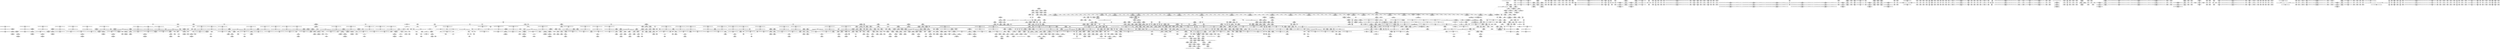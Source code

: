 digraph {
	CE0x3e9b9b0 [shape=record,shape=Mrecord,label="{CE0x3e9b9b0|__rcu_read_unlock:tmp2}"]
	CE0x3daa6e0 [shape=record,shape=Mrecord,label="{CE0x3daa6e0|80:_i32,_112:_i8*,_:_CRE_13,14_}"]
	CE0x3dfcf40 [shape=record,shape=Mrecord,label="{CE0x3dfcf40|i64*_getelementptr_inbounds_(_2_x_i64_,_2_x_i64_*___llvm_gcov_ctr98,_i64_0,_i64_0)|*Constant*}"]
	CE0x3e4b590 [shape=record,shape=Mrecord,label="{CE0x3e4b590|rcu_read_lock:tobool1|include/linux/rcupdate.h,882|*SummSource*}"]
	CE0x3eaa550 [shape=record,shape=Mrecord,label="{CE0x3eaa550|__rcu_read_unlock:do.body|*SummSource*}"]
	CE0x3e166f0 [shape=record,shape=Mrecord,label="{CE0x3e166f0|i64*_getelementptr_inbounds_(_2_x_i64_,_2_x_i64_*___llvm_gcov_ctr131,_i64_0,_i64_0)|*Constant*}"]
	CE0x3d90d50 [shape=record,shape=Mrecord,label="{CE0x3d90d50|current_sid:tmp|*SummSource*}"]
	CE0x3da2140 [shape=record,shape=Mrecord,label="{CE0x3da2140|rcu_read_unlock:tmp17|include/linux/rcupdate.h,933|*SummSource*}"]
	CE0x3e51440 [shape=record,shape=Mrecord,label="{CE0x3e51440|rcu_lock_release:tmp1|*SummSource*}"]
	CE0x3e14290 [shape=record,shape=Mrecord,label="{CE0x3e14290|i8*_getelementptr_inbounds_(_25_x_i8_,_25_x_i8_*_.str45,_i32_0,_i32_0)|*Constant*}"]
	CE0x3dec530 [shape=record,shape=Mrecord,label="{CE0x3dec530|i64*_getelementptr_inbounds_(_13_x_i64_,_13_x_i64_*___llvm_gcov_ctr126,_i64_0,_i64_8)|*Constant*|*SummSink*}"]
	CE0x3d8ad20 [shape=record,shape=Mrecord,label="{CE0x3d8ad20|GLOBAL:__llvm_gcov_indirect_counter_increment|*Constant*}"]
	CE0x3d93bf0 [shape=record,shape=Mrecord,label="{CE0x3d93bf0|task_sid:tmp26|security/selinux/hooks.c,208|*SummSource*}"]
	CE0x3e0ce80 [shape=record,shape=Mrecord,label="{CE0x3e0ce80|task_sid:tmp}"]
	CE0x3e2e340 [shape=record,shape=Mrecord,label="{CE0x3e2e340|GLOBAL:rcu_lock_map|Global_var:rcu_lock_map|*SummSource*}"]
	CE0x3ebde80 [shape=record,shape=Mrecord,label="{CE0x3ebde80|COLLAPSED:_GCMRE___llvm_gcov_ctr128_internal_global_4_x_i64_zeroinitializer:_elem_0:default:}"]
	CE0x3db1620 [shape=record,shape=Mrecord,label="{CE0x3db1620|selinux_msg_queue_msgctl:tmp10|security/selinux/hooks.c,5216|*SummSource*}"]
	CE0x3d93650 [shape=record,shape=Mrecord,label="{CE0x3d93650|selinux_msg_queue_msgctl:tmp9|security/selinux/hooks.c,5213|*SummSink*}"]
	CE0x3dafa00 [shape=record,shape=Mrecord,label="{CE0x3dafa00|avc_has_perm:tsid|Function::avc_has_perm&Arg::tsid::|*SummSink*}"]
	CE0x3d93c60 [shape=record,shape=Mrecord,label="{CE0x3d93c60|task_sid:tmp26|security/selinux/hooks.c,208|*SummSink*}"]
	CE0x3e074d0 [shape=record,shape=Mrecord,label="{CE0x3e074d0|ipc_has_perm:security|security/selinux/hooks.c,5131|*SummSource*}"]
	CE0x3dd2250 [shape=record,shape=Mrecord,label="{CE0x3dd2250|selinux_msg_queue_msgctl:tmp14|security/selinux/hooks.c,5221}"]
	CE0x3ea9c40 [shape=record,shape=Mrecord,label="{CE0x3ea9c40|rcu_lock_release:tmp7|*SummSource*}"]
	CE0x3df4c10 [shape=record,shape=Mrecord,label="{CE0x3df4c10|_call_void_mcount()_#3}"]
	CE0x3df52c0 [shape=record,shape=Mrecord,label="{CE0x3df52c0|task_sid:do.end6|*SummSink*}"]
	CE0x3dde200 [shape=record,shape=Mrecord,label="{CE0x3dde200|i64*_getelementptr_inbounds_(_4_x_i64_,_4_x_i64_*___llvm_gcov_ctr130,_i64_0,_i64_2)|*Constant*|*SummSource*}"]
	CE0x3dcf870 [shape=record,shape=Mrecord,label="{CE0x3dcf870|GLOBAL:ipc_has_perm|*Constant*|*SummSource*}"]
	CE0x3e3d930 [shape=record,shape=Mrecord,label="{CE0x3e3d930|current_sid:security|security/selinux/hooks.c,218|*SummSource*}"]
	CE0x3dd0540 [shape=record,shape=Mrecord,label="{CE0x3dd0540|selinux_msg_queue_msgctl:tmp15|security/selinux/hooks.c,5221}"]
	CE0x3e0ed90 [shape=record,shape=Mrecord,label="{CE0x3e0ed90|task_sid:tmp9|security/selinux/hooks.c,208|*SummSink*}"]
	CE0x3ebe570 [shape=record,shape=Mrecord,label="{CE0x3ebe570|__preempt_count_sub:sub|./arch/x86/include/asm/preempt.h,77|*SummSource*}"]
	CE0x3d77c30 [shape=record,shape=Mrecord,label="{CE0x3d77c30|selinux_msg_queue_msgctl:entry|*SummSource*}"]
	CE0x3dd6dc0 [shape=record,shape=Mrecord,label="{CE0x3dd6dc0|rcu_read_unlock:tmp21|include/linux/rcupdate.h,935|*SummSink*}"]
	CE0x3e036a0 [shape=record,shape=Mrecord,label="{CE0x3e036a0|ipc_has_perm:sid1|security/selinux/hooks.c,5136|*SummSink*}"]
	CE0x3e21780 [shape=record,shape=Mrecord,label="{CE0x3e21780|i64*_getelementptr_inbounds_(_13_x_i64_,_13_x_i64_*___llvm_gcov_ctr126,_i64_0,_i64_9)|*Constant*|*SummSink*}"]
	CE0x3d8e0f0 [shape=record,shape=Mrecord,label="{CE0x3d8e0f0|selinux_msg_queue_msgctl:sw.bb2|*SummSink*}"]
	CE0x3eb5440 [shape=record,shape=Mrecord,label="{CE0x3eb5440|_call_void_mcount()_#3}"]
	CE0x3e9ba20 [shape=record,shape=Mrecord,label="{CE0x3e9ba20|__rcu_read_unlock:tmp2|*SummSource*}"]
	CE0x3e0a490 [shape=record,shape=Mrecord,label="{CE0x3e0a490|i64*_getelementptr_inbounds_(_11_x_i64_,_11_x_i64_*___llvm_gcov_ctr127,_i64_0,_i64_0)|*Constant*|*SummSource*}"]
	CE0x3e45e90 [shape=record,shape=Mrecord,label="{CE0x3e45e90|rcu_read_lock:land.lhs.true2|*SummSink*}"]
	CE0x3dac120 [shape=record,shape=Mrecord,label="{CE0x3dac120|_ret_i32_%retval.0,_!dbg_!27728|security/selinux/avc.c,775|*SummSink*}"]
	CE0x3e31110 [shape=record,shape=Mrecord,label="{CE0x3e31110|rcu_read_unlock:if.end|*SummSource*}"]
	CE0x3df1c80 [shape=record,shape=Mrecord,label="{CE0x3df1c80|current_sid:tmp10|security/selinux/hooks.c,218}"]
	CE0x3df9df0 [shape=record,shape=Mrecord,label="{CE0x3df9df0|get_current:tmp}"]
	CE0x3e3bef0 [shape=record,shape=Mrecord,label="{CE0x3e3bef0|GLOBAL:get_current|*Constant*}"]
	CE0x3e4e4e0 [shape=record,shape=Mrecord,label="{CE0x3e4e4e0|i64_6|*Constant*}"]
	CE0x3dffff0 [shape=record,shape=Mrecord,label="{CE0x3dffff0|rcu_lock_release:map|Function::rcu_lock_release&Arg::map::|*SummSource*}"]
	CE0x3ddc590 [shape=record,shape=Mrecord,label="{CE0x3ddc590|i32_1|*Constant*}"]
	CE0x3e37e80 [shape=record,shape=Mrecord,label="{CE0x3e37e80|_call_void_lockdep_rcu_suspicious(i8*_getelementptr_inbounds_(_25_x_i8_,_25_x_i8_*_.str3,_i32_0,_i32_0),_i32_218,_i8*_getelementptr_inbounds_(_45_x_i8_,_45_x_i8_*_.str12,_i32_0,_i32_0))_#10,_!dbg_!27727|security/selinux/hooks.c,218|*SummSource*}"]
	CE0x3e4e950 [shape=record,shape=Mrecord,label="{CE0x3e4e950|rcu_read_unlock:call3|include/linux/rcupdate.h,933|*SummSource*}"]
	CE0x3da46c0 [shape=record,shape=Mrecord,label="{CE0x3da46c0|selinux_msg_queue_msgctl:tmp11|security/selinux/hooks.c,5216|*SummSink*}"]
	CE0x3d99440 [shape=record,shape=Mrecord,label="{CE0x3d99440|task_has_system:entry|*SummSink*}"]
	CE0x3e17260 [shape=record,shape=Mrecord,label="{CE0x3e17260|GLOBAL:__preempt_count_sub|*Constant*}"]
	CE0x3e2ea40 [shape=record,shape=Mrecord,label="{CE0x3e2ea40|i1_true|*Constant*}"]
	CE0x3d82e90 [shape=record,shape=Mrecord,label="{CE0x3d82e90|i16_3|*Constant*}"]
	CE0x3dcc2a0 [shape=record,shape=Mrecord,label="{CE0x3dcc2a0|80:_i32,_112:_i8*,_:_CRE_68,69_}"]
	CE0x3dd25a0 [shape=record,shape=Mrecord,label="{CE0x3dd25a0|_ret_i32_%retval.0,_!dbg_!27731|security/selinux/hooks.c,5221}"]
	CE0x3e01090 [shape=record,shape=Mrecord,label="{CE0x3e01090|ipc_has_perm:tmp7|security/selinux/hooks.c,5136|*SummSink*}"]
	CE0x3dcccc0 [shape=record,shape=Mrecord,label="{CE0x3dcccc0|80:_i32,_112:_i8*,_:_CRE_84,88_|*MultipleSource*|Function::selinux_msg_queue_msgctl&Arg::msq::|security/selinux/hooks.c,5219}"]
	CE0x3e3b150 [shape=record,shape=Mrecord,label="{CE0x3e3b150|current_sid:tmp19|security/selinux/hooks.c,218|*SummSink*}"]
	CE0x3d9b910 [shape=record,shape=Mrecord,label="{CE0x3d9b910|get_current:bb|*SummSink*}"]
	CE0x3df0680 [shape=record,shape=Mrecord,label="{CE0x3df0680|task_sid:do.body5|*SummSink*}"]
	CE0x3ec0e80 [shape=record,shape=Mrecord,label="{CE0x3ec0e80|_call_void_mcount()_#3|*SummSource*}"]
	CE0x3daefc0 [shape=record,shape=Mrecord,label="{CE0x3daefc0|task_sid:tobool|security/selinux/hooks.c,208|*SummSink*}"]
	CE0x3dfd0d0 [shape=record,shape=Mrecord,label="{CE0x3dfd0d0|task_has_system:call|security/selinux/hooks.c,1592|*SummSink*}"]
	CE0x3de5d70 [shape=record,shape=Mrecord,label="{CE0x3de5d70|current_sid:tobool1|security/selinux/hooks.c,218|*SummSink*}"]
	CE0x3dddda0 [shape=record,shape=Mrecord,label="{CE0x3dddda0|rcu_read_unlock:tobool1|include/linux/rcupdate.h,933|*SummSink*}"]
	CE0x3da9ba0 [shape=record,shape=Mrecord,label="{CE0x3da9ba0|80:_i32,_112:_i8*,_:_CRE_3,4_}"]
	CE0x3d8f7d0 [shape=record,shape=Mrecord,label="{CE0x3d8f7d0|i64*_getelementptr_inbounds_(_15_x_i64_,_15_x_i64_*___llvm_gcov_ctr305,_i64_0,_i64_0)|*Constant*|*SummSink*}"]
	CE0x58ed8f0 [shape=record,shape=Mrecord,label="{CE0x58ed8f0|i32_0|*Constant*|*SummSink*}"]
	CE0x3d829f0 [shape=record,shape=Mrecord,label="{CE0x3d829f0|i32_1|*Constant*}"]
	CE0x3e236c0 [shape=record,shape=Mrecord,label="{CE0x3e236c0|_call_void___preempt_count_add(i32_1)_#10,_!dbg_!27711|include/linux/rcupdate.h,239}"]
	CE0x3e913f0 [shape=record,shape=Mrecord,label="{CE0x3e913f0|_call_void___rcu_read_unlock()_#10,_!dbg_!27734|include/linux/rcupdate.h,937|*SummSink*}"]
	CE0x3e21050 [shape=record,shape=Mrecord,label="{CE0x3e21050|i8*_getelementptr_inbounds_(_41_x_i8_,_41_x_i8_*_.str44,_i32_0,_i32_0)|*Constant*|*SummSink*}"]
	CE0x3da0700 [shape=record,shape=Mrecord,label="{CE0x3da0700|get_current:entry|*SummSource*}"]
	CE0x3eb6e10 [shape=record,shape=Mrecord,label="{CE0x3eb6e10|i64*_getelementptr_inbounds_(_4_x_i64_,_4_x_i64_*___llvm_gcov_ctr129,_i64_0,_i64_2)|*Constant*|*SummSink*}"]
	CE0x3dcfb90 [shape=record,shape=Mrecord,label="{CE0x3dcfb90|selinux_msg_queue_msgctl:retval.0|*SummSink*}"]
	CE0x3df9060 [shape=record,shape=Mrecord,label="{CE0x3df9060|task_sid:tmp1|*SummSink*}"]
	CE0x3eaa090 [shape=record,shape=Mrecord,label="{CE0x3eaa090|__rcu_read_unlock:do.body}"]
	CE0x3dedc10 [shape=record,shape=Mrecord,label="{CE0x3dedc10|_call_void_mcount()_#3|*SummSource*}"]
	CE0x3eab5b0 [shape=record,shape=Mrecord,label="{CE0x3eab5b0|i64*_getelementptr_inbounds_(_4_x_i64_,_4_x_i64_*___llvm_gcov_ctr134,_i64_0,_i64_3)|*Constant*|*SummSource*}"]
	CE0x3e11940 [shape=record,shape=Mrecord,label="{CE0x3e11940|i32_883|*Constant*|*SummSink*}"]
	CE0x3e42810 [shape=record,shape=Mrecord,label="{CE0x3e42810|rcu_read_lock:if.then|*SummSink*}"]
	CE0x3e2d950 [shape=record,shape=Mrecord,label="{CE0x3e2d950|i64*_getelementptr_inbounds_(_11_x_i64_,_11_x_i64_*___llvm_gcov_ctr132,_i64_0,_i64_1)|*Constant*|*SummSink*}"]
	CE0x3d88e80 [shape=record,shape=Mrecord,label="{CE0x3d88e80|i64*_getelementptr_inbounds_(_2_x_i64_,_2_x_i64_*___llvm_gcov_ctr98,_i64_0,_i64_1)|*Constant*|*SummSource*}"]
	CE0x3de81e0 [shape=record,shape=Mrecord,label="{CE0x3de81e0|ipc_has_perm:tmp}"]
	CE0x3da7e20 [shape=record,shape=Mrecord,label="{CE0x3da7e20|80:_i32,_112:_i8*,_:_CRE_22,23_}"]
	CE0x3d95a70 [shape=record,shape=Mrecord,label="{CE0x3d95a70|task_sid:tmp5|security/selinux/hooks.c,208}"]
	CE0x3e36d30 [shape=record,shape=Mrecord,label="{CE0x3e36d30|i64*_getelementptr_inbounds_(_2_x_i64_,_2_x_i64_*___llvm_gcov_ctr131,_i64_0,_i64_0)|*Constant*|*SummSink*}"]
	CE0x3d9aee0 [shape=record,shape=Mrecord,label="{CE0x3d9aee0|i64_1|*Constant*}"]
	CE0x3dd0e50 [shape=record,shape=Mrecord,label="{CE0x3dd0e50|selinux_msg_queue_msgctl:retval.0}"]
	CE0x3de1850 [shape=record,shape=Mrecord,label="{CE0x3de1850|task_sid:call|security/selinux/hooks.c,208|*SummSink*}"]
	CE0x3def700 [shape=record,shape=Mrecord,label="{CE0x3def700|task_sid:call3|security/selinux/hooks.c,208|*SummSource*}"]
	CE0x3de4a50 [shape=record,shape=Mrecord,label="{CE0x3de4a50|task_sid:tmp16|security/selinux/hooks.c,208|*SummSink*}"]
	CE0x3de2040 [shape=record,shape=Mrecord,label="{CE0x3de2040|i32_77|*Constant*}"]
	CE0x3eb7d80 [shape=record,shape=Mrecord,label="{CE0x3eb7d80|__rcu_read_unlock:tmp7|include/linux/rcupdate.h,245}"]
	CE0x3ec1390 [shape=record,shape=Mrecord,label="{CE0x3ec1390|__preempt_count_add:tmp4|./arch/x86/include/asm/preempt.h,72|*SummSink*}"]
	CE0x3e07d00 [shape=record,shape=Mrecord,label="{CE0x3e07d00|task_sid:tmp13|security/selinux/hooks.c,208|*SummSource*}"]
	CE0x3d6cf60 [shape=record,shape=Mrecord,label="{CE0x3d6cf60|__llvm_gcov_indirect_counter_increment:counter|*SummSink*}"]
	CE0x3e2c570 [shape=record,shape=Mrecord,label="{CE0x3e2c570|rcu_read_unlock:entry|*SummSink*}"]
	CE0x3df9a50 [shape=record,shape=Mrecord,label="{CE0x3df9a50|ipc_has_perm:tmp|*SummSource*}"]
	CE0x3dcc760 [shape=record,shape=Mrecord,label="{CE0x3dcc760|selinux_msg_queue_msgctl:call5|security/selinux/hooks.c,5219}"]
	CE0x3d834d0 [shape=record,shape=Mrecord,label="{CE0x3d834d0|GLOBAL:__llvm_gcov_global_state_pred307|Global_var:__llvm_gcov_global_state_pred307|*SummSource*}"]
	CE0x3de3360 [shape=record,shape=Mrecord,label="{CE0x3de3360|task_sid:tmp4|*LoadInst*|security/selinux/hooks.c,208|*SummSource*}"]
	CE0x3df2ef0 [shape=record,shape=Mrecord,label="{CE0x3df2ef0|current_sid:do.end}"]
	CE0x3e1f280 [shape=record,shape=Mrecord,label="{CE0x3e1f280|_call_void_lockdep_rcu_suspicious(i8*_getelementptr_inbounds_(_25_x_i8_,_25_x_i8_*_.str45,_i32_0,_i32_0),_i32_934,_i8*_getelementptr_inbounds_(_44_x_i8_,_44_x_i8_*_.str47,_i32_0,_i32_0))_#10,_!dbg_!27726|include/linux/rcupdate.h,933|*SummSink*}"]
	CE0x3e02cb0 [shape=record,shape=Mrecord,label="{CE0x3e02cb0|ipc_has_perm:u|security/selinux/hooks.c,5134|*SummSink*}"]
	CE0x3de88b0 [shape=record,shape=Mrecord,label="{CE0x3de88b0|ipc_has_perm:ad|security/selinux/hooks.c, 5128|*SummSource*}"]
	CE0x3e34840 [shape=record,shape=Mrecord,label="{CE0x3e34840|i64*_getelementptr_inbounds_(_11_x_i64_,_11_x_i64_*___llvm_gcov_ctr125,_i64_0,_i64_6)|*Constant*|*SummSource*}"]
	CE0x3da7a90 [shape=record,shape=Mrecord,label="{CE0x3da7a90|80:_i32,_112:_i8*,_:_CRE_19,20_}"]
	CE0x3ebe000 [shape=record,shape=Mrecord,label="{CE0x3ebe000|_call_void_mcount()_#3|*SummSink*}"]
	CE0x3e4be10 [shape=record,shape=Mrecord,label="{CE0x3e4be10|rcu_read_lock:tmp5|include/linux/rcupdate.h,882|*SummSource*}"]
	CE0x3e2f120 [shape=record,shape=Mrecord,label="{CE0x3e2f120|cred_sid:security|security/selinux/hooks.c,196|*SummSink*}"]
	CE0x3e1d1a0 [shape=record,shape=Mrecord,label="{CE0x3e1d1a0|GLOBAL:__preempt_count_add|*Constant*|*SummSink*}"]
	CE0x3e49030 [shape=record,shape=Mrecord,label="{CE0x3e49030|GLOBAL:rcu_lock_acquire|*Constant*|*SummSource*}"]
	CE0x3daf3a0 [shape=record,shape=Mrecord,label="{CE0x3daf3a0|task_has_system:call1|security/selinux/hooks.c,1594|*SummSink*}"]
	CE0x3e07d70 [shape=record,shape=Mrecord,label="{CE0x3e07d70|task_sid:tmp13|security/selinux/hooks.c,208|*SummSink*}"]
	CE0x3ebd9e0 [shape=record,shape=Mrecord,label="{CE0x3ebd9e0|i32_0|*Constant*}"]
	CE0x3eab970 [shape=record,shape=Mrecord,label="{CE0x3eab970|rcu_lock_release:tmp1|*SummSink*}"]
	CE0x3eafd00 [shape=record,shape=Mrecord,label="{CE0x3eafd00|__rcu_read_lock:tmp4|include/linux/rcupdate.h,239|*SummSink*}"]
	CE0x3e9cd10 [shape=record,shape=Mrecord,label="{CE0x3e9cd10|rcu_lock_release:bb}"]
	CE0x3e3def0 [shape=record,shape=Mrecord,label="{CE0x3e3def0|current_sid:tmp22|security/selinux/hooks.c,218|*SummSource*}"]
	CE0x3deaf00 [shape=record,shape=Mrecord,label="{CE0x3deaf00|task_sid:tmp19|security/selinux/hooks.c,208|*SummSink*}"]
	CE0x3eafc90 [shape=record,shape=Mrecord,label="{CE0x3eafc90|__rcu_read_lock:tmp4|include/linux/rcupdate.h,239|*SummSource*}"]
	CE0x3eb4c30 [shape=record,shape=Mrecord,label="{CE0x3eb4c30|i64*_getelementptr_inbounds_(_4_x_i64_,_4_x_i64_*___llvm_gcov_ctr129,_i64_0,_i64_1)|*Constant*|*SummSink*}"]
	CE0x3d989b0 [shape=record,shape=Mrecord,label="{CE0x3d989b0|GLOBAL:current_task|Global_var:current_task|*SummSource*}"]
	CE0x3def770 [shape=record,shape=Mrecord,label="{CE0x3def770|task_sid:call3|security/selinux/hooks.c,208|*SummSink*}"]
	CE0x3ded670 [shape=record,shape=Mrecord,label="{CE0x3ded670|i32_22|*Constant*}"]
	CE0x3d9f1b0 [shape=record,shape=Mrecord,label="{CE0x3d9f1b0|selinux_msg_queue_msgctl:return}"]
	CE0x3e20fa0 [shape=record,shape=Mrecord,label="{CE0x3e20fa0|i8*_getelementptr_inbounds_(_41_x_i8_,_41_x_i8_*_.str44,_i32_0,_i32_0)|*Constant*|*SummSource*}"]
	CE0x3dabb20 [shape=record,shape=Mrecord,label="{CE0x3dabb20|avc_has_perm:auditdata|Function::avc_has_perm&Arg::auditdata::|*SummSink*}"]
	CE0x3eb1960 [shape=record,shape=Mrecord,label="{CE0x3eb1960|__preempt_count_add:tmp1}"]
	CE0x3dad300 [shape=record,shape=Mrecord,label="{CE0x3dad300|task_has_system:tmp}"]
	CE0x3e2c3c0 [shape=record,shape=Mrecord,label="{CE0x3e2c3c0|GLOBAL:rcu_read_unlock|*Constant*|*SummSink*}"]
	CE0x3d957f0 [shape=record,shape=Mrecord,label="{CE0x3d957f0|task_sid:tmp6|security/selinux/hooks.c,208|*SummSource*}"]
	CE0x3de5eb0 [shape=record,shape=Mrecord,label="{CE0x3de5eb0|task_sid:do.body5}"]
	CE0x3ed6f30 [shape=record,shape=Mrecord,label="{CE0x3ed6f30|__preempt_count_sub:tmp7|./arch/x86/include/asm/preempt.h,78|*SummSink*}"]
	CE0x3df8e40 [shape=record,shape=Mrecord,label="{CE0x3df8e40|i64*_getelementptr_inbounds_(_13_x_i64_,_13_x_i64_*___llvm_gcov_ctr126,_i64_0,_i64_1)|*Constant*}"]
	CE0x3eb6c60 [shape=record,shape=Mrecord,label="{CE0x3eb6c60|i64*_getelementptr_inbounds_(_4_x_i64_,_4_x_i64_*___llvm_gcov_ctr129,_i64_0,_i64_2)|*Constant*|*SummSource*}"]
	CE0x3de4e10 [shape=record,shape=Mrecord,label="{CE0x3de4e10|task_sid:tmp17|security/selinux/hooks.c,208|*SummSource*}"]
	CE0x3dd7920 [shape=record,shape=Mrecord,label="{CE0x3dd7920|task_sid:tmp23|security/selinux/hooks.c,208|*SummSink*}"]
	CE0x3e168d0 [shape=record,shape=Mrecord,label="{CE0x3e168d0|__rcu_read_lock:tmp6|include/linux/rcupdate.h,240|*SummSink*}"]
	CE0x3d99cc0 [shape=record,shape=Mrecord,label="{CE0x3d99cc0|__llvm_gcov_indirect_counter_increment:counters|Function::__llvm_gcov_indirect_counter_increment&Arg::counters::}"]
	CE0x3dcb200 [shape=record,shape=Mrecord,label="{CE0x3dcb200|80:_i32,_112:_i8*,_:_CRE_54,55_}"]
	CE0x3e30850 [shape=record,shape=Mrecord,label="{CE0x3e30850|rcu_read_unlock:tmp3}"]
	CE0x3eb7720 [shape=record,shape=Mrecord,label="{CE0x3eb7720|i64*_getelementptr_inbounds_(_4_x_i64_,_4_x_i64_*___llvm_gcov_ctr135,_i64_0,_i64_3)|*Constant*}"]
	CE0x3e9c2a0 [shape=record,shape=Mrecord,label="{CE0x3e9c2a0|rcu_lock_acquire:tmp6|*SummSource*}"]
	CE0x3e2d790 [shape=record,shape=Mrecord,label="{CE0x3e2d790|i64*_getelementptr_inbounds_(_11_x_i64_,_11_x_i64_*___llvm_gcov_ctr132,_i64_0,_i64_1)|*Constant*|*SummSource*}"]
	CE0x3de7c30 [shape=record,shape=Mrecord,label="{CE0x3de7c30|current_sid:bb}"]
	CE0x3eafc20 [shape=record,shape=Mrecord,label="{CE0x3eafc20|__rcu_read_lock:tmp4|include/linux/rcupdate.h,239}"]
	CE0x3e9ff30 [shape=record,shape=Mrecord,label="{CE0x3e9ff30|rcu_lock_release:tmp4|include/linux/rcupdate.h,423|*SummSource*}"]
	CE0x3ea8020 [shape=record,shape=Mrecord,label="{CE0x3ea8020|__rcu_read_unlock:tmp6|include/linux/rcupdate.h,245}"]
	CE0x3db1100 [shape=record,shape=Mrecord,label="{CE0x3db1100|i64**_getelementptr_inbounds_(_5_x_i64*_,_5_x_i64*_*___llvm_gcda_edge_table306,_i64_0,_i64_0)|*Constant*}"]
	CE0x3e2d590 [shape=record,shape=Mrecord,label="{CE0x3e2d590|GLOBAL:rcu_read_lock.__warned|Global_var:rcu_read_lock.__warned}"]
	CE0x3d889a0 [shape=record,shape=Mrecord,label="{CE0x3d889a0|selinux_msg_queue_msgctl:tmp3|security/selinux/hooks.c,5204|*SummSink*}"]
	CE0x3dd0360 [shape=record,shape=Mrecord,label="{CE0x3dd0360|i64*_getelementptr_inbounds_(_15_x_i64_,_15_x_i64_*___llvm_gcov_ctr305,_i64_0,_i64_14)|*Constant*|*SummSink*}"]
	CE0x3e4a9b0 [shape=record,shape=Mrecord,label="{CE0x3e4a9b0|rcu_read_lock:tmp1|*SummSource*}"]
	CE0x3dd8f50 [shape=record,shape=Mrecord,label="{CE0x3dd8f50|i64*_getelementptr_inbounds_(_13_x_i64_,_13_x_i64_*___llvm_gcov_ctr126,_i64_0,_i64_12)|*Constant*}"]
	CE0x3e33230 [shape=record,shape=Mrecord,label="{CE0x3e33230|__rcu_read_lock:entry}"]
	CE0x3e464b0 [shape=record,shape=Mrecord,label="{CE0x3e464b0|rcu_lock_acquire:map|Function::rcu_lock_acquire&Arg::map::|*SummSink*}"]
	CE0x3de2320 [shape=record,shape=Mrecord,label="{CE0x3de2320|current_sid:tmp3|*SummSource*}"]
	CE0x3e0d100 [shape=record,shape=Mrecord,label="{CE0x3e0d100|COLLAPSED:_GCMRE___llvm_gcov_ctr127_internal_global_11_x_i64_zeroinitializer:_elem_0:default:}"]
	CE0x3eaf3c0 [shape=record,shape=Mrecord,label="{CE0x3eaf3c0|__preempt_count_sub:do.body|*SummSink*}"]
	CE0x3d8c180 [shape=record,shape=Mrecord,label="{CE0x3d8c180|_call_void___llvm_gcov_indirect_counter_increment(i32*___llvm_gcov_global_state_pred307,_i64**_getelementptr_inbounds_(_5_x_i64*_,_5_x_i64*_*___llvm_gcda_edge_table306,_i64_0,_i64_3)),_!dbg_!27721|security/selinux/hooks.c,5210|*SummSink*}"]
	CE0x3d95da0 [shape=record,shape=Mrecord,label="{CE0x3d95da0|i64_1|*Constant*|*SummSink*}"]
	CE0x3e49de0 [shape=record,shape=Mrecord,label="{CE0x3e49de0|rcu_read_lock:land.lhs.true2|*SummSource*}"]
	CE0x3e0d940 [shape=record,shape=Mrecord,label="{CE0x3e0d940|GLOBAL:current_sid.__warned|Global_var:current_sid.__warned|*SummSink*}"]
	CE0x3e0f7b0 [shape=record,shape=Mrecord,label="{CE0x3e0f7b0|current_sid:tmp9|security/selinux/hooks.c,218|*SummSink*}"]
	CE0x3dda9f0 [shape=record,shape=Mrecord,label="{CE0x3dda9f0|i64*_getelementptr_inbounds_(_11_x_i64_,_11_x_i64_*___llvm_gcov_ctr132,_i64_0,_i64_1)|*Constant*}"]
	CE0x3e19bf0 [shape=record,shape=Mrecord,label="{CE0x3e19bf0|rcu_read_unlock:tmp7|include/linux/rcupdate.h,933|*SummSink*}"]
	CE0x3e10820 [shape=record,shape=Mrecord,label="{CE0x3e10820|GLOBAL:rcu_read_lock.__warned|Global_var:rcu_read_lock.__warned|*SummSource*}"]
	CE0x3dcfa60 [shape=record,shape=Mrecord,label="{CE0x3dcfa60|selinux_msg_queue_msgctl:retval.0|*SummSource*}"]
	CE0x3d98a40 [shape=record,shape=Mrecord,label="{CE0x3d98a40|GLOBAL:current_task|Global_var:current_task|*SummSink*}"]
	CE0x3da9120 [shape=record,shape=Mrecord,label="{CE0x3da9120|80:_i32,_112:_i8*,_:_CRE_38,39_}"]
	CE0x3ea5370 [shape=record,shape=Mrecord,label="{CE0x3ea5370|i64*_getelementptr_inbounds_(_4_x_i64_,_4_x_i64_*___llvm_gcov_ctr130,_i64_0,_i64_3)|*Constant*|*SummSource*}"]
	CE0x3e2fe90 [shape=record,shape=Mrecord,label="{CE0x3e2fe90|cred_sid:tmp5|security/selinux/hooks.c,196|*SummSink*}"]
	CE0x3e09e50 [shape=record,shape=Mrecord,label="{CE0x3e09e50|rcu_read_lock:do.body|*SummSink*}"]
	CE0x3df0540 [shape=record,shape=Mrecord,label="{CE0x3df0540|task_sid:do.end6}"]
	CE0x3d8a730 [shape=record,shape=Mrecord,label="{CE0x3d8a730|_call_void___llvm_gcov_indirect_counter_increment(i32*___llvm_gcov_global_state_pred307,_i64**_getelementptr_inbounds_(_5_x_i64*_,_5_x_i64*_*___llvm_gcda_edge_table306,_i64_0,_i64_4)),_!dbg_!27723|security/selinux/hooks.c,5213}"]
	CE0x3d82930 [shape=record,shape=Mrecord,label="{CE0x3d82930|avc_has_perm:ssid|Function::avc_has_perm&Arg::ssid::|*SummSink*}"]
	CE0x3e4a1b0 [shape=record,shape=Mrecord,label="{CE0x3e4a1b0|rcu_read_lock:tmp4|include/linux/rcupdate.h,882|*SummSink*}"]
	CE0x3ec1f50 [shape=record,shape=Mrecord,label="{CE0x3ec1f50|i64*_getelementptr_inbounds_(_4_x_i64_,_4_x_i64_*___llvm_gcov_ctr129,_i64_0,_i64_0)|*Constant*}"]
	CE0x3e007f0 [shape=record,shape=Mrecord,label="{CE0x3e007f0|task_sid:tmp15|security/selinux/hooks.c,208|*SummSink*}"]
	CE0x3df3af0 [shape=record,shape=Mrecord,label="{CE0x3df3af0|_call_void_rcu_read_lock()_#10,_!dbg_!27712|security/selinux/hooks.c,207}"]
	CE0x3e4a0e0 [shape=record,shape=Mrecord,label="{CE0x3e4a0e0|rcu_read_lock:tmp4|include/linux/rcupdate.h,882|*SummSource*}"]
	CE0x3ddc0d0 [shape=record,shape=Mrecord,label="{CE0x3ddc0d0|rcu_read_unlock:land.lhs.true2}"]
	CE0x3dfc0f0 [shape=record,shape=Mrecord,label="{CE0x3dfc0f0|GLOBAL:current_sid|*Constant*|*SummSource*}"]
	CE0x3d86ff0 [shape=record,shape=Mrecord,label="{CE0x3d86ff0|i64_1|*Constant*}"]
	CE0x3e4ebf0 [shape=record,shape=Mrecord,label="{CE0x3e4ebf0|rcu_read_unlock:tmp13|include/linux/rcupdate.h,933}"]
	CE0x3de16f0 [shape=record,shape=Mrecord,label="{CE0x3de16f0|task_sid:call|security/selinux/hooks.c,208|*SummSource*}"]
	CE0x3e4dbf0 [shape=record,shape=Mrecord,label="{CE0x3e4dbf0|rcu_read_lock:tmp12|include/linux/rcupdate.h,882|*SummSource*}"]
	CE0x3d91700 [shape=record,shape=Mrecord,label="{CE0x3d91700|i64*_getelementptr_inbounds_(_2_x_i64_,_2_x_i64_*___llvm_gcov_ctr159,_i64_0,_i64_0)|*Constant*|*SummSource*}"]
	CE0x3dfa000 [shape=record,shape=Mrecord,label="{CE0x3dfa000|task_sid:tmp8|security/selinux/hooks.c,208}"]
	CE0x3e12260 [shape=record,shape=Mrecord,label="{CE0x3e12260|i8*_getelementptr_inbounds_(_42_x_i8_,_42_x_i8_*_.str46,_i32_0,_i32_0)|*Constant*|*SummSink*}"]
	CE0x3df8100 [shape=record,shape=Mrecord,label="{CE0x3df8100|ipc_has_perm:sclass|security/selinux/hooks.c,5136|*SummSink*}"]
	CE0x3ec1680 [shape=record,shape=Mrecord,label="{CE0x3ec1680|__preempt_count_sub:tmp3|*SummSource*}"]
	CE0x3e0d590 [shape=record,shape=Mrecord,label="{CE0x3e0d590|task_sid:tmp13|security/selinux/hooks.c,208}"]
	CE0x3dd82e0 [shape=record,shape=Mrecord,label="{CE0x3dd82e0|i64*_getelementptr_inbounds_(_13_x_i64_,_13_x_i64_*___llvm_gcov_ctr126,_i64_0,_i64_11)|*Constant*|*SummSink*}"]
	CE0x3d8b0c0 [shape=record,shape=Mrecord,label="{CE0x3d8b0c0|get_current:entry|*SummSink*}"]
	CE0x3e35540 [shape=record,shape=Mrecord,label="{CE0x3e35540|rcu_read_lock:tmp8|include/linux/rcupdate.h,882|*SummSink*}"]
	CE0x3e1fdb0 [shape=record,shape=Mrecord,label="{CE0x3e1fdb0|GLOBAL:__llvm_gcov_ctr132|Global_var:__llvm_gcov_ctr132|*SummSink*}"]
	CE0x3d90e90 [shape=record,shape=Mrecord,label="{CE0x3d90e90|ipc_has_perm:tmp1}"]
	CE0x3e16580 [shape=record,shape=Mrecord,label="{CE0x3e16580|cred_sid:bb|*SummSink*}"]
	CE0x3e4a580 [shape=record,shape=Mrecord,label="{CE0x3e4a580|rcu_lock_acquire:tmp4|include/linux/rcupdate.h,418|*SummSink*}"]
	CE0x3d8dac0 [shape=record,shape=Mrecord,label="{CE0x3d8dac0|i32_-1|*Constant*|*SummSink*}"]
	CE0x3deafd0 [shape=record,shape=Mrecord,label="{CE0x3deafd0|i8_1|*Constant*|*SummSource*}"]
	CE0x3ebb5f0 [shape=record,shape=Mrecord,label="{CE0x3ebb5f0|__rcu_read_unlock:tmp5|include/linux/rcupdate.h,244|*SummSource*}"]
	CE0x3e2c880 [shape=record,shape=Mrecord,label="{CE0x3e2c880|_ret_void,_!dbg_!27735|include/linux/rcupdate.h,938}"]
	CE0x3e03090 [shape=record,shape=Mrecord,label="{CE0x3e03090|ipc_has_perm:ipc_id|security/selinux/hooks.c,5134|*SummSink*}"]
	CE0x3e3a470 [shape=record,shape=Mrecord,label="{CE0x3e3a470|current_sid:tmp19|security/selinux/hooks.c,218|*SummSource*}"]
	CE0x3d83460 [shape=record,shape=Mrecord,label="{CE0x3d83460|GLOBAL:__llvm_gcov_global_state_pred307|Global_var:__llvm_gcov_global_state_pred307}"]
	CE0x3ddc850 [shape=record,shape=Mrecord,label="{CE0x3ddc850|__rcu_read_lock:tmp1|*SummSink*}"]
	CE0x3d833f0 [shape=record,shape=Mrecord,label="{CE0x3d833f0|selinux_msg_queue_msgctl:tmp1|*SummSink*}"]
	CE0x3e335e0 [shape=record,shape=Mrecord,label="{CE0x3e335e0|current_sid:tmp16|security/selinux/hooks.c,218|*SummSink*}"]
	CE0x3dd06e0 [shape=record,shape=Mrecord,label="{CE0x3dd06e0|selinux_msg_queue_msgctl:tmp15|security/selinux/hooks.c,5221|*SummSource*}"]
	CE0x3e05000 [shape=record,shape=Mrecord,label="{CE0x3e05000|current_sid:tmp1|*SummSource*}"]
	CE0x3de2f50 [shape=record,shape=Mrecord,label="{CE0x3de2f50|current_sid:call|security/selinux/hooks.c,218|*SummSource*}"]
	CE0x3e03ed0 [shape=record,shape=Mrecord,label="{CE0x3e03ed0|avc_has_perm:ssid|Function::avc_has_perm&Arg::ssid::}"]
	CE0x3e9f0b0 [shape=record,shape=Mrecord,label="{CE0x3e9f0b0|__rcu_read_lock:tmp2}"]
	CE0x3d9ee90 [shape=record,shape=Mrecord,label="{CE0x3d9ee90|_call_void___llvm_gcov_indirect_counter_increment(i32*___llvm_gcov_global_state_pred307,_i64**_getelementptr_inbounds_(_5_x_i64*_,_5_x_i64*_*___llvm_gcda_edge_table306,_i64_0,_i64_1)),_!dbg_!27714|security/selinux/hooks.c,5204|*SummSource*}"]
	CE0x3dffab0 [shape=record,shape=Mrecord,label="{CE0x3dffab0|GLOBAL:rcu_lock_release|*Constant*|*SummSource*}"]
	CE0x3e362a0 [shape=record,shape=Mrecord,label="{CE0x3e362a0|_call_void_rcu_lock_acquire(%struct.lockdep_map*_rcu_lock_map)_#10,_!dbg_!27711|include/linux/rcupdate.h,881|*SummSink*}"]
	CE0x3d8a8d0 [shape=record,shape=Mrecord,label="{CE0x3d8a8d0|_call_void___llvm_gcov_indirect_counter_increment(i32*___llvm_gcov_global_state_pred307,_i64**_getelementptr_inbounds_(_5_x_i64*_,_5_x_i64*_*___llvm_gcda_edge_table306,_i64_0,_i64_4)),_!dbg_!27723|security/selinux/hooks.c,5213|*SummSink*}"]
	CE0x3dcf4b0 [shape=record,shape=Mrecord,label="{CE0x3dcf4b0|selinux_msg_queue_msgctl:call5|security/selinux/hooks.c,5219|*SummSource*}"]
	CE0x3de1590 [shape=record,shape=Mrecord,label="{CE0x3de1590|i64_1|*Constant*}"]
	CE0x3da9c80 [shape=record,shape=Mrecord,label="{CE0x3da9c80|80:_i32,_112:_i8*,_:_CRE_4,5_}"]
	CE0x3dabca0 [shape=record,shape=Mrecord,label="{CE0x3dabca0|_ret_i32_%retval.0,_!dbg_!27728|security/selinux/avc.c,775}"]
	CE0x3dac300 [shape=record,shape=Mrecord,label="{CE0x3dac300|ipc_has_perm:bb|*SummSink*}"]
	CE0x3ddbf80 [shape=record,shape=Mrecord,label="{CE0x3ddbf80|rcu_read_unlock:do.body|*SummSource*}"]
	CE0x3eb8400 [shape=record,shape=Mrecord,label="{CE0x3eb8400|__rcu_read_unlock:tmp3|*SummSink*}"]
	CE0x3e2c500 [shape=record,shape=Mrecord,label="{CE0x3e2c500|rcu_read_unlock:entry|*SummSource*}"]
	CE0x3e0dbe0 [shape=record,shape=Mrecord,label="{CE0x3e0dbe0|i64_4|*Constant*}"]
	CE0x3da23c0 [shape=record,shape=Mrecord,label="{CE0x3da23c0|rcu_read_unlock:tmp18|include/linux/rcupdate.h,933}"]
	CE0x3d89780 [shape=record,shape=Mrecord,label="{CE0x3d89780|get_current:tmp1|*SummSink*}"]
	CE0x3e097f0 [shape=record,shape=Mrecord,label="{CE0x3e097f0|i8*_getelementptr_inbounds_(_25_x_i8_,_25_x_i8_*_.str3,_i32_0,_i32_0)|*Constant*|*SummSink*}"]
	CE0x3e20840 [shape=record,shape=Mrecord,label="{CE0x3e20840|_call_void___preempt_count_add(i32_1)_#10,_!dbg_!27711|include/linux/rcupdate.h,239|*SummSink*}"]
	CE0x3df3480 [shape=record,shape=Mrecord,label="{CE0x3df3480|i64_3|*Constant*|*SummSink*}"]
	CE0x3df1f90 [shape=record,shape=Mrecord,label="{CE0x3df1f90|i64_6|*Constant*|*SummSink*}"]
	CE0x3e00780 [shape=record,shape=Mrecord,label="{CE0x3e00780|task_sid:tmp15|security/selinux/hooks.c,208|*SummSource*}"]
	CE0x3e0bba0 [shape=record,shape=Mrecord,label="{CE0x3e0bba0|cred_sid:tmp5|security/selinux/hooks.c,196}"]
	CE0x3ec1520 [shape=record,shape=Mrecord,label="{CE0x3ec1520|__preempt_count_sub:tmp2|*SummSink*}"]
	CE0x34a7120 [shape=record,shape=Mrecord,label="{CE0x34a7120|_call_void_mcount()_#3}"]
	CE0x3df18a0 [shape=record,shape=Mrecord,label="{CE0x3df18a0|task_sid:tmp8|security/selinux/hooks.c,208|*SummSource*}"]
	CE0x3ddce90 [shape=record,shape=Mrecord,label="{CE0x3ddce90|rcu_lock_acquire:__here|*SummSource*}"]
	CE0x3eb0ac0 [shape=record,shape=Mrecord,label="{CE0x3eb0ac0|__preempt_count_add:tmp2|*SummSource*}"]
	CE0x3e16050 [shape=record,shape=Mrecord,label="{CE0x3e16050|rcu_read_lock:tmp22|include/linux/rcupdate.h,884|*SummSink*}"]
	CE0x3eaa1e0 [shape=record,shape=Mrecord,label="{CE0x3eaa1e0|__rcu_read_unlock:do.body|*SummSink*}"]
	CE0x3ebeaa0 [shape=record,shape=Mrecord,label="{CE0x3ebeaa0|__preempt_count_add:tmp5|./arch/x86/include/asm/preempt.h,72|*SummSink*}"]
	CE0x3d90970 [shape=record,shape=Mrecord,label="{CE0x3d90970|ipc_has_perm:call|security/selinux/hooks.c,5129}"]
	CE0x3dee550 [shape=record,shape=Mrecord,label="{CE0x3dee550|cred_sid:tmp2|*SummSink*}"]
	CE0x3e3e060 [shape=record,shape=Mrecord,label="{CE0x3e3e060|current_sid:tmp23|security/selinux/hooks.c,218}"]
	CE0x3d6ceb0 [shape=record,shape=Mrecord,label="{CE0x3d6ceb0|__llvm_gcov_indirect_counter_increment:tmp3|*SummSource*}"]
	CE0x3e2ba80 [shape=record,shape=Mrecord,label="{CE0x3e2ba80|_call_void_rcu_read_unlock()_#10,_!dbg_!27748|security/selinux/hooks.c,209|*SummSink*}"]
	CE0x3e3e440 [shape=record,shape=Mrecord,label="{CE0x3e3e440|current_sid:tmp23|security/selinux/hooks.c,218|*SummSource*}"]
	CE0x3dedcb0 [shape=record,shape=Mrecord,label="{CE0x3dedcb0|_call_void_mcount()_#3|*SummSink*}"]
	CE0x3da6580 [shape=record,shape=Mrecord,label="{CE0x3da6580|selinux_msg_queue_msgctl:tmp13|security/selinux/hooks.c,5219|*SummSink*}"]
	CE0x3dffd90 [shape=record,shape=Mrecord,label="{CE0x3dffd90|rcu_lock_release:map|Function::rcu_lock_release&Arg::map::}"]
	CE0x3ec7a70 [shape=record,shape=Mrecord,label="{CE0x3ec7a70|__preempt_count_sub:tmp1|*SummSink*}"]
	CE0x3ee9140 [shape=record,shape=Mrecord,label="{CE0x3ee9140|i64_1|*Constant*}"]
	CE0x3e98d80 [shape=record,shape=Mrecord,label="{CE0x3e98d80|_call_void_mcount()_#3|*SummSource*}"]
	CE0x3eaeb70 [shape=record,shape=Mrecord,label="{CE0x3eaeb70|COLLAPSED:_GCMRE___llvm_gcov_ctr129_internal_global_4_x_i64_zeroinitializer:_elem_0:default:}"]
	CE0x3da30d0 [shape=record,shape=Mrecord,label="{CE0x3da30d0|task_has_system:tmp2|*SummSink*}"]
	CE0x3df9890 [shape=record,shape=Mrecord,label="{CE0x3df9890|current_sid:bb|*SummSink*}"]
	CE0x3dcdaa0 [shape=record,shape=Mrecord,label="{CE0x3dcdaa0|80:_i32,_112:_i8*,_:_CRE_120,128_|*MultipleSource*|Function::selinux_msg_queue_msgctl&Arg::msq::|security/selinux/hooks.c,5219}"]
	CE0x3e20c50 [shape=record,shape=Mrecord,label="{CE0x3e20c50|rcu_read_unlock:land.lhs.true2|*SummSink*}"]
	CE0x3e08000 [shape=record,shape=Mrecord,label="{CE0x3e08000|ipc_has_perm:tmp|*SummSink*}"]
	CE0x3e2b260 [shape=record,shape=Mrecord,label="{CE0x3e2b260|cred_sid:cred|Function::cred_sid&Arg::cred::}"]
	CE0x3d95780 [shape=record,shape=Mrecord,label="{CE0x3d95780|i64_2|*Constant*|*SummSource*}"]
	CE0x3d9b7b0 [shape=record,shape=Mrecord,label="{CE0x3d9b7b0|get_current:bb|*SummSource*}"]
	CE0x3df7e70 [shape=record,shape=Mrecord,label="{CE0x3df7e70|ipc_has_perm:tmp6|*LoadInst*|security/selinux/hooks.c,5134}"]
	CE0x3df7b80 [shape=record,shape=Mrecord,label="{CE0x3df7b80|ipc_has_perm:key|security/selinux/hooks.c,5134|*SummSource*}"]
	CE0x3ded540 [shape=record,shape=Mrecord,label="{CE0x3ded540|_call_void_mcount()_#3|*SummSource*}"]
	CE0x3dcbf10 [shape=record,shape=Mrecord,label="{CE0x3dcbf10|80:_i32,_112:_i8*,_:_CRE_65,66_}"]
	CE0x3dcc630 [shape=record,shape=Mrecord,label="{CE0x3dcc630|80:_i32,_112:_i8*,_:_CRE_71,72_}"]
	CE0x3df0ca0 [shape=record,shape=Mrecord,label="{CE0x3df0ca0|i64_3|*Constant*}"]
	CE0x3e0ab90 [shape=record,shape=Mrecord,label="{CE0x3e0ab90|task_sid:tmp11|security/selinux/hooks.c,208}"]
	CE0x3d9b190 [shape=record,shape=Mrecord,label="{CE0x3d9b190|__llvm_gcov_indirect_counter_increment:tmp6}"]
	CE0x3dab9c0 [shape=record,shape=Mrecord,label="{CE0x3dab9c0|%struct.common_audit_data*_null|*Constant*|*SummSource*}"]
	CE0x3eb1fb0 [shape=record,shape=Mrecord,label="{CE0x3eb1fb0|__rcu_read_unlock:tmp4|include/linux/rcupdate.h,244}"]
	CE0x3dd3a30 [shape=record,shape=Mrecord,label="{CE0x3dd3a30|i32_208|*Constant*|*SummSource*}"]
	CE0x3e2f8d0 [shape=record,shape=Mrecord,label="{CE0x3e2f8d0|current_sid:tmp15|security/selinux/hooks.c,218|*SummSink*}"]
	CE0x3e985d0 [shape=record,shape=Mrecord,label="{CE0x3e985d0|GLOBAL:lock_release|*Constant*}"]
	CE0x3e13740 [shape=record,shape=Mrecord,label="{CE0x3e13740|rcu_read_lock:tmp18|include/linux/rcupdate.h,882|*SummSink*}"]
	CE0x3e2e050 [shape=record,shape=Mrecord,label="{CE0x3e2e050|cred_sid:tmp4|*LoadInst*|security/selinux/hooks.c,196|*SummSource*}"]
	CE0x3df7ee0 [shape=record,shape=Mrecord,label="{CE0x3df7ee0|ipc_has_perm:tmp6|*LoadInst*|security/selinux/hooks.c,5134|*SummSource*}"]
	CE0x3df6550 [shape=record,shape=Mrecord,label="{CE0x3df6550|ipc_has_perm:tmp5|security/selinux/hooks.c,5131|*SummSource*}"]
	CE0x3e0bfb0 [shape=record,shape=Mrecord,label="{CE0x3e0bfb0|_call_void_mcount()_#3}"]
	CE0x3e22c00 [shape=record,shape=Mrecord,label="{CE0x3e22c00|i64*_getelementptr_inbounds_(_13_x_i64_,_13_x_i64_*___llvm_gcov_ctr126,_i64_0,_i64_10)|*Constant*|*SummSink*}"]
	"CONST[source:0(mediator),value:2(dynamic)][purpose:{subject}][SrcIdx:11]"
	CE0x3e2b480 [shape=record,shape=Mrecord,label="{CE0x3e2b480|cred_sid:cred|Function::cred_sid&Arg::cred::|*SummSource*}"]
	CE0x3e43660 [shape=record,shape=Mrecord,label="{CE0x3e43660|_ret_void,_!dbg_!27717|include/linux/rcupdate.h,419}"]
	"CONST[source:0(mediator),value:2(dynamic)][purpose:{subject}][SnkIdx:4]"
	CE0x3eb3830 [shape=record,shape=Mrecord,label="{CE0x3eb3830|get_current:tmp4|./arch/x86/include/asm/current.h,14}"]
	CE0x3d8f3e0 [shape=record,shape=Mrecord,label="{CE0x3d8f3e0|80:_i32,_112:_i8*,_:_CRE_51,52_}"]
	CE0x3e98df0 [shape=record,shape=Mrecord,label="{CE0x3e98df0|_call_void_mcount()_#3|*SummSink*}"]
	CE0x3dadef0 [shape=record,shape=Mrecord,label="{CE0x3dadef0|i64*_getelementptr_inbounds_(_2_x_i64_,_2_x_i64_*___llvm_gcov_ctr294,_i64_0,_i64_1)|*Constant*|*SummSource*}"]
	CE0x3ddf820 [shape=record,shape=Mrecord,label="{CE0x3ddf820|rcu_lock_release:tmp2|*SummSink*}"]
	CE0x3e39f70 [shape=record,shape=Mrecord,label="{CE0x3e39f70|current_sid:tmp19|security/selinux/hooks.c,218}"]
	CE0x3dceb20 [shape=record,shape=Mrecord,label="{CE0x3dceb20|80:_i32,_112:_i8*,_:_CRE_184,192_|*MultipleSource*|Function::selinux_msg_queue_msgctl&Arg::msq::|security/selinux/hooks.c,5219}"]
	CE0x3dff150 [shape=record,shape=Mrecord,label="{CE0x3dff150|rcu_lock_release:entry}"]
	CE0x3dd4e00 [shape=record,shape=Mrecord,label="{CE0x3dd4e00|i64*_null|*Constant*|*SummSink*}"]
	CE0x3d85540 [shape=record,shape=Mrecord,label="{CE0x3d85540|current_sid:tmp11|security/selinux/hooks.c,218}"]
	CE0x3de0300 [shape=record,shape=Mrecord,label="{CE0x3de0300|i64*_getelementptr_inbounds_(_11_x_i64_,_11_x_i64_*___llvm_gcov_ctr132,_i64_0,_i64_8)|*Constant*|*SummSource*}"]
	CE0x3dee000 [shape=record,shape=Mrecord,label="{CE0x3dee000|task_sid:if.end|*SummSink*}"]
	CE0x3de57e0 [shape=record,shape=Mrecord,label="{CE0x3de57e0|rcu_read_lock:entry|*SummSource*}"]
	CE0x3e2f3c0 [shape=record,shape=Mrecord,label="{CE0x3e2f3c0|_call_void_mcount()_#3|*SummSink*}"]
	CE0x3e42e50 [shape=record,shape=Mrecord,label="{CE0x3e42e50|i64*_getelementptr_inbounds_(_11_x_i64_,_11_x_i64_*___llvm_gcov_ctr127,_i64_0,_i64_1)|*Constant*|*SummSource*}"]
	CE0x3e342f0 [shape=record,shape=Mrecord,label="{CE0x3e342f0|current_sid:land.lhs.true|*SummSource*}"]
	CE0x3e3c8f0 [shape=record,shape=Mrecord,label="{CE0x3e3c8f0|current_sid:cred|security/selinux/hooks.c,218}"]
	CE0x3da5fe0 [shape=record,shape=Mrecord,label="{CE0x3da5fe0|selinux_msg_queue_msgctl:tmp13|security/selinux/hooks.c,5219|*SummSource*}"]
	CE0x3d837d0 [shape=record,shape=Mrecord,label="{CE0x3d837d0|task_sid:entry|*SummSink*}"]
	CE0x3e0bd90 [shape=record,shape=Mrecord,label="{CE0x3e0bd90|cred_sid:tmp5|security/selinux/hooks.c,196|*SummSource*}"]
	CE0x3da0690 [shape=record,shape=Mrecord,label="{CE0x3da0690|get_current:entry}"]
	CE0x3d79070 [shape=record,shape=Mrecord,label="{CE0x3d79070|__llvm_gcov_indirect_counter_increment:entry}"]
	CE0x3ed3f90 [shape=record,shape=Mrecord,label="{CE0x3ed3f90|__preempt_count_sub:tmp5|./arch/x86/include/asm/preempt.h,77}"]
	CE0x3e92250 [shape=record,shape=Mrecord,label="{CE0x3e92250|i64*_getelementptr_inbounds_(_2_x_i64_,_2_x_i64_*___llvm_gcov_ctr98,_i64_0,_i64_0)|*Constant*}"]
	CE0x3d8a3c0 [shape=record,shape=Mrecord,label="{CE0x3d8a3c0|selinux_msg_queue_msgctl:tmp7|security/selinux/hooks.c,5210|*SummSink*}"]
	CE0x3ea5550 [shape=record,shape=Mrecord,label="{CE0x3ea5550|__rcu_read_unlock:tmp1|*SummSource*}"]
	CE0x3e19da0 [shape=record,shape=Mrecord,label="{CE0x3e19da0|_call_void_asm_sideeffect_,_memory_,_dirflag_,_fpsr_,_flags_()_#3,_!dbg_!27714,_!srcloc_!27715|include/linux/rcupdate.h,239}"]
	CE0x3e502d0 [shape=record,shape=Mrecord,label="{CE0x3e502d0|rcu_read_lock:tmp16|include/linux/rcupdate.h,882|*SummSource*}"]
	CE0x3d9cb00 [shape=record,shape=Mrecord,label="{CE0x3d9cb00|GLOBAL:task_has_system|*Constant*}"]
	CE0x3e1f150 [shape=record,shape=Mrecord,label="{CE0x3e1f150|_call_void_lockdep_rcu_suspicious(i8*_getelementptr_inbounds_(_25_x_i8_,_25_x_i8_*_.str45,_i32_0,_i32_0),_i32_934,_i8*_getelementptr_inbounds_(_44_x_i8_,_44_x_i8_*_.str47,_i32_0,_i32_0))_#10,_!dbg_!27726|include/linux/rcupdate.h,933|*SummSource*}"]
	CE0x3daacd0 [shape=record,shape=Mrecord,label="{CE0x3daacd0|80:_i32,_112:_i8*,_:_CRE_18,19_}"]
	CE0x3dcb460 [shape=record,shape=Mrecord,label="{CE0x3dcb460|80:_i32,_112:_i8*,_:_CRE_56,57_}"]
	CE0x3daf050 [shape=record,shape=Mrecord,label="{CE0x3daf050|i64_3|*Constant*}"]
	CE0x3ec1320 [shape=record,shape=Mrecord,label="{CE0x3ec1320|__preempt_count_add:tmp4|./arch/x86/include/asm/preempt.h,72|*SummSource*}"]
	"CONST[source:0(mediator),value:2(dynamic)][purpose:{subject}][SnkIdx:0]"
	CE0x3e4a940 [shape=record,shape=Mrecord,label="{CE0x3e4a940|rcu_read_lock:tmp1}"]
	CE0x3e008c0 [shape=record,shape=Mrecord,label="{CE0x3e008c0|task_sid:tmp17|security/selinux/hooks.c,208}"]
	CE0x3e45800 [shape=record,shape=Mrecord,label="{CE0x3e45800|rcu_read_unlock:tmp14|include/linux/rcupdate.h,933}"]
	CE0x3d8d630 [shape=record,shape=Mrecord,label="{CE0x3d8d630|avc_has_perm:requested|Function::avc_has_perm&Arg::requested::|*SummSink*}"]
	CE0x3eb2020 [shape=record,shape=Mrecord,label="{CE0x3eb2020|__rcu_read_unlock:tmp4|include/linux/rcupdate.h,244|*SummSource*}"]
	CE0x3df9660 [shape=record,shape=Mrecord,label="{CE0x3df9660|current_sid:do.body}"]
	CE0x3e35af0 [shape=record,shape=Mrecord,label="{CE0x3e35af0|COLLAPSED:_GCMRE___llvm_gcov_ctr131_internal_global_2_x_i64_zeroinitializer:_elem_0:default:}"]
	CE0x3e1be00 [shape=record,shape=Mrecord,label="{CE0x3e1be00|GLOBAL:rcu_read_unlock.__warned|Global_var:rcu_read_unlock.__warned|*SummSink*}"]
	CE0x3e298e0 [shape=record,shape=Mrecord,label="{CE0x3e298e0|i64*_getelementptr_inbounds_(_4_x_i64_,_4_x_i64_*___llvm_gcov_ctr133,_i64_0,_i64_3)|*Constant*|*SummSource*}"]
	CE0x3df7030 [shape=record,shape=Mrecord,label="{CE0x3df7030|0:_i8,_8:_i32,_24:_%struct.selinux_audit_data*,_:_SCMRE_0,1_|*MultipleSource*|security/selinux/hooks.c, 5128|Function::avc_has_perm&Arg::auditdata::|security/selinux/hooks.c,5133}"]
	CE0x3e1bcd0 [shape=record,shape=Mrecord,label="{CE0x3e1bcd0|GLOBAL:rcu_read_unlock.__warned|Global_var:rcu_read_unlock.__warned|*SummSource*}"]
	CE0x3e9f980 [shape=record,shape=Mrecord,label="{CE0x3e9f980|rcu_lock_release:__here}"]
	CE0x3e1f770 [shape=record,shape=Mrecord,label="{CE0x3e1f770|rcu_lock_acquire:tmp1}"]
	CE0x3d85b40 [shape=record,shape=Mrecord,label="{CE0x3d85b40|_call_void_mcount()_#3|*SummSource*}"]
	CE0x3daa220 [shape=record,shape=Mrecord,label="{CE0x3daa220|80:_i32,_112:_i8*,_:_CRE_9,10_}"]
	CE0x3dcb590 [shape=record,shape=Mrecord,label="{CE0x3dcb590|80:_i32,_112:_i8*,_:_CRE_57,58_}"]
	CE0x3dd1e70 [shape=record,shape=Mrecord,label="{CE0x3dd1e70|_ret_i32_%call2,_!dbg_!27728|security/selinux/hooks.c,5136|*SummSource*}"]
	CE0x3dd1320 [shape=record,shape=Mrecord,label="{CE0x3dd1320|ipc_has_perm:entry}"]
	CE0x3e46cf0 [shape=record,shape=Mrecord,label="{CE0x3e46cf0|rcu_read_unlock:call|include/linux/rcupdate.h,933|*SummSource*}"]
	CE0x3da4a30 [shape=record,shape=Mrecord,label="{CE0x3da4a30|i32_8|*Constant*}"]
	CE0x3df7660 [shape=record,shape=Mrecord,label="{CE0x3df7660|i8_4|*Constant*|*SummSource*}"]
	CE0x3ea5680 [shape=record,shape=Mrecord,label="{CE0x3ea5680|i64*_getelementptr_inbounds_(_4_x_i64_,_4_x_i64_*___llvm_gcov_ctr128,_i64_0,_i64_0)|*Constant*}"]
	CE0x3e3c570 [shape=record,shape=Mrecord,label="{CE0x3e3c570|i32_78|*Constant*|*SummSource*}"]
	CE0x3dce1c0 [shape=record,shape=Mrecord,label="{CE0x3dce1c0|80:_i32,_112:_i8*,_:_CRE_152,160_|*MultipleSource*|Function::selinux_msg_queue_msgctl&Arg::msq::|security/selinux/hooks.c,5219}"]
	CE0x3e97830 [shape=record,shape=Mrecord,label="{CE0x3e97830|GLOBAL:__preempt_count_sub|*Constant*|*SummSink*}"]
	CE0x3d99210 [shape=record,shape=Mrecord,label="{CE0x3d99210|GLOBAL:task_has_system|*Constant*|*SummSink*}"]
	CE0x3ec2160 [shape=record,shape=Mrecord,label="{CE0x3ec2160|i64*_getelementptr_inbounds_(_4_x_i64_,_4_x_i64_*___llvm_gcov_ctr129,_i64_0,_i64_0)|*Constant*|*SummSource*}"]
	CE0x3e47630 [shape=record,shape=Mrecord,label="{CE0x3e47630|rcu_read_unlock:tmp9|include/linux/rcupdate.h,933|*SummSink*}"]
	CE0x3ddb550 [shape=record,shape=Mrecord,label="{CE0x3ddb550|__rcu_read_lock:tmp3}"]
	CE0x3ddff90 [shape=record,shape=Mrecord,label="{CE0x3ddff90|i64*_getelementptr_inbounds_(_11_x_i64_,_11_x_i64_*___llvm_gcov_ctr132,_i64_0,_i64_8)|*Constant*}"]
	CE0x3dd2990 [shape=record,shape=Mrecord,label="{CE0x3dd2990|__llvm_gcov_indirect_counter_increment:bb}"]
	CE0x3dfc4f0 [shape=record,shape=Mrecord,label="{CE0x3dfc4f0|current_sid:entry|*SummSink*}"]
	CE0x3d88270 [shape=record,shape=Mrecord,label="{CE0x3d88270|selinux_msg_queue_msgctl:call1|security/selinux/hooks.c,5204}"]
	CE0x3dd4620 [shape=record,shape=Mrecord,label="{CE0x3dd4620|get_current:tmp2|*SummSource*}"]
	CE0x3d95860 [shape=record,shape=Mrecord,label="{CE0x3d95860|task_sid:tmp6|security/selinux/hooks.c,208|*SummSink*}"]
	CE0x3e9c8e0 [shape=record,shape=Mrecord,label="{CE0x3e9c8e0|i8*_undef|*Constant*}"]
	CE0x3e3bdc0 [shape=record,shape=Mrecord,label="{CE0x3e3bdc0|current_sid:call4|security/selinux/hooks.c,218|*SummSink*}"]
	CE0x3d93100 [shape=record,shape=Mrecord,label="{CE0x3d93100|selinux_msg_queue_msgctl:tmp9|security/selinux/hooks.c,5213|*SummSource*}"]
	CE0x3ebd6d0 [shape=record,shape=Mrecord,label="{CE0x3ebd6d0|_call_void_lock_acquire(%struct.lockdep_map*_%map,_i32_0,_i32_0,_i32_2,_i32_0,_%struct.lockdep_map*_null,_i64_ptrtoint_(i8*_blockaddress(_rcu_lock_acquire,_%__here)_to_i64))_#10,_!dbg_!27716|include/linux/rcupdate.h,418}"]
	CE0x3d84200 [shape=record,shape=Mrecord,label="{CE0x3d84200|_call_void___llvm_gcov_indirect_counter_increment(i32*___llvm_gcov_global_state_pred307,_i64**_getelementptr_inbounds_(_5_x_i64*_,_5_x_i64*_*___llvm_gcda_edge_table306,_i64_0,_i64_1)),_!dbg_!27714|security/selinux/hooks.c,5204}"]
	CE0x3e0d500 [shape=record,shape=Mrecord,label="{CE0x3e0d500|task_sid:tmp11|security/selinux/hooks.c,208|*SummSink*}"]
	CE0x3da0a00 [shape=record,shape=Mrecord,label="{CE0x3da0a00|_call_void___llvm_gcov_indirect_counter_increment(i32*___llvm_gcov_global_state_pred307,_i64**_getelementptr_inbounds_(_5_x_i64*_,_5_x_i64*_*___llvm_gcda_edge_table306,_i64_0,_i64_2)),_!dbg_!27718|security/selinux/hooks.c,5207|*SummSink*}"]
	CE0x3e4a510 [shape=record,shape=Mrecord,label="{CE0x3e4a510|rcu_lock_acquire:tmp4|include/linux/rcupdate.h,418|*SummSource*}"]
	CE0x3de24e0 [shape=record,shape=Mrecord,label="{CE0x3de24e0|_call_void_mcount()_#3}"]
	CE0x3d77660 [shape=record,shape=Mrecord,label="{CE0x3d77660|selinux_msg_queue_msgctl:sw.bb}"]
	CE0x3d9f0b0 [shape=record,shape=Mrecord,label="{CE0x3d9f0b0|selinux_msg_queue_msgctl:sw.epilog|*SummSink*}"]
	CE0x3e28de0 [shape=record,shape=Mrecord,label="{CE0x3e28de0|i64_ptrtoint_(i8*_blockaddress(_rcu_lock_release,_%__here)_to_i64)|*Constant*}"]
	CE0x3dab1d0 [shape=record,shape=Mrecord,label="{CE0x3dab1d0|i32_3|*Constant*|*SummSource*}"]
	CE0x3ebb470 [shape=record,shape=Mrecord,label="{CE0x3ebb470|_call_void_asm_sideeffect_,_memory_,_dirflag_,_fpsr_,_flags_()_#3,_!dbg_!27711,_!srcloc_!27714|include/linux/rcupdate.h,244}"]
	CE0x3eb02b0 [shape=record,shape=Mrecord,label="{CE0x3eb02b0|__rcu_read_unlock:tmp}"]
	CE0x3e91ac0 [shape=record,shape=Mrecord,label="{CE0x3e91ac0|__rcu_read_unlock:entry|*SummSink*}"]
	CE0x3e505c0 [shape=record,shape=Mrecord,label="{CE0x3e505c0|i64*_getelementptr_inbounds_(_11_x_i64_,_11_x_i64_*___llvm_gcov_ctr127,_i64_0,_i64_8)|*Constant*}"]
	CE0x3ddbd40 [shape=record,shape=Mrecord,label="{CE0x3ddbd40|__rcu_read_lock:do.body|*SummSink*}"]
	CE0x3e48780 [shape=record,shape=Mrecord,label="{CE0x3e48780|cred_sid:tmp6|security/selinux/hooks.c,197|*SummSink*}"]
	CE0x3d91500 [shape=record,shape=Mrecord,label="{CE0x3d91500|rcu_lock_acquire:tmp2|*SummSource*}"]
	CE0x3dab350 [shape=record,shape=Mrecord,label="{CE0x3dab350|selinux_msg_queue_msgctl:cmd|Function::selinux_msg_queue_msgctl&Arg::cmd::|*SummSource*}"]
	CE0x3df23e0 [shape=record,shape=Mrecord,label="{CE0x3df23e0|task_sid:tmp14|security/selinux/hooks.c,208}"]
	CE0x3d974a0 [shape=record,shape=Mrecord,label="{CE0x3d974a0|task_has_system:tmp1|*SummSource*}"]
	CE0x3dd0c80 [shape=record,shape=Mrecord,label="{CE0x3dd0c80|selinux_msg_queue_msgctl:tmp15|security/selinux/hooks.c,5221|*SummSink*}"]
	CE0x3ec8d10 [shape=record,shape=Mrecord,label="{CE0x3ec8d10|__preempt_count_sub:do.end|*SummSource*}"]
	CE0x3d8d190 [shape=record,shape=Mrecord,label="{CE0x3d8d190|avc_has_perm:tclass|Function::avc_has_perm&Arg::tclass::|*SummSink*}"]
	CE0x3e28070 [shape=record,shape=Mrecord,label="{CE0x3e28070|i32_934|*Constant*|*SummSource*}"]
	CE0x3e20410 [shape=record,shape=Mrecord,label="{CE0x3e20410|rcu_read_unlock:tmp}"]
	CE0x3da4aa0 [shape=record,shape=Mrecord,label="{CE0x3da4aa0|i32_8|*Constant*|*SummSource*}"]
	CE0x3e2aa60 [shape=record,shape=Mrecord,label="{CE0x3e2aa60|rcu_lock_release:tmp|*SummSource*}"]
	CE0x3d947f0 [shape=record,shape=Mrecord,label="{CE0x3d947f0|task_sid:call7|security/selinux/hooks.c,208|*SummSource*}"]
	CE0x3dac0b0 [shape=record,shape=Mrecord,label="{CE0x3dac0b0|_ret_i32_%retval.0,_!dbg_!27728|security/selinux/avc.c,775|*SummSource*}"]
	CE0x3dead30 [shape=record,shape=Mrecord,label="{CE0x3dead30|i8_1|*Constant*}"]
	CE0x3de1600 [shape=record,shape=Mrecord,label="{CE0x3de1600|__rcu_read_lock:tmp1}"]
	CE0x3deef60 [shape=record,shape=Mrecord,label="{CE0x3deef60|current_sid:tmp14|security/selinux/hooks.c,218}"]
	CE0x3dd5d40 [shape=record,shape=Mrecord,label="{CE0x3dd5d40|rcu_read_unlock:tmp19|include/linux/rcupdate.h,933|*SummSink*}"]
	CE0x5171d10 [shape=record,shape=Mrecord,label="{CE0x5171d10|__llvm_gcov_indirect_counter_increment:counters|Function::__llvm_gcov_indirect_counter_increment&Arg::counters::|*SummSource*}"]
	CE0x3defdf0 [shape=record,shape=Mrecord,label="{CE0x3defdf0|current_sid:tmp6|security/selinux/hooks.c,218}"]
	CE0x3e10b90 [shape=record,shape=Mrecord,label="{CE0x3e10b90|current_sid:tobool|security/selinux/hooks.c,218}"]
	CE0x3db1830 [shape=record,shape=Mrecord,label="{CE0x3db1830|i64*_getelementptr_inbounds_(_15_x_i64_,_15_x_i64_*___llvm_gcov_ctr305,_i64_0,_i64_12)|*Constant*|*SummSource*}"]
	CE0x3e0a0d0 [shape=record,shape=Mrecord,label="{CE0x3e0a0d0|rcu_read_lock:do.end|*SummSink*}"]
	CE0x3de4e80 [shape=record,shape=Mrecord,label="{CE0x3de4e80|task_sid:tmp17|security/selinux/hooks.c,208|*SummSink*}"]
	CE0x3e50f40 [shape=record,shape=Mrecord,label="{CE0x3e50f40|rcu_read_unlock:tmp6|include/linux/rcupdate.h,933}"]
	CE0x3d825e0 [shape=record,shape=Mrecord,label="{CE0x3d825e0|avc_has_perm:ssid|Function::avc_has_perm&Arg::ssid::}"]
	CE0x3e97d00 [shape=record,shape=Mrecord,label="{CE0x3e97d00|rcu_lock_release:tmp5|include/linux/rcupdate.h,423|*SummSink*}"]
	CE0x3deca50 [shape=record,shape=Mrecord,label="{CE0x3deca50|task_sid:tmp19|security/selinux/hooks.c,208}"]
	CE0x3e39790 [shape=record,shape=Mrecord,label="{CE0x3e39790|current_sid:tmp17|security/selinux/hooks.c,218|*SummSource*}"]
	CE0x3daaba0 [shape=record,shape=Mrecord,label="{CE0x3daaba0|80:_i32,_112:_i8*,_:_CRE_17,18_}"]
	CE0x3e2fbe0 [shape=record,shape=Mrecord,label="{CE0x3e2fbe0|current_sid:tmp16|security/selinux/hooks.c,218}"]
	CE0x3ee9070 [shape=record,shape=Mrecord,label="{CE0x3ee9070|__preempt_count_add:do.body|*SummSink*}"]
	CE0x3df0200 [shape=record,shape=Mrecord,label="{CE0x3df0200|task_sid:land.lhs.true2|*SummSink*}"]
	CE0x3d97430 [shape=record,shape=Mrecord,label="{CE0x3d97430|task_has_system:tmp1}"]
	CE0x3e3c780 [shape=record,shape=Mrecord,label="{CE0x3e3c780|i32_78|*Constant*|*SummSink*}"]
	CE0x3dcba50 [shape=record,shape=Mrecord,label="{CE0x3dcba50|80:_i32,_112:_i8*,_:_CRE_61,62_}"]
	CE0x3dd81e0 [shape=record,shape=Mrecord,label="{CE0x3dd81e0|i64*_getelementptr_inbounds_(_13_x_i64_,_13_x_i64_*___llvm_gcov_ctr126,_i64_0,_i64_11)|*Constant*|*SummSource*}"]
	CE0x3ddca10 [shape=record,shape=Mrecord,label="{CE0x3ddca10|rcu_read_unlock:tmp|*SummSink*}"]
	CE0x3ded2d0 [shape=record,shape=Mrecord,label="{CE0x3ded2d0|task_sid:tmp5|security/selinux/hooks.c,208|*SummSink*}"]
	"CONST[source:0(mediator),value:2(dynamic)][purpose:{object}][SnkIdx:6]"
	CE0x3df8520 [shape=record,shape=Mrecord,label="{CE0x3df8520|ipc_has_perm:tmp8|security/selinux/hooks.c,5136|*SummSink*}"]
	CE0x3e4dee0 [shape=record,shape=Mrecord,label="{CE0x3e4dee0|rcu_read_lock:call3|include/linux/rcupdate.h,882}"]
	CE0x3e06020 [shape=record,shape=Mrecord,label="{CE0x3e06020|current_sid:tmp5|security/selinux/hooks.c,218|*SummSource*}"]
	CE0x3d87740 [shape=record,shape=Mrecord,label="{CE0x3d87740|GLOBAL:get_current|*Constant*}"]
	CE0x3ec0c20 [shape=record,shape=Mrecord,label="{CE0x3ec0c20|__preempt_count_sub:tmp|*SummSource*}"]
	CE0x3e00670 [shape=record,shape=Mrecord,label="{CE0x3e00670|task_sid:tmp16|security/selinux/hooks.c,208}"]
	CE0x3e31f80 [shape=record,shape=Mrecord,label="{CE0x3e31f80|cred_sid:tmp1|*SummSource*}"]
	CE0x3dda8e0 [shape=record,shape=Mrecord,label="{CE0x3dda8e0|rcu_read_unlock:tmp1|*SummSink*}"]
	CE0x3ea0540 [shape=record,shape=Mrecord,label="{CE0x3ea0540|GLOBAL:__preempt_count|Global_var:__preempt_count}"]
	CE0x3eb8f40 [shape=record,shape=Mrecord,label="{CE0x3eb8f40|__rcu_read_unlock:do.end|*SummSink*}"]
	CE0x3df2a20 [shape=record,shape=Mrecord,label="{CE0x3df2a20|task_sid:tmp4|*LoadInst*|security/selinux/hooks.c,208}"]
	CE0x3e09880 [shape=record,shape=Mrecord,label="{CE0x3e09880|_call_void_mcount()_#3|*SummSource*}"]
	CE0x3da04f0 [shape=record,shape=Mrecord,label="{CE0x3da04f0|GLOBAL:get_current|*Constant*|*SummSink*}"]
	CE0x3e1c8a0 [shape=record,shape=Mrecord,label="{CE0x3e1c8a0|_call_void___preempt_count_sub(i32_1)_#10,_!dbg_!27715|include/linux/rcupdate.h,244}"]
	CE0x3e33c80 [shape=record,shape=Mrecord,label="{CE0x3e33c80|i64*_getelementptr_inbounds_(_2_x_i64_,_2_x_i64_*___llvm_gcov_ctr131,_i64_0,_i64_1)|*Constant*}"]
	CE0x3ed4150 [shape=record,shape=Mrecord,label="{CE0x3ed4150|__preempt_count_sub:tmp5|./arch/x86/include/asm/preempt.h,77|*SummSource*}"]
	CE0x3da39f0 [shape=record,shape=Mrecord,label="{CE0x3da39f0|i32_(i32,_i32,_i16,_i32,_%struct.common_audit_data*)*_bitcast_(i32_(i32,_i32,_i16,_i32,_%struct.common_audit_data.495*)*_avc_has_perm_to_i32_(i32,_i32,_i16,_i32,_%struct.common_audit_data*)*)|*Constant*}"]
	CE0x3daa940 [shape=record,shape=Mrecord,label="{CE0x3daa940|80:_i32,_112:_i8*,_:_CRE_15,16_}"]
	CE0x3dcf690 [shape=record,shape=Mrecord,label="{CE0x3dcf690|selinux_msg_queue_msgctl:call5|security/selinux/hooks.c,5219|*SummSink*}"]
	CE0x3ec0da0 [shape=record,shape=Mrecord,label="{CE0x3ec0da0|i64*_getelementptr_inbounds_(_4_x_i64_,_4_x_i64_*___llvm_gcov_ctr129,_i64_0,_i64_0)|*Constant*|*SummSink*}"]
	CE0x3e3bc40 [shape=record,shape=Mrecord,label="{CE0x3e3bc40|current_sid:call4|security/selinux/hooks.c,218|*SummSource*}"]
	CE0x3e98080 [shape=record,shape=Mrecord,label="{CE0x3e98080|_call_void_lock_release(%struct.lockdep_map*_%map,_i32_1,_i64_ptrtoint_(i8*_blockaddress(_rcu_lock_release,_%__here)_to_i64))_#10,_!dbg_!27716|include/linux/rcupdate.h,423|*SummSource*}"]
	CE0x3e33f10 [shape=record,shape=Mrecord,label="{CE0x3e33f10|i64*_getelementptr_inbounds_(_2_x_i64_,_2_x_i64_*___llvm_gcov_ctr131,_i64_0,_i64_1)|*Constant*|*SummSource*}"]
	CE0x3da0c60 [shape=record,shape=Mrecord,label="{CE0x3da0c60|i64**_getelementptr_inbounds_(_5_x_i64*_,_5_x_i64*_*___llvm_gcda_edge_table306,_i64_0,_i64_2)|*Constant*|*SummSource*}"]
	CE0x3d8a7a0 [shape=record,shape=Mrecord,label="{CE0x3d8a7a0|_call_void___llvm_gcov_indirect_counter_increment(i32*___llvm_gcov_global_state_pred307,_i64**_getelementptr_inbounds_(_5_x_i64*_,_5_x_i64*_*___llvm_gcda_edge_table306,_i64_0,_i64_4)),_!dbg_!27723|security/selinux/hooks.c,5213|*SummSource*}"]
	CE0x3eb87a0 [shape=record,shape=Mrecord,label="{CE0x3eb87a0|_call_void_asm_addl_$1,_%gs:$0_,_*m,ri,*m,_dirflag_,_fpsr_,_flags_(i32*___preempt_count,_i32_%sub,_i32*___preempt_count)_#3,_!dbg_!27717,_!srcloc_!27718|./arch/x86/include/asm/preempt.h,77|*SummSink*}"]
	CE0x3dd7eb0 [shape=record,shape=Mrecord,label="{CE0x3dd7eb0|task_sid:tmp25|security/selinux/hooks.c,208}"]
	CE0x3de51b0 [shape=record,shape=Mrecord,label="{CE0x3de51b0|i64_2|*Constant*}"]
	CE0x3da5280 [shape=record,shape=Mrecord,label="{CE0x3da5280|selinux_msg_queue_msgctl:perms.0}"]
	CE0x3eabbb0 [shape=record,shape=Mrecord,label="{CE0x3eabbb0|rcu_lock_acquire:indirectgoto|*SummSink*}"]
	CE0x3e05cd0 [shape=record,shape=Mrecord,label="{CE0x3e05cd0|task_sid:real_cred|security/selinux/hooks.c,208}"]
	CE0x3da7080 [shape=record,shape=Mrecord,label="{CE0x3da7080|selinux_msg_queue_msgctl:q_perm|security/selinux/hooks.c,5219|*SummSource*}"]
	CE0x3e20040 [shape=record,shape=Mrecord,label="{CE0x3e20040|i64*_getelementptr_inbounds_(_4_x_i64_,_4_x_i64_*___llvm_gcov_ctr128,_i64_0,_i64_3)|*Constant*|*SummSource*}"]
	CE0x3de1a00 [shape=record,shape=Mrecord,label="{CE0x3de1a00|task_sid:tobool|security/selinux/hooks.c,208}"]
	CE0x3e18020 [shape=record,shape=Mrecord,label="{CE0x3e18020|rcu_read_unlock:land.lhs.true|*SummSink*}"]
	CE0x3e90eb0 [shape=record,shape=Mrecord,label="{CE0x3e90eb0|_ret_void,_!dbg_!27717|include/linux/rcupdate.h,424}"]
	CE0x3e0b790 [shape=record,shape=Mrecord,label="{CE0x3e0b790|i64_0|*Constant*}"]
	CE0x3e30a30 [shape=record,shape=Mrecord,label="{CE0x3e30a30|rcu_read_unlock:tmp3|*SummSource*}"]
	CE0x3e4cc10 [shape=record,shape=Mrecord,label="{CE0x3e4cc10|rcu_read_lock:tmp10|include/linux/rcupdate.h,882}"]
	CE0x3e2a9f0 [shape=record,shape=Mrecord,label="{CE0x3e2a9f0|COLLAPSED:_GCMRE___llvm_gcov_ctr133_internal_global_4_x_i64_zeroinitializer:_elem_0:default:}"]
	CE0x3e4bce0 [shape=record,shape=Mrecord,label="{CE0x3e4bce0|GLOBAL:__llvm_gcov_ctr127|Global_var:__llvm_gcov_ctr127|*SummSource*}"]
	CE0x3e072c0 [shape=record,shape=Mrecord,label="{CE0x3e072c0|_ret_i32_%tmp24,_!dbg_!27742|security/selinux/hooks.c,220|*SummSource*}"]
	CE0x3ddab70 [shape=record,shape=Mrecord,label="{CE0x3ddab70|i64*_getelementptr_inbounds_(_4_x_i64_,_4_x_i64_*___llvm_gcov_ctr128,_i64_0,_i64_1)|*Constant*|*SummSink*}"]
	CE0x3dce760 [shape=record,shape=Mrecord,label="{CE0x3dce760|80:_i32,_112:_i8*,_:_CRE_172,176_|*MultipleSource*|Function::selinux_msg_queue_msgctl&Arg::msq::|security/selinux/hooks.c,5219}"]
	CE0x3eb1060 [shape=record,shape=Mrecord,label="{CE0x3eb1060|i64*_getelementptr_inbounds_(_4_x_i64_,_4_x_i64_*___llvm_gcov_ctr135,_i64_0,_i64_3)|*Constant*|*SummSource*}"]
	CE0x3e2db30 [shape=record,shape=Mrecord,label="{CE0x3e2db30|current_sid:land.lhs.true2}"]
	CE0x3d82d20 [shape=record,shape=Mrecord,label="{CE0x3d82d20|avc_has_perm:tsid|Function::avc_has_perm&Arg::tsid::|*SummSource*}"]
	CE0x3d8ddc0 [shape=record,shape=Mrecord,label="{CE0x3d8ddc0|__llvm_gcov_indirect_counter_increment:pred}"]
	CE0x3df8630 [shape=record,shape=Mrecord,label="{CE0x3df8630|ipc_has_perm:call2|security/selinux/hooks.c,5136}"]
	CE0x3dd72d0 [shape=record,shape=Mrecord,label="{CE0x3dd72d0|task_sid:tmp22|security/selinux/hooks.c,208|*SummSink*}"]
	CE0x3e23730 [shape=record,shape=Mrecord,label="{CE0x3e23730|_call_void___preempt_count_add(i32_1)_#10,_!dbg_!27711|include/linux/rcupdate.h,239|*SummSource*}"]
	CE0x3dfc580 [shape=record,shape=Mrecord,label="{CE0x3dfc580|_ret_i32_%tmp24,_!dbg_!27742|security/selinux/hooks.c,220}"]
	CE0x3ed3280 [shape=record,shape=Mrecord,label="{CE0x3ed3280|__preempt_count_sub:do.body}"]
	CE0x3d8fc90 [shape=record,shape=Mrecord,label="{CE0x3d8fc90|i32_10|*Constant*|*SummSink*}"]
	CE0x3dfa8c0 [shape=record,shape=Mrecord,label="{CE0x3dfa8c0|current_sid:sid|security/selinux/hooks.c,220|*SummSink*}"]
	CE0x3e315e0 [shape=record,shape=Mrecord,label="{CE0x3e315e0|current_sid:tmp8|security/selinux/hooks.c,218|*SummSource*}"]
	CE0x3df8990 [shape=record,shape=Mrecord,label="{CE0x3df8990|ipc_has_perm:call2|security/selinux/hooks.c,5136|*SummSink*}"]
	CE0x3dfdee0 [shape=record,shape=Mrecord,label="{CE0x3dfdee0|get_current:tmp|*SummSink*}"]
	CE0x3dd4d20 [shape=record,shape=Mrecord,label="{CE0x3dd4d20|__llvm_gcov_indirect_counter_increment:counter|*SummSource*}"]
	CE0x3ebe0e0 [shape=record,shape=Mrecord,label="{CE0x3ebe0e0|i64*_getelementptr_inbounds_(_4_x_i64_,_4_x_i64_*___llvm_gcov_ctr130,_i64_0,_i64_2)|*Constant*}"]
	CE0x3d908d0 [shape=record,shape=Mrecord,label="{CE0x3d908d0|_call_void_mcount()_#3|*SummSink*}"]
	CE0x3e149f0 [shape=record,shape=Mrecord,label="{CE0x3e149f0|rcu_read_lock:tmp20|include/linux/rcupdate.h,882}"]
	CE0x3daa350 [shape=record,shape=Mrecord,label="{CE0x3daa350|80:_i32,_112:_i8*,_:_CRE_10,11_}"]
	CE0x3e02af0 [shape=record,shape=Mrecord,label="{CE0x3e02af0|ipc_has_perm:u|security/selinux/hooks.c,5134|*SummSource*}"]
	CE0x3d92d70 [shape=record,shape=Mrecord,label="{CE0x3d92d70|selinux_msg_queue_msgctl:tmp8|security/selinux/hooks.c,5213|*SummSink*}"]
	CE0x3e383c0 [shape=record,shape=Mrecord,label="{CE0x3e383c0|GLOBAL:lockdep_rcu_suspicious|*Constant*}"]
	CE0x3daba30 [shape=record,shape=Mrecord,label="{CE0x3daba30|%struct.common_audit_data*_null|*Constant*|*SummSink*}"]
	CE0x3ebd4e0 [shape=record,shape=Mrecord,label="{CE0x3ebd4e0|rcu_lock_acquire:bb}"]
	CE0x3d92830 [shape=record,shape=Mrecord,label="{CE0x3d92830|i64*_getelementptr_inbounds_(_15_x_i64_,_15_x_i64_*___llvm_gcov_ctr305,_i64_0,_i64_11)|*Constant*}"]
	CE0x3eab250 [shape=record,shape=Mrecord,label="{CE0x3eab250|_ret_void,_!dbg_!27720|./arch/x86/include/asm/preempt.h,78|*SummSink*}"]
	CE0x3da3710 [shape=record,shape=Mrecord,label="{CE0x3da3710|i64*_getelementptr_inbounds_(_15_x_i64_,_15_x_i64_*___llvm_gcov_ctr305,_i64_0,_i64_10)|*Constant*|*SummSink*}"]
	CE0x3dae5f0 [shape=record,shape=Mrecord,label="{CE0x3dae5f0|task_sid:land.lhs.true|*SummSink*}"]
	CE0x3debf00 [shape=record,shape=Mrecord,label="{CE0x3debf00|i64_6|*Constant*}"]
	CE0x3df8b00 [shape=record,shape=Mrecord,label="{CE0x3df8b00|avc_has_perm:entry}"]
	CE0x3dd9480 [shape=record,shape=Mrecord,label="{CE0x3dd9480|rcu_read_unlock:tmp8|include/linux/rcupdate.h,933|*SummSink*}"]
	CE0x3e3c390 [shape=record,shape=Mrecord,label="{CE0x3e3c390|i32_78|*Constant*}"]
	CE0x3de40b0 [shape=record,shape=Mrecord,label="{CE0x3de40b0|_call_void_rcu_read_lock()_#10,_!dbg_!27712|security/selinux/hooks.c,207|*SummSource*}"]
	CE0x3e22300 [shape=record,shape=Mrecord,label="{CE0x3e22300|task_sid:tmp21|security/selinux/hooks.c,208|*SummSink*}"]
	CE0x3ddf740 [shape=record,shape=Mrecord,label="{CE0x3ddf740|rcu_lock_release:tmp2}"]
	CE0x3e01190 [shape=record,shape=Mrecord,label="{CE0x3e01190|ipc_has_perm:sclass|security/selinux/hooks.c,5136|*SummSource*}"]
	CE0x3e2e660 [shape=record,shape=Mrecord,label="{CE0x3e2e660|rcu_read_unlock:call|include/linux/rcupdate.h,933|*SummSink*}"]
	CE0x3eabaf0 [shape=record,shape=Mrecord,label="{CE0x3eabaf0|i64*_getelementptr_inbounds_(_4_x_i64_,_4_x_i64_*___llvm_gcov_ctr133,_i64_0,_i64_1)|*Constant*|*SummSource*}"]
	CE0x3e4b620 [shape=record,shape=Mrecord,label="{CE0x3e4b620|rcu_read_lock:tobool1|include/linux/rcupdate.h,882|*SummSink*}"]
	CE0x3e47320 [shape=record,shape=Mrecord,label="{CE0x3e47320|i64*_getelementptr_inbounds_(_2_x_i64_,_2_x_i64_*___llvm_gcov_ctr98,_i64_0,_i64_1)|*Constant*}"]
	CE0x3e177d0 [shape=record,shape=Mrecord,label="{CE0x3e177d0|rcu_read_unlock:tmp5|include/linux/rcupdate.h,933}"]
	CE0x3e2c180 [shape=record,shape=Mrecord,label="{CE0x3e2c180|rcu_read_unlock:entry}"]
	CE0x3e49c70 [shape=record,shape=Mrecord,label="{CE0x3e49c70|rcu_read_lock:tmp9|include/linux/rcupdate.h,882}"]
	CE0x3e35ea0 [shape=record,shape=Mrecord,label="{CE0x3e35ea0|current_sid:tmp11|security/selinux/hooks.c,218|*SummSource*}"]
	CE0x3e91760 [shape=record,shape=Mrecord,label="{CE0x3e91760|GLOBAL:__rcu_read_unlock|*Constant*|*SummSink*}"]
	CE0x3e214f0 [shape=record,shape=Mrecord,label="{CE0x3e214f0|i64*_getelementptr_inbounds_(_13_x_i64_,_13_x_i64_*___llvm_gcov_ctr126,_i64_0,_i64_9)|*Constant*}"]
	CE0x3e9d800 [shape=record,shape=Mrecord,label="{CE0x3e9d800|i64*_getelementptr_inbounds_(_4_x_i64_,_4_x_i64_*___llvm_gcov_ctr130,_i64_0,_i64_0)|*Constant*|*SummSource*}"]
	CE0x3e19f20 [shape=record,shape=Mrecord,label="{CE0x3e19f20|_call_void_asm_sideeffect_,_memory_,_dirflag_,_fpsr_,_flags_()_#3,_!dbg_!27714,_!srcloc_!27715|include/linux/rcupdate.h,239|*SummSource*}"]
	CE0x3dfa9b0 [shape=record,shape=Mrecord,label="{CE0x3dfa9b0|current_sid:sid|security/selinux/hooks.c,220|*SummSource*}"]
	CE0x3dd63e0 [shape=record,shape=Mrecord,label="{CE0x3dd63e0|rcu_read_unlock:tmp21|include/linux/rcupdate.h,935}"]
	CE0x3e345a0 [shape=record,shape=Mrecord,label="{CE0x3e345a0|i64*_getelementptr_inbounds_(_11_x_i64_,_11_x_i64_*___llvm_gcov_ctr125,_i64_0,_i64_6)|*Constant*}"]
	CE0x3e01880 [shape=record,shape=Mrecord,label="{CE0x3e01880|rcu_read_lock:tmp6|include/linux/rcupdate.h,882}"]
	CE0x3eb37c0 [shape=record,shape=Mrecord,label="{CE0x3eb37c0|_call_void_mcount()_#3}"]
	CE0x3dfe090 [shape=record,shape=Mrecord,label="{CE0x3dfe090|rcu_read_lock:tmp5|include/linux/rcupdate.h,882}"]
	CE0x3da3af0 [shape=record,shape=Mrecord,label="{CE0x3da3af0|task_has_system:call1|security/selinux/hooks.c,1594}"]
	CE0x3ebb310 [shape=record,shape=Mrecord,label="{CE0x3ebb310|__preempt_count_sub:sub|./arch/x86/include/asm/preempt.h,77|*SummSink*}"]
	CE0x3e98010 [shape=record,shape=Mrecord,label="{CE0x3e98010|_call_void_lock_release(%struct.lockdep_map*_%map,_i32_1,_i64_ptrtoint_(i8*_blockaddress(_rcu_lock_release,_%__here)_to_i64))_#10,_!dbg_!27716|include/linux/rcupdate.h,423}"]
	CE0x3e03b70 [shape=record,shape=Mrecord,label="{CE0x3e03b70|0:_i16,_4:_i32,_:_CRE_4,8_|*MultipleSource*|security/selinux/hooks.c,5136|*LoadInst*|security/selinux/hooks.c,5131|security/selinux/hooks.c,5131}"]
	CE0x3d90c70 [shape=record,shape=Mrecord,label="{CE0x3d90c70|current_sid:tmp}"]
	CE0x3e118d0 [shape=record,shape=Mrecord,label="{CE0x3e118d0|i32_883|*Constant*|*SummSource*}"]
	CE0x3e9e1d0 [shape=record,shape=Mrecord,label="{CE0x3e9e1d0|i64*_getelementptr_inbounds_(_4_x_i64_,_4_x_i64_*___llvm_gcov_ctr133,_i64_0,_i64_1)|*Constant*|*SummSink*}"]
	"CONST[source:1(input),value:2(dynamic)][purpose:{operation}][SrcIdx:8]"
	CE0x3df35b0 [shape=record,shape=Mrecord,label="{CE0x3df35b0|i64_0|*Constant*}"]
	CE0x3dab4f0 [shape=record,shape=Mrecord,label="{CE0x3dab4f0|get_current:tmp4|./arch/x86/include/asm/current.h,14|*SummSource*}"]
	CE0x3e089b0 [shape=record,shape=Mrecord,label="{CE0x3e089b0|_call_void_lockdep_rcu_suspicious(i8*_getelementptr_inbounds_(_25_x_i8_,_25_x_i8_*_.str3,_i32_0,_i32_0),_i32_208,_i8*_getelementptr_inbounds_(_41_x_i8_,_41_x_i8_*_.str44,_i32_0,_i32_0))_#10,_!dbg_!27732|security/selinux/hooks.c,208}"]
	CE0x3dd8350 [shape=record,shape=Mrecord,label="{CE0x3dd8350|task_sid:tmp24|security/selinux/hooks.c,208|*SummSource*}"]
	CE0x3e15760 [shape=record,shape=Mrecord,label="{CE0x3e15760|i64*_getelementptr_inbounds_(_11_x_i64_,_11_x_i64_*___llvm_gcov_ctr127,_i64_0,_i64_10)|*Constant*|*SummSink*}"]
	CE0x3e44770 [shape=record,shape=Mrecord,label="{CE0x3e44770|rcu_read_lock:call|include/linux/rcupdate.h,882|*SummSink*}"]
	CE0x3d8f050 [shape=record,shape=Mrecord,label="{CE0x3d8f050|80:_i32,_112:_i8*,_:_CRE_48,49_}"]
	CE0x3e3ac40 [shape=record,shape=Mrecord,label="{CE0x3e3ac40|__rcu_read_lock:entry|*SummSink*}"]
	CE0x3e2bd20 [shape=record,shape=Mrecord,label="{CE0x3e2bd20|_call_void_rcu_read_unlock()_#10,_!dbg_!27748|security/selinux/hooks.c,209}"]
	CE0x3d76290 [shape=record,shape=Mrecord,label="{CE0x3d76290|_ret_i32_%call1,_!dbg_!27716|security/selinux/hooks.c,1594}"]
	CE0x3e9b510 [shape=record,shape=Mrecord,label="{CE0x3e9b510|i64*_getelementptr_inbounds_(_4_x_i64_,_4_x_i64_*___llvm_gcov_ctr135,_i64_0,_i64_3)|*Constant*|*SummSink*}"]
	CE0x3de1f60 [shape=record,shape=Mrecord,label="{CE0x3de1f60|rcu_read_lock:entry|*SummSink*}"]
	CE0x3ebba30 [shape=record,shape=Mrecord,label="{CE0x3ebba30|rcu_lock_acquire:indirectgoto}"]
	CE0x3e2be00 [shape=record,shape=Mrecord,label="{CE0x3e2be00|_call_void_rcu_read_unlock()_#10,_!dbg_!27748|security/selinux/hooks.c,209|*SummSource*}"]
	CE0x3de35e0 [shape=record,shape=Mrecord,label="{CE0x3de35e0|task_sid:call|security/selinux/hooks.c,208}"]
	CE0x3da3240 [shape=record,shape=Mrecord,label="{CE0x3da3240|i64*_getelementptr_inbounds_(_15_x_i64_,_15_x_i64_*___llvm_gcov_ctr305,_i64_0,_i64_10)|*Constant*}"]
	CE0x3e18cd0 [shape=record,shape=Mrecord,label="{CE0x3e18cd0|rcu_read_unlock:call3|include/linux/rcupdate.h,933}"]
	CE0x3db01b0 [shape=record,shape=Mrecord,label="{CE0x3db01b0|selinux_msg_queue_msgctl:tmp10|security/selinux/hooks.c,5216}"]
	CE0x3ddb790 [shape=record,shape=Mrecord,label="{CE0x3ddb790|GLOBAL:__preempt_count|Global_var:__preempt_count}"]
	CE0x3da82e0 [shape=record,shape=Mrecord,label="{CE0x3da82e0|80:_i32,_112:_i8*,_:_CRE_26,27_}"]
	CE0x3e92f30 [shape=record,shape=Mrecord,label="{CE0x3e92f30|i32_2|*Constant*}"]
	CE0x3dcd500 [shape=record,shape=Mrecord,label="{CE0x3dcd500|80:_i32,_112:_i8*,_:_CRE_100,102_|*MultipleSource*|Function::selinux_msg_queue_msgctl&Arg::msq::|security/selinux/hooks.c,5219}"]
	CE0x3de7fe0 [shape=record,shape=Mrecord,label="{CE0x3de7fe0|i64*_getelementptr_inbounds_(_2_x_i64_,_2_x_i64_*___llvm_gcov_ctr294,_i64_0,_i64_0)|*Constant*|*SummSink*}"]
	CE0x3e2edd0 [shape=record,shape=Mrecord,label="{CE0x3e2edd0|i1_true|*Constant*|*SummSink*}"]
	CE0x3d8dfe0 [shape=record,shape=Mrecord,label="{CE0x3d8dfe0|__llvm_gcov_indirect_counter_increment:pred|*SummSink*}"]
	CE0x3d866c0 [shape=record,shape=Mrecord,label="{CE0x3d866c0|GLOBAL:__llvm_gcov_indirect_counter_increment|*Constant*|*SummSource*}"]
	CE0x3ebcc50 [shape=record,shape=Mrecord,label="{CE0x3ebcc50|_call_void_mcount()_#3|*SummSink*}"]
	CE0x3e93490 [shape=record,shape=Mrecord,label="{CE0x3e93490|%struct.lockdep_map*_null|*Constant*|*SummSource*}"]
	CE0x3dac740 [shape=record,shape=Mrecord,label="{CE0x3dac740|ipc_has_perm:bb}"]
	CE0x3ebe380 [shape=record,shape=Mrecord,label="{CE0x3ebe380|__preempt_count_sub:sub|./arch/x86/include/asm/preempt.h,77}"]
	CE0x3d8d0c0 [shape=record,shape=Mrecord,label="{CE0x3d8d0c0|avc_has_perm:tclass|Function::avc_has_perm&Arg::tclass::|*SummSource*}"]
	CE0x3d89710 [shape=record,shape=Mrecord,label="{CE0x3d89710|get_current:tmp1|*SummSource*}"]
	CE0x3dd3460 [shape=record,shape=Mrecord,label="{CE0x3dd3460|GLOBAL:lockdep_rcu_suspicious|*Constant*}"]
	CE0x3ddb460 [shape=record,shape=Mrecord,label="{CE0x3ddb460|__rcu_read_lock:tmp2|*SummSink*}"]
	CE0x3e4c0c0 [shape=record,shape=Mrecord,label="{CE0x3e4c0c0|_ret_void,_!dbg_!27719|./arch/x86/include/asm/preempt.h,73}"]
	CE0x3dae8f0 [shape=record,shape=Mrecord,label="{CE0x3dae8f0|rcu_read_lock:tmp6|include/linux/rcupdate.h,882|*SummSink*}"]
	CE0x3dfc970 [shape=record,shape=Mrecord,label="{CE0x3dfc970|_call_void_mcount()_#3}"]
	CE0x3d95a00 [shape=record,shape=Mrecord,label="{CE0x3d95a00|i64_2|*Constant*|*SummSink*}"]
	CE0x3d8d960 [shape=record,shape=Mrecord,label="{CE0x3d8d960|i32_-1|*Constant*|*SummSource*}"]
	CE0x3e15b60 [shape=record,shape=Mrecord,label="{CE0x3e15b60|rcu_read_lock:tmp22|include/linux/rcupdate.h,884|*SummSource*}"]
	CE0x3e14810 [shape=record,shape=Mrecord,label="{CE0x3e14810|rcu_read_lock:tmp19|include/linux/rcupdate.h,882|*SummSource*}"]
	CE0x3d93f80 [shape=record,shape=Mrecord,label="{CE0x3d93f80|task_sid:tmp27|security/selinux/hooks.c,208|*SummSource*}"]
	CE0x3da9710 [shape=record,shape=Mrecord,label="{CE0x3da9710|80:_i32,_112:_i8*,_:_CRE_43,44_}"]
	CE0x3dca020 [shape=record,shape=Mrecord,label="{CE0x3dca020|80:_i32,_112:_i8*,_:_CRE_46,47_}"]
	CE0x3dd3040 [shape=record,shape=Mrecord,label="{CE0x3dd3040|__llvm_gcov_indirect_counter_increment:bb4|*SummSink*}"]
	CE0x3d97510 [shape=record,shape=Mrecord,label="{CE0x3d97510|task_has_system:tmp1|*SummSink*}"]
	CE0x3d830c0 [shape=record,shape=Mrecord,label="{CE0x3d830c0|__llvm_gcov_indirect_counter_increment:tmp|*SummSink*}"]
	CE0x3daa0f0 [shape=record,shape=Mrecord,label="{CE0x3daa0f0|80:_i32,_112:_i8*,_:_CRE_8,9_}"]
	CE0x3d7d450 [shape=record,shape=Mrecord,label="{CE0x3d7d450|i64**_getelementptr_inbounds_(_5_x_i64*_,_5_x_i64*_*___llvm_gcda_edge_table306,_i64_0,_i64_3)|*Constant*}"]
	CE0x3daf800 [shape=record,shape=Mrecord,label="{CE0x3daf800|avc_has_perm:entry}"]
	CE0x3ed30c0 [shape=record,shape=Mrecord,label="{CE0x3ed30c0|__preempt_count_add:tmp6|./arch/x86/include/asm/preempt.h,73|*SummSink*}"]
	CE0x3e0a6d0 [shape=record,shape=Mrecord,label="{CE0x3e0a6d0|current_sid:tmp7|security/selinux/hooks.c,218|*SummSource*}"]
	CE0x3dca150 [shape=record,shape=Mrecord,label="{CE0x3dca150|80:_i32,_112:_i8*,_:_CRE_47,48_}"]
	CE0x3d999e0 [shape=record,shape=Mrecord,label="{CE0x3d999e0|_ret_void|*SummSource*}"]
	CE0x3da8410 [shape=record,shape=Mrecord,label="{CE0x3da8410|80:_i32,_112:_i8*,_:_CRE_27,28_}"]
	CE0x3df7f70 [shape=record,shape=Mrecord,label="{CE0x3df7f70|ipc_has_perm:tmp6|*LoadInst*|security/selinux/hooks.c,5134|*SummSink*}"]
	CE0x3d9ef70 [shape=record,shape=Mrecord,label="{CE0x3d9ef70|_call_void___llvm_gcov_indirect_counter_increment(i32*___llvm_gcov_global_state_pred307,_i64**_getelementptr_inbounds_(_5_x_i64*_,_5_x_i64*_*___llvm_gcda_edge_table306,_i64_0,_i64_1)),_!dbg_!27714|security/selinux/hooks.c,5204|*SummSink*}"]
	CE0x3e0f2e0 [shape=record,shape=Mrecord,label="{CE0x3e0f2e0|rcu_read_lock:if.end|*SummSource*}"]
	CE0x3d8fe30 [shape=record,shape=Mrecord,label="{CE0x3d8fe30|i32_0|*Constant*}"]
	CE0x3dd6ca0 [shape=record,shape=Mrecord,label="{CE0x3dd6ca0|i64*_getelementptr_inbounds_(_11_x_i64_,_11_x_i64_*___llvm_gcov_ctr132,_i64_0,_i64_10)|*Constant*|*SummSource*}"]
	CE0x3d7b960 [shape=record,shape=Mrecord,label="{CE0x3d7b960|i64*_getelementptr_inbounds_(_15_x_i64_,_15_x_i64_*___llvm_gcov_ctr305,_i64_0,_i64_0)|*Constant*|*SummSource*}"]
	CE0x3dfd060 [shape=record,shape=Mrecord,label="{CE0x3dfd060|task_has_system:call|security/selinux/hooks.c,1592|*SummSource*}"]
	CE0x3e19ac0 [shape=record,shape=Mrecord,label="{CE0x3e19ac0|rcu_read_unlock:tmp7|include/linux/rcupdate.h,933|*SummSource*}"]
	CE0x3e47b10 [shape=record,shape=Mrecord,label="{CE0x3e47b10|rcu_read_lock:tmp3|*SummSource*}"]
	CE0x3e20960 [shape=record,shape=Mrecord,label="{CE0x3e20960|GLOBAL:__preempt_count_add|*Constant*}"]
	CE0x3e104a0 [shape=record,shape=Mrecord,label="{CE0x3e104a0|task_sid:do.body}"]
	CE0x3e51850 [shape=record,shape=Mrecord,label="{CE0x3e51850|rcu_read_unlock:bb|*SummSink*}"]
	CE0x3e2ca90 [shape=record,shape=Mrecord,label="{CE0x3e2ca90|_ret_void,_!dbg_!27735|include/linux/rcupdate.h,938|*SummSource*}"]
	CE0x3dfe1c0 [shape=record,shape=Mrecord,label="{CE0x3dfe1c0|GLOBAL:__llvm_gcov_ctr127|Global_var:__llvm_gcov_ctr127}"]
	CE0x3e152f0 [shape=record,shape=Mrecord,label="{CE0x3e152f0|i64*_getelementptr_inbounds_(_11_x_i64_,_11_x_i64_*___llvm_gcov_ctr127,_i64_0,_i64_10)|*Constant*}"]
	CE0x3d99870 [shape=record,shape=Mrecord,label="{CE0x3d99870|__llvm_gcov_indirect_counter_increment:counters|Function::__llvm_gcov_indirect_counter_increment&Arg::counters::|*SummSink*}"]
	CE0x3ebbde0 [shape=record,shape=Mrecord,label="{CE0x3ebbde0|rcu_lock_acquire:tmp3|*SummSource*}"]
	CE0x3d7d0d0 [shape=record,shape=Mrecord,label="{CE0x3d7d0d0|_call_void_mcount()_#3}"]
	CE0x3e147a0 [shape=record,shape=Mrecord,label="{CE0x3e147a0|rcu_read_lock:tmp19|include/linux/rcupdate.h,882}"]
	CE0x3eb3930 [shape=record,shape=Mrecord,label="{CE0x3eb3930|__rcu_read_unlock:tmp3}"]
	CE0x3de5f50 [shape=record,shape=Mrecord,label="{CE0x3de5f50|get_current:tmp3|*SummSource*}"]
	CE0x3de9320 [shape=record,shape=Mrecord,label="{CE0x3de9320|COLLAPSED:_GCMRE___llvm_gcov_ctr126_internal_global_13_x_i64_zeroinitializer:_elem_0:default:}"]
	CE0x3de4150 [shape=record,shape=Mrecord,label="{CE0x3de4150|_call_void_rcu_read_lock()_#10,_!dbg_!27712|security/selinux/hooks.c,207|*SummSink*}"]
	CE0x3eb7080 [shape=record,shape=Mrecord,label="{CE0x3eb7080|i64*_getelementptr_inbounds_(_4_x_i64_,_4_x_i64_*___llvm_gcov_ctr129,_i64_0,_i64_1)|*Constant*}"]
	CE0x3d8d050 [shape=record,shape=Mrecord,label="{CE0x3d8d050|avc_has_perm:tclass|Function::avc_has_perm&Arg::tclass::}"]
	CE0x3dccf30 [shape=record,shape=Mrecord,label="{CE0x3dccf30|80:_i32,_112:_i8*,_:_CRE_88,92_|*MultipleSource*|Function::selinux_msg_queue_msgctl&Arg::msq::|security/selinux/hooks.c,5219}"]
	CE0x3e21560 [shape=record,shape=Mrecord,label="{CE0x3e21560|i64*_getelementptr_inbounds_(_13_x_i64_,_13_x_i64_*___llvm_gcov_ctr126,_i64_0,_i64_9)|*Constant*|*SummSource*}"]
	CE0x3e29060 [shape=record,shape=Mrecord,label="{CE0x3e29060|i64*_getelementptr_inbounds_(_4_x_i64_,_4_x_i64_*___llvm_gcov_ctr133,_i64_0,_i64_3)|*Constant*}"]
	CE0x3e45f20 [shape=record,shape=Mrecord,label="{CE0x3e45f20|rcu_read_lock:bb}"]
	CE0x3e91110 [shape=record,shape=Mrecord,label="{CE0x3e91110|_ret_void,_!dbg_!27717|include/linux/rcupdate.h,424|*SummSink*}"]
	CE0x3e31200 [shape=record,shape=Mrecord,label="{CE0x3e31200|rcu_read_unlock:if.end|*SummSink*}"]
	CE0x3e39800 [shape=record,shape=Mrecord,label="{CE0x3e39800|current_sid:tmp17|security/selinux/hooks.c,218|*SummSink*}"]
	CE0x3e2b7f0 [shape=record,shape=Mrecord,label="{CE0x3e2b7f0|_ret_i32_%tmp6,_!dbg_!27716|security/selinux/hooks.c,197|*SummSource*}"]
	CE0x3e9c060 [shape=record,shape=Mrecord,label="{CE0x3e9c060|i64*_getelementptr_inbounds_(_4_x_i64_,_4_x_i64_*___llvm_gcov_ctr130,_i64_0,_i64_3)|*Constant*|*SummSink*}"]
	CE0x3e492a0 [shape=record,shape=Mrecord,label="{CE0x3e492a0|rcu_lock_acquire:entry|*SummSink*}"]
	CE0x3e47d90 [shape=record,shape=Mrecord,label="{CE0x3e47d90|cred_sid:sid|security/selinux/hooks.c,197|*SummSink*}"]
	CE0x3d77940 [shape=record,shape=Mrecord,label="{CE0x3d77940|selinux_msg_queue_msgctl:bb|*SummSource*}"]
	CE0x3ebbac0 [shape=record,shape=Mrecord,label="{CE0x3ebbac0|rcu_lock_acquire:indirectgoto|*SummSource*}"]
	CE0x3e14880 [shape=record,shape=Mrecord,label="{CE0x3e14880|rcu_read_lock:tmp19|include/linux/rcupdate.h,882|*SummSink*}"]
	CE0x3e97030 [shape=record,shape=Mrecord,label="{CE0x3e97030|void_(i32*,_i32,_i32*)*_asm_addl_$1,_%gs:$0_,_*m,ri,*m,_dirflag_,_fpsr_,_flags_|*SummSource*}"]
	CE0x3ea55f0 [shape=record,shape=Mrecord,label="{CE0x3ea55f0|__rcu_read_lock:do.end|*SummSink*}"]
	CE0x3d8f640 [shape=record,shape=Mrecord,label="{CE0x3d8f640|80:_i32,_112:_i8*,_:_CRE_53,54_}"]
	CE0x3ea9a50 [shape=record,shape=Mrecord,label="{CE0x3ea9a50|rcu_lock_release:tmp7}"]
	CE0x3df07c0 [shape=record,shape=Mrecord,label="{CE0x3df07c0|task_sid:do.end|*SummSink*}"]
	CE0x3db1490 [shape=record,shape=Mrecord,label="{CE0x3db1490|i64*_getelementptr_inbounds_(_15_x_i64_,_15_x_i64_*___llvm_gcov_ctr305,_i64_0,_i64_12)|*Constant*}"]
	CE0x3e48250 [shape=record,shape=Mrecord,label="{CE0x3e48250|GLOBAL:rcu_lock_acquire|*Constant*|*SummSink*}"]
	CE0x3e156b0 [shape=record,shape=Mrecord,label="{CE0x3e156b0|i64*_getelementptr_inbounds_(_11_x_i64_,_11_x_i64_*___llvm_gcov_ctr127,_i64_0,_i64_10)|*Constant*|*SummSource*}"]
	CE0x3dfd4e0 [shape=record,shape=Mrecord,label="{CE0x3dfd4e0|task_sid:task|Function::task_sid&Arg::task::|*SummSink*}"]
	CE0x3d8c630 [shape=record,shape=Mrecord,label="{CE0x3d8c630|selinux_msg_queue_msgctl:tmp2|security/selinux/hooks.c,5204}"]
	CE0x3e3cf90 [shape=record,shape=Mrecord,label="{CE0x3e3cf90|current_sid:tmp21|security/selinux/hooks.c,218|*SummSource*}"]
	CE0x3dd32b0 [shape=record,shape=Mrecord,label="{CE0x3dd32b0|i64*_getelementptr_inbounds_(_2_x_i64_,_2_x_i64_*___llvm_gcov_ctr98,_i64_0,_i64_0)|*Constant*|*SummSink*}"]
	CE0x3eb19d0 [shape=record,shape=Mrecord,label="{CE0x3eb19d0|__preempt_count_add:tmp1|*SummSource*}"]
	CE0x3da00e0 [shape=record,shape=Mrecord,label="{CE0x3da00e0|i64**_getelementptr_inbounds_(_5_x_i64*_,_5_x_i64*_*___llvm_gcda_edge_table306,_i64_0,_i64_2)|*Constant*|*SummSink*}"]
	CE0x3e0c4b0 [shape=record,shape=Mrecord,label="{CE0x3e0c4b0|task_sid:tmp10|security/selinux/hooks.c,208|*SummSink*}"]
	"CONST[source:0(mediator),value:2(dynamic)][purpose:{object}][SnkIdx:2]"
	CE0x3dcbb80 [shape=record,shape=Mrecord,label="{CE0x3dcbb80|80:_i32,_112:_i8*,_:_CRE_62,63_}"]
	CE0x3dabee0 [shape=record,shape=Mrecord,label="{CE0x3dabee0|avc_has_perm:auditdata|Function::avc_has_perm&Arg::auditdata::|*SummSource*}"]
	CE0x3d8dd50 [shape=record,shape=Mrecord,label="{CE0x3d8dd50|__llvm_gcov_indirect_counter_increment:exit|*SummSink*}"]
	CE0x3de1110 [shape=record,shape=Mrecord,label="{CE0x3de1110|rcu_read_unlock:tmp10|include/linux/rcupdate.h,933|*SummSink*}"]
	CE0x3d9a9b0 [shape=record,shape=Mrecord,label="{CE0x3d9a9b0|__llvm_gcov_indirect_counter_increment:tmp3|*SummSink*}"]
	CE0x3e98640 [shape=record,shape=Mrecord,label="{CE0x3e98640|GLOBAL:lock_release|*Constant*|*SummSource*}"]
	CE0x3e31ff0 [shape=record,shape=Mrecord,label="{CE0x3e31ff0|cred_sid:tmp1|*SummSink*}"]
	CE0x3e2d3e0 [shape=record,shape=Mrecord,label="{CE0x3e2d3e0|rcu_read_lock:tmp7|include/linux/rcupdate.h,882|*SummSink*}"]
	CE0x3e1b7f0 [shape=record,shape=Mrecord,label="{CE0x3e1b7f0|i64*_getelementptr_inbounds_(_11_x_i64_,_11_x_i64_*___llvm_gcov_ctr132,_i64_0,_i64_0)|*Constant*|*SummSink*}"]
	CE0x3d8d3e0 [shape=record,shape=Mrecord,label="{CE0x3d8d3e0|avc_has_perm:requested|Function::avc_has_perm&Arg::requested::}"]
	CE0x3e135c0 [shape=record,shape=Mrecord,label="{CE0x3e135c0|rcu_read_lock:tmp18|include/linux/rcupdate.h,882|*SummSource*}"]
	CE0x3df79d0 [shape=record,shape=Mrecord,label="{CE0x3df79d0|ipc_has_perm:key|security/selinux/hooks.c,5134}"]
	CE0x3dd9f30 [shape=record,shape=Mrecord,label="{CE0x3dd9f30|rcu_read_unlock:tmp15|include/linux/rcupdate.h,933|*SummSink*}"]
	CE0x3d943a0 [shape=record,shape=Mrecord,label="{CE0x3d943a0|GLOBAL:cred_sid|*Constant*}"]
	CE0x3e3d6d0 [shape=record,shape=Mrecord,label="{CE0x3e3d6d0|COLLAPSED:_CMRE:_elem_0::|security/selinux/hooks.c,218}"]
	CE0x3d88390 [shape=record,shape=Mrecord,label="{CE0x3d88390|selinux_msg_queue_msgctl:call1|security/selinux/hooks.c,5204|*SummSource*}"]
	CE0x3db1960 [shape=record,shape=Mrecord,label="{CE0x3db1960|i64*_getelementptr_inbounds_(_15_x_i64_,_15_x_i64_*___llvm_gcov_ctr305,_i64_0,_i64_12)|*Constant*|*SummSink*}"]
	CE0x3e99ad0 [shape=record,shape=Mrecord,label="{CE0x3e99ad0|i64*_getelementptr_inbounds_(_4_x_i64_,_4_x_i64_*___llvm_gcov_ctr135,_i64_0,_i64_2)|*Constant*|*SummSink*}"]
	CE0x3dcdc50 [shape=record,shape=Mrecord,label="{CE0x3dcdc50|80:_i32,_112:_i8*,_:_CRE_128,136_|*MultipleSource*|Function::selinux_msg_queue_msgctl&Arg::msq::|security/selinux/hooks.c,5219}"]
	CE0x3daf900 [shape=record,shape=Mrecord,label="{CE0x3daf900|avc_has_perm:entry|*SummSource*}"]
	CE0x3ebef70 [shape=record,shape=Mrecord,label="{CE0x3ebef70|i64*_getelementptr_inbounds_(_4_x_i64_,_4_x_i64_*___llvm_gcov_ctr135,_i64_0,_i64_1)|*Constant*|*SummSource*}"]
	CE0x3e192b0 [shape=record,shape=Mrecord,label="{CE0x3e192b0|__preempt_count_sub:val|Function::__preempt_count_sub&Arg::val::|*SummSink*}"]
	CE0x3ddd8a0 [shape=record,shape=Mrecord,label="{CE0x3ddd8a0|_call_void_asm_addl_$1,_%gs:$0_,_*m,ri,*m,_dirflag_,_fpsr_,_flags_(i32*___preempt_count,_i32_%val,_i32*___preempt_count)_#3,_!dbg_!27714,_!srcloc_!27717|./arch/x86/include/asm/preempt.h,72|*SummSource*}"]
	CE0x3dfc350 [shape=record,shape=Mrecord,label="{CE0x3dfc350|current_sid:entry}"]
	CE0x3d927c0 [shape=record,shape=Mrecord,label="{CE0x3d927c0|i64**_getelementptr_inbounds_(_5_x_i64*_,_5_x_i64*_*___llvm_gcda_edge_table306,_i64_0,_i64_4)|*Constant*|*SummSink*}"]
	CE0x3de6300 [shape=record,shape=Mrecord,label="{CE0x3de6300|ipc_has_perm:tmp4|*LoadInst*|security/selinux/hooks.c,5131|*SummSource*}"]
	CE0x3e0b1d0 [shape=record,shape=Mrecord,label="{CE0x3e0b1d0|_ret_void,_!dbg_!27719|./arch/x86/include/asm/preempt.h,73|*SummSink*}"]
	CE0x3eb2210 [shape=record,shape=Mrecord,label="{CE0x3eb2210|__rcu_read_unlock:tmp7|include/linux/rcupdate.h,245|*SummSink*}"]
	CE0x3e50dc0 [shape=record,shape=Mrecord,label="{CE0x3e50dc0|rcu_read_unlock:tmp5|include/linux/rcupdate.h,933|*SummSource*}"]
	CE0x3d7d010 [shape=record,shape=Mrecord,label="{CE0x3d7d010|task_has_system:tmp3|*SummSink*}"]
	CE0x3e22290 [shape=record,shape=Mrecord,label="{CE0x3e22290|task_sid:tmp21|security/selinux/hooks.c,208|*SummSource*}"]
	CE0x3ddbdd0 [shape=record,shape=Mrecord,label="{CE0x3ddbdd0|__rcu_read_lock:do.end|*SummSource*}"]
	CE0x3d95ed0 [shape=record,shape=Mrecord,label="{CE0x3d95ed0|GLOBAL:__llvm_gcov_global_state_pred307|Global_var:__llvm_gcov_global_state_pred307|*SummSink*}"]
	CE0x3e43030 [shape=record,shape=Mrecord,label="{CE0x3e43030|i64*_getelementptr_inbounds_(_11_x_i64_,_11_x_i64_*___llvm_gcov_ctr127,_i64_0,_i64_1)|*Constant*|*SummSink*}"]
	CE0x3df2720 [shape=record,shape=Mrecord,label="{CE0x3df2720|i64*_getelementptr_inbounds_(_11_x_i64_,_11_x_i64_*___llvm_gcov_ctr125,_i64_0,_i64_0)|*Constant*}"]
	CE0x3dae4c0 [shape=record,shape=Mrecord,label="{CE0x3dae4c0|task_sid:land.lhs.true}"]
	CE0x3ea8ca0 [shape=record,shape=Mrecord,label="{CE0x3ea8ca0|COLLAPSED:_GCMRE___llvm_gcov_ctr130_internal_global_4_x_i64_zeroinitializer:_elem_0:default:}"]
	CE0x3e979a0 [shape=record,shape=Mrecord,label="{CE0x3e979a0|__preempt_count_sub:entry}"]
	CE0x3d83050 [shape=record,shape=Mrecord,label="{CE0x3d83050|__llvm_gcov_indirect_counter_increment:tmp|*SummSource*}"]
	CE0x3d96e80 [shape=record,shape=Mrecord,label="{CE0x3d96e80|i64*_getelementptr_inbounds_(_15_x_i64_,_15_x_i64_*___llvm_gcov_ctr305,_i64_0,_i64_8)|*Constant*|*SummSink*}"]
	CE0x3d86360 [shape=record,shape=Mrecord,label="{CE0x3d86360|selinux_msg_queue_msgctl:sw.bb2|*SummSource*}"]
	CE0x3de8660 [shape=record,shape=Mrecord,label="{CE0x3de8660|ipc_has_perm:ad|security/selinux/hooks.c, 5128}"]
	CE0x3d76900 [shape=record,shape=Mrecord,label="{CE0x3d76900|i32_1|*Constant*|*SummSource*}"]
	CE0x3e07e00 [shape=record,shape=Mrecord,label="{CE0x3e07e00|task_sid:tobool4|security/selinux/hooks.c,208}"]
	CE0x3e06e00 [shape=record,shape=Mrecord,label="{CE0x3e06e00|0:_i8,_:_GCMR_task_sid.__warned_internal_global_i8_0,_section_.data.unlikely_,_align_1:_elem_0:default:}"]
	CE0x3e3d9a0 [shape=record,shape=Mrecord,label="{CE0x3e3d9a0|current_sid:security|security/selinux/hooks.c,218|*SummSink*}"]
	CE0x3e4a860 [shape=record,shape=Mrecord,label="{CE0x3e4a860|rcu_read_lock:tmp|*SummSink*}"]
	CE0x3e30ed0 [shape=record,shape=Mrecord,label="{CE0x3e30ed0|rcu_read_unlock:bb}"]
	CE0x3ea9cb0 [shape=record,shape=Mrecord,label="{CE0x3ea9cb0|rcu_lock_release:tmp7|*SummSink*}"]
	CE0x3ddfe20 [shape=record,shape=Mrecord,label="{CE0x3ddfe20|rcu_read_unlock:tmp16|include/linux/rcupdate.h,933|*SummSink*}"]
	CE0x3e18b60 [shape=record,shape=Mrecord,label="{CE0x3e18b60|rcu_read_unlock:tmp12|include/linux/rcupdate.h,933|*SummSink*}"]
	CE0x3d98130 [shape=record,shape=Mrecord,label="{CE0x3d98130|selinux_msg_queue_msgctl:sw.default|*SummSink*}"]
	CE0x3dcc170 [shape=record,shape=Mrecord,label="{CE0x3dcc170|80:_i32,_112:_i8*,_:_CRE_67,68_}"]
	CE0x3e063b0 [shape=record,shape=Mrecord,label="{CE0x3e063b0|ipc_has_perm:tmp2|*SummSink*}"]
	CE0x3e32c20 [shape=record,shape=Mrecord,label="{CE0x3e32c20|GLOBAL:current_sid.__warned|Global_var:current_sid.__warned|*SummSource*}"]
	CE0x3e2a980 [shape=record,shape=Mrecord,label="{CE0x3e2a980|rcu_lock_release:tmp}"]
	CE0x3de3930 [shape=record,shape=Mrecord,label="{CE0x3de3930|_call_void___rcu_read_lock()_#10,_!dbg_!27710|include/linux/rcupdate.h,879|*SummSink*}"]
	CE0x3e4c1d0 [shape=record,shape=Mrecord,label="{CE0x3e4c1d0|__preempt_count_add:val|Function::__preempt_count_add&Arg::val::}"]
	CE0x3e38d30 [shape=record,shape=Mrecord,label="{CE0x3e38d30|i8*_getelementptr_inbounds_(_45_x_i8_,_45_x_i8_*_.str12,_i32_0,_i32_0)|*Constant*|*SummSink*}"]
	CE0x3dddfa0 [shape=record,shape=Mrecord,label="{CE0x3dddfa0|i64*_getelementptr_inbounds_(_4_x_i64_,_4_x_i64_*___llvm_gcov_ctr130,_i64_0,_i64_2)|*Constant*|*SummSink*}"]
	CE0x3d6e630 [shape=record,shape=Mrecord,label="{CE0x3d6e630|selinux_msg_queue_msgctl:tmp4|security/selinux/hooks.c,5207|*SummSource*}"]
	CE0x3e43920 [shape=record,shape=Mrecord,label="{CE0x3e43920|_ret_void,_!dbg_!27717|include/linux/rcupdate.h,419|*SummSink*}"]
	CE0x3e019f0 [shape=record,shape=Mrecord,label="{CE0x3e019f0|rcu_read_lock:tmp6|include/linux/rcupdate.h,882|*SummSource*}"]
	CE0x3d91690 [shape=record,shape=Mrecord,label="{CE0x3d91690|i64*_getelementptr_inbounds_(_2_x_i64_,_2_x_i64_*___llvm_gcov_ctr159,_i64_0,_i64_0)|*Constant*}"]
	CE0x3ed67d0 [shape=record,shape=Mrecord,label="{CE0x3ed67d0|_call_void_mcount()_#3}"]
	CE0x3e9fb00 [shape=record,shape=Mrecord,label="{CE0x3e9fb00|rcu_lock_release:__here|*SummSink*}"]
	CE0x3e1b230 [shape=record,shape=Mrecord,label="{CE0x3e1b230|rcu_lock_acquire:tmp3}"]
	CE0x3e09b70 [shape=record,shape=Mrecord,label="{CE0x3e09b70|i64*_getelementptr_inbounds_(_13_x_i64_,_13_x_i64_*___llvm_gcov_ctr126,_i64_0,_i64_1)|*Constant*|*SummSink*}"]
	CE0x3e32830 [shape=record,shape=Mrecord,label="{CE0x3e32830|i64*_getelementptr_inbounds_(_2_x_i64_,_2_x_i64_*___llvm_gcov_ctr131,_i64_0,_i64_1)|*Constant*|*SummSink*}"]
	CE0x3ddc210 [shape=record,shape=Mrecord,label="{CE0x3ddc210|__preempt_count_add:entry|*SummSource*}"]
	CE0x3e4d8d0 [shape=record,shape=Mrecord,label="{CE0x3e4d8d0|rcu_read_lock:tmp11|include/linux/rcupdate.h,882|*SummSink*}"]
	CE0x3d939c0 [shape=record,shape=Mrecord,label="{CE0x3d939c0|_call_void___llvm_gcov_indirect_counter_increment(i32*___llvm_gcov_global_state_pred307,_i64**_getelementptr_inbounds_(_5_x_i64*_,_5_x_i64*_*___llvm_gcda_edge_table306,_i64_0,_i64_0)),_!dbg_!27725|security/selinux/hooks.c,5216}"]
	CE0x3e97930 [shape=record,shape=Mrecord,label="{CE0x3e97930|__preempt_count_sub:entry|*SummSource*}"]
	CE0x3e1bf70 [shape=record,shape=Mrecord,label="{CE0x3e1bf70|rcu_read_unlock:tmp8|include/linux/rcupdate.h,933}"]
	CE0x3e33710 [shape=record,shape=Mrecord,label="{CE0x3e33710|i8_1|*Constant*}"]
	CE0x3eab1e0 [shape=record,shape=Mrecord,label="{CE0x3eab1e0|_ret_void,_!dbg_!27720|./arch/x86/include/asm/preempt.h,78|*SummSource*}"]
	CE0x3e50450 [shape=record,shape=Mrecord,label="{CE0x3e50450|rcu_read_lock:tmp16|include/linux/rcupdate.h,882|*SummSink*}"]
	CE0x3e16400 [shape=record,shape=Mrecord,label="{CE0x3e16400|cred_sid:bb|*SummSource*}"]
	CE0x3d8bfe0 [shape=record,shape=Mrecord,label="{CE0x3d8bfe0|_call_void___llvm_gcov_indirect_counter_increment(i32*___llvm_gcov_global_state_pred307,_i64**_getelementptr_inbounds_(_5_x_i64*_,_5_x_i64*_*___llvm_gcda_edge_table306,_i64_0,_i64_3)),_!dbg_!27721|security/selinux/hooks.c,5210}"]
	CE0x3d99ae0 [shape=record,shape=Mrecord,label="{CE0x3d99ae0|_ret_void|*SummSink*}"]
	CE0x3ebde10 [shape=record,shape=Mrecord,label="{CE0x3ebde10|__rcu_read_lock:tmp}"]
	CE0x3dddba0 [shape=record,shape=Mrecord,label="{CE0x3dddba0|rcu_read_unlock:tobool1|include/linux/rcupdate.h,933}"]
	CE0x3e32d50 [shape=record,shape=Mrecord,label="{CE0x3e32d50|current_sid:tmp8|security/selinux/hooks.c,218}"]
	CE0x3dd7e40 [shape=record,shape=Mrecord,label="{CE0x3dd7e40|i64*_getelementptr_inbounds_(_13_x_i64_,_13_x_i64_*___llvm_gcov_ctr126,_i64_0,_i64_11)|*Constant*}"]
	CE0x3deeaa0 [shape=record,shape=Mrecord,label="{CE0x3deeaa0|i64*_getelementptr_inbounds_(_11_x_i64_,_11_x_i64_*___llvm_gcov_ctr125,_i64_0,_i64_8)|*Constant*|*SummSource*}"]
	CE0x3dd1890 [shape=record,shape=Mrecord,label="{CE0x3dd1890|ipc_has_perm:ipc_perms|Function::ipc_has_perm&Arg::ipc_perms::|*SummSink*}"]
	"CONST[source:2(external),value:2(dynamic)][purpose:{subject}][SrcIdx:10]"
	CE0x3e0e0e0 [shape=record,shape=Mrecord,label="{CE0x3e0e0e0|rcu_read_lock:if.end|*SummSink*}"]
	CE0x3e2b180 [shape=record,shape=Mrecord,label="{CE0x3e2b180|cred_sid:entry|*SummSink*}"]
	CE0x3ed3210 [shape=record,shape=Mrecord,label="{CE0x3ed3210|__preempt_count_sub:bb|*SummSource*}"]
	CE0x3e49310 [shape=record,shape=Mrecord,label="{CE0x3e49310|GLOBAL:rcu_lock_map|Global_var:rcu_lock_map}"]
	CE0x3e370e0 [shape=record,shape=Mrecord,label="{CE0x3e370e0|current_sid:tmp12|security/selinux/hooks.c,218|*SummSink*}"]
	CE0x3da03c0 [shape=record,shape=Mrecord,label="{CE0x3da03c0|GLOBAL:get_current|*Constant*|*SummSource*}"]
	CE0x3da08d0 [shape=record,shape=Mrecord,label="{CE0x3da08d0|_call_void___llvm_gcov_indirect_counter_increment(i32*___llvm_gcov_global_state_pred307,_i64**_getelementptr_inbounds_(_5_x_i64*_,_5_x_i64*_*___llvm_gcda_edge_table306,_i64_0,_i64_2)),_!dbg_!27718|security/selinux/hooks.c,5207|*SummSource*}"]
	CE0x3dd6270 [shape=record,shape=Mrecord,label="{CE0x3dd6270|rcu_read_unlock:tmp20|include/linux/rcupdate.h,933|*SummSink*}"]
	CE0x3ddfab0 [shape=record,shape=Mrecord,label="{CE0x3ddfab0|rcu_lock_release:tmp3}"]
	CE0x3eb04d0 [shape=record,shape=Mrecord,label="{CE0x3eb04d0|__preempt_count_add:tmp3}"]
	CE0x3de8950 [shape=record,shape=Mrecord,label="{CE0x3de8950|ipc_has_perm:ad|security/selinux/hooks.c, 5128|*SummSink*}"]
	CE0x3da2610 [shape=record,shape=Mrecord,label="{CE0x3da2610|rcu_read_unlock:tmp18|include/linux/rcupdate.h,933|*SummSource*}"]
	CE0x3ed3d60 [shape=record,shape=Mrecord,label="{CE0x3ed3d60|_call_void_mcount()_#3|*SummSink*}"]
	CE0x3da0830 [shape=record,shape=Mrecord,label="{CE0x3da0830|i64*_getelementptr_inbounds_(_15_x_i64_,_15_x_i64_*___llvm_gcov_ctr305,_i64_0,_i64_9)|*Constant*|*SummSource*}"]
	CE0x3e45170 [shape=record,shape=Mrecord,label="{CE0x3e45170|rcu_read_unlock:tmp2|*SummSink*}"]
	CE0x3ec1590 [shape=record,shape=Mrecord,label="{CE0x3ec1590|__preempt_count_sub:tmp3}"]
	CE0x3df1710 [shape=record,shape=Mrecord,label="{CE0x3df1710|task_sid:tmp6|security/selinux/hooks.c,208}"]
	CE0x3d8b390 [shape=record,shape=Mrecord,label="{CE0x3d8b390|_ret_%struct.task_struct*_%tmp4,_!dbg_!27714|./arch/x86/include/asm/current.h,14}"]
	CE0x3dd1ba0 [shape=record,shape=Mrecord,label="{CE0x3dd1ba0|ipc_has_perm:perms|Function::ipc_has_perm&Arg::perms::|*SummSink*}"]
	CE0x3d9e290 [shape=record,shape=Mrecord,label="{CE0x3d9e290|0:_i64*,_array:_GCR___llvm_gcda_edge_table306_internal_unnamed_addr_constant_5_x_i64*_i64*_getelementptr_inbounds_(_15_x_i64_,_15_x_i64_*___llvm_gcov_ctr305,_i64_0,_i64_1),_i64*_getelementptr_inbounds_(_15_x_i64_,_15_x_i64_*___llvm_gcov_ctr305,_i64_0,_i64_3),_i64*_getelementptr_inbounds_(_15_x_i64_,_15_x_i64_*___llvm_gcov_ctr305,_i64_0,_i64_5),_i64*_getelementptr_inbounds_(_15_x_i64_,_15_x_i64_*___llvm_gcov_ctr305,_i64_0,_i64_6),_i64*_getelementptr_inbounds_(_15_x_i64_,_15_x_i64_*___llvm_gcov_ctr305,_i64_0,_i64_7)_:_elem_0::}"]
	CE0x3de7cf0 [shape=record,shape=Mrecord,label="{CE0x3de7cf0|current_sid:bb|*SummSource*}"]
	CE0x3e1c730 [shape=record,shape=Mrecord,label="{CE0x3e1c730|rcu_read_unlock:tmp11|include/linux/rcupdate.h,933|*SummSource*}"]
	CE0x3d85bb0 [shape=record,shape=Mrecord,label="{CE0x3d85bb0|_call_void_mcount()_#3|*SummSink*}"]
	CE0x3ded060 [shape=record,shape=Mrecord,label="{CE0x3ded060|GLOBAL:__llvm_gcov_ctr126|Global_var:__llvm_gcov_ctr126|*SummSource*}"]
	CE0x3e50120 [shape=record,shape=Mrecord,label="{CE0x3e50120|rcu_read_lock:tmp16|include/linux/rcupdate.h,882}"]
	CE0x3ea54e0 [shape=record,shape=Mrecord,label="{CE0x3ea54e0|__rcu_read_unlock:tmp1}"]
	CE0x3ddbe40 [shape=record,shape=Mrecord,label="{CE0x3ddbe40|__rcu_read_unlock:tmp1|*SummSink*}"]
	CE0x3e90fa0 [shape=record,shape=Mrecord,label="{CE0x3e90fa0|_ret_void,_!dbg_!27717|include/linux/rcupdate.h,424|*SummSource*}"]
	CE0x3daecf0 [shape=record,shape=Mrecord,label="{CE0x3daecf0|%struct.task_struct*_(%struct.task_struct**)*_asm_movq_%gs:$_1:P_,$0_,_r,im,_dirflag_,_fpsr_,_flags_|*SummSource*}"]
	CE0x3e45690 [shape=record,shape=Mrecord,label="{CE0x3e45690|rcu_read_unlock:tmp13|include/linux/rcupdate.h,933|*SummSink*}"]
	CE0x3d851d0 [shape=record,shape=Mrecord,label="{CE0x3d851d0|i32_11|*Constant*|*SummSource*}"]
	CE0x3dd5bb0 [shape=record,shape=Mrecord,label="{CE0x3dd5bb0|rcu_read_unlock:tmp19|include/linux/rcupdate.h,933}"]
	CE0x3eb5b30 [shape=record,shape=Mrecord,label="{CE0x3eb5b30|COLLAPSED:_GCMRE___llvm_gcov_ctr135_internal_global_4_x_i64_zeroinitializer:_elem_0:default:}"]
	CE0x3dadff0 [shape=record,shape=Mrecord,label="{CE0x3dadff0|i64*_getelementptr_inbounds_(_2_x_i64_,_2_x_i64_*___llvm_gcov_ctr294,_i64_0,_i64_1)|*Constant*|*SummSink*}"]
	CE0x3df1b10 [shape=record,shape=Mrecord,label="{CE0x3df1b10|current_sid:tmp9|security/selinux/hooks.c,218}"]
	CE0x3e50bc0 [shape=record,shape=Mrecord,label="{CE0x3e50bc0|i64*_getelementptr_inbounds_(_11_x_i64_,_11_x_i64_*___llvm_gcov_ctr127,_i64_0,_i64_8)|*Constant*|*SummSink*}"]
	CE0x3e4ca80 [shape=record,shape=Mrecord,label="{CE0x3e4ca80|__rcu_read_lock:bb|*SummSink*}"]
	CE0x3eb2980 [shape=record,shape=Mrecord,label="{CE0x3eb2980|__rcu_read_unlock:do.end}"]
	CE0x3e9fa40 [shape=record,shape=Mrecord,label="{CE0x3e9fa40|rcu_lock_release:__here|*SummSource*}"]
	CE0x3e2e510 [shape=record,shape=Mrecord,label="{CE0x3e2e510|rcu_lock_acquire:map|Function::rcu_lock_acquire&Arg::map::}"]
	CE0x3d89b50 [shape=record,shape=Mrecord,label="{CE0x3d89b50|selinux_msg_queue_msgctl:tmp6|security/selinux/hooks.c,5210|*SummSink*}"]
	CE0x3d9a860 [shape=record,shape=Mrecord,label="{CE0x3d9a860|ipc_has_perm:tmp3|*SummSource*}"]
	CE0x3e92d60 [shape=record,shape=Mrecord,label="{CE0x3e92d60|GLOBAL:lock_acquire|*Constant*|*SummSink*}"]
	CE0x3e4be80 [shape=record,shape=Mrecord,label="{CE0x3e4be80|rcu_read_lock:tmp5|include/linux/rcupdate.h,882|*SummSink*}"]
	CE0x3e3c210 [shape=record,shape=Mrecord,label="{CE0x3e3c210|get_current:entry}"]
	CE0x3e3b1c0 [shape=record,shape=Mrecord,label="{CE0x3e3b1c0|current_sid:tmp20|security/selinux/hooks.c,218}"]
	CE0x3e375d0 [shape=record,shape=Mrecord,label="{CE0x3e375d0|rcu_read_lock:tmp8|include/linux/rcupdate.h,882|*SummSource*}"]
	CE0x3de1b70 [shape=record,shape=Mrecord,label="{CE0x3de1b70|i64_4|*Constant*}"]
	CE0x3e4d230 [shape=record,shape=Mrecord,label="{CE0x3e4d230|rcu_read_lock:tmp10|include/linux/rcupdate.h,882|*SummSource*}"]
	CE0x3df30e0 [shape=record,shape=Mrecord,label="{CE0x3df30e0|current_sid:do.body|*SummSource*}"]
	CE0x3df22b0 [shape=record,shape=Mrecord,label="{CE0x3df22b0|i64_7|*Constant*|*SummSink*}"]
	CE0x3dce010 [shape=record,shape=Mrecord,label="{CE0x3dce010|80:_i32,_112:_i8*,_:_CRE_144,152_|*MultipleSource*|Function::selinux_msg_queue_msgctl&Arg::msq::|security/selinux/hooks.c,5219}"]
	CE0x3e39000 [shape=record,shape=Mrecord,label="{CE0x3e39000|i64*_getelementptr_inbounds_(_11_x_i64_,_11_x_i64_*___llvm_gcov_ctr125,_i64_0,_i64_9)|*Constant*}"]
	CE0x3e0aaf0 [shape=record,shape=Mrecord,label="{CE0x3e0aaf0|task_sid:tmp10|security/selinux/hooks.c,208}"]
	CE0x3e10cc0 [shape=record,shape=Mrecord,label="{CE0x3e10cc0|current_sid:tobool|security/selinux/hooks.c,218|*SummSink*}"]
	CE0x3e16c10 [shape=record,shape=Mrecord,label="{CE0x3e16c10|__rcu_read_lock:tmp7|include/linux/rcupdate.h,240}"]
	CE0x3ea8a90 [shape=record,shape=Mrecord,label="{CE0x3ea8a90|void_(i32*,_i32,_i32*)*_asm_addl_$1,_%gs:$0_,_*m,ri,*m,_dirflag_,_fpsr_,_flags_}"]
	CE0x3eb2570 [shape=record,shape=Mrecord,label="{CE0x3eb2570|__preempt_count_add:bb|*SummSink*}"]
	CE0x3e38cc0 [shape=record,shape=Mrecord,label="{CE0x3e38cc0|i8*_getelementptr_inbounds_(_45_x_i8_,_45_x_i8_*_.str12,_i32_0,_i32_0)|*Constant*|*SummSource*}"]
	CE0x3dda720 [shape=record,shape=Mrecord,label="{CE0x3dda720|rcu_read_unlock:tmp1|*SummSource*}"]
	CE0x3eaf5d0 [shape=record,shape=Mrecord,label="{CE0x3eaf5d0|i64*_getelementptr_inbounds_(_4_x_i64_,_4_x_i64_*___llvm_gcov_ctr135,_i64_0,_i64_0)|*Constant*|*SummSource*}"]
	CE0x3de05a0 [shape=record,shape=Mrecord,label="{CE0x3de05a0|i64*_getelementptr_inbounds_(_11_x_i64_,_11_x_i64_*___llvm_gcov_ctr132,_i64_0,_i64_8)|*Constant*|*SummSink*}"]
	CE0x3d82f90 [shape=record,shape=Mrecord,label="{CE0x3d82f90|__llvm_gcov_indirect_counter_increment:tmp}"]
	CE0x3df3950 [shape=record,shape=Mrecord,label="{CE0x3df3950|_ret_void,_!dbg_!27717|include/linux/rcupdate.h,240|*SummSource*}"]
	CE0x3e48aa0 [shape=record,shape=Mrecord,label="{CE0x3e48aa0|rcu_read_lock:tmp2|*SummSink*}"]
	CE0x3da8ff0 [shape=record,shape=Mrecord,label="{CE0x3da8ff0|80:_i32,_112:_i8*,_:_CRE_37,38_}"]
	CE0x3e9af30 [shape=record,shape=Mrecord,label="{CE0x3e9af30|__preempt_count_sub:tmp1|*SummSource*}"]
	CE0x3ebd340 [shape=record,shape=Mrecord,label="{CE0x3ebd340|_call_void_mcount()_#3}"]
	CE0x3d77b60 [shape=record,shape=Mrecord,label="{CE0x3d77b60|selinux_msg_queue_msgctl:entry}"]
	CE0x3dabe40 [shape=record,shape=Mrecord,label="{CE0x3dabe40|avc_has_perm:auditdata|Function::avc_has_perm&Arg::auditdata::}"]
	CE0x3d7bf00 [shape=record,shape=Mrecord,label="{CE0x3d7bf00|selinux_msg_queue_msgctl:tmp1|*SummSource*}"]
	CE0x3e9ffa0 [shape=record,shape=Mrecord,label="{CE0x3e9ffa0|rcu_lock_release:tmp4|include/linux/rcupdate.h,423|*SummSink*}"]
	CE0x3de2390 [shape=record,shape=Mrecord,label="{CE0x3de2390|current_sid:tmp3|*SummSink*}"]
	CE0x3dfc800 [shape=record,shape=Mrecord,label="{CE0x3dfc800|cred_sid:tmp3|*SummSource*}"]
	CE0x3dab8c0 [shape=record,shape=Mrecord,label="{CE0x3dab8c0|i32_11|*Constant*}"]
	CE0x3e38490 [shape=record,shape=Mrecord,label="{CE0x3e38490|i32_218|*Constant*}"]
	CE0x3d8ea40 [shape=record,shape=Mrecord,label="{CE0x3d8ea40|i64*_getelementptr_inbounds_(_15_x_i64_,_15_x_i64_*___llvm_gcov_ctr305,_i64_0,_i64_0)|*Constant*}"]
	CE0x3ebbf60 [shape=record,shape=Mrecord,label="{CE0x3ebbf60|_call_void_mcount()_#3}"]
	CE0x3e47d00 [shape=record,shape=Mrecord,label="{CE0x3e47d00|cred_sid:sid|security/selinux/hooks.c,197}"]
	CE0x3df6ca0 [shape=record,shape=Mrecord,label="{CE0x3df6ca0|ipc_has_perm:type|security/selinux/hooks.c,5133|*SummSource*}"]
	CE0x3e9ea90 [shape=record,shape=Mrecord,label="{CE0x3e9ea90|_call_void_mcount()_#3}"]
	CE0x3e2f7f0 [shape=record,shape=Mrecord,label="{CE0x3e2f7f0|current_sid:tmp15|security/selinux/hooks.c,218}"]
	CE0x3e4a4a0 [shape=record,shape=Mrecord,label="{CE0x3e4a4a0|rcu_lock_acquire:tmp4|include/linux/rcupdate.h,418}"]
	CE0x3da7bc0 [shape=record,shape=Mrecord,label="{CE0x3da7bc0|80:_i32,_112:_i8*,_:_CRE_20,21_}"]
	CE0x3d90b40 [shape=record,shape=Mrecord,label="{CE0x3d90b40|i64*_getelementptr_inbounds_(_11_x_i64_,_11_x_i64_*___llvm_gcov_ctr125,_i64_0,_i64_0)|*Constant*|*SummSink*}"]
	CE0x3d85850 [shape=record,shape=Mrecord,label="{CE0x3d85850|task_has_system:tmp|*SummSink*}"]
	CE0x3df0d10 [shape=record,shape=Mrecord,label="{CE0x3df0d10|i64_2|*Constant*}"]
	CE0x3eb1c60 [shape=record,shape=Mrecord,label="{CE0x3eb1c60|i64*_getelementptr_inbounds_(_4_x_i64_,_4_x_i64_*___llvm_gcov_ctr134,_i64_0,_i64_2)|*Constant*}"]
	CE0x3da8d90 [shape=record,shape=Mrecord,label="{CE0x3da8d90|80:_i32,_112:_i8*,_:_CRE_35,36_}"]
	CE0x3ec0f50 [shape=record,shape=Mrecord,label="{CE0x3ec0f50|_call_void_mcount()_#3|*SummSink*}"]
	CE0x3d89ee0 [shape=record,shape=Mrecord,label="{CE0x3d89ee0|selinux_msg_queue_msgctl:tmp7|security/selinux/hooks.c,5210|*SummSource*}"]
	CE0x3deae90 [shape=record,shape=Mrecord,label="{CE0x3deae90|task_sid:tmp19|security/selinux/hooks.c,208|*SummSource*}"]
	CE0x3e130f0 [shape=record,shape=Mrecord,label="{CE0x3e130f0|rcu_read_lock:tmp17|include/linux/rcupdate.h,882|*SummSink*}"]
	CE0x3e17910 [shape=record,shape=Mrecord,label="{CE0x3e17910|_call_void_asm_sideeffect_,_memory_,_dirflag_,_fpsr_,_flags_()_#3,_!dbg_!27714,_!srcloc_!27715|include/linux/rcupdate.h,239|*SummSink*}"]
	CE0x3df3150 [shape=record,shape=Mrecord,label="{CE0x3df3150|current_sid:do.body|*SummSink*}"]
	CE0x3ec7db0 [shape=record,shape=Mrecord,label="{CE0x3ec7db0|__preempt_count_sub:tmp6|./arch/x86/include/asm/preempt.h,78|*SummSink*}"]
	CE0x3d88c70 [shape=record,shape=Mrecord,label="{CE0x3d88c70|selinux_msg_queue_msgctl:tmp}"]
	CE0x3e13b60 [shape=record,shape=Mrecord,label="{CE0x3e13b60|_call_void_lockdep_rcu_suspicious(i8*_getelementptr_inbounds_(_25_x_i8_,_25_x_i8_*_.str45,_i32_0,_i32_0),_i32_883,_i8*_getelementptr_inbounds_(_42_x_i8_,_42_x_i8_*_.str46,_i32_0,_i32_0))_#10,_!dbg_!27728|include/linux/rcupdate.h,882}"]
	CE0x3e14180 [shape=record,shape=Mrecord,label="{CE0x3e14180|_call_void_lockdep_rcu_suspicious(i8*_getelementptr_inbounds_(_25_x_i8_,_25_x_i8_*_.str45,_i32_0,_i32_0),_i32_883,_i8*_getelementptr_inbounds_(_42_x_i8_,_42_x_i8_*_.str46,_i32_0,_i32_0))_#10,_!dbg_!27728|include/linux/rcupdate.h,882|*SummSink*}"]
	CE0x3e511d0 [shape=record,shape=Mrecord,label="{CE0x3e511d0|rcu_lock_release:tmp|*SummSink*}"]
	CE0x3ea4d20 [shape=record,shape=Mrecord,label="{CE0x3ea4d20|i64_ptrtoint_(i8*_blockaddress(_rcu_lock_acquire,_%__here)_to_i64)|*Constant*|*SummSink*}"]
	CE0x3d8bc70 [shape=record,shape=Mrecord,label="{CE0x3d8bc70|selinux_msg_queue_msgctl:tmp5|security/selinux/hooks.c,5207|*SummSink*}"]
	CE0x3ddd330 [shape=record,shape=Mrecord,label="{CE0x3ddd330|rcu_read_unlock:tmp10|include/linux/rcupdate.h,933|*SummSource*}"]
	CE0x3e29a00 [shape=record,shape=Mrecord,label="{CE0x3e29a00|rcu_lock_release:tmp6}"]
	CE0x3ec23c0 [shape=record,shape=Mrecord,label="{CE0x3ec23c0|i64*_getelementptr_inbounds_(_4_x_i64_,_4_x_i64_*___llvm_gcov_ctr129,_i64_0,_i64_1)|*Constant*|*SummSource*}"]
	CE0x3df78f0 [shape=record,shape=Mrecord,label="{CE0x3df78f0|i32_3|*Constant*}"]
	CE0x3e14d50 [shape=record,shape=Mrecord,label="{CE0x3e14d50|rcu_read_lock:tmp20|include/linux/rcupdate.h,882|*SummSink*}"]
	CE0x3d9ef00 [shape=record,shape=Mrecord,label="{CE0x3d9ef00|GLOBAL:__llvm_gcov_indirect_counter_increment|*Constant*|*SummSink*}"]
	CE0x3e2cd50 [shape=record,shape=Mrecord,label="{CE0x3e2cd50|current_sid:if.end}"]
	CE0x3e17ed0 [shape=record,shape=Mrecord,label="{CE0x3e17ed0|rcu_read_unlock:if.then|*SummSink*}"]
	CE0x3df9300 [shape=record,shape=Mrecord,label="{CE0x3df9300|ipc_has_perm:call|security/selinux/hooks.c,5129|*SummSource*}"]
	CE0x3d93b80 [shape=record,shape=Mrecord,label="{CE0x3d93b80|i64*_getelementptr_inbounds_(_13_x_i64_,_13_x_i64_*___llvm_gcov_ctr126,_i64_0,_i64_12)|*Constant*|*SummSink*}"]
	CE0x3dd83c0 [shape=record,shape=Mrecord,label="{CE0x3dd83c0|task_sid:tmp24|security/selinux/hooks.c,208|*SummSink*}"]
	CE0x3eb8340 [shape=record,shape=Mrecord,label="{CE0x3eb8340|i64*_getelementptr_inbounds_(_4_x_i64_,_4_x_i64_*___llvm_gcov_ctr129,_i64_0,_i64_3)|*Constant*|*SummSource*}"]
	CE0x4f91ba0 [shape=record,shape=Mrecord,label="{CE0x4f91ba0|0:_i32,_:_GCMR___llvm_gcov_global_state_pred307_internal_unnamed_addr_global_i32_-1:_elem_0:default:}"]
	CE0x3d99800 [shape=record,shape=Mrecord,label="{CE0x3d99800|i64**_getelementptr_inbounds_(_5_x_i64*_,_5_x_i64*_*___llvm_gcda_edge_table306,_i64_0,_i64_1)|*Constant*|*SummSink*}"]
	CE0x3e05c60 [shape=record,shape=Mrecord,label="{CE0x3e05c60|i32_0|*Constant*}"]
	CE0x3e33460 [shape=record,shape=Mrecord,label="{CE0x3e33460|current_sid:tmp16|security/selinux/hooks.c,218|*SummSource*}"]
	CE0x3e4fbb0 [shape=record,shape=Mrecord,label="{CE0x3e4fbb0|rcu_read_lock:tmp15|include/linux/rcupdate.h,882}"]
	CE0x504fa80 [shape=record,shape=Mrecord,label="{CE0x504fa80|selinux_msg_queue_msgctl:sw.bb3|*SummSink*}"]
	CE0x3e0c580 [shape=record,shape=Mrecord,label="{CE0x3e0c580|i64_5|*Constant*}"]
	CE0x3da8670 [shape=record,shape=Mrecord,label="{CE0x3da8670|80:_i32,_112:_i8*,_:_CRE_29,30_}"]
	CE0x3d891a0 [shape=record,shape=Mrecord,label="{CE0x3d891a0|selinux_msg_queue_msgctl:sw.bb|*SummSource*}"]
	CE0x3e51550 [shape=record,shape=Mrecord,label="{CE0x3e51550|i64*_getelementptr_inbounds_(_4_x_i64_,_4_x_i64_*___llvm_gcov_ctr133,_i64_0,_i64_1)|*Constant*}"]
	CE0x3eb7e60 [shape=record,shape=Mrecord,label="{CE0x3eb7e60|__rcu_read_unlock:tmp7|include/linux/rcupdate.h,245|*SummSource*}"]
	CE0x3dd69c0 [shape=record,shape=Mrecord,label="{CE0x3dd69c0|rcu_read_unlock:tmp21|include/linux/rcupdate.h,935|*SummSource*}"]
	CE0x3ec6790 [shape=record,shape=Mrecord,label="{CE0x3ec6790|__preempt_count_add:tmp1|*SummSink*}"]
	CE0x3da5e40 [shape=record,shape=Mrecord,label="{CE0x3da5e40|selinux_msg_queue_msgctl:tmp13|security/selinux/hooks.c,5219}"]
	CE0x3decfc0 [shape=record,shape=Mrecord,label="{CE0x3decfc0|task_sid:tmp5|security/selinux/hooks.c,208|*SummSource*}"]
	CE0x3e20ee0 [shape=record,shape=Mrecord,label="{CE0x3e20ee0|i8*_getelementptr_inbounds_(_41_x_i8_,_41_x_i8_*_.str44,_i32_0,_i32_0)|*Constant*}"]
	CE0x3e29d20 [shape=record,shape=Mrecord,label="{CE0x3e29d20|rcu_lock_release:tmp6|*SummSink*}"]
	CE0x3da6960 [shape=record,shape=Mrecord,label="{CE0x3da6960|selinux_msg_queue_msgctl:msq|Function::selinux_msg_queue_msgctl&Arg::msq::|*SummSource*}"]
	CE0x3dd8540 [shape=record,shape=Mrecord,label="{CE0x3dd8540|task_sid:tmp26|security/selinux/hooks.c,208}"]
	CE0x3dcf0f0 [shape=record,shape=Mrecord,label="{CE0x3dcf0f0|80:_i32,_112:_i8*,_:_CRE_208,216_|*MultipleSource*|Function::selinux_msg_queue_msgctl&Arg::msq::|security/selinux/hooks.c,5219}"]
	CE0x3de6a20 [shape=record,shape=Mrecord,label="{CE0x3de6a20|_ret_void,_!dbg_!27735|include/linux/rcupdate.h,884|*SummSource*}"]
	CE0x3e03230 [shape=record,shape=Mrecord,label="{CE0x3e03230|ipc_has_perm:sid1|security/selinux/hooks.c,5136}"]
	CE0x3d96920 [shape=record,shape=Mrecord,label="{CE0x3d96920|task_has_system:bb}"]
	CE0x3e4bbb0 [shape=record,shape=Mrecord,label="{CE0x3e4bbb0|GLOBAL:__llvm_gcov_ctr127|Global_var:__llvm_gcov_ctr127|*SummSink*}"]
	CE0x3e29a70 [shape=record,shape=Mrecord,label="{CE0x3e29a70|i64*_getelementptr_inbounds_(_4_x_i64_,_4_x_i64_*___llvm_gcov_ctr133,_i64_0,_i64_3)|*Constant*|*SummSink*}"]
	CE0x3eb7440 [shape=record,shape=Mrecord,label="{CE0x3eb7440|i64*_getelementptr_inbounds_(_4_x_i64_,_4_x_i64_*___llvm_gcov_ctr134,_i64_0,_i64_1)|*Constant*|*SummSink*}"]
	CE0x3e922c0 [shape=record,shape=Mrecord,label="{CE0x3e922c0|get_current:tmp}"]
	CE0x3db2170 [shape=record,shape=Mrecord,label="{CE0x3db2170|__llvm_gcov_indirect_counter_increment:bb|*SummSink*}"]
	CE0x3d902b0 [shape=record,shape=Mrecord,label="{CE0x3d902b0|GLOBAL:task_sid.__warned|Global_var:task_sid.__warned|*SummSource*}"]
	CE0x3e2f020 [shape=record,shape=Mrecord,label="{CE0x3e2f020|cred_sid:security|security/selinux/hooks.c,196}"]
	CE0x3e4ffb0 [shape=record,shape=Mrecord,label="{CE0x3e4ffb0|rcu_read_lock:tmp15|include/linux/rcupdate.h,882|*SummSink*}"]
	CE0x3da5460 [shape=record,shape=Mrecord,label="{CE0x3da5460|selinux_msg_queue_msgctl:perms.0|*SummSink*}"]
	CE0x3eb1140 [shape=record,shape=Mrecord,label="{CE0x3eb1140|__preempt_count_add:do.end|*SummSink*}"]
	CE0x3ea4a80 [shape=record,shape=Mrecord,label="{CE0x3ea4a80|i64_ptrtoint_(i8*_blockaddress(_rcu_lock_acquire,_%__here)_to_i64)|*Constant*}"]
	CE0x3d8dbf0 [shape=record,shape=Mrecord,label="{CE0x3d8dbf0|__llvm_gcov_indirect_counter_increment:tmp1}"]
	CE0x3eb1a70 [shape=record,shape=Mrecord,label="{CE0x3eb1a70|i64*_getelementptr_inbounds_(_4_x_i64_,_4_x_i64_*___llvm_gcov_ctr134,_i64_0,_i64_0)|*Constant*|*SummSource*}"]
	CE0x3e47030 [shape=record,shape=Mrecord,label="{CE0x3e47030|__rcu_read_lock:tmp|*SummSource*}"]
	CE0x3e19880 [shape=record,shape=Mrecord,label="{CE0x3e19880|rcu_read_unlock:tmp7|include/linux/rcupdate.h,933}"]
	CE0x3dadc90 [shape=record,shape=Mrecord,label="{CE0x3dadc90|get_current:tmp3}"]
	CE0x3d87560 [shape=record,shape=Mrecord,label="{CE0x3d87560|selinux_msg_queue_msgctl:call|security/selinux/hooks.c,5204|*SummSink*}"]
	CE0x3dd9a80 [shape=record,shape=Mrecord,label="{CE0x3dd9a80|__rcu_read_lock:tmp6|include/linux/rcupdate.h,240|*SummSource*}"]
	CE0x3d8c6a0 [shape=record,shape=Mrecord,label="{CE0x3d8c6a0|selinux_msg_queue_msgctl:tmp2|security/selinux/hooks.c,5204|*SummSource*}"]
	CE0x3e43ad0 [shape=record,shape=Mrecord,label="{CE0x3e43ad0|__rcu_read_lock:tmp5|include/linux/rcupdate.h,239|*SummSource*}"]
	CE0x3dd4690 [shape=record,shape=Mrecord,label="{CE0x3dd4690|get_current:tmp2|*SummSink*}"]
	CE0x3d9ac50 [shape=record,shape=Mrecord,label="{CE0x3d9ac50|__llvm_gcov_indirect_counter_increment:tmp5|*SummSource*}"]
	CE0x3e2b5c0 [shape=record,shape=Mrecord,label="{CE0x3e2b5c0|_ret_i32_%tmp6,_!dbg_!27716|security/selinux/hooks.c,197}"]
	CE0x3de2fc0 [shape=record,shape=Mrecord,label="{CE0x3de2fc0|current_sid:call|security/selinux/hooks.c,218|*SummSink*}"]
	CE0x3e969a0 [shape=record,shape=Mrecord,label="{CE0x3e969a0|_call_void_mcount()_#3|*SummSink*}"]
	CE0x3e06d90 [shape=record,shape=Mrecord,label="{CE0x3e06d90|i64*_getelementptr_inbounds_(_11_x_i64_,_11_x_i64_*___llvm_gcov_ctr125,_i64_0,_i64_1)|*Constant*|*SummSink*}"]
	CE0x3ed2b30 [shape=record,shape=Mrecord,label="{CE0x3ed2b30|__preempt_count_add:tmp|*SummSource*}"]
	CE0x3e1fc40 [shape=record,shape=Mrecord,label="{CE0x3e1fc40|GLOBAL:__llvm_gcov_ctr132|Global_var:__llvm_gcov_ctr132|*SummSource*}"]
	CE0x3ddebe0 [shape=record,shape=Mrecord,label="{CE0x3ddebe0|rcu_read_unlock:tmp8|include/linux/rcupdate.h,933|*SummSource*}"]
	CE0x3dde830 [shape=record,shape=Mrecord,label="{CE0x3dde830|rcu_lock_acquire:bb|*SummSink*}"]
	CE0x3d90ce0 [shape=record,shape=Mrecord,label="{CE0x3d90ce0|COLLAPSED:_GCMRE___llvm_gcov_ctr125_internal_global_11_x_i64_zeroinitializer:_elem_0:default:}"]
	CE0x3da3160 [shape=record,shape=Mrecord,label="{CE0x3da3160|i64**_getelementptr_inbounds_(_5_x_i64*_,_5_x_i64*_*___llvm_gcda_edge_table306,_i64_0,_i64_3)|*Constant*|*SummSource*}"]
	CE0x3e9c7e0 [shape=record,shape=Mrecord,label="{CE0x3e9c7e0|rcu_lock_acquire:tmp7|*SummSink*}"]
	CE0x3dfe470 [shape=record,shape=Mrecord,label="{CE0x3dfe470|rcu_read_unlock:tmp22|include/linux/rcupdate.h,935}"]
	"CONST[source:0(mediator),value:0(static)][purpose:{operation}][SnkIdx:7]"
	CE0x3d90f70 [shape=record,shape=Mrecord,label="{CE0x3d90f70|ipc_has_perm:tmp1|*SummSink*}"]
	CE0x3e2d0f0 [shape=record,shape=Mrecord,label="{CE0x3e2d0f0|current_sid:if.end|*SummSink*}"]
	CE0x3d9f5b0 [shape=record,shape=Mrecord,label="{CE0x3d9f5b0|i64*_getelementptr_inbounds_(_15_x_i64_,_15_x_i64_*___llvm_gcov_ctr305,_i64_0,_i64_9)|*Constant*}"]
	CE0x3e2cfc0 [shape=record,shape=Mrecord,label="{CE0x3e2cfc0|current_sid:if.end|*SummSource*}"]
	CE0x3daee50 [shape=record,shape=Mrecord,label="{CE0x3daee50|task_sid:tobool|security/selinux/hooks.c,208|*SummSource*}"]
	CE0x3d92400 [shape=record,shape=Mrecord,label="{CE0x3d92400|i64**_getelementptr_inbounds_(_5_x_i64*_,_5_x_i64*_*___llvm_gcda_edge_table306,_i64_0,_i64_4)|*Constant*}"]
	CE0x3dd20e0 [shape=record,shape=Mrecord,label="{CE0x3dd20e0|_ret_i32_%call2,_!dbg_!27728|security/selinux/hooks.c,5136|*SummSink*}"]
	CE0x3e49af0 [shape=record,shape=Mrecord,label="{CE0x3e49af0|i64_5|*Constant*}"]
	CE0x3e0ef90 [shape=record,shape=Mrecord,label="{CE0x3e0ef90|rcu_read_lock:land.lhs.true2}"]
	CE0x3ebc9b0 [shape=record,shape=Mrecord,label="{CE0x3ebc9b0|__rcu_read_unlock:do.end|*SummSource*}"]
	CE0x3e2ef00 [shape=record,shape=Mrecord,label="{CE0x3e2ef00|i64*_getelementptr_inbounds_(_11_x_i64_,_11_x_i64_*___llvm_gcov_ctr125,_i64_0,_i64_8)|*Constant*|*SummSink*}"]
	CE0x3dd2610 [shape=record,shape=Mrecord,label="{CE0x3dd2610|_ret_i32_%retval.0,_!dbg_!27731|security/selinux/hooks.c,5221|*SummSource*}"]
	CE0x3ddbff0 [shape=record,shape=Mrecord,label="{CE0x3ddbff0|rcu_read_unlock:do.body|*SummSink*}"]
	CE0x3e2a260 [shape=record,shape=Mrecord,label="{CE0x3e2a260|rcu_lock_release:bb|*SummSource*}"]
	CE0x3d76890 [shape=record,shape=Mrecord,label="{CE0x3d76890|i32_1|*Constant*}"]
	CE0x3d89d40 [shape=record,shape=Mrecord,label="{CE0x3d89d40|selinux_msg_queue_msgctl:tmp7|security/selinux/hooks.c,5210}"]
	CE0x3de3770 [shape=record,shape=Mrecord,label="{CE0x3de3770|_call_void___rcu_read_lock()_#10,_!dbg_!27710|include/linux/rcupdate.h,879}"]
	CE0x3e21de0 [shape=record,shape=Mrecord,label="{CE0x3e21de0|task_sid:tmp20|security/selinux/hooks.c,208|*SummSource*}"]
	CE0x3e9a270 [shape=record,shape=Mrecord,label="{CE0x3e9a270|__preempt_count_sub:tmp7|./arch/x86/include/asm/preempt.h,78|*SummSource*}"]
	CE0x3d96c10 [shape=record,shape=Mrecord,label="{CE0x3d96c10|i64*_getelementptr_inbounds_(_15_x_i64_,_15_x_i64_*___llvm_gcov_ctr305,_i64_0,_i64_8)|*Constant*|*SummSource*}"]
	CE0x3e08d80 [shape=record,shape=Mrecord,label="{CE0x3e08d80|_call_void_lockdep_rcu_suspicious(i8*_getelementptr_inbounds_(_25_x_i8_,_25_x_i8_*_.str3,_i32_0,_i32_0),_i32_208,_i8*_getelementptr_inbounds_(_41_x_i8_,_41_x_i8_*_.str44,_i32_0,_i32_0))_#10,_!dbg_!27732|security/selinux/hooks.c,208|*SummSource*}"]
	CE0x3d9ca90 [shape=record,shape=Mrecord,label="{CE0x3d9ca90|task_has_system:entry}"]
	CE0x3e508d0 [shape=record,shape=Mrecord,label="{CE0x3e508d0|i64*_getelementptr_inbounds_(_11_x_i64_,_11_x_i64_*___llvm_gcov_ctr127,_i64_0,_i64_8)|*Constant*|*SummSource*}"]
	CE0x3e3d8c0 [shape=record,shape=Mrecord,label="{CE0x3e3d8c0|current_sid:security|security/selinux/hooks.c,218}"]
	CE0x3dde270 [shape=record,shape=Mrecord,label="{CE0x3dde270|rcu_read_unlock:tmp4|include/linux/rcupdate.h,933}"]
	CE0x3dcb6c0 [shape=record,shape=Mrecord,label="{CE0x3dcb6c0|80:_i32,_112:_i8*,_:_CRE_58,59_}"]
	CE0x3e510b0 [shape=record,shape=Mrecord,label="{CE0x3e510b0|rcu_read_unlock:tmp6|include/linux/rcupdate.h,933|*SummSource*}"]
	CE0x3e3d3f0 [shape=record,shape=Mrecord,label="{CE0x3e3d3f0|i32_22|*Constant*|*SummSource*}"]
	CE0x3e0d090 [shape=record,shape=Mrecord,label="{CE0x3e0d090|rcu_read_lock:tmp}"]
	CE0x3e98f40 [shape=record,shape=Mrecord,label="{CE0x3e98f40|i64*_getelementptr_inbounds_(_4_x_i64_,_4_x_i64_*___llvm_gcov_ctr133,_i64_0,_i64_2)|*Constant*}"]
	CE0x3d8f840 [shape=record,shape=Mrecord,label="{CE0x3d8f840|COLLAPSED:_GCMRE___llvm_gcov_ctr305_internal_global_15_x_i64_zeroinitializer:_elem_0:default:}"]
	CE0x3daea60 [shape=record,shape=Mrecord,label="{CE0x3daea60|rcu_read_lock:tmp7|include/linux/rcupdate.h,882}"]
	"CONST[source:1(input),value:2(dynamic)][purpose:{object}][SrcIdx:7]"
	CE0x3ebbe50 [shape=record,shape=Mrecord,label="{CE0x3ebbe50|rcu_lock_acquire:tmp3|*SummSink*}"]
	CE0x3def300 [shape=record,shape=Mrecord,label="{CE0x3def300|current_sid:tmp14|security/selinux/hooks.c,218|*SummSink*}"]
	CE0x3da5900 [shape=record,shape=Mrecord,label="{CE0x3da5900|i64*_getelementptr_inbounds_(_15_x_i64_,_15_x_i64_*___llvm_gcov_ctr305,_i64_0,_i64_13)|*Constant*}"]
	CE0x3d85ca0 [shape=record,shape=Mrecord,label="{CE0x3d85ca0|task_has_system:call|security/selinux/hooks.c,1592}"]
	CE0x3d9e970 [shape=record,shape=Mrecord,label="{CE0x3d9e970|__llvm_gcov_indirect_counter_increment:tmp2}"]
	CE0x3ec2050 [shape=record,shape=Mrecord,label="{CE0x3ec2050|__preempt_count_sub:tmp|*SummSink*}"]
	CE0x3da5c70 [shape=record,shape=Mrecord,label="{CE0x3da5c70|i64*_getelementptr_inbounds_(_15_x_i64_,_15_x_i64_*___llvm_gcov_ctr305,_i64_0,_i64_13)|*Constant*|*SummSink*}"]
	CE0x3ebd210 [shape=record,shape=Mrecord,label="{CE0x3ebd210|rcu_lock_release:tmp3|*SummSource*}"]
	CE0x3e9c590 [shape=record,shape=Mrecord,label="{CE0x3e9c590|rcu_lock_acquire:tmp7}"]
	CE0x3d9e8e0 [shape=record,shape=Mrecord,label="{CE0x3d9e8e0|__llvm_gcov_indirect_counter_increment:tmp1|*SummSink*}"]
	CE0x3d96ad0 [shape=record,shape=Mrecord,label="{CE0x3d96ad0|task_has_system:bb|*SummSink*}"]
	CE0x3dda420 [shape=record,shape=Mrecord,label="{CE0x3dda420|i64*_getelementptr_inbounds_(_4_x_i64_,_4_x_i64_*___llvm_gcov_ctr130,_i64_0,_i64_1)|*Constant*|*SummSource*}"]
	CE0x3e4d750 [shape=record,shape=Mrecord,label="{CE0x3e4d750|rcu_read_lock:tmp11|include/linux/rcupdate.h,882|*SummSource*}"]
	CE0x3df9f70 [shape=record,shape=Mrecord,label="{CE0x3df9f70|task_sid:tmp7|security/selinux/hooks.c,208|*SummSink*}"]
	CE0x3d85010 [shape=record,shape=Mrecord,label="{CE0x3d85010|GLOBAL:current_task|Global_var:current_task}"]
	CE0x3dcb920 [shape=record,shape=Mrecord,label="{CE0x3dcb920|80:_i32,_112:_i8*,_:_CRE_60,61_}"]
	CE0x3dcc9c0 [shape=record,shape=Mrecord,label="{CE0x3dcc9c0|80:_i32,_112:_i8*,_:_CRE_76,80_|*MultipleSource*|Function::selinux_msg_queue_msgctl&Arg::msq::|security/selinux/hooks.c,5219}"]
	CE0x3d98b00 [shape=record,shape=Mrecord,label="{CE0x3d98b00|%struct.task_struct*_(%struct.task_struct**)*_asm_movq_%gs:$_1:P_,$0_,_r,im,_dirflag_,_fpsr_,_flags_}"]
	CE0x3d8c050 [shape=record,shape=Mrecord,label="{CE0x3d8c050|_call_void___llvm_gcov_indirect_counter_increment(i32*___llvm_gcov_global_state_pred307,_i64**_getelementptr_inbounds_(_5_x_i64*_,_5_x_i64*_*___llvm_gcda_edge_table306,_i64_0,_i64_3)),_!dbg_!27721|security/selinux/hooks.c,5210|*SummSource*}"]
	CE0x3de4ae0 [shape=record,shape=Mrecord,label="{CE0x3de4ae0|i64*_getelementptr_inbounds_(_13_x_i64_,_13_x_i64_*___llvm_gcov_ctr126,_i64_0,_i64_8)|*Constant*}"]
	CE0x3e06fd0 [shape=record,shape=Mrecord,label="{CE0x3e06fd0|task_sid:tobool1|security/selinux/hooks.c,208|*SummSource*}"]
	CE0x3da21b0 [shape=record,shape=Mrecord,label="{CE0x3da21b0|rcu_read_unlock:tmp17|include/linux/rcupdate.h,933|*SummSink*}"]
	CE0x3e448a0 [shape=record,shape=Mrecord,label="{CE0x3e448a0|i32_0|*Constant*}"]
	CE0x3d88ce0 [shape=record,shape=Mrecord,label="{CE0x3d88ce0|selinux_msg_queue_msgctl:tmp|*SummSource*}"]
	CE0x3eaea90 [shape=record,shape=Mrecord,label="{CE0x3eaea90|__preempt_count_sub:tmp2}"]
	CE0x3d9ebf0 [shape=record,shape=Mrecord,label="{CE0x3d9ebf0|__llvm_gcov_indirect_counter_increment:tmp2|*SummSource*}"]
	CE0x3df83f0 [shape=record,shape=Mrecord,label="{CE0x3df83f0|ipc_has_perm:tmp8|security/selinux/hooks.c,5136|*SummSource*}"]
	CE0x3e21d70 [shape=record,shape=Mrecord,label="{CE0x3e21d70|task_sid:tmp21|security/selinux/hooks.c,208}"]
	CE0x3ec1d90 [shape=record,shape=Mrecord,label="{CE0x3ec1d90|__preempt_count_sub:tmp4|./arch/x86/include/asm/preempt.h,77|*SummSource*}"]
	CE0x3e1a160 [shape=record,shape=Mrecord,label="{CE0x3e1a160|rcu_read_unlock:do.end|*SummSource*}"]
	CE0x3dfb890 [shape=record,shape=Mrecord,label="{CE0x3dfb890|current_sid:tmp24|security/selinux/hooks.c,220}"]
	CE0x3e09f10 [shape=record,shape=Mrecord,label="{CE0x3e09f10|rcu_read_lock:do.end}"]
	CE0x3ddfcf0 [shape=record,shape=Mrecord,label="{CE0x3ddfcf0|rcu_read_unlock:tmp16|include/linux/rcupdate.h,933|*SummSource*}"]
	CE0x3dd1480 [shape=record,shape=Mrecord,label="{CE0x3dd1480|ipc_has_perm:entry|*SummSource*}"]
	CE0x3e17e10 [shape=record,shape=Mrecord,label="{CE0x3e17e10|rcu_read_unlock:if.then|*SummSource*}"]
	CE0x3df99e0 [shape=record,shape=Mrecord,label="{CE0x3df99e0|COLLAPSED:_GCMRE___llvm_gcov_ctr294_internal_global_2_x_i64_zeroinitializer:_elem_0:default:}"]
	CE0x3dab0f0 [shape=record,shape=Mrecord,label="{CE0x3dab0f0|__llvm_gcov_indirect_counter_increment:exit}"]
	CE0x3d7cfa0 [shape=record,shape=Mrecord,label="{CE0x3d7cfa0|task_has_system:tmp3|*SummSource*}"]
	CE0x3e324a0 [shape=record,shape=Mrecord,label="{CE0x3e324a0|current_sid:tmp13|security/selinux/hooks.c,218}"]
	CE0x3ebce50 [shape=record,shape=Mrecord,label="{CE0x3ebce50|rcu_lock_acquire:tmp|*SummSink*}"]
	CE0x3e03b00 [shape=record,shape=Mrecord,label="{CE0x3e03b00|0:_i16,_4:_i32,_:_CRE_0,2_|*MultipleSource*|security/selinux/hooks.c,5136|*LoadInst*|security/selinux/hooks.c,5131|security/selinux/hooks.c,5131}"]
	CE0x3dfd760 [shape=record,shape=Mrecord,label="{CE0x3dfd760|_ret_i32_%call7,_!dbg_!27749|security/selinux/hooks.c,210|*SummSource*}"]
	CE0x3e121f0 [shape=record,shape=Mrecord,label="{CE0x3e121f0|i8*_getelementptr_inbounds_(_42_x_i8_,_42_x_i8_*_.str46,_i32_0,_i32_0)|*Constant*|*SummSource*}"]
	CE0x3d83760 [shape=record,shape=Mrecord,label="{CE0x3d83760|task_sid:entry|*SummSource*}"]
	CE0x3ea06b0 [shape=record,shape=Mrecord,label="{CE0x3ea06b0|GLOBAL:__preempt_count|Global_var:__preempt_count|*SummSource*}"]
	CE0x3df8810 [shape=record,shape=Mrecord,label="{CE0x3df8810|ipc_has_perm:call2|security/selinux/hooks.c,5136|*SummSource*}"]
	CE0x3eb0a50 [shape=record,shape=Mrecord,label="{CE0x3eb0a50|__preempt_count_add:tmp2}"]
	CE0x3dd0110 [shape=record,shape=Mrecord,label="{CE0x3dd0110|selinux_msg_queue_msgctl:tmp14|security/selinux/hooks.c,5221|*SummSource*}"]
	CE0x3e02f80 [shape=record,shape=Mrecord,label="{CE0x3e02f80|ipc_has_perm:ipc_id|security/selinux/hooks.c,5134|*SummSource*}"]
	CE0x3d9b5d0 [shape=record,shape=Mrecord,label="{CE0x3d9b5d0|__llvm_gcov_indirect_counter_increment:tmp6|*SummSink*}"]
	CE0x3d6cca0 [shape=record,shape=Mrecord,label="{CE0x3d6cca0|__llvm_gcov_indirect_counter_increment:tmp3}"]
	CE0x3df6e40 [shape=record,shape=Mrecord,label="{CE0x3df6e40|ipc_has_perm:type|security/selinux/hooks.c,5133|*SummSink*}"]
	CE0x3e1fa00 [shape=record,shape=Mrecord,label="{CE0x3e1fa00|i64*_getelementptr_inbounds_(_4_x_i64_,_4_x_i64_*___llvm_gcov_ctr130,_i64_0,_i64_1)|*Constant*}"]
	CE0x3d8cf50 [shape=record,shape=Mrecord,label="{CE0x3d8cf50|%struct.common_audit_data*_null|*Constant*}"]
	CE0x3e4d360 [shape=record,shape=Mrecord,label="{CE0x3e4d360|rcu_read_lock:tmp10|include/linux/rcupdate.h,882|*SummSink*}"]
	CE0x3dd1710 [shape=record,shape=Mrecord,label="{CE0x3dd1710|ipc_has_perm:ipc_perms|Function::ipc_has_perm&Arg::ipc_perms::}"]
	CE0x3ed4f30 [shape=record,shape=Mrecord,label="{CE0x3ed4f30|i32_0|*Constant*}"]
	CE0x3dd4bf0 [shape=record,shape=Mrecord,label="{CE0x3dd4bf0|__llvm_gcov_indirect_counter_increment:counter}"]
	CE0x3e981b0 [shape=record,shape=Mrecord,label="{CE0x3e981b0|_call_void_lock_release(%struct.lockdep_map*_%map,_i32_1,_i64_ptrtoint_(i8*_blockaddress(_rcu_lock_release,_%__here)_to_i64))_#10,_!dbg_!27716|include/linux/rcupdate.h,423|*SummSink*}"]
	CE0x3e303c0 [shape=record,shape=Mrecord,label="{CE0x3e303c0|rcu_read_lock:tmp8|include/linux/rcupdate.h,882}"]
	CE0x3de96c0 [shape=record,shape=Mrecord,label="{CE0x3de96c0|task_sid:tmp|*SummSink*}"]
	CE0x3eb7d10 [shape=record,shape=Mrecord,label="{CE0x3eb7d10|__preempt_count_add:bb}"]
	CE0x3ec1e00 [shape=record,shape=Mrecord,label="{CE0x3ec1e00|__preempt_count_sub:tmp4|./arch/x86/include/asm/preempt.h,77|*SummSink*}"]
	CE0x3df2240 [shape=record,shape=Mrecord,label="{CE0x3df2240|i64_7|*Constant*|*SummSource*}"]
	CE0x3e12870 [shape=record,shape=Mrecord,label="{CE0x3e12870|i64*_getelementptr_inbounds_(_11_x_i64_,_11_x_i64_*___llvm_gcov_ctr127,_i64_0,_i64_9)|*Constant*|*SummSink*}"]
	CE0x3ebc310 [shape=record,shape=Mrecord,label="{CE0x3ebc310|i64*_getelementptr_inbounds_(_4_x_i64_,_4_x_i64_*___llvm_gcov_ctr130,_i64_0,_i64_0)|*Constant*|*SummSink*}"]
	CE0x3e45ca0 [shape=record,shape=Mrecord,label="{CE0x3e45ca0|rcu_read_unlock:tmp15|include/linux/rcupdate.h,933}"]
	CE0x3dd2ec0 [shape=record,shape=Mrecord,label="{CE0x3dd2ec0|__llvm_gcov_indirect_counter_increment:bb4|*SummSource*}"]
	CE0x3da2b50 [shape=record,shape=Mrecord,label="{CE0x3da2b50|i64*_getelementptr_inbounds_(_2_x_i64_,_2_x_i64_*___llvm_gcov_ctr159,_i64_0,_i64_1)|*Constant*|*SummSource*}"]
	CE0x3e1d210 [shape=record,shape=Mrecord,label="{CE0x3e1d210|GLOBAL:__preempt_count_add|*Constant*|*SummSource*}"]
	CE0x3e06ba0 [shape=record,shape=Mrecord,label="{CE0x3e06ba0|i64*_getelementptr_inbounds_(_11_x_i64_,_11_x_i64_*___llvm_gcov_ctr125,_i64_0,_i64_1)|*Constant*|*SummSource*}"]
	CE0x3dab160 [shape=record,shape=Mrecord,label="{CE0x3dab160|__llvm_gcov_indirect_counter_increment:exit|*SummSource*}"]
	CE0x3e3d570 [shape=record,shape=Mrecord,label="{CE0x3e3d570|i32_22|*Constant*|*SummSink*}"]
	CE0x3d85160 [shape=record,shape=Mrecord,label="{CE0x3d85160|i32_11|*Constant*|*SummSink*}"]
	CE0x3ddafb0 [shape=record,shape=Mrecord,label="{CE0x3ddafb0|GLOBAL:__llvm_gcov_ctr132|Global_var:__llvm_gcov_ctr132}"]
	CE0x3e39360 [shape=record,shape=Mrecord,label="{CE0x3e39360|i64*_getelementptr_inbounds_(_11_x_i64_,_11_x_i64_*___llvm_gcov_ctr125,_i64_0,_i64_9)|*Constant*|*SummSink*}"]
	CE0x3d98ca0 [shape=record,shape=Mrecord,label="{CE0x3d98ca0|i32_12|*Constant*|*SummSink*}"]
	CE0x3d918f0 [shape=record,shape=Mrecord,label="{CE0x3d918f0|i64*_getelementptr_inbounds_(_2_x_i64_,_2_x_i64_*___llvm_gcov_ctr159,_i64_0,_i64_0)|*Constant*|*SummSink*}"]
	CE0x3e2cce0 [shape=record,shape=Mrecord,label="{CE0x3e2cce0|current_sid:do.end|*SummSink*}"]
	CE0x3e9fec0 [shape=record,shape=Mrecord,label="{CE0x3e9fec0|rcu_lock_release:tmp4|include/linux/rcupdate.h,423}"]
	CE0x3e11750 [shape=record,shape=Mrecord,label="{CE0x3e11750|i32_883|*Constant*}"]
	CE0x3da38c0 [shape=record,shape=Mrecord,label="{CE0x3da38c0|_ret_i32_%call7,_!dbg_!27749|security/selinux/hooks.c,210|*SummSink*}"]
	CE0x3eb7ad0 [shape=record,shape=Mrecord,label="{CE0x3eb7ad0|__rcu_read_unlock:tmp6|include/linux/rcupdate.h,245|*SummSink*}"]
	CE0x3e0e1a0 [shape=record,shape=Mrecord,label="{CE0x3e0e1a0|rcu_read_lock:do.body}"]
	CE0x3e96de0 [shape=record,shape=Mrecord,label="{CE0x3e96de0|GLOBAL:__preempt_count|Global_var:__preempt_count|*SummSink*}"]
	CE0x3e93680 [shape=record,shape=Mrecord,label="{CE0x3e93680|%struct.lockdep_map*_null|*Constant*|*SummSink*}"]
	CE0x3e065e0 [shape=record,shape=Mrecord,label="{CE0x3e065e0|_ret_void,_!dbg_!27717|include/linux/rcupdate.h,240|*SummSink*}"]
	CE0x3dfbc10 [shape=record,shape=Mrecord,label="{CE0x3dfbc10|current_sid:tmp24|security/selinux/hooks.c,220|*SummSink*}"]
	CE0x3e08870 [shape=record,shape=Mrecord,label="{CE0x3e08870|i8_1|*Constant*|*SummSink*}"]
	CE0x3d893b0 [shape=record,shape=Mrecord,label="{CE0x3d893b0|selinux_msg_queue_msgctl:sw.bb|*SummSink*}"]
	CE0x3df66a0 [shape=record,shape=Mrecord,label="{CE0x3df66a0|ipc_has_perm:tmp5|security/selinux/hooks.c,5131|*SummSink*}"]
	CE0x3e4c560 [shape=record,shape=Mrecord,label="{CE0x3e4c560|__preempt_count_sub:entry|*SummSink*}"]
	CE0x3d84f50 [shape=record,shape=Mrecord,label="{CE0x3d84f50|get_current:tmp4|./arch/x86/include/asm/current.h,14|*SummSink*}"]
	CE0x3ea88f0 [shape=record,shape=Mrecord,label="{CE0x3ea88f0|_call_void_asm_addl_$1,_%gs:$0_,_*m,ri,*m,_dirflag_,_fpsr_,_flags_(i32*___preempt_count,_i32_%val,_i32*___preempt_count)_#3,_!dbg_!27714,_!srcloc_!27717|./arch/x86/include/asm/preempt.h,72|*SummSink*}"]
	CE0x3deab00 [shape=record,shape=Mrecord,label="{CE0x3deab00|task_sid:tmp18|security/selinux/hooks.c,208|*SummSink*}"]
	CE0x3e024b0 [shape=record,shape=Mrecord,label="{CE0x3e024b0|task_sid:if.then|*SummSource*}"]
	CE0x3e367c0 [shape=record,shape=Mrecord,label="{CE0x3e367c0|i64*_getelementptr_inbounds_(_11_x_i64_,_11_x_i64_*___llvm_gcov_ctr125,_i64_0,_i64_6)|*Constant*|*SummSink*}"]
	CE0x3e10d90 [shape=record,shape=Mrecord,label="{CE0x3e10d90|current_sid:tobool|security/selinux/hooks.c,218|*SummSource*}"]
	CE0x3e9dbf0 [shape=record,shape=Mrecord,label="{CE0x3e9dbf0|rcu_lock_release:indirectgoto}"]
	CE0x3da50d0 [shape=record,shape=Mrecord,label="{CE0x3da50d0|i32_68|*Constant*}"]
	CE0x3e00eb0 [shape=record,shape=Mrecord,label="{CE0x3e00eb0|ipc_has_perm:tmp7|security/selinux/hooks.c,5136|*SummSource*}"]
	CE0x3dcc040 [shape=record,shape=Mrecord,label="{CE0x3dcc040|80:_i32,_112:_i8*,_:_CRE_66,67_}"]
	CE0x3dd3600 [shape=record,shape=Mrecord,label="{CE0x3dd3600|GLOBAL:lockdep_rcu_suspicious|*Constant*|*SummSink*}"]
	CE0x3ed3590 [shape=record,shape=Mrecord,label="{CE0x3ed3590|__preempt_count_sub:do.end}"]
	CE0x3da9d60 [shape=record,shape=Mrecord,label="{CE0x3da9d60|80:_i32,_112:_i8*,_:_CRE_5,6_}"]
	CE0x3d81680 [shape=record,shape=Mrecord,label="{CE0x3d81680|selinux_msg_queue_msgctl:tmp6|security/selinux/hooks.c,5210}"]
	CE0x3dd86e0 [shape=record,shape=Mrecord,label="{CE0x3dd86e0|task_sid:tmp25|security/selinux/hooks.c,208|*SummSource*}"]
	CE0x3d94ae0 [shape=record,shape=Mrecord,label="{CE0x3d94ae0|task_sid:entry}"]
	CE0x3e4e8e0 [shape=record,shape=Mrecord,label="{CE0x3e4e8e0|i64_7|*Constant*}"]
	CE0x3dda0a0 [shape=record,shape=Mrecord,label="{CE0x3dda0a0|rcu_read_unlock:tmp16|include/linux/rcupdate.h,933}"]
	CE0x3e44ae0 [shape=record,shape=Mrecord,label="{CE0x3e44ae0|__rcu_read_lock:tmp|*SummSink*}"]
	CE0x3dddc30 [shape=record,shape=Mrecord,label="{CE0x3dddc30|rcu_read_unlock:tobool1|include/linux/rcupdate.h,933|*SummSource*}"]
	CE0x3dd5cd0 [shape=record,shape=Mrecord,label="{CE0x3dd5cd0|rcu_read_unlock:tmp19|include/linux/rcupdate.h,933|*SummSource*}"]
	CE0x3de9390 [shape=record,shape=Mrecord,label="{CE0x3de9390|task_sid:tmp|*SummSource*}"]
	CE0x3df0e40 [shape=record,shape=Mrecord,label="{CE0x3df0e40|task_sid:tmp2}"]
	CE0x3d99ea0 [shape=record,shape=Mrecord,label="{CE0x3d99ea0|i64**_getelementptr_inbounds_(_5_x_i64*_,_5_x_i64*_*___llvm_gcda_edge_table306,_i64_0,_i64_1)|*Constant*}"]
	CE0x3ebbc30 [shape=record,shape=Mrecord,label="{CE0x3ebbc30|i64*_getelementptr_inbounds_(_4_x_i64_,_4_x_i64_*___llvm_gcov_ctr128,_i64_0,_i64_1)|*Constant*}"]
	CE0x3dda5d0 [shape=record,shape=Mrecord,label="{CE0x3dda5d0|i64*_getelementptr_inbounds_(_4_x_i64_,_4_x_i64_*___llvm_gcov_ctr130,_i64_0,_i64_1)|*Constant*|*SummSink*}"]
	CE0x3da20d0 [shape=record,shape=Mrecord,label="{CE0x3da20d0|rcu_read_unlock:tmp17|include/linux/rcupdate.h,933}"]
	CE0x3e46020 [shape=record,shape=Mrecord,label="{CE0x3e46020|rcu_read_lock:land.lhs.true}"]
	CE0x3dfc870 [shape=record,shape=Mrecord,label="{CE0x3dfc870|cred_sid:tmp3|*SummSink*}"]
	CE0x3e09980 [shape=record,shape=Mrecord,label="{CE0x3e09980|_call_void_mcount()_#3|*SummSink*}"]
	CE0x3d6d2d0 [shape=record,shape=Mrecord,label="{CE0x3d6d2d0|__llvm_gcov_indirect_counter_increment:bb|*SummSource*}"]
	CE0x3e1f7e0 [shape=record,shape=Mrecord,label="{CE0x3e1f7e0|rcu_lock_acquire:tmp1|*SummSource*}"]
	CE0x3d8f510 [shape=record,shape=Mrecord,label="{CE0x3d8f510|80:_i32,_112:_i8*,_:_CRE_52,53_}"]
	CE0x3d777c0 [shape=record,shape=Mrecord,label="{CE0x3d777c0|selinux_msg_queue_msgctl:sw.epilog|*SummSource*}"]
	CE0x3d92750 [shape=record,shape=Mrecord,label="{CE0x3d92750|i64**_getelementptr_inbounds_(_5_x_i64*_,_5_x_i64*_*___llvm_gcda_edge_table306,_i64_0,_i64_4)|*Constant*|*SummSource*}"]
	CE0x3dce3a0 [shape=record,shape=Mrecord,label="{CE0x3dce3a0|80:_i32,_112:_i8*,_:_CRE_160,168_|*MultipleSource*|Function::selinux_msg_queue_msgctl&Arg::msq::|security/selinux/hooks.c,5219}"]
	CE0x3dde3f0 [shape=record,shape=Mrecord,label="{CE0x3dde3f0|rcu_read_unlock:tobool|include/linux/rcupdate.h,933}"]
	CE0x3dff850 [shape=record,shape=Mrecord,label="{CE0x3dff850|GLOBAL:rcu_lock_release|*Constant*|*SummSink*}"]
	CE0x3de7de0 [shape=record,shape=Mrecord,label="{CE0x3de7de0|current_sid:land.lhs.true|*SummSink*}"]
	CE0x3ea4bc0 [shape=record,shape=Mrecord,label="{CE0x3ea4bc0|i64_ptrtoint_(i8*_blockaddress(_rcu_lock_acquire,_%__here)_to_i64)|*Constant*|*SummSource*}"]
	CE0x3e512b0 [shape=record,shape=Mrecord,label="{CE0x3e512b0|rcu_lock_release:tmp1}"]
	"CONST[source:0(mediator),value:2(dynamic)][purpose:{object}][SnkIdx:5]"
	CE0x3dede00 [shape=record,shape=Mrecord,label="{CE0x3dede00|current_sid:call|security/selinux/hooks.c,218}"]
	CE0x3e0a980 [shape=record,shape=Mrecord,label="{CE0x3e0a980|GLOBAL:current_sid.__warned|Global_var:current_sid.__warned}"]
	CE0x3dfee40 [shape=record,shape=Mrecord,label="{CE0x3dfee40|_call_void_rcu_lock_release(%struct.lockdep_map*_rcu_lock_map)_#10,_!dbg_!27733|include/linux/rcupdate.h,935}"]
	CE0x3ded7e0 [shape=record,shape=Mrecord,label="{CE0x3ded7e0|_call_void_mcount()_#3|*SummSource*}"]
	CE0x3d92f60 [shape=record,shape=Mrecord,label="{CE0x3d92f60|selinux_msg_queue_msgctl:tmp9|security/selinux/hooks.c,5213}"]
	"CONST[source:0(mediator),value:0(static)][purpose:{operation}][SrcIdx:9]"
	CE0x3e9cb50 [shape=record,shape=Mrecord,label="{CE0x3e9cb50|i8*_undef|*Constant*|*SummSource*}"]
	CE0x3e3e1a0 [shape=record,shape=Mrecord,label="{CE0x3e3e1a0|current_sid:tmp22|security/selinux/hooks.c,218|*SummSink*}"]
	CE0x3e1a250 [shape=record,shape=Mrecord,label="{CE0x3e1a250|rcu_read_unlock:do.end|*SummSink*}"]
	CE0x3e0ac90 [shape=record,shape=Mrecord,label="{CE0x3e0ac90|task_sid:tmp10|security/selinux/hooks.c,208|*SummSource*}"]
	CE0x3dee0d0 [shape=record,shape=Mrecord,label="{CE0x3dee0d0|task_sid:do.body|*SummSource*}"]
	CE0x3e978a0 [shape=record,shape=Mrecord,label="{CE0x3e978a0|GLOBAL:__preempt_count_sub|*Constant*|*SummSource*}"]
	CE0x3de6b00 [shape=record,shape=Mrecord,label="{CE0x3de6b00|_ret_void,_!dbg_!27735|include/linux/rcupdate.h,884|*SummSink*}"]
	CE0x3e28880 [shape=record,shape=Mrecord,label="{CE0x3e28880|i8*_getelementptr_inbounds_(_44_x_i8_,_44_x_i8_*_.str47,_i32_0,_i32_0)|*Constant*|*SummSource*}"]
	CE0x3daa810 [shape=record,shape=Mrecord,label="{CE0x3daa810|80:_i32,_112:_i8*,_:_CRE_14,15_}"]
	CE0x3dafae0 [shape=record,shape=Mrecord,label="{CE0x3dafae0|_call_void___llvm_gcov_indirect_counter_increment(i32*___llvm_gcov_global_state_pred307,_i64**_getelementptr_inbounds_(_5_x_i64*_,_5_x_i64*_*___llvm_gcda_edge_table306,_i64_0,_i64_0)),_!dbg_!27725|security/selinux/hooks.c,5216|*SummSource*}"]
	CE0x3ebb060 [shape=record,shape=Mrecord,label="{CE0x3ebb060|_call_void_asm_addl_$1,_%gs:$0_,_*m,ri,*m,_dirflag_,_fpsr_,_flags_(i32*___preempt_count,_i32_%sub,_i32*___preempt_count)_#3,_!dbg_!27717,_!srcloc_!27718|./arch/x86/include/asm/preempt.h,77}"]
	CE0x3da9250 [shape=record,shape=Mrecord,label="{CE0x3da9250|80:_i32,_112:_i8*,_:_CRE_39,40_}"]
	CE0x3dd54f0 [shape=record,shape=Mrecord,label="{CE0x3dd54f0|i64*_getelementptr_inbounds_(_11_x_i64_,_11_x_i64_*___llvm_gcov_ctr132,_i64_0,_i64_9)|*Constant*|*SummSource*}"]
	CE0x3e4f270 [shape=record,shape=Mrecord,label="{CE0x3e4f270|rcu_read_lock:tmp13|include/linux/rcupdate.h,882}"]
	CE0x3d95710 [shape=record,shape=Mrecord,label="{CE0x3d95710|i64_2|*Constant*}"]
	CE0x3ddfbc0 [shape=record,shape=Mrecord,label="{CE0x3ddfbc0|rcu_read_unlock:do.body}"]
	CE0x3d98bc0 [shape=record,shape=Mrecord,label="{CE0x3d98bc0|i32_12|*Constant*|*SummSource*}"]
	CE0x3e91a50 [shape=record,shape=Mrecord,label="{CE0x3e91a50|__rcu_read_unlock:entry|*SummSource*}"]
	CE0x3d8ff00 [shape=record,shape=Mrecord,label="{CE0x3d8ff00|ipc_has_perm:security|security/selinux/hooks.c,5131}"]
	CE0x3e22760 [shape=record,shape=Mrecord,label="{CE0x3e22760|i64*_getelementptr_inbounds_(_13_x_i64_,_13_x_i64_*___llvm_gcov_ctr126,_i64_0,_i64_10)|*Constant*}"]
	CE0x3e126e0 [shape=record,shape=Mrecord,label="{CE0x3e126e0|i64*_getelementptr_inbounds_(_11_x_i64_,_11_x_i64_*___llvm_gcov_ctr127,_i64_0,_i64_9)|*Constant*|*SummSource*}"]
	CE0x3e1b4c0 [shape=record,shape=Mrecord,label="{CE0x3e1b4c0|i64*_getelementptr_inbounds_(_11_x_i64_,_11_x_i64_*___llvm_gcov_ctr132,_i64_0,_i64_0)|*Constant*}"]
	CE0x3e30de0 [shape=record,shape=Mrecord,label="{CE0x3e30de0|__rcu_read_lock:do.body}"]
	CE0x3e9dfa0 [shape=record,shape=Mrecord,label="{CE0x3e9dfa0|rcu_lock_acquire:tmp5|include/linux/rcupdate.h,418}"]
	CE0x3dfd5b0 [shape=record,shape=Mrecord,label="{CE0x3dfd5b0|_ret_i32_%call7,_!dbg_!27749|security/selinux/hooks.c,210}"]
	CE0x3e0cf80 [shape=record,shape=Mrecord,label="{CE0x3e0cf80|i64*_getelementptr_inbounds_(_11_x_i64_,_11_x_i64_*___llvm_gcov_ctr127,_i64_0,_i64_0)|*Constant*|*SummSink*}"]
	CE0x3da70f0 [shape=record,shape=Mrecord,label="{CE0x3da70f0|selinux_msg_queue_msgctl:q_perm|security/selinux/hooks.c,5219|*SummSink*}"]
	CE0x3df3740 [shape=record,shape=Mrecord,label="{CE0x3df3740|_ret_void,_!dbg_!27717|include/linux/rcupdate.h,240}"]
	CE0x3dafc10 [shape=record,shape=Mrecord,label="{CE0x3dafc10|_call_void___llvm_gcov_indirect_counter_increment(i32*___llvm_gcov_global_state_pred307,_i64**_getelementptr_inbounds_(_5_x_i64*_,_5_x_i64*_*___llvm_gcda_edge_table306,_i64_0,_i64_0)),_!dbg_!27725|security/selinux/hooks.c,5216|*SummSink*}"]
	CE0x3ec1d20 [shape=record,shape=Mrecord,label="{CE0x3ec1d20|__preempt_count_sub:tmp4|./arch/x86/include/asm/preempt.h,77}"]
	CE0x3d89500 [shape=record,shape=Mrecord,label="{CE0x3d89500|i64*_getelementptr_inbounds_(_2_x_i64_,_2_x_i64_*___llvm_gcov_ctr98,_i64_0,_i64_1)|*Constant*}"]
	CE0x3e32510 [shape=record,shape=Mrecord,label="{CE0x3e32510|current_sid:tmp13|security/selinux/hooks.c,218|*SummSource*}"]
	CE0x3ddfb50 [shape=record,shape=Mrecord,label="{CE0x3ddfb50|rcu_read_unlock:bb|*SummSource*}"]
	CE0x3df77b0 [shape=record,shape=Mrecord,label="{CE0x3df77b0|i8_4|*Constant*|*SummSink*}"]
	CE0x3dcb7f0 [shape=record,shape=Mrecord,label="{CE0x3dcb7f0|80:_i32,_112:_i8*,_:_CRE_59,60_}"]
	CE0x3df1d70 [shape=record,shape=Mrecord,label="{CE0x3df1d70|current_sid:tmp9|security/selinux/hooks.c,218|*SummSource*}"]
	CE0x3d96590 [shape=record,shape=Mrecord,label="{CE0x3d96590|task_has_system:perms|Function::task_has_system&Arg::perms::|*SummSink*}"]
	CE0x3dff5a0 [shape=record,shape=Mrecord,label="{CE0x3dff5a0|GLOBAL:rcu_lock_release|*Constant*}"]
	CE0x3ee91b0 [shape=record,shape=Mrecord,label="{CE0x3ee91b0|__preempt_count_sub:tmp1}"]
	CE0x3d900a0 [shape=record,shape=Mrecord,label="{CE0x3d900a0|ipc_has_perm:security|security/selinux/hooks.c,5131|*SummSink*}"]
	CE0x3d83890 [shape=record,shape=Mrecord,label="{CE0x3d83890|task_sid:task|Function::task_sid&Arg::task::|*SummSource*}"]
	CE0x3da7cf0 [shape=record,shape=Mrecord,label="{CE0x3da7cf0|80:_i32,_112:_i8*,_:_CRE_21,22_}"]
	CE0x3dd2d00 [shape=record,shape=Mrecord,label="{CE0x3dd2d00|__llvm_gcov_indirect_counter_increment:bb4}"]
	CE0x3eae8f0 [shape=record,shape=Mrecord,label="{CE0x3eae8f0|i64*_getelementptr_inbounds_(_4_x_i64_,_4_x_i64_*___llvm_gcov_ctr135,_i64_0,_i64_1)|*Constant*|*SummSink*}"]
	CE0x3ebc480 [shape=record,shape=Mrecord,label="{CE0x3ebc480|_call_void_mcount()_#3|*SummSource*}"]
	CE0x3ed3c60 [shape=record,shape=Mrecord,label="{CE0x3ed3c60|_call_void_mcount()_#3|*SummSource*}"]
	CE0x3e4e1f0 [shape=record,shape=Mrecord,label="{CE0x3e4e1f0|rcu_read_lock:call3|include/linux/rcupdate.h,882|*SummSource*}"]
	CE0x3dcf620 [shape=record,shape=Mrecord,label="{CE0x3dcf620|GLOBAL:ipc_has_perm|*Constant*}"]
	CE0x3eabe90 [shape=record,shape=Mrecord,label="{CE0x3eabe90|i64*_getelementptr_inbounds_(_4_x_i64_,_4_x_i64_*___llvm_gcov_ctr134,_i64_0,_i64_1)|*Constant*}"]
	CE0x3d8f2b0 [shape=record,shape=Mrecord,label="{CE0x3d8f2b0|80:_i32,_112:_i8*,_:_CRE_50,51_}"]
	CE0x3da95e0 [shape=record,shape=Mrecord,label="{CE0x3da95e0|80:_i32,_112:_i8*,_:_CRE_42,43_}"]
	CE0x3e3b0e0 [shape=record,shape=Mrecord,label="{CE0x3e3b0e0|i64*_getelementptr_inbounds_(_11_x_i64_,_11_x_i64_*___llvm_gcov_ctr125,_i64_0,_i64_10)|*Constant*|*SummSink*}"]
	CE0x3def180 [shape=record,shape=Mrecord,label="{CE0x3def180|current_sid:tmp14|security/selinux/hooks.c,218|*SummSource*}"]
	CE0x3dfe610 [shape=record,shape=Mrecord,label="{CE0x3dfe610|rcu_read_unlock:tmp22|include/linux/rcupdate.h,935|*SummSource*}"]
	CE0x3e39a90 [shape=record,shape=Mrecord,label="{CE0x3e39a90|current_sid:tmp18|security/selinux/hooks.c,218}"]
	CE0x3daf560 [shape=record,shape=Mrecord,label="{CE0x3daf560|i32_(i32,_i32,_i16,_i32,_%struct.common_audit_data*)*_bitcast_(i32_(i32,_i32,_i16,_i32,_%struct.common_audit_data.495*)*_avc_has_perm_to_i32_(i32,_i32,_i16,_i32,_%struct.common_audit_data*)*)|*Constant*|*SummSource*}"]
	CE0x3eb3710 [shape=record,shape=Mrecord,label="{CE0x3eb3710|rcu_lock_release:bb|*SummSink*}"]
	CE0x3de6480 [shape=record,shape=Mrecord,label="{CE0x3de6480|ipc_has_perm:tmp4|*LoadInst*|security/selinux/hooks.c,5131|*SummSink*}"]
	CE0x3dfea70 [shape=record,shape=Mrecord,label="{CE0x3dfea70|rcu_read_unlock:tmp22|include/linux/rcupdate.h,935|*SummSink*}"]
	CE0x3d9adb0 [shape=record,shape=Mrecord,label="{CE0x3d9adb0|__llvm_gcov_indirect_counter_increment:tmp5|*SummSink*}"]
	CE0x3da8a00 [shape=record,shape=Mrecord,label="{CE0x3da8a00|80:_i32,_112:_i8*,_:_CRE_32,33_}"]
	CE0x3e2af20 [shape=record,shape=Mrecord,label="{CE0x3e2af20|cred_sid:entry}"]
	CE0x3e92630 [shape=record,shape=Mrecord,label="{CE0x3e92630|i64_1|*Constant*}"]
	CE0x3eb50f0 [shape=record,shape=Mrecord,label="{CE0x3eb50f0|__preempt_count_add:tmp7|./arch/x86/include/asm/preempt.h,73|*SummSink*}"]
	CE0x3e34b40 [shape=record,shape=Mrecord,label="{CE0x3e34b40|cred_sid:tmp|*SummSink*}"]
	CE0x3dab850 [shape=record,shape=Mrecord,label="{CE0x3dab850|i32_1|*Constant*|*SummSink*}"]
	CE0x3e04a10 [shape=record,shape=Mrecord,label="{CE0x3e04a10|task_sid:do.end|*SummSource*}"]
	CE0x3e0c5f0 [shape=record,shape=Mrecord,label="{CE0x3e0c5f0|i64_5|*Constant*|*SummSource*}"]
	CE0x3e001c0 [shape=record,shape=Mrecord,label="{CE0x3e001c0|GLOBAL:__rcu_read_unlock|*Constant*}"]
	CE0x3d92d00 [shape=record,shape=Mrecord,label="{CE0x3d92d00|i64*_getelementptr_inbounds_(_15_x_i64_,_15_x_i64_*___llvm_gcov_ctr305,_i64_0,_i64_11)|*Constant*|*SummSink*}"]
	CE0x3dced00 [shape=record,shape=Mrecord,label="{CE0x3dced00|80:_i32,_112:_i8*,_:_CRE_192,200_|*MultipleSource*|Function::selinux_msg_queue_msgctl&Arg::msq::|security/selinux/hooks.c,5219}"]
	CE0x3de4f50 [shape=record,shape=Mrecord,label="{CE0x3de4f50|i64*_getelementptr_inbounds_(_13_x_i64_,_13_x_i64_*___llvm_gcov_ctr126,_i64_0,_i64_8)|*Constant*|*SummSource*}"]
	CE0x3dd9800 [shape=record,shape=Mrecord,label="{CE0x3dd9800|i64*_getelementptr_inbounds_(_4_x_i64_,_4_x_i64_*___llvm_gcov_ctr128,_i64_0,_i64_3)|*Constant*|*SummSink*}"]
	CE0x3d80770 [shape=record,shape=Mrecord,label="{CE0x3d80770|selinux_msg_queue_msgctl:entry|*SummSink*}"]
	CE0x3e176a0 [shape=record,shape=Mrecord,label="{CE0x3e176a0|rcu_read_unlock:tmp4|include/linux/rcupdate.h,933|*SummSink*}"]
	CE0x3d82bf0 [shape=record,shape=Mrecord,label="{CE0x3d82bf0|avc_has_perm:tsid|Function::avc_has_perm&Arg::tsid::}"]
	CE0x3d91490 [shape=record,shape=Mrecord,label="{CE0x3d91490|rcu_lock_acquire:tmp2}"]
	CE0x3e043d0 [shape=record,shape=Mrecord,label="{CE0x3e043d0|avc_has_perm:requested|Function::avc_has_perm&Arg::requested::}"]
	CE0x3df53b0 [shape=record,shape=Mrecord,label="{CE0x3df53b0|task_sid:land.lhs.true2|*SummSource*}"]
	CE0x3e453e0 [shape=record,shape=Mrecord,label="{CE0x3e453e0|__rcu_read_lock:tmp5|include/linux/rcupdate.h,239}"]
	CE0x3d76530 [shape=record,shape=Mrecord,label="{CE0x3d76530|_ret_i32_%call1,_!dbg_!27716|security/selinux/hooks.c,1594|*SummSource*}"]
	CE0x3e28f50 [shape=record,shape=Mrecord,label="{CE0x3e28f50|i64_ptrtoint_(i8*_blockaddress(_rcu_lock_release,_%__here)_to_i64)|*Constant*|*SummSource*}"]
	CE0x3da31d0 [shape=record,shape=Mrecord,label="{CE0x3da31d0|i64**_getelementptr_inbounds_(_5_x_i64*_,_5_x_i64*_*___llvm_gcda_edge_table306,_i64_0,_i64_3)|*Constant*|*SummSink*}"]
	CE0x3e3d240 [shape=record,shape=Mrecord,label="{CE0x3e3d240|i32_22|*Constant*}"]
	CE0x3e515c0 [shape=record,shape=Mrecord,label="{CE0x3e515c0|rcu_read_unlock:land.lhs.true}"]
	CE0x3de5690 [shape=record,shape=Mrecord,label="{CE0x3de5690|GLOBAL:rcu_read_lock|*Constant*|*SummSource*}"]
	CE0x3e489c0 [shape=record,shape=Mrecord,label="{CE0x3e489c0|rcu_read_lock:tmp2}"]
	CE0x3e45090 [shape=record,shape=Mrecord,label="{CE0x3e45090|rcu_read_unlock:tmp2}"]
	CE0x3e01470 [shape=record,shape=Mrecord,label="{CE0x3e01470|i32_77|*Constant*|*SummSource*}"]
	CE0x3e0df50 [shape=record,shape=Mrecord,label="{CE0x3e0df50|rcu_read_lock:bb|*SummSource*}"]
	CE0x3e17630 [shape=record,shape=Mrecord,label="{CE0x3e17630|rcu_read_unlock:tmp4|include/linux/rcupdate.h,933|*SummSource*}"]
	CE0x3d85240 [shape=record,shape=Mrecord,label="{CE0x3d85240|i32_12|*Constant*}"]
	CE0x3e087b0 [shape=record,shape=Mrecord,label="{CE0x3e087b0|get_current:tmp1}"]
	CE0x3e30b00 [shape=record,shape=Mrecord,label="{CE0x3e30b00|__rcu_read_lock:do.body|*SummSource*}"]
	CE0x3da9fc0 [shape=record,shape=Mrecord,label="{CE0x3da9fc0|80:_i32,_112:_i8*,_:_CRE_7,8_}"]
	CE0x3e91880 [shape=record,shape=Mrecord,label="{CE0x3e91880|GLOBAL:__rcu_read_unlock|*Constant*|*SummSource*}"]
	CE0x3da5a20 [shape=record,shape=Mrecord,label="{CE0x3da5a20|selinux_msg_queue_msgctl:tmp12|security/selinux/hooks.c,5219|*SummSource*}"]
	CE0x3eb3c10 [shape=record,shape=Mrecord,label="{CE0x3eb3c10|__rcu_read_lock:tmp3|*SummSink*}"]
	CE0x3e29f60 [shape=record,shape=Mrecord,label="{CE0x3e29f60|i64*_getelementptr_inbounds_(_4_x_i64_,_4_x_i64_*___llvm_gcov_ctr133,_i64_0,_i64_0)|*Constant*|*SummSource*}"]
	CE0x3ddf420 [shape=record,shape=Mrecord,label="{CE0x3ddf420|rcu_read_unlock:tmp12|include/linux/rcupdate.h,933}"]
	CE0x3e97a10 [shape=record,shape=Mrecord,label="{CE0x3e97a10|rcu_lock_release:tmp5|include/linux/rcupdate.h,423}"]
	CE0x3debe90 [shape=record,shape=Mrecord,label="{CE0x3debe90|task_sid:tobool4|security/selinux/hooks.c,208|*SummSink*}"]
	CE0x3df02c0 [shape=record,shape=Mrecord,label="{CE0x3df02c0|task_sid:if.end|*SummSource*}"]
	CE0x3e09720 [shape=record,shape=Mrecord,label="{CE0x3e09720|i8*_getelementptr_inbounds_(_25_x_i8_,_25_x_i8_*_.str3,_i32_0,_i32_0)|*Constant*|*SummSource*}"]
	CE0x3d9b2f0 [shape=record,shape=Mrecord,label="{CE0x3d9b2f0|__llvm_gcov_indirect_counter_increment:tmp6|*SummSource*}"]
	CE0x3dee270 [shape=record,shape=Mrecord,label="{CE0x3dee270|task_sid:bb}"]
	CE0x3eb8950 [shape=record,shape=Mrecord,label="{CE0x3eb8950|void_(i32*,_i32,_i32*)*_asm_addl_$1,_%gs:$0_,_*m,ri,*m,_dirflag_,_fpsr_,_flags_}"]
	CE0x3e22c70 [shape=record,shape=Mrecord,label="{CE0x3e22c70|task_sid:tmp22|security/selinux/hooks.c,208|*SummSource*}"]
	CE0x3dffd20 [shape=record,shape=Mrecord,label="{CE0x3dffd20|rcu_lock_release:entry|*SummSink*}"]
	CE0x3e31f10 [shape=record,shape=Mrecord,label="{CE0x3e31f10|cred_sid:tmp1}"]
	CE0x3eb8e30 [shape=record,shape=Mrecord,label="{CE0x3eb8e30|__rcu_read_unlock:bb}"]
	CE0x3dd1780 [shape=record,shape=Mrecord,label="{CE0x3dd1780|ipc_has_perm:ipc_perms|Function::ipc_has_perm&Arg::ipc_perms::|*SummSource*}"]
	CE0x3ed22d0 [shape=record,shape=Mrecord,label="{CE0x3ed22d0|__preempt_count_add:tmp3|*SummSource*}"]
	CE0x3df73c0 [shape=record,shape=Mrecord,label="{CE0x3df73c0|ipc_has_perm:key|security/selinux/hooks.c,5134|*SummSink*}"]
	CE0x3d8fb60 [shape=record,shape=Mrecord,label="{CE0x3d8fb60|i32_10|*Constant*|*SummSource*}"]
	CE0x3dd60f0 [shape=record,shape=Mrecord,label="{CE0x3dd60f0|rcu_read_unlock:tmp20|include/linux/rcupdate.h,933|*SummSource*}"]
	CE0x3e43a00 [shape=record,shape=Mrecord,label="{CE0x3e43a00|get_current:tmp3}"]
	CE0x3e2bbe0 [shape=record,shape=Mrecord,label="{CE0x3e2bbe0|GLOBAL:rcu_read_unlock|*Constant*}"]
	CE0x3d884e0 [shape=record,shape=Mrecord,label="{CE0x3d884e0|selinux_msg_queue_msgctl:sw.bb4|*SummSource*}"]
	CE0x3e09a40 [shape=record,shape=Mrecord,label="{CE0x3e09a40|i64*_getelementptr_inbounds_(_13_x_i64_,_13_x_i64_*___llvm_gcov_ctr126,_i64_0,_i64_1)|*Constant*|*SummSource*}"]
	CE0x3e204f0 [shape=record,shape=Mrecord,label="{CE0x3e204f0|rcu_read_unlock:tmp|*SummSource*}"]
	CE0x3ebece0 [shape=record,shape=Mrecord,label="{CE0x3ebece0|__preempt_count_sub:tmp3|*SummSink*}"]
	CE0x3e050d0 [shape=record,shape=Mrecord,label="{CE0x3e050d0|i64*_getelementptr_inbounds_(_11_x_i64_,_11_x_i64_*___llvm_gcov_ctr125,_i64_0,_i64_1)|*Constant*}"]
	CE0x3d87430 [shape=record,shape=Mrecord,label="{CE0x3d87430|selinux_msg_queue_msgctl:call|security/selinux/hooks.c,5204|*SummSource*}"]
	CE0x3e48660 [shape=record,shape=Mrecord,label="{CE0x3e48660|cred_sid:tmp6|security/selinux/hooks.c,197|*SummSource*}"]
	CE0x3d9e610 [shape=record,shape=Mrecord,label="{CE0x3d9e610|get_current:tmp|*SummSource*}"]
	CE0x3e2c350 [shape=record,shape=Mrecord,label="{CE0x3e2c350|GLOBAL:rcu_read_unlock|*Constant*|*SummSource*}"]
	CE0x3e0d170 [shape=record,shape=Mrecord,label="{CE0x3e0d170|rcu_read_lock:tmp|*SummSource*}"]
	CE0x3da35e0 [shape=record,shape=Mrecord,label="{CE0x3da35e0|i64*_getelementptr_inbounds_(_15_x_i64_,_15_x_i64_*___llvm_gcov_ctr305,_i64_0,_i64_10)|*Constant*|*SummSource*}"]
	CE0x3e4c840 [shape=record,shape=Mrecord,label="{CE0x3e4c840|i64*_getelementptr_inbounds_(_4_x_i64_,_4_x_i64_*___llvm_gcov_ctr128,_i64_0,_i64_1)|*Constant*|*SummSource*}"]
	CE0x3e1ee70 [shape=record,shape=Mrecord,label="{CE0x3e1ee70|_call_void_lockdep_rcu_suspicious(i8*_getelementptr_inbounds_(_25_x_i8_,_25_x_i8_*_.str45,_i32_0,_i32_0),_i32_934,_i8*_getelementptr_inbounds_(_44_x_i8_,_44_x_i8_*_.str47,_i32_0,_i32_0))_#10,_!dbg_!27726|include/linux/rcupdate.h,933}"]
	CE0x3df15f0 [shape=record,shape=Mrecord,label="{CE0x3df15f0|rcu_read_lock:tobool|include/linux/rcupdate.h,882|*SummSource*}"]
	CE0x3ddf620 [shape=record,shape=Mrecord,label="{CE0x3ddf620|rcu_read_unlock:tmp12|include/linux/rcupdate.h,933|*SummSource*}"]
	CE0x3d84190 [shape=record,shape=Mrecord,label="{CE0x3d84190|i32_2|*Constant*|*SummSource*}"]
	CE0x3ddc480 [shape=record,shape=Mrecord,label="{CE0x3ddc480|__preempt_count_add:entry|*SummSink*}"]
	CE0x3e98320 [shape=record,shape=Mrecord,label="{CE0x3e98320|i32_1|*Constant*}"]
	CE0x3e4f3e0 [shape=record,shape=Mrecord,label="{CE0x3e4f3e0|rcu_read_lock:tmp14|include/linux/rcupdate.h,882}"]
	CE0x3e0aa80 [shape=record,shape=Mrecord,label="{CE0x3e0aa80|i64_5|*Constant*|*SummSink*}"]
	CE0x3dd56e0 [shape=record,shape=Mrecord,label="{CE0x3dd56e0|i64*_getelementptr_inbounds_(_11_x_i64_,_11_x_i64_*___llvm_gcov_ctr132,_i64_0,_i64_9)|*Constant*|*SummSink*}"]
	CE0x3d88320 [shape=record,shape=Mrecord,label="{CE0x3d88320|selinux_msg_queue_msgctl:call1|security/selinux/hooks.c,5204|*SummSink*}"]
	CE0x3e4dd70 [shape=record,shape=Mrecord,label="{CE0x3e4dd70|rcu_read_lock:tmp12|include/linux/rcupdate.h,882|*SummSink*}"]
	CE0x3e06340 [shape=record,shape=Mrecord,label="{CE0x3e06340|ipc_has_perm:tmp2|*SummSource*}"]
	CE0x3e21f30 [shape=record,shape=Mrecord,label="{CE0x3e21f30|task_sid:tmp20|security/selinux/hooks.c,208|*SummSink*}"]
	CE0x3e03e60 [shape=record,shape=Mrecord,label="{CE0x3e03e60|ipc_has_perm:sclass|security/selinux/hooks.c,5136}"]
	CE0x3e46330 [shape=record,shape=Mrecord,label="{CE0x3e46330|rcu_lock_acquire:map|Function::rcu_lock_acquire&Arg::map::|*SummSource*}"]
	CE0x3d929c0 [shape=record,shape=Mrecord,label="{CE0x3d929c0|selinux_msg_queue_msgctl:tmp8|security/selinux/hooks.c,5213|*SummSource*}"]
	CE0x3e3ae10 [shape=record,shape=Mrecord,label="{CE0x3e3ae10|_call_void_rcu_lock_acquire(%struct.lockdep_map*_rcu_lock_map)_#10,_!dbg_!27711|include/linux/rcupdate.h,881}"]
	CE0x3dd1510 [shape=record,shape=Mrecord,label="{CE0x3dd1510|ipc_has_perm:entry|*SummSink*}"]
	CE0x3dec600 [shape=record,shape=Mrecord,label="{CE0x3dec600|task_sid:tmp18|security/selinux/hooks.c,208}"]
	CE0x3eb84c0 [shape=record,shape=Mrecord,label="{CE0x3eb84c0|_call_void_mcount()_#3}"]
	CE0x3e34070 [shape=record,shape=Mrecord,label="{CE0x3e34070|current_sid:if.then}"]
	CE0x3d835f0 [shape=record,shape=Mrecord,label="{CE0x3d835f0|selinux_msg_queue_msgctl:sw.bb4}"]
	CE0x3db13b0 [shape=record,shape=Mrecord,label="{CE0x3db13b0|i64**_getelementptr_inbounds_(_5_x_i64*_,_5_x_i64*_*___llvm_gcda_edge_table306,_i64_0,_i64_0)|*Constant*|*SummSource*}"]
	CE0x3e15460 [shape=record,shape=Mrecord,label="{CE0x3e15460|rcu_read_lock:tmp21|include/linux/rcupdate.h,884|*SummSource*}"]
	CE0x3e11240 [shape=record,shape=Mrecord,label="{CE0x3e11240|i8*_getelementptr_inbounds_(_25_x_i8_,_25_x_i8_*_.str45,_i32_0,_i32_0)|*Constant*|*SummSink*}"]
	CE0x3e06e70 [shape=record,shape=Mrecord,label="{CE0x3e06e70|task_sid:tmp9|security/selinux/hooks.c,208|*SummSource*}"]
	CE0x3e96850 [shape=record,shape=Mrecord,label="{CE0x3e96850|__rcu_read_lock:do.end}"]
	CE0x3eab010 [shape=record,shape=Mrecord,label="{CE0x3eab010|i64*_getelementptr_inbounds_(_4_x_i64_,_4_x_i64_*___llvm_gcov_ctr134,_i64_0,_i64_0)|*Constant*|*SummSink*}"]
	CE0x3ded5b0 [shape=record,shape=Mrecord,label="{CE0x3ded5b0|_call_void_mcount()_#3|*SummSink*}"]
	CE0x3ddca80 [shape=record,shape=Mrecord,label="{CE0x3ddca80|rcu_read_unlock:tmp1}"]
	CE0x3e3dd70 [shape=record,shape=Mrecord,label="{CE0x3e3dd70|current_sid:tmp22|security/selinux/hooks.c,218}"]
	CE0x3e9c310 [shape=record,shape=Mrecord,label="{CE0x3e9c310|rcu_lock_acquire:tmp6|*SummSink*}"]
	CE0x3deff60 [shape=record,shape=Mrecord,label="{CE0x3deff60|current_sid:tmp6|security/selinux/hooks.c,218|*SummSource*}"]
	CE0x3ddf7b0 [shape=record,shape=Mrecord,label="{CE0x3ddf7b0|rcu_lock_release:tmp2|*SummSource*}"]
	CE0x3d9c910 [shape=record,shape=Mrecord,label="{CE0x3d9c910|selinux_msg_queue_msgctl:bb}"]
	CE0x3dd03d0 [shape=record,shape=Mrecord,label="{CE0x3dd03d0|selinux_msg_queue_msgctl:tmp14|security/selinux/hooks.c,5221|*SummSink*}"]
	CE0x3ddc970 [shape=record,shape=Mrecord,label="{CE0x3ddc970|get_current:tmp2}"]
	CE0x3eab430 [shape=record,shape=Mrecord,label="{CE0x3eab430|i64*_getelementptr_inbounds_(_4_x_i64_,_4_x_i64_*___llvm_gcov_ctr134,_i64_0,_i64_3)|*Constant*}"]
	CE0x3e14ec0 [shape=record,shape=Mrecord,label="{CE0x3e14ec0|rcu_read_lock:tmp21|include/linux/rcupdate.h,884}"]
	CE0x3d8ba70 [shape=record,shape=Mrecord,label="{CE0x3d8ba70|selinux_msg_queue_msgctl:tmp5|security/selinux/hooks.c,5207|*SummSource*}"]
	CE0x3e062d0 [shape=record,shape=Mrecord,label="{CE0x3e062d0|ipc_has_perm:tmp2}"]
	CE0x3da33d0 [shape=record,shape=Mrecord,label="{CE0x3da33d0|selinux_msg_queue_msgctl:tmp6|security/selinux/hooks.c,5210|*SummSource*}"]
	CE0x3e39cc0 [shape=record,shape=Mrecord,label="{CE0x3e39cc0|current_sid:tmp18|security/selinux/hooks.c,218|*SummSource*}"]
	CE0x3e094d0 [shape=record,shape=Mrecord,label="{CE0x3e094d0|i8*_getelementptr_inbounds_(_25_x_i8_,_25_x_i8_*_.str3,_i32_0,_i32_0)|*Constant*}"]
	CE0x3e04250 [shape=record,shape=Mrecord,label="{CE0x3e04250|_ret_i32_%retval.0,_!dbg_!27728|security/selinux/avc.c,775}"]
	CE0x3dae420 [shape=record,shape=Mrecord,label="{CE0x3dae420|task_sid:bb|*SummSink*}"]
	CE0x3def800 [shape=record,shape=Mrecord,label="{CE0x3def800|task_sid:tobool4|security/selinux/hooks.c,208|*SummSource*}"]
	CE0x3e05e10 [shape=record,shape=Mrecord,label="{CE0x3e05e10|GLOBAL:__llvm_gcov_ctr125|Global_var:__llvm_gcov_ctr125|*SummSink*}"]
	CE0x3e4d4d0 [shape=record,shape=Mrecord,label="{CE0x3e4d4d0|rcu_read_lock:tmp11|include/linux/rcupdate.h,882}"]
	CE0x34a7050 [shape=record,shape=Mrecord,label="{CE0x34a7050|i32_0|*Constant*|*SummSource*}"]
	CE0x3e0e540 [shape=record,shape=Mrecord,label="{CE0x3e0e540|task_sid:tmp12|security/selinux/hooks.c,208|*SummSource*}"]
	CE0x3d80300 [shape=record,shape=Mrecord,label="{CE0x3d80300|selinux_msg_queue_msgctl:sw.default}"]
	CE0x3d8d4c0 [shape=record,shape=Mrecord,label="{CE0x3d8d4c0|avc_has_perm:requested|Function::avc_has_perm&Arg::requested::|*SummSource*}"]
	CE0x3e4ea80 [shape=record,shape=Mrecord,label="{CE0x3e4ea80|rcu_read_unlock:call3|include/linux/rcupdate.h,933|*SummSink*}"]
	CE0x3e36dd0 [shape=record,shape=Mrecord,label="{CE0x3e36dd0|cred_sid:tmp}"]
	CE0x3d8c710 [shape=record,shape=Mrecord,label="{CE0x3d8c710|selinux_msg_queue_msgctl:tmp2|security/selinux/hooks.c,5204|*SummSink*}"]
	CE0x3d836f0 [shape=record,shape=Mrecord,label="{CE0x3d836f0|GLOBAL:task_sid|*Constant*|*SummSink*}"]
	CE0x3da7160 [shape=record,shape=Mrecord,label="{CE0x3da7160|80:_i32,_112:_i8*,_:_CRE_0,1_}"]
	CE0x3eb7120 [shape=record,shape=Mrecord,label="{CE0x3eb7120|__rcu_read_unlock:bb|*SummSink*}"]
	CE0x3dd3f00 [shape=record,shape=Mrecord,label="{CE0x3dd3f00|i32_208|*Constant*|*SummSink*}"]
	CE0x3e37380 [shape=record,shape=Mrecord,label="{CE0x3e37380|0:_i8,_:_GCMR_rcu_read_lock.__warned_internal_global_i8_0,_section_.data.unlikely_,_align_1:_elem_0:default:}"]
	CE0x3db19d0 [shape=record,shape=Mrecord,label="{CE0x3db19d0|selinux_msg_queue_msgctl:tmp10|security/selinux/hooks.c,5216|*SummSink*}"]
	CE0x3eb9080 [shape=record,shape=Mrecord,label="{CE0x3eb9080|i64_1|*Constant*}"]
	CE0x3da5350 [shape=record,shape=Mrecord,label="{CE0x3da5350|selinux_msg_queue_msgctl:perms.0|*SummSource*}"]
	CE0x3e9c770 [shape=record,shape=Mrecord,label="{CE0x3e9c770|rcu_lock_acquire:tmp7|*SummSource*}"]
	CE0x3e3a840 [shape=record,shape=Mrecord,label="{CE0x3e3a840|i8*_getelementptr_inbounds_(_25_x_i8_,_25_x_i8_*_.str3,_i32_0,_i32_0)|*Constant*}"]
	CE0x3e0bed0 [shape=record,shape=Mrecord,label="{CE0x3e0bed0|rcu_read_lock:tmp3|*SummSink*}"]
	CE0x3dad790 [shape=record,shape=Mrecord,label="{CE0x3dad790|COLLAPSED:_GCMRE_current_task_external_global_%struct.task_struct*:_elem_0:default:}"]
	CE0x3dcd6e0 [shape=record,shape=Mrecord,label="{CE0x3dcd6e0|80:_i32,_112:_i8*,_:_CRE_104,112_|*MultipleSource*|Function::selinux_msg_queue_msgctl&Arg::msq::|security/selinux/hooks.c,5219}"]
	CE0x3df2610 [shape=record,shape=Mrecord,label="{CE0x3df2610|current_sid:land.lhs.true2|*SummSink*}"]
	CE0x3e3abd0 [shape=record,shape=Mrecord,label="{CE0x3e3abd0|__rcu_read_lock:entry|*SummSource*}"]
	CE0x3eb3f70 [shape=record,shape=Mrecord,label="{CE0x3eb3f70|__rcu_read_unlock:tmp|*SummSource*}"]
	CE0x3e36bd0 [shape=record,shape=Mrecord,label="{CE0x3e36bd0|i64*_getelementptr_inbounds_(_2_x_i64_,_2_x_i64_*___llvm_gcov_ctr131,_i64_0,_i64_0)|*Constant*|*SummSource*}"]
	CE0x3da51b0 [shape=record,shape=Mrecord,label="{CE0x3da51b0|i32_68|*Constant*|*SummSink*}"]
	CE0x3d9e160 [shape=record,shape=Mrecord,label="{CE0x3d9e160|__llvm_gcov_indirect_counter_increment:tmp2|*SummSink*}"]
	CE0x3da40f0 [shape=record,shape=Mrecord,label="{CE0x3da40f0|selinux_msg_queue_msgctl:tmp11|security/selinux/hooks.c,5216|*SummSource*}"]
	CE0x3e2f240 [shape=record,shape=Mrecord,label="{CE0x3e2f240|cred_sid:security|security/selinux/hooks.c,196|*SummSource*}"]
	CE0x3e029a0 [shape=record,shape=Mrecord,label="{CE0x3e029a0|ipc_has_perm:ipc_id|security/selinux/hooks.c,5134}"]
	CE0x3e10f80 [shape=record,shape=Mrecord,label="{CE0x3e10f80|i8*_getelementptr_inbounds_(_25_x_i8_,_25_x_i8_*_.str45,_i32_0,_i32_0)|*Constant*|*SummSource*}"]
	CE0x3ec1730 [shape=record,shape=Mrecord,label="{CE0x3ec1730|__preempt_count_add:do.end|*SummSource*}"]
	CE0x3ed3050 [shape=record,shape=Mrecord,label="{CE0x3ed3050|__preempt_count_add:tmp6|./arch/x86/include/asm/preempt.h,73|*SummSource*}"]
	CE0x3d771f0 [shape=record,shape=Mrecord,label="{CE0x3d771f0|selinux_msg_queue_msgctl:return|*SummSink*}"]
	CE0x3e47960 [shape=record,shape=Mrecord,label="{CE0x3e47960|rcu_read_lock:tmp3}"]
	CE0x3eb98d0 [shape=record,shape=Mrecord,label="{CE0x3eb98d0|i64*_getelementptr_inbounds_(_4_x_i64_,_4_x_i64_*___llvm_gcov_ctr135,_i64_0,_i64_2)|*Constant*|*SummSource*}"]
	CE0x3e05500 [shape=record,shape=Mrecord,label="{CE0x3e05500|i64*_getelementptr_inbounds_(_2_x_i64_,_2_x_i64_*___llvm_gcov_ctr294,_i64_0,_i64_0)|*Constant*|*SummSource*}"]
	CE0x3ebd740 [shape=record,shape=Mrecord,label="{CE0x3ebd740|_call_void_lock_acquire(%struct.lockdep_map*_%map,_i32_0,_i32_0,_i32_2,_i32_0,_%struct.lockdep_map*_null,_i64_ptrtoint_(i8*_blockaddress(_rcu_lock_acquire,_%__here)_to_i64))_#10,_!dbg_!27716|include/linux/rcupdate.h,418|*SummSource*}"]
	CE0x3d966d0 [shape=record,shape=Mrecord,label="{CE0x3d966d0|selinux_msg_queue_msgctl:bb|*SummSink*}"]
	CE0x3e3b030 [shape=record,shape=Mrecord,label="{CE0x3e3b030|i64*_getelementptr_inbounds_(_11_x_i64_,_11_x_i64_*___llvm_gcov_ctr125,_i64_0,_i64_10)|*Constant*|*SummSource*}"]
	CE0x3e073c0 [shape=record,shape=Mrecord,label="{CE0x3e073c0|_ret_i32_%tmp24,_!dbg_!27742|security/selinux/hooks.c,220|*SummSink*}"]
	CE0x3d6e510 [shape=record,shape=Mrecord,label="{CE0x3d6e510|selinux_msg_queue_msgctl:tmp4|security/selinux/hooks.c,5207}"]
	CE0x3e0cb00 [shape=record,shape=Mrecord,label="{CE0x3e0cb00|i64*_getelementptr_inbounds_(_13_x_i64_,_13_x_i64_*___llvm_gcov_ctr126,_i64_0,_i64_0)|*Constant*}"]
	CE0x3e04e90 [shape=record,shape=Mrecord,label="{CE0x3e04e90|current_sid:tmp1}"]
	CE0x3ddf100 [shape=record,shape=Mrecord,label="{CE0x3ddf100|_call_void_asm_sideeffect_,_memory_,_dirflag_,_fpsr_,_flags_()_#3,_!dbg_!27711,_!srcloc_!27714|include/linux/rcupdate.h,244|*SummSource*}"]
	CE0x3d791a0 [shape=record,shape=Mrecord,label="{CE0x3d791a0|__llvm_gcov_indirect_counter_increment:predecessor|Function::__llvm_gcov_indirect_counter_increment&Arg::predecessor::|*SummSource*}"]
	CE0x3e9fcf0 [shape=record,shape=Mrecord,label="{CE0x3e9fcf0|i64*_getelementptr_inbounds_(_4_x_i64_,_4_x_i64_*___llvm_gcov_ctr133,_i64_0,_i64_2)|*Constant*|*SummSink*}"]
	CE0x3e191a0 [shape=record,shape=Mrecord,label="{CE0x3e191a0|__preempt_count_sub:val|Function::__preempt_count_sub&Arg::val::|*SummSource*}"]
	CE0x3de6e30 [shape=record,shape=Mrecord,label="{CE0x3de6e30|ipc_has_perm:call|security/selinux/hooks.c,5129|*SummSink*}"]
	CE0x3d88750 [shape=record,shape=Mrecord,label="{CE0x3d88750|selinux_msg_queue_msgctl:tmp3|security/selinux/hooks.c,5204}"]
	CE0x3df4570 [shape=record,shape=Mrecord,label="{CE0x3df4570|GLOBAL:__llvm_gcov_ctr126|Global_var:__llvm_gcov_ctr126|*SummSink*}"]
	CE0x3e97b90 [shape=record,shape=Mrecord,label="{CE0x3e97b90|rcu_lock_release:tmp5|include/linux/rcupdate.h,423|*SummSource*}"]
	CE0x3e13380 [shape=record,shape=Mrecord,label="{CE0x3e13380|rcu_read_lock:tmp18|include/linux/rcupdate.h,882}"]
	CE0x3e4f8c0 [shape=record,shape=Mrecord,label="{CE0x3e4f8c0|rcu_read_lock:tmp14|include/linux/rcupdate.h,882|*SummSource*}"]
	CE0x3de3470 [shape=record,shape=Mrecord,label="{CE0x3de3470|task_sid:tmp4|*LoadInst*|security/selinux/hooks.c,208|*SummSink*}"]
	CE0x3eb2fe0 [shape=record,shape=Mrecord,label="{CE0x3eb2fe0|i64*_getelementptr_inbounds_(_4_x_i64_,_4_x_i64_*___llvm_gcov_ctr133,_i64_0,_i64_0)|*Constant*}"]
	CE0x3ec9f80 [shape=record,shape=Mrecord,label="{CE0x3ec9f80|i64*_getelementptr_inbounds_(_4_x_i64_,_4_x_i64_*___llvm_gcov_ctr135,_i64_0,_i64_1)|*Constant*}"]
	CE0x3deea30 [shape=record,shape=Mrecord,label="{CE0x3deea30|i64*_getelementptr_inbounds_(_11_x_i64_,_11_x_i64_*___llvm_gcov_ctr125,_i64_0,_i64_8)|*Constant*}"]
	CE0x3daf690 [shape=record,shape=Mrecord,label="{CE0x3daf690|i32_(i32,_i32,_i16,_i32,_%struct.common_audit_data*)*_bitcast_(i32_(i32,_i32,_i16,_i32,_%struct.common_audit_data.495*)*_avc_has_perm_to_i32_(i32,_i32,_i16,_i32,_%struct.common_audit_data*)*)|*Constant*|*SummSink*}"]
	CE0x3ddbab0 [shape=record,shape=Mrecord,label="{CE0x3ddbab0|i64*_getelementptr_inbounds_(_4_x_i64_,_4_x_i64_*___llvm_gcov_ctr134,_i64_0,_i64_2)|*Constant*|*SummSource*}"]
	CE0x3d8ba00 [shape=record,shape=Mrecord,label="{CE0x3d8ba00|selinux_msg_queue_msgctl:tmp5|security/selinux/hooks.c,5207}"]
	CE0x3e9d0e0 [shape=record,shape=Mrecord,label="{CE0x3e9d0e0|rcu_lock_acquire:__here|*SummSink*}"]
	CE0x3de1e80 [shape=record,shape=Mrecord,label="{CE0x3de1e80|i64_5|*Constant*}"]
	CE0x3dace70 [shape=record,shape=Mrecord,label="{CE0x3dace70|_call_void_mcount()_#3}"]
	CE0x3e35320 [shape=record,shape=Mrecord,label="{CE0x3e35320|rcu_read_lock:tobool1|include/linux/rcupdate.h,882}"]
	CE0x3dd15f0 [shape=record,shape=Mrecord,label="{CE0x3dd15f0|ipc_has_perm:perms|Function::ipc_has_perm&Arg::perms::}"]
	CE0x3e1aa00 [shape=record,shape=Mrecord,label="{CE0x3e1aa00|__rcu_read_lock:tmp7|include/linux/rcupdate.h,240|*SummSink*}"]
	CE0x3e51650 [shape=record,shape=Mrecord,label="{CE0x3e51650|rcu_read_unlock:land.lhs.true|*SummSource*}"]
	CE0x3e2b950 [shape=record,shape=Mrecord,label="{CE0x3e2b950|_ret_i32_%tmp6,_!dbg_!27716|security/selinux/hooks.c,197|*SummSink*}"]
	CE0x3ded910 [shape=record,shape=Mrecord,label="{CE0x3ded910|GLOBAL:rcu_read_lock|*Constant*}"]
	CE0x3e45100 [shape=record,shape=Mrecord,label="{CE0x3e45100|rcu_read_unlock:tmp2|*SummSource*}"]
	CE0x3dfd400 [shape=record,shape=Mrecord,label="{CE0x3dfd400|GLOBAL:task_sid|*Constant*|*SummSource*}"]
	CE0x3d907d0 [shape=record,shape=Mrecord,label="{CE0x3d907d0|_call_void_mcount()_#3|*SummSource*}"]
	CE0x3ddf2b0 [shape=record,shape=Mrecord,label="{CE0x3ddf2b0|rcu_read_unlock:tmp11|include/linux/rcupdate.h,933|*SummSink*}"]
	CE0x3ddf170 [shape=record,shape=Mrecord,label="{CE0x3ddf170|_call_void_asm_sideeffect_,_memory_,_dirflag_,_fpsr_,_flags_()_#3,_!dbg_!27711,_!srcloc_!27714|include/linux/rcupdate.h,244|*SummSink*}"]
	CE0x3dd7450 [shape=record,shape=Mrecord,label="{CE0x3dd7450|task_sid:tmp24|security/selinux/hooks.c,208}"]
	CE0x3e14bd0 [shape=record,shape=Mrecord,label="{CE0x3e14bd0|rcu_read_lock:tmp20|include/linux/rcupdate.h,882|*SummSource*}"]
	CE0x3df1250 [shape=record,shape=Mrecord,label="{CE0x3df1250|rcu_read_lock:tobool|include/linux/rcupdate.h,882}"]
	CE0x3e4ce60 [shape=record,shape=Mrecord,label="{CE0x3e4ce60|rcu_read_lock:tmp9|include/linux/rcupdate.h,882|*SummSink*}"]
	CE0x3e086b0 [shape=record,shape=Mrecord,label="{CE0x3e086b0|task_sid:tmp7|security/selinux/hooks.c,208|*SummSource*}"]
	CE0x3d90f00 [shape=record,shape=Mrecord,label="{CE0x3d90f00|ipc_has_perm:tmp1|*SummSource*}"]
	CE0x3e1a890 [shape=record,shape=Mrecord,label="{CE0x3e1a890|__rcu_read_lock:tmp7|include/linux/rcupdate.h,240|*SummSource*}"]
	CE0x3e4da40 [shape=record,shape=Mrecord,label="{CE0x3e4da40|rcu_read_lock:tmp12|include/linux/rcupdate.h,882}"]
	CE0x3de1300 [shape=record,shape=Mrecord,label="{CE0x3de1300|__rcu_read_lock:bb}"]
	CE0x3ed3910 [shape=record,shape=Mrecord,label="{CE0x3ed3910|__preempt_count_add:do.end}"]
	CE0x3e3b4e0 [shape=record,shape=Mrecord,label="{CE0x3e3b4e0|current_sid:tmp20|security/selinux/hooks.c,218|*SummSink*}"]
	CE0x3da88d0 [shape=record,shape=Mrecord,label="{CE0x3da88d0|80:_i32,_112:_i8*,_:_CRE_31,32_}"]
	CE0x3dcf2d0 [shape=record,shape=Mrecord,label="{CE0x3dcf2d0|80:_i32,_112:_i8*,_:_CRE_216,224_|*MultipleSource*|Function::selinux_msg_queue_msgctl&Arg::msq::|security/selinux/hooks.c,5219}"]
	CE0x3d99370 [shape=record,shape=Mrecord,label="{CE0x3d99370|task_has_system:entry|*SummSource*}"]
	CE0x3e9e540 [shape=record,shape=Mrecord,label="{CE0x3e9e540|rcu_lock_acquire:tmp5|include/linux/rcupdate.h,418|*SummSource*}"]
	CE0x3ea7d70 [shape=record,shape=Mrecord,label="{CE0x3ea7d70|i64*_getelementptr_inbounds_(_4_x_i64_,_4_x_i64_*___llvm_gcov_ctr134,_i64_0,_i64_3)|*Constant*|*SummSink*}"]
	CE0x3d96130 [shape=record,shape=Mrecord,label="{CE0x3d96130|task_has_system:tsk|Function::task_has_system&Arg::tsk::|*SummSink*}"]
	CE0x3df6b20 [shape=record,shape=Mrecord,label="{CE0x3df6b20|ipc_has_perm:type|security/selinux/hooks.c,5133}"]
	CE0x3ebc380 [shape=record,shape=Mrecord,label="{CE0x3ebc380|rcu_lock_acquire:tmp}"]
	CE0x3d8fa40 [shape=record,shape=Mrecord,label="{CE0x3d8fa40|i32_10|*Constant*}"]
	CE0x3e43f20 [shape=record,shape=Mrecord,label="{CE0x3e43f20|i64*_getelementptr_inbounds_(_11_x_i64_,_11_x_i64_*___llvm_gcov_ctr127,_i64_0,_i64_1)|*Constant*}"]
	CE0x3e2a910 [shape=record,shape=Mrecord,label="{CE0x3e2a910|i64*_getelementptr_inbounds_(_4_x_i64_,_4_x_i64_*___llvm_gcov_ctr133,_i64_0,_i64_0)|*Constant*|*SummSink*}"]
	CE0x3e2f510 [shape=record,shape=Mrecord,label="{CE0x3e2f510|GLOBAL:__rcu_read_lock|*Constant*}"]
	CE0x3de8330 [shape=record,shape=Mrecord,label="{CE0x3de8330|task_sid:tmp9|security/selinux/hooks.c,208}"]
	CE0x3ebdcd0 [shape=record,shape=Mrecord,label="{CE0x3ebdcd0|GLOBAL:lock_acquire|*Constant*}"]
	CE0x3e9b4a0 [shape=record,shape=Mrecord,label="{CE0x3e9b4a0|__preempt_count_sub:tmp6|./arch/x86/include/asm/preempt.h,78}"]
	CE0x3e31b90 [shape=record,shape=Mrecord,label="{CE0x3e31b90|i64_1|*Constant*}"]
	CE0x3e0ca00 [shape=record,shape=Mrecord,label="{CE0x3e0ca00|current_sid:tmp2|*SummSource*}"]
	CE0x3ebcb60 [shape=record,shape=Mrecord,label="{CE0x3ebcb60|_call_void_mcount()_#3|*SummSource*}"]
	CE0x3ed31a0 [shape=record,shape=Mrecord,label="{CE0x3ed31a0|__preempt_count_sub:bb}"]
	CE0x3df9e60 [shape=record,shape=Mrecord,label="{CE0x3df9e60|COLLAPSED:_GCMRE___llvm_gcov_ctr98_internal_global_2_x_i64_zeroinitializer:_elem_0:default:}"]
	CE0x3e3aa70 [shape=record,shape=Mrecord,label="{CE0x3e3aa70|GLOBAL:__rcu_read_lock|*Constant*|*SummSource*}"]
	CE0x3dd02b0 [shape=record,shape=Mrecord,label="{CE0x3dd02b0|i64*_getelementptr_inbounds_(_15_x_i64_,_15_x_i64_*___llvm_gcov_ctr305,_i64_0,_i64_14)|*Constant*|*SummSource*}"]
	CE0x3d98c30 [shape=record,shape=Mrecord,label="{CE0x3d98c30|i32_3|*Constant*}"]
	CE0x3da6b20 [shape=record,shape=Mrecord,label="{CE0x3da6b20|selinux_msg_queue_msgctl:msq|Function::selinux_msg_queue_msgctl&Arg::msq::|*SummSink*}"]
	CE0x3d76680 [shape=record,shape=Mrecord,label="{CE0x3d76680|_ret_i32_%call1,_!dbg_!27716|security/selinux/hooks.c,1594|*SummSink*}"]
	CE0x3df4370 [shape=record,shape=Mrecord,label="{CE0x3df4370|i64_0|*Constant*|*SummSource*}"]
	CE0x3d93a80 [shape=record,shape=Mrecord,label="{CE0x3d93a80|i64*_getelementptr_inbounds_(_13_x_i64_,_13_x_i64_*___llvm_gcov_ctr126,_i64_0,_i64_12)|*Constant*|*SummSource*}"]
	CE0x3df2f60 [shape=record,shape=Mrecord,label="{CE0x3df2f60|current_sid:land.lhs.true}"]
	CE0x3da9840 [shape=record,shape=Mrecord,label="{CE0x3da9840|80:_i32,_112:_i8*,_:_CRE_44,45_}"]
	CE0x3ded850 [shape=record,shape=Mrecord,label="{CE0x3ded850|_call_void_mcount()_#3|*SummSink*}"]
	CE0x3e0a170 [shape=record,shape=Mrecord,label="{CE0x3e0a170|rcu_read_lock:if.then}"]
	CE0x3dce580 [shape=record,shape=Mrecord,label="{CE0x3dce580|80:_i32,_112:_i8*,_:_CRE_168,172_|*MultipleSource*|Function::selinux_msg_queue_msgctl&Arg::msq::|security/selinux/hooks.c,5219}"]
	CE0x3e00370 [shape=record,shape=Mrecord,label="{CE0x3e00370|task_sid:tmp14|security/selinux/hooks.c,208|*SummSource*}"]
	CE0x3e475c0 [shape=record,shape=Mrecord,label="{CE0x3e475c0|rcu_read_unlock:tmp9|include/linux/rcupdate.h,933|*SummSource*}"]
	CE0x3d8d8d0 [shape=record,shape=Mrecord,label="{CE0x3d8d8d0|i32_-1|*Constant*}"]
	CE0x3de3b80 [shape=record,shape=Mrecord,label="{CE0x3de3b80|task_sid:land.lhs.true2}"]
	CE0x3e0c380 [shape=record,shape=Mrecord,label="{CE0x3e0c380|i64_4|*Constant*|*SummSink*}"]
	CE0x3e1f850 [shape=record,shape=Mrecord,label="{CE0x3e1f850|rcu_lock_acquire:tmp1|*SummSink*}"]
	CE0x3e96490 [shape=record,shape=Mrecord,label="{CE0x3e96490|i64*_getelementptr_inbounds_(_4_x_i64_,_4_x_i64_*___llvm_gcov_ctr128,_i64_0,_i64_0)|*Constant*|*SummSource*}"]
	CE0x3da2ff0 [shape=record,shape=Mrecord,label="{CE0x3da2ff0|task_has_system:tmp2}"]
	CE0x3e485f0 [shape=record,shape=Mrecord,label="{CE0x3e485f0|cred_sid:tmp6|security/selinux/hooks.c,197}"]
	CE0x3e2dfe0 [shape=record,shape=Mrecord,label="{CE0x3e2dfe0|cred_sid:tmp4|*LoadInst*|security/selinux/hooks.c,196}"]
	CE0x3d9fe20 [shape=record,shape=Mrecord,label="{CE0x3d9fe20|i64**_getelementptr_inbounds_(_5_x_i64*_,_5_x_i64*_*___llvm_gcda_edge_table306,_i64_0,_i64_2)|*Constant*}"]
	CE0x3da9e90 [shape=record,shape=Mrecord,label="{CE0x3da9e90|80:_i32,_112:_i8*,_:_CRE_6,7_}"]
	CE0x3e0b970 [shape=record,shape=Mrecord,label="{CE0x3e0b970|current_sid:tmp4|security/selinux/hooks.c,218|*SummSink*}"]
	CE0x3e341b0 [shape=record,shape=Mrecord,label="{CE0x3e341b0|current_sid:if.then|*SummSource*}"]
	CE0x3df24e0 [shape=record,shape=Mrecord,label="{CE0x3df24e0|task_sid:tmp15|security/selinux/hooks.c,208}"]
	CE0x3de6f20 [shape=record,shape=Mrecord,label="{CE0x3de6f20|GLOBAL:current_sid|*Constant*}"]
	CE0x3dfd1c0 [shape=record,shape=Mrecord,label="{CE0x3dfd1c0|GLOBAL:task_sid|*Constant*}"]
	CE0x3eb6920 [shape=record,shape=Mrecord,label="{CE0x3eb6920|i64*_getelementptr_inbounds_(_4_x_i64_,_4_x_i64_*___llvm_gcov_ctr128,_i64_0,_i64_0)|*Constant*|*SummSink*}"]
	CE0x3de5e40 [shape=record,shape=Mrecord,label="{CE0x3de5e40|task_sid:if.then|*SummSink*}"]
	CE0x3ebdf90 [shape=record,shape=Mrecord,label="{CE0x3ebdf90|_call_void_mcount()_#3|*SummSource*}"]
	CE0x3e918f0 [shape=record,shape=Mrecord,label="{CE0x3e918f0|__rcu_read_unlock:entry}"]
	CE0x3da8c60 [shape=record,shape=Mrecord,label="{CE0x3da8c60|80:_i32,_112:_i8*,_:_CRE_34,35_}"]
	CE0x3eaf8c0 [shape=record,shape=Mrecord,label="{CE0x3eaf8c0|i64*_getelementptr_inbounds_(_4_x_i64_,_4_x_i64_*___llvm_gcov_ctr135,_i64_0,_i64_0)|*Constant*|*SummSink*}"]
	CE0x3e17a80 [shape=record,shape=Mrecord,label="{CE0x3e17a80|i64*_getelementptr_inbounds_(_4_x_i64_,_4_x_i64_*___llvm_gcov_ctr128,_i64_0,_i64_3)|*Constant*}"]
	CE0x3dcbde0 [shape=record,shape=Mrecord,label="{CE0x3dcbde0|80:_i32,_112:_i8*,_:_CRE_64,65_}"]
	CE0x3e37c10 [shape=record,shape=Mrecord,label="{CE0x3e37c10|rcu_read_unlock:call|include/linux/rcupdate.h,933}"]
	CE0x3e973d0 [shape=record,shape=Mrecord,label="{CE0x3e973d0|i64*_getelementptr_inbounds_(_4_x_i64_,_4_x_i64_*___llvm_gcov_ctr133,_i64_0,_i64_2)|*Constant*|*SummSource*}"]
	CE0x3db1bc0 [shape=record,shape=Mrecord,label="{CE0x3db1bc0|selinux_msg_queue_msgctl:tmp11|security/selinux/hooks.c,5216}"]
	CE0x3e175c0 [shape=record,shape=Mrecord,label="{CE0x3e175c0|rcu_read_unlock:tobool|include/linux/rcupdate.h,933|*SummSink*}"]
	CE0x3d8de80 [shape=record,shape=Mrecord,label="{CE0x3d8de80|__llvm_gcov_indirect_counter_increment:pred|*SummSource*}"]
	CE0x3de2250 [shape=record,shape=Mrecord,label="{CE0x3de2250|_ret_void,_!dbg_!27735|include/linux/rcupdate.h,884}"]
	CE0x3d94930 [shape=record,shape=Mrecord,label="{CE0x3d94930|GLOBAL:cred_sid|*Constant*|*SummSource*}"]
	CE0x3d94860 [shape=record,shape=Mrecord,label="{CE0x3d94860|task_sid:call7|security/selinux/hooks.c,208|*SummSink*}"]
	CE0x3e3b340 [shape=record,shape=Mrecord,label="{CE0x3e3b340|current_sid:tmp20|security/selinux/hooks.c,218|*SummSource*}"]
	CE0x3ebb760 [shape=record,shape=Mrecord,label="{CE0x3ebb760|__rcu_read_unlock:tmp5|include/linux/rcupdate.h,244|*SummSink*}"]
	CE0x3e49870 [shape=record,shape=Mrecord,label="{CE0x3e49870|i64_4|*Constant*}"]
	CE0x3da8b30 [shape=record,shape=Mrecord,label="{CE0x3da8b30|80:_i32,_112:_i8*,_:_CRE_33,34_}"]
	CE0x3da68f0 [shape=record,shape=Mrecord,label="{CE0x3da68f0|selinux_msg_queue_msgctl:msq|Function::selinux_msg_queue_msgctl&Arg::msq::}"]
	CE0x3e20480 [shape=record,shape=Mrecord,label="{CE0x3e20480|COLLAPSED:_GCMRE___llvm_gcov_ctr132_internal_global_11_x_i64_zeroinitializer:_elem_0:default:}"]
	CE0x3e3b930 [shape=record,shape=Mrecord,label="{CE0x3e3b930|current_sid:call4|security/selinux/hooks.c,218}"]
	CE0x3d806c0 [shape=record,shape=Mrecord,label="{CE0x3d806c0|_call_void_mcount()_#3|*SummSource*}"]
	CE0x3dee1a0 [shape=record,shape=Mrecord,label="{CE0x3dee1a0|task_sid:do.body|*SummSink*}"]
	CE0x3e28c10 [shape=record,shape=Mrecord,label="{CE0x3e28c10|GLOBAL:lock_release|*Constant*|*SummSink*}"]
	CE0x3e04120 [shape=record,shape=Mrecord,label="{CE0x3e04120|avc_has_perm:tclass|Function::avc_has_perm&Arg::tclass::}"]
	CE0x3e43c20 [shape=record,shape=Mrecord,label="{CE0x3e43c20|__rcu_read_lock:tmp5|include/linux/rcupdate.h,239|*SummSink*}"]
	CE0x3df21d0 [shape=record,shape=Mrecord,label="{CE0x3df21d0|i64_7|*Constant*}"]
	CE0x3e138b0 [shape=record,shape=Mrecord,label="{CE0x3e138b0|i8_1|*Constant*}"]
	CE0x3e4fe30 [shape=record,shape=Mrecord,label="{CE0x3e4fe30|rcu_read_lock:tmp15|include/linux/rcupdate.h,882|*SummSource*}"]
	CE0x3df0f20 [shape=record,shape=Mrecord,label="{CE0x3df0f20|task_sid:tmp2|*SummSink*}"]
	CE0x3d91570 [shape=record,shape=Mrecord,label="{CE0x3d91570|rcu_lock_acquire:tmp2|*SummSink*}"]
	CE0x3e39e40 [shape=record,shape=Mrecord,label="{CE0x3e39e40|current_sid:tmp18|security/selinux/hooks.c,218|*SummSink*}"]
	CE0x3e393d0 [shape=record,shape=Mrecord,label="{CE0x3e393d0|current_sid:tmp17|security/selinux/hooks.c,218}"]
	CE0x3de3d10 [shape=record,shape=Mrecord,label="{CE0x3de3d10|GLOBAL:rcu_lock_acquire|*Constant*}"]
	CE0x3dd9b80 [shape=record,shape=Mrecord,label="{CE0x3dd9b80|rcu_read_unlock:tmp14|include/linux/rcupdate.h,933|*SummSink*}"]
	CE0x3e13010 [shape=record,shape=Mrecord,label="{CE0x3e13010|rcu_read_lock:tmp17|include/linux/rcupdate.h,882}"]
	CE0x3e2f860 [shape=record,shape=Mrecord,label="{CE0x3e2f860|current_sid:tmp15|security/selinux/hooks.c,218|*SummSource*}"]
	CE0x3e190d0 [shape=record,shape=Mrecord,label="{CE0x3e190d0|__preempt_count_sub:val|Function::__preempt_count_sub&Arg::val::}"]
	CE0x3eb4420 [shape=record,shape=Mrecord,label="{CE0x3eb4420|__preempt_count_add:tmp7|./arch/x86/include/asm/preempt.h,73}"]
	CE0x3e4c670 [shape=record,shape=Mrecord,label="{CE0x3e4c670|_ret_void,_!dbg_!27720|./arch/x86/include/asm/preempt.h,78}"]
	"CONST[source:0(mediator),value:0(static)][purpose:{operation}][SnkIdx:3]"
	CE0x3e1ed00 [shape=record,shape=Mrecord,label="{CE0x3e1ed00|rcu_read_unlock:tmp18|include/linux/rcupdate.h,933|*SummSink*}"]
	CE0x3de5bf0 [shape=record,shape=Mrecord,label="{CE0x3de5bf0|current_sid:tobool1|security/selinux/hooks.c,218|*SummSource*}"]
	CE0x3e29cb0 [shape=record,shape=Mrecord,label="{CE0x3e29cb0|rcu_lock_release:tmp6|*SummSource*}"]
	CE0x3e0c990 [shape=record,shape=Mrecord,label="{CE0x3e0c990|current_sid:tmp2}"]
	CE0x3dd5f10 [shape=record,shape=Mrecord,label="{CE0x3dd5f10|rcu_read_unlock:tmp20|include/linux/rcupdate.h,933}"]
	CE0x3e0ca70 [shape=record,shape=Mrecord,label="{CE0x3e0ca70|current_sid:tmp2|*SummSink*}"]
	CE0x3ebaf50 [shape=record,shape=Mrecord,label="{CE0x3ebaf50|i64*_getelementptr_inbounds_(_4_x_i64_,_4_x_i64_*___llvm_gcov_ctr134,_i64_0,_i64_1)|*Constant*|*SummSource*}"]
	CE0x3e0e5b0 [shape=record,shape=Mrecord,label="{CE0x3e0e5b0|task_sid:tmp12|security/selinux/hooks.c,208|*SummSink*}"]
	CE0x3d9cfa0 [shape=record,shape=Mrecord,label="{CE0x3d9cfa0|selinux_msg_queue_msgctl:return|*SummSource*}"]
	CE0x3df4fe0 [shape=record,shape=Mrecord,label="{CE0x3df4fe0|_call_void_mcount()_#3}"]
	CE0x3da8ec0 [shape=record,shape=Mrecord,label="{CE0x3da8ec0|80:_i32,_112:_i8*,_:_CRE_36,37_}"]
	CE0x3df4eb0 [shape=record,shape=Mrecord,label="{CE0x3df4eb0|rcu_read_unlock:tmp3|*SummSink*}"]
	CE0x3eb6f10 [shape=record,shape=Mrecord,label="{CE0x3eb6f10|__rcu_read_unlock:bb|*SummSource*}"]
	CE0x3dd5480 [shape=record,shape=Mrecord,label="{CE0x3dd5480|i64*_getelementptr_inbounds_(_11_x_i64_,_11_x_i64_*___llvm_gcov_ctr132,_i64_0,_i64_9)|*Constant*}"]
	CE0x3e238b0 [shape=record,shape=Mrecord,label="{CE0x3e238b0|__rcu_read_unlock:tmp2|*SummSink*}"]
	CE0x3e92040 [shape=record,shape=Mrecord,label="{CE0x3e92040|_ret_void,_!dbg_!27717|include/linux/rcupdate.h,245|*SummSource*}"]
	CE0x3d994b0 [shape=record,shape=Mrecord,label="{CE0x3d994b0|task_has_system:tsk|Function::task_has_system&Arg::tsk::}"]
	CE0x3d82890 [shape=record,shape=Mrecord,label="{CE0x3d82890|avc_has_perm:ssid|Function::avc_has_perm&Arg::ssid::|*SummSource*}"]
	CE0x3e0b2a0 [shape=record,shape=Mrecord,label="{CE0x3e0b2a0|i64_1|*Constant*}"]
	CE0x3daa5b0 [shape=record,shape=Mrecord,label="{CE0x3daa5b0|80:_i32,_112:_i8*,_:_CRE_12,13_}"]
	CE0x3da4e20 [shape=record,shape=Mrecord,label="{CE0x3da4e20|selinux_msg_queue_msgctl:tmp12|security/selinux/hooks.c,5219}"]
	CE0x3da9970 [shape=record,shape=Mrecord,label="{CE0x3da9970|80:_i32,_112:_i8*,_:_CRE_45,46_}"]
	CE0x3e4f4b0 [shape=record,shape=Mrecord,label="{CE0x3e4f4b0|rcu_read_lock:tmp13|include/linux/rcupdate.h,882|*SummSource*}"]
	CE0x3e33ab0 [shape=record,shape=Mrecord,label="{CE0x3e33ab0|i32_218|*Constant*|*SummSource*}"]
	CE0x3dd9a10 [shape=record,shape=Mrecord,label="{CE0x3dd9a10|__rcu_read_lock:tmp6|include/linux/rcupdate.h,240}"]
	CE0x3d85410 [shape=record,shape=Mrecord,label="{CE0x3d85410|current_sid:tmp10|security/selinux/hooks.c,218|*SummSink*}"]
	CE0x3df7510 [shape=record,shape=Mrecord,label="{CE0x3df7510|i8_4|*Constant*}"]
	CE0x3dee4e0 [shape=record,shape=Mrecord,label="{CE0x3dee4e0|cred_sid:tmp2|*SummSource*}"]
	CE0x34a6fe0 [shape=record,shape=Mrecord,label="{CE0x34a6fe0|i32_0|*Constant*}"]
	CE0x3d86f80 [shape=record,shape=Mrecord,label="{CE0x3d86f80|selinux_msg_queue_msgctl:tmp|*SummSink*}"]
	CE0x3e51240 [shape=record,shape=Mrecord,label="{CE0x3e51240|i64_1|*Constant*}"]
	CE0x3e97130 [shape=record,shape=Mrecord,label="{CE0x3e97130|void_(i32*,_i32,_i32*)*_asm_addl_$1,_%gs:$0_,_*m,ri,*m,_dirflag_,_fpsr_,_flags_|*SummSink*}"]
	CE0x3eb5ac0 [shape=record,shape=Mrecord,label="{CE0x3eb5ac0|__preempt_count_sub:tmp}"]
	CE0x3df0eb0 [shape=record,shape=Mrecord,label="{CE0x3df0eb0|task_sid:tmp2|*SummSource*}"]
	CE0x3ed2660 [shape=record,shape=Mrecord,label="{CE0x3ed2660|__preempt_count_sub:tmp2|*SummSource*}"]
	CE0x3df44e0 [shape=record,shape=Mrecord,label="{CE0x3df44e0|i64_0|*Constant*|*SummSink*}"]
	CE0x3d90030 [shape=record,shape=Mrecord,label="{CE0x3d90030|ipc_has_perm:tmp4|*LoadInst*|security/selinux/hooks.c,5131}"]
	CE0x3de3a70 [shape=record,shape=Mrecord,label="{CE0x3de3a70|%struct.task_struct*_(%struct.task_struct**)*_asm_movq_%gs:$_1:P_,$0_,_r,im,_dirflag_,_fpsr_,_flags_}"]
	CE0x3ebc540 [shape=record,shape=Mrecord,label="{CE0x3ebc540|i64*_getelementptr_inbounds_(_4_x_i64_,_4_x_i64_*___llvm_gcov_ctr128,_i64_0,_i64_2)|*Constant*}"]
	CE0x3e437b0 [shape=record,shape=Mrecord,label="{CE0x3e437b0|_ret_void,_!dbg_!27717|include/linux/rcupdate.h,419|*SummSource*}"]
	CE0x3dd1b30 [shape=record,shape=Mrecord,label="{CE0x3dd1b30|ipc_has_perm:perms|Function::ipc_has_perm&Arg::perms::|*SummSource*}"]
	CE0x3dd6850 [shape=record,shape=Mrecord,label="{CE0x3dd6850|i64*_getelementptr_inbounds_(_11_x_i64_,_11_x_i64_*___llvm_gcov_ctr132,_i64_0,_i64_10)|*Constant*}"]
	CE0x3dae320 [shape=record,shape=Mrecord,label="{CE0x3dae320|task_sid:bb|*SummSource*}"]
	CE0x3e20d60 [shape=record,shape=Mrecord,label="{CE0x3e20d60|rcu_read_unlock:do.end}"]
	CE0x3dcd8c0 [shape=record,shape=Mrecord,label="{CE0x3dcd8c0|80:_i32,_112:_i8*,_:_CRE_112,120_|*MultipleSource*|Function::selinux_msg_queue_msgctl&Arg::msq::|security/selinux/hooks.c,5219}"]
	CE0x3e46af0 [shape=record,shape=Mrecord,label="{CE0x3e46af0|rcu_read_lock:land.lhs.true|*SummSource*}"]
	CE0x3dad700 [shape=record,shape=Mrecord,label="{CE0x3dad700|%struct.task_struct*_(%struct.task_struct**)*_asm_movq_%gs:$_1:P_,$0_,_r,im,_dirflag_,_fpsr_,_flags_|*SummSink*}"]
	CE0x3ed33d0 [shape=record,shape=Mrecord,label="{CE0x3ed33d0|__preempt_count_sub:bb|*SummSink*}"]
	CE0x3e27ca0 [shape=record,shape=Mrecord,label="{CE0x3e27ca0|i32_934|*Constant*}"]
	CE0x3e3c4c0 [shape=record,shape=Mrecord,label="{CE0x3e3c4c0|_ret_%struct.task_struct*_%tmp4,_!dbg_!27714|./arch/x86/include/asm/current.h,14}"]
	CE0x3d8cde0 [shape=record,shape=Mrecord,label="{CE0x3d8cde0|i16_3|*Constant*|*SummSink*}"]
	CE0x3ed2fe0 [shape=record,shape=Mrecord,label="{CE0x3ed2fe0|__preempt_count_add:tmp6|./arch/x86/include/asm/preempt.h,73}"]
	CE0x3dd4a90 [shape=record,shape=Mrecord,label="{CE0x3dd4a90|i64*_null|*Constant*}"]
	CE0x3e302a0 [shape=record,shape=Mrecord,label="{CE0x3e302a0|GLOBAL:rcu_read_lock.__warned|Global_var:rcu_read_lock.__warned|*SummSink*}"]
	CE0x3e13080 [shape=record,shape=Mrecord,label="{CE0x3e13080|rcu_read_lock:tmp17|include/linux/rcupdate.h,882|*SummSource*}"]
	CE0x3e91c60 [shape=record,shape=Mrecord,label="{CE0x3e91c60|get_current:bb}"]
	CE0x3d80b90 [shape=record,shape=Mrecord,label="{CE0x3d80b90|_ret_%struct.task_struct*_%tmp4,_!dbg_!27714|./arch/x86/include/asm/current.h,14|*SummSink*}"]
	CE0x3d98390 [shape=record,shape=Mrecord,label="{CE0x3d98390|get_current:tmp4|./arch/x86/include/asm/current.h,14}"]
	CE0x3e2a0e0 [shape=record,shape=Mrecord,label="{CE0x3e2a0e0|rcu_lock_release:indirectgoto|*SummSource*}"]
	CE0x3e0e2c0 [shape=record,shape=Mrecord,label="{CE0x3e0e2c0|rcu_read_lock:do.body|*SummSource*}"]
	CE0x3e9ae60 [shape=record,shape=Mrecord,label="{CE0x3e9ae60|__preempt_count_sub:do.end|*SummSink*}"]
	CE0x3ec12b0 [shape=record,shape=Mrecord,label="{CE0x3ec12b0|__preempt_count_add:tmp4|./arch/x86/include/asm/preempt.h,72}"]
	CE0x3e9cbc0 [shape=record,shape=Mrecord,label="{CE0x3e9cbc0|i8*_undef|*Constant*|*SummSink*}"]
	CE0x3e014e0 [shape=record,shape=Mrecord,label="{CE0x3e014e0|i32_77|*Constant*|*SummSink*}"]
	CE0x3e0fb30 [shape=record,shape=Mrecord,label="{CE0x3e0fb30|current_sid:tmp10|security/selinux/hooks.c,218|*SummSource*}"]
	CE0x3e07180 [shape=record,shape=Mrecord,label="{CE0x3e07180|task_sid:tobool1|security/selinux/hooks.c,208}"]
	CE0x3e2ec50 [shape=record,shape=Mrecord,label="{CE0x3e2ec50|i1_true|*Constant*|*SummSource*}"]
	CE0x3dde7c0 [shape=record,shape=Mrecord,label="{CE0x3dde7c0|rcu_lock_acquire:bb|*SummSource*}"]
	CE0x3d9ce60 [shape=record,shape=Mrecord,label="{CE0x3d9ce60|GLOBAL:task_has_system|*Constant*|*SummSource*}"]
	CE0x3e36f60 [shape=record,shape=Mrecord,label="{CE0x3e36f60|current_sid:tmp12|security/selinux/hooks.c,218|*SummSource*}"]
	CE0x3ed5930 [shape=record,shape=Mrecord,label="{CE0x3ed5930|__preempt_count_sub:do.body|*SummSource*}"]
	CE0x3dd8fc0 [shape=record,shape=Mrecord,label="{CE0x3dd8fc0|task_sid:tmp27|security/selinux/hooks.c,208}"]
	CE0x3e46980 [shape=record,shape=Mrecord,label="{CE0x3e46980|rcu_read_unlock:tmp6|include/linux/rcupdate.h,933|*SummSink*}"]
	CE0x3e9e700 [shape=record,shape=Mrecord,label="{CE0x3e9e700|rcu_lock_acquire:tmp5|include/linux/rcupdate.h,418|*SummSink*}"]
	CE0x3e03cf0 [shape=record,shape=Mrecord,label="{CE0x3e03cf0|ipc_has_perm:tmp7|security/selinux/hooks.c,5136}"]
	CE0x3dd44b0 [shape=record,shape=Mrecord,label="{CE0x3dd44b0|get_current:tmp2}"]
	CE0x3e16390 [shape=record,shape=Mrecord,label="{CE0x3e16390|cred_sid:bb}"]
	CE0x3e9a0e0 [shape=record,shape=Mrecord,label="{CE0x3e9a0e0|__preempt_count_sub:tmp7|./arch/x86/include/asm/preempt.h,78}"]
	CE0x3e46580 [shape=record,shape=Mrecord,label="{CE0x3e46580|rcu_read_lock:call|include/linux/rcupdate.h,882}"]
	CE0x3eb3a20 [shape=record,shape=Mrecord,label="{CE0x3eb3a20|__rcu_read_unlock:tmp3|*SummSource*}"]
	CE0x3dab2e0 [shape=record,shape=Mrecord,label="{CE0x3dab2e0|i32_3|*Constant*|*SummSink*}"]
	CE0x3df0400 [shape=record,shape=Mrecord,label="{CE0x3df0400|task_sid:do.end6|*SummSource*}"]
	CE0x3ea8d10 [shape=record,shape=Mrecord,label="{CE0x3ea8d10|rcu_lock_acquire:tmp|*SummSource*}"]
	CE0x3e38210 [shape=record,shape=Mrecord,label="{CE0x3e38210|_call_void_lockdep_rcu_suspicious(i8*_getelementptr_inbounds_(_25_x_i8_,_25_x_i8_*_.str3,_i32_0,_i32_0),_i32_218,_i8*_getelementptr_inbounds_(_45_x_i8_,_45_x_i8_*_.str12,_i32_0,_i32_0))_#10,_!dbg_!27727|security/selinux/hooks.c,218|*SummSink*}"]
	CE0x3e98ab0 [shape=record,shape=Mrecord,label="{CE0x3e98ab0|i64*_getelementptr_inbounds_(_4_x_i64_,_4_x_i64_*___llvm_gcov_ctr134,_i64_0,_i64_2)|*Constant*|*SummSink*}"]
	CE0x3d790e0 [shape=record,shape=Mrecord,label="{CE0x3d790e0|__llvm_gcov_indirect_counter_increment:entry|*SummSource*}"]
	CE0x3df41a0 [shape=record,shape=Mrecord,label="{CE0x3df41a0|GLOBAL:__llvm_gcov_ctr125|Global_var:__llvm_gcov_ctr125}"]
	CE0x3d76a50 [shape=record,shape=Mrecord,label="{CE0x3d76a50|selinux_msg_queue_msgctl:sw.epilog}"]
	CE0x3eb2170 [shape=record,shape=Mrecord,label="{CE0x3eb2170|__rcu_read_unlock:tmp4|include/linux/rcupdate.h,244|*SummSink*}"]
	CE0x3d8b1b0 [shape=record,shape=Mrecord,label="{CE0x3d8b1b0|_ret_%struct.task_struct*_%tmp4,_!dbg_!27714|./arch/x86/include/asm/current.h,14|*SummSource*}"]
	CE0x3e04c50 [shape=record,shape=Mrecord,label="{CE0x3e04c50|task_sid:do.end}"]
	CE0x3e471c0 [shape=record,shape=Mrecord,label="{CE0x3e471c0|__rcu_read_lock:tmp1|*SummSource*}"]
	CE0x3e50e30 [shape=record,shape=Mrecord,label="{CE0x3e50e30|rcu_read_unlock:tmp5|include/linux/rcupdate.h,933|*SummSink*}"]
	CE0x3e02750 [shape=record,shape=Mrecord,label="{CE0x3e02750|task_sid:do.body5|*SummSource*}"]
	CE0x3e47760 [shape=record,shape=Mrecord,label="{CE0x3e47760|rcu_read_unlock:tmp10|include/linux/rcupdate.h,933}"]
	CE0x3debf90 [shape=record,shape=Mrecord,label="{CE0x3debf90|i64_6|*Constant*|*SummSource*}"]
	CE0x3d86830 [shape=record,shape=Mrecord,label="{CE0x3d86830|__llvm_gcov_indirect_counter_increment:entry|*SummSink*}"]
	CE0x3d86f10 [shape=record,shape=Mrecord,label="{CE0x3d86f10|i64_1|*Constant*|*SummSource*}"]
	CE0x3eb3470 [shape=record,shape=Mrecord,label="{CE0x3eb3470|i64*_getelementptr_inbounds_(_4_x_i64_,_4_x_i64_*___llvm_gcov_ctr129,_i64_0,_i64_3)|*Constant*|*SummSink*}"]
	CE0x3dd9e00 [shape=record,shape=Mrecord,label="{CE0x3dd9e00|rcu_read_unlock:tmp15|include/linux/rcupdate.h,933|*SummSource*}"]
	CE0x3de5770 [shape=record,shape=Mrecord,label="{CE0x3de5770|rcu_read_lock:entry}"]
	CE0x3e44700 [shape=record,shape=Mrecord,label="{CE0x3e44700|rcu_read_lock:call|include/linux/rcupdate.h,882|*SummSource*}"]
	CE0x3e0f0b0 [shape=record,shape=Mrecord,label="{CE0x3e0f0b0|rcu_read_lock:land.lhs.true|*SummSink*}"]
	CE0x3eaf430 [shape=record,shape=Mrecord,label="{CE0x3eaf430|i64*_getelementptr_inbounds_(_4_x_i64_,_4_x_i64_*___llvm_gcov_ctr135,_i64_0,_i64_0)|*Constant*}"]
	CE0x3e08530 [shape=record,shape=Mrecord,label="{CE0x3e08530|task_sid:tmp7|security/selinux/hooks.c,208}"]
	CE0x3dfad00 [shape=record,shape=Mrecord,label="{CE0x3dfad00|0:_i32,_4:_i32,_8:_i32,_12:_i32,_:_CMRE_4,8_|*MultipleSource*|security/selinux/hooks.c,218|security/selinux/hooks.c,218|security/selinux/hooks.c,220}"]
	CE0x3ddd830 [shape=record,shape=Mrecord,label="{CE0x3ddd830|_call_void_asm_addl_$1,_%gs:$0_,_*m,ri,*m,_dirflag_,_fpsr_,_flags_(i32*___preempt_count,_i32_%val,_i32*___preempt_count)_#3,_!dbg_!27714,_!srcloc_!27717|./arch/x86/include/asm/preempt.h,72}"]
	CE0x3d90670 [shape=record,shape=Mrecord,label="{CE0x3d90670|ipc_has_perm:tmp3|*SummSink*}"]
	CE0x3dd8a30 [shape=record,shape=Mrecord,label="{CE0x3dd8a30|task_sid:tmp25|security/selinux/hooks.c,208|*SummSink*}"]
	CE0x3e28930 [shape=record,shape=Mrecord,label="{CE0x3e28930|i8*_getelementptr_inbounds_(_44_x_i8_,_44_x_i8_*_.str47,_i32_0,_i32_0)|*Constant*|*SummSink*}"]
	CE0x3ed44f0 [shape=record,shape=Mrecord,label="{CE0x3ed44f0|i64*_getelementptr_inbounds_(_4_x_i64_,_4_x_i64_*___llvm_gcov_ctr135,_i64_0,_i64_2)|*Constant*}"]
	CE0x3e05490 [shape=record,shape=Mrecord,label="{CE0x3e05490|i64*_getelementptr_inbounds_(_2_x_i64_,_2_x_i64_*___llvm_gcov_ctr294,_i64_0,_i64_0)|*Constant*}"]
	CE0x3e1b5f0 [shape=record,shape=Mrecord,label="{CE0x3e1b5f0|i64*_getelementptr_inbounds_(_11_x_i64_,_11_x_i64_*___llvm_gcov_ctr132,_i64_0,_i64_0)|*Constant*|*SummSource*}"]
	CE0x3e38c00 [shape=record,shape=Mrecord,label="{CE0x3e38c00|i8*_getelementptr_inbounds_(_45_x_i8_,_45_x_i8_*_.str12,_i32_0,_i32_0)|*Constant*}"]
	CE0x3da9380 [shape=record,shape=Mrecord,label="{CE0x3da9380|80:_i32,_112:_i8*,_:_CRE_40,41_}"]
	CE0x3de8250 [shape=record,shape=Mrecord,label="{CE0x3de8250|task_sid:tmp8|security/selinux/hooks.c,208|*SummSink*}"]
	CE0x3eb4f30 [shape=record,shape=Mrecord,label="{CE0x3eb4f30|__preempt_count_add:tmp7|./arch/x86/include/asm/preempt.h,73|*SummSource*}"]
	CE0x3e960e0 [shape=record,shape=Mrecord,label="{CE0x3e960e0|GLOBAL:current_task|Global_var:current_task}"]
	CE0x3d92bd0 [shape=record,shape=Mrecord,label="{CE0x3d92bd0|i64*_getelementptr_inbounds_(_15_x_i64_,_15_x_i64_*___llvm_gcov_ctr305,_i64_0,_i64_11)|*Constant*|*SummSource*}"]
	CE0x3de3110 [shape=record,shape=Mrecord,label="{CE0x3de3110|i32_0|*Constant*}"]
	CE0x3eaeb00 [shape=record,shape=Mrecord,label="{CE0x3eaeb00|__preempt_count_add:tmp}"]
	CE0x3ddedf0 [shape=record,shape=Mrecord,label="{CE0x3ddedf0|rcu_read_unlock:tmp9|include/linux/rcupdate.h,933}"]
	CE0x3e34e30 [shape=record,shape=Mrecord,label="{CE0x3e34e30|current_sid:tobool1|security/selinux/hooks.c,218}"]
	CE0x3e2ff70 [shape=record,shape=Mrecord,label="{CE0x3e2ff70|i32_1|*Constant*}"]
	CE0x3e33930 [shape=record,shape=Mrecord,label="{CE0x3e33930|_call_void_lockdep_rcu_suspicious(i8*_getelementptr_inbounds_(_25_x_i8_,_25_x_i8_*_.str3,_i32_0,_i32_0),_i32_218,_i8*_getelementptr_inbounds_(_45_x_i8_,_45_x_i8_*_.str12,_i32_0,_i32_0))_#10,_!dbg_!27727|security/selinux/hooks.c,218}"]
	CE0x3e9bf60 [shape=record,shape=Mrecord,label="{CE0x3e9bf60|get_current:tmp1}"]
	CE0x3d89610 [shape=record,shape=Mrecord,label="{CE0x3d89610|selinux_msg_queue_msgctl:sw.bb3}"]
	CE0x3e1d010 [shape=record,shape=Mrecord,label="{CE0x3e1d010|0:_i8,_:_GCMR_rcu_read_unlock.__warned_internal_global_i8_0,_section_.data.unlikely_,_align_1:_elem_0:default:}"]
	CE0x3d9a680 [shape=record,shape=Mrecord,label="{CE0x3d9a680|ipc_has_perm:tmp3}"]
	CE0x3e12670 [shape=record,shape=Mrecord,label="{CE0x3e12670|i64*_getelementptr_inbounds_(_11_x_i64_,_11_x_i64_*___llvm_gcov_ctr127,_i64_0,_i64_9)|*Constant*}"]
	CE0x3dd3720 [shape=record,shape=Mrecord,label="{CE0x3dd3720|i32_208|*Constant*}"]
	CE0x3d99970 [shape=record,shape=Mrecord,label="{CE0x3d99970|_ret_void}"]
	CE0x3e92150 [shape=record,shape=Mrecord,label="{CE0x3e92150|_ret_void,_!dbg_!27717|include/linux/rcupdate.h,245|*SummSink*}"]
	CE0x3e293a0 [shape=record,shape=Mrecord,label="{CE0x3e293a0|i64_ptrtoint_(i8*_blockaddress(_rcu_lock_release,_%__here)_to_i64)|*Constant*|*SummSink*}"]
	CE0x3ea9db0 [shape=record,shape=Mrecord,label="{CE0x3ea9db0|i8*_undef|*Constant*}"]
	CE0x3d6cbc0 [shape=record,shape=Mrecord,label="{CE0x3d6cbc0|__llvm_gcov_indirect_counter_increment:tmp5}"]
	CE0x3e103e0 [shape=record,shape=Mrecord,label="{CE0x3e103e0|task_sid:if.end}"]
	CE0x3e33350 [shape=record,shape=Mrecord,label="{CE0x3e33350|GLOBAL:__rcu_read_lock|*Constant*|*SummSink*}"]
	CE0x3e01640 [shape=record,shape=Mrecord,label="{CE0x3e01640|task_sid:real_cred|security/selinux/hooks.c,208|*SummSource*}"]
	CE0x3daaa70 [shape=record,shape=Mrecord,label="{CE0x3daaa70|80:_i32,_112:_i8*,_:_CRE_16,17_}"]
	CE0x3dcb330 [shape=record,shape=Mrecord,label="{CE0x3dcb330|80:_i32,_112:_i8*,_:_CRE_55,56_}"]
	CE0x3dcd320 [shape=record,shape=Mrecord,label="{CE0x3dcd320|80:_i32,_112:_i8*,_:_CRE_96,100_|*MultipleSource*|Function::selinux_msg_queue_msgctl&Arg::msq::|security/selinux/hooks.c,5219}"]
	CE0x3e06090 [shape=record,shape=Mrecord,label="{CE0x3e06090|current_sid:tmp5|security/selinux/hooks.c,218|*SummSink*}"]
	CE0x3e36420 [shape=record,shape=Mrecord,label="{CE0x3e36420|rcu_lock_acquire:entry}"]
	CE0x3da4c60 [shape=record,shape=Mrecord,label="{CE0x3da4c60|i32_8|*Constant*|*SummSink*}"]
	CE0x3e391d0 [shape=record,shape=Mrecord,label="{CE0x3e391d0|i64*_getelementptr_inbounds_(_11_x_i64_,_11_x_i64_*___llvm_gcov_ctr125,_i64_0,_i64_9)|*Constant*|*SummSource*}"]
	CE0x3e0a850 [shape=record,shape=Mrecord,label="{CE0x3e0a850|current_sid:tmp7|security/selinux/hooks.c,218|*SummSink*}"]
	CE0x3daa480 [shape=record,shape=Mrecord,label="{CE0x3daa480|80:_i32,_112:_i8*,_:_CRE_11,12_}"]
	CE0x3df4020 [shape=record,shape=Mrecord,label="{CE0x3df4020|current_sid:tmp5|security/selinux/hooks.c,218}"]
	CE0x3eb9010 [shape=record,shape=Mrecord,label="{CE0x3eb9010|__preempt_count_add:tmp|*SummSink*}"]
	CE0x3e4f580 [shape=record,shape=Mrecord,label="{CE0x3e4f580|rcu_read_lock:tmp13|include/linux/rcupdate.h,882|*SummSink*}"]
	CE0x3d9a4b0 [shape=record,shape=Mrecord,label="{CE0x3d9a4b0|__llvm_gcov_indirect_counter_increment:predecessor|Function::__llvm_gcov_indirect_counter_increment&Arg::predecessor::}"]
	CE0x3e31010 [shape=record,shape=Mrecord,label="{CE0x3e31010|rcu_read_unlock:if.end}"]
	CE0x3d9ed30 [shape=record,shape=Mrecord,label="{CE0x3d9ed30|i32_2|*Constant*|*SummSink*}"]
	CE0x3e2dca0 [shape=record,shape=Mrecord,label="{CE0x3e2dca0|current_sid:land.lhs.true2|*SummSource*}"]
	CE0x3e387f0 [shape=record,shape=Mrecord,label="{CE0x3e387f0|i32_218|*Constant*|*SummSink*}"]
	CE0x3e2cba0 [shape=record,shape=Mrecord,label="{CE0x3e2cba0|_ret_void,_!dbg_!27735|include/linux/rcupdate.h,938|*SummSink*}"]
	CE0x3e93150 [shape=record,shape=Mrecord,label="{CE0x3e93150|i64*_getelementptr_inbounds_(_4_x_i64_,_4_x_i64_*___llvm_gcov_ctr130,_i64_0,_i64_3)|*Constant*}"]
	CE0x3dac950 [shape=record,shape=Mrecord,label="{CE0x3dac950|ipc_has_perm:bb|*SummSource*}"]
	CE0x3d76820 [shape=record,shape=Mrecord,label="{CE0x3d76820|_call_void_mcount()_#3|*SummSink*}"]
	CE0x3d8cca0 [shape=record,shape=Mrecord,label="{CE0x3d8cca0|i16_3|*Constant*|*SummSource*}"]
	CE0x3dfeeb0 [shape=record,shape=Mrecord,label="{CE0x3dfeeb0|_call_void_rcu_lock_release(%struct.lockdep_map*_rcu_lock_map)_#10,_!dbg_!27733|include/linux/rcupdate.h,935|*SummSource*}"]
	CE0x3e0dfc0 [shape=record,shape=Mrecord,label="{CE0x3e0dfc0|rcu_read_lock:bb|*SummSink*}"]
	CE0x3df8050 [shape=record,shape=Mrecord,label="{CE0x3df8050|ipc_has_perm:u|security/selinux/hooks.c,5134}"]
	CE0x3e4c2e0 [shape=record,shape=Mrecord,label="{CE0x3e4c2e0|__preempt_count_add:val|Function::__preempt_count_add&Arg::val::|*SummSink*}"]
	CE0x3de5700 [shape=record,shape=Mrecord,label="{CE0x3de5700|GLOBAL:rcu_read_lock|*Constant*|*SummSink*}"]
	CE0x3d82140 [shape=record,shape=Mrecord,label="{CE0x3d82140|i64*_getelementptr_inbounds_(_15_x_i64_,_15_x_i64_*___llvm_gcov_ctr305,_i64_0,_i64_8)|*Constant*}"]
	CE0x3da5140 [shape=record,shape=Mrecord,label="{CE0x3da5140|i32_68|*Constant*|*SummSource*}"]
	CE0x3e4c9f0 [shape=record,shape=Mrecord,label="{CE0x3e4c9f0|__rcu_read_lock:bb|*SummSource*}"]
	CE0x3dccb30 [shape=record,shape=Mrecord,label="{CE0x3dccb30|80:_i32,_112:_i8*,_:_CRE_80,84_|*MultipleSource*|Function::selinux_msg_queue_msgctl&Arg::msq::|security/selinux/hooks.c,5219}"]
	CE0x3df20c0 [shape=record,shape=Mrecord,label="{CE0x3df20c0|task_sid:tmp14|security/selinux/hooks.c,208|*SummSink*}"]
	CE0x3e2e400 [shape=record,shape=Mrecord,label="{CE0x3e2e400|GLOBAL:rcu_lock_map|Global_var:rcu_lock_map|*SummSink*}"]
	CE0x3e2b4f0 [shape=record,shape=Mrecord,label="{CE0x3e2b4f0|cred_sid:cred|Function::cred_sid&Arg::cred::|*SummSink*}"]
	CE0x3da2c80 [shape=record,shape=Mrecord,label="{CE0x3da2c80|i64*_getelementptr_inbounds_(_2_x_i64_,_2_x_i64_*___llvm_gcov_ctr159,_i64_0,_i64_1)|*Constant*|*SummSink*}"]
	CE0x3e4cd90 [shape=record,shape=Mrecord,label="{CE0x3e4cd90|rcu_read_lock:tmp9|include/linux/rcupdate.h,882|*SummSource*}"]
	CE0x3eb8650 [shape=record,shape=Mrecord,label="{CE0x3eb8650|_call_void_asm_addl_$1,_%gs:$0_,_*m,ri,*m,_dirflag_,_fpsr_,_flags_(i32*___preempt_count,_i32_%sub,_i32*___preempt_count)_#3,_!dbg_!27717,_!srcloc_!27718|./arch/x86/include/asm/preempt.h,77|*SummSource*}"]
	CE0x3e000b0 [shape=record,shape=Mrecord,label="{CE0x3e000b0|rcu_lock_release:map|Function::rcu_lock_release&Arg::map::|*SummSink*}"]
	CE0x3ddc280 [shape=record,shape=Mrecord,label="{CE0x3ddc280|__preempt_count_add:entry}"]
	CE0x3e05f40 [shape=record,shape=Mrecord,label="{CE0x3e05f40|GLOBAL:__llvm_gcov_ctr125|Global_var:__llvm_gcov_ctr125|*SummSource*}"]
	CE0x3dffc50 [shape=record,shape=Mrecord,label="{CE0x3dffc50|rcu_lock_release:entry|*SummSource*}"]
	CE0x3eabc90 [shape=record,shape=Mrecord,label="{CE0x3eabc90|i64*_getelementptr_inbounds_(_4_x_i64_,_4_x_i64_*___llvm_gcov_ctr130,_i64_0,_i64_0)|*Constant*}"]
	CE0x3d93de0 [shape=record,shape=Mrecord,label="{CE0x3d93de0|task_sid:call7|security/selinux/hooks.c,208}"]
	CE0x3e426e0 [shape=record,shape=Mrecord,label="{CE0x3e426e0|rcu_read_lock:if.then|*SummSource*}"]
	CE0x3db22a0 [shape=record,shape=Mrecord,label="{CE0x3db22a0|selinux_msg_queue_msgctl:sw.default|*SummSource*}"]
	CE0x3dad3e0 [shape=record,shape=Mrecord,label="{CE0x3dad3e0|task_has_system:tmp|*SummSource*}"]
	CE0x3dcd110 [shape=record,shape=Mrecord,label="{CE0x3dcd110|80:_i32,_112:_i8*,_:_CRE_92,96_|*MultipleSource*|Function::selinux_msg_queue_msgctl&Arg::msq::|security/selinux/hooks.c,5219}"]
	CE0x3e96380 [shape=record,shape=Mrecord,label="{CE0x3e96380|__rcu_read_unlock:tmp|*SummSink*}"]
	CE0x3eb03c0 [shape=record,shape=Mrecord,label="{CE0x3eb03c0|__preempt_count_add:tmp2|*SummSink*}"]
	CE0x3e0d490 [shape=record,shape=Mrecord,label="{CE0x3e0d490|task_sid:tmp11|security/selinux/hooks.c,208|*SummSource*}"]
	CE0x3dfd470 [shape=record,shape=Mrecord,label="{CE0x3dfd470|task_sid:task|Function::task_sid&Arg::task::}"]
	CE0x3e4fa40 [shape=record,shape=Mrecord,label="{CE0x3e4fa40|rcu_read_lock:tmp14|include/linux/rcupdate.h,882|*SummSink*}"]
	CE0x3d89820 [shape=record,shape=Mrecord,label="{CE0x3d89820|selinux_msg_queue_msgctl:tmp1}"]
	CE0x3df4b40 [shape=record,shape=Mrecord,label="{CE0x3df4b40|task_sid:tmp3|*SummSink*}"]
	CE0x3ddb3f0 [shape=record,shape=Mrecord,label="{CE0x3ddb3f0|__rcu_read_lock:tmp2|*SummSource*}"]
	CE0x3ea7750 [shape=record,shape=Mrecord,label="{CE0x3ea7750|__preempt_count_add:tmp5|./arch/x86/include/asm/preempt.h,72}"]
	CE0x3e0ed20 [shape=record,shape=Mrecord,label="{CE0x3e0ed20|task_sid:tobool1|security/selinux/hooks.c,208|*SummSink*}"]
	CE0x3e12130 [shape=record,shape=Mrecord,label="{CE0x3e12130|i8*_getelementptr_inbounds_(_42_x_i8_,_42_x_i8_*_.str46,_i32_0,_i32_0)|*Constant*}"]
	CE0x3e04550 [shape=record,shape=Mrecord,label="{CE0x3e04550|avc_has_perm:auditdata|Function::avc_has_perm&Arg::auditdata::}"]
	CE0x3e28440 [shape=record,shape=Mrecord,label="{CE0x3e28440|i32_934|*Constant*|*SummSink*}"]
	CE0x3e03530 [shape=record,shape=Mrecord,label="{CE0x3e03530|ipc_has_perm:sid1|security/selinux/hooks.c,5136|*SummSource*}"]
	CE0x3eb3300 [shape=record,shape=Mrecord,label="{CE0x3eb3300|i64*_getelementptr_inbounds_(_4_x_i64_,_4_x_i64_*___llvm_gcov_ctr129,_i64_0,_i64_3)|*Constant*}"]
	CE0x3df3320 [shape=record,shape=Mrecord,label="{CE0x3df3320|i64_3|*Constant*|*SummSource*}"]
	CE0x3e37a70 [shape=record,shape=Mrecord,label="{CE0x3e37a70|_call_void_mcount()_#3|*SummSource*}"]
	CE0x3e0cde0 [shape=record,shape=Mrecord,label="{CE0x3e0cde0|i64*_getelementptr_inbounds_(_13_x_i64_,_13_x_i64_*___llvm_gcov_ctr126,_i64_0,_i64_0)|*Constant*|*SummSink*}"]
	CE0x3e27d90 [shape=record,shape=Mrecord,label="{CE0x3e27d90|i8*_getelementptr_inbounds_(_44_x_i8_,_44_x_i8_*_.str47,_i32_0,_i32_0)|*Constant*}"]
	CE0x3da8540 [shape=record,shape=Mrecord,label="{CE0x3da8540|80:_i32,_112:_i8*,_:_CRE_28,29_}"]
	CE0x3e32580 [shape=record,shape=Mrecord,label="{CE0x3e32580|current_sid:tmp13|security/selinux/hooks.c,218|*SummSink*}"]
	CE0x3e0bac0 [shape=record,shape=Mrecord,label="{CE0x3e0bac0|cred_sid:tmp4|*LoadInst*|security/selinux/hooks.c,196|*SummSink*}"]
	CE0x3e0b310 [shape=record,shape=Mrecord,label="{CE0x3e0b310|task_sid:tmp1}"]
	CE0x3e3a340 [shape=record,shape=Mrecord,label="{CE0x3e3a340|i64*_getelementptr_inbounds_(_11_x_i64_,_11_x_i64_*___llvm_gcov_ctr125,_i64_0,_i64_10)|*Constant*}"]
	CE0x3da7550 [shape=record,shape=Mrecord,label="{CE0x3da7550|80:_i32,_112:_i8*,_:_CRE_1,2_}"]
	CE0x3e1ca10 [shape=record,shape=Mrecord,label="{CE0x3e1ca10|_call_void___preempt_count_sub(i32_1)_#10,_!dbg_!27715|include/linux/rcupdate.h,244|*SummSource*}"]
	CE0x3de49e0 [shape=record,shape=Mrecord,label="{CE0x3de49e0|task_sid:tmp16|security/selinux/hooks.c,208|*SummSource*}"]
	CE0x3e4a8d0 [shape=record,shape=Mrecord,label="{CE0x3e4a8d0|i64_1|*Constant*}"]
	CE0x3df4aa0 [shape=record,shape=Mrecord,label="{CE0x3df4aa0|task_sid:tmp3|*SummSource*}"]
	CE0x3da5bc0 [shape=record,shape=Mrecord,label="{CE0x3da5bc0|i64*_getelementptr_inbounds_(_15_x_i64_,_15_x_i64_*___llvm_gcov_ctr305,_i64_0,_i64_13)|*Constant*|*SummSource*}"]
	CE0x3da77a0 [shape=record,shape=Mrecord,label="{CE0x3da77a0|80:_i32,_112:_i8*,_:_CRE_2,3_}"]
	CE0x3ebd280 [shape=record,shape=Mrecord,label="{CE0x3ebd280|rcu_lock_release:tmp3|*SummSink*}"]
	CE0x3dece70 [shape=record,shape=Mrecord,label="{CE0x3dece70|current_sid:tmp7|security/selinux/hooks.c,218}"]
	CE0x3d97ad0 [shape=record,shape=Mrecord,label="{CE0x3d97ad0|_call_void___llvm_gcov_indirect_counter_increment(i32*___llvm_gcov_global_state_pred307,_i64**_getelementptr_inbounds_(_5_x_i64*_,_5_x_i64*_*___llvm_gcda_edge_table306,_i64_0,_i64_2)),_!dbg_!27718|security/selinux/hooks.c,5207}"]
	CE0x3eb3170 [shape=record,shape=Mrecord,label="{CE0x3eb3170|rcu_lock_release:indirectgoto|*SummSink*}"]
	CE0x3eb2810 [shape=record,shape=Mrecord,label="{CE0x3eb2810|__preempt_count_add:do.body|*SummSource*}"]
	CE0x3eb26a0 [shape=record,shape=Mrecord,label="{CE0x3eb26a0|__preempt_count_add:do.body}"]
	CE0x3d6e4a0 [shape=record,shape=Mrecord,label="{CE0x3d6e4a0|i64*_getelementptr_inbounds_(_15_x_i64_,_15_x_i64_*___llvm_gcov_ctr305,_i64_0,_i64_9)|*Constant*|*SummSink*}"]
	CE0x3df13c0 [shape=record,shape=Mrecord,label="{CE0x3df13c0|i64_3|*Constant*}"]
	CE0x3e0c240 [shape=record,shape=Mrecord,label="{CE0x3e0c240|_call_void_mcount()_#3|*SummSource*}"]
	CE0x3dfc270 [shape=record,shape=Mrecord,label="{CE0x3dfc270|GLOBAL:current_sid|*Constant*|*SummSink*}"]
	CE0x3e170f0 [shape=record,shape=Mrecord,label="{CE0x3e170f0|_call_void___preempt_count_sub(i32_1)_#10,_!dbg_!27715|include/linux/rcupdate.h,244|*SummSink*}"]
	CE0x3d6e820 [shape=record,shape=Mrecord,label="{CE0x3d6e820|selinux_msg_queue_msgctl:tmp4|security/selinux/hooks.c,5207|*SummSink*}"]
	CE0x3e92a90 [shape=record,shape=Mrecord,label="{CE0x3e92a90|GLOBAL:lock_acquire|*Constant*|*SummSource*}"]
	CE0x3de6050 [shape=record,shape=Mrecord,label="{CE0x3de6050|get_current:tmp3|*SummSink*}"]
	CE0x3eb7950 [shape=record,shape=Mrecord,label="{CE0x3eb7950|__rcu_read_unlock:tmp6|include/linux/rcupdate.h,245|*SummSource*}"]
	CE0x3e2da70 [shape=record,shape=Mrecord,label="{CE0x3e2da70|current_sid:if.then|*SummSink*}"]
	CE0x3dcde30 [shape=record,shape=Mrecord,label="{CE0x3dcde30|80:_i32,_112:_i8*,_:_CRE_136,144_|*MultipleSource*|Function::selinux_msg_queue_msgctl&Arg::msq::|security/selinux/hooks.c,5219}"]
	CE0x3da5ce0 [shape=record,shape=Mrecord,label="{CE0x3da5ce0|selinux_msg_queue_msgctl:tmp12|security/selinux/hooks.c,5219|*SummSink*}"]
	CE0x3e08df0 [shape=record,shape=Mrecord,label="{CE0x3e08df0|_call_void_lockdep_rcu_suspicious(i8*_getelementptr_inbounds_(_25_x_i8_,_25_x_i8_*_.str3,_i32_0,_i32_0),_i32_208,_i8*_getelementptr_inbounds_(_41_x_i8_,_41_x_i8_*_.str44,_i32_0,_i32_0))_#10,_!dbg_!27732|security/selinux/hooks.c,208|*SummSink*}"]
	CE0x3e31420 [shape=record,shape=Mrecord,label="{CE0x3e31420|0:_i8,_:_GCMR_current_sid.__warned_internal_global_i8_0,_section_.data.unlikely_,_align_1:_elem_0:default:}"]
	CE0x3dcffb0 [shape=record,shape=Mrecord,label="{CE0x3dcffb0|i64*_getelementptr_inbounds_(_15_x_i64_,_15_x_i64_*___llvm_gcov_ctr305,_i64_0,_i64_14)|*Constant*}"]
	CE0x3d793a0 [shape=record,shape=Mrecord,label="{CE0x3d793a0|__llvm_gcov_indirect_counter_increment:predecessor|Function::__llvm_gcov_indirect_counter_increment&Arg::predecessor::|*SummSink*}"]
	CE0x3e0e640 [shape=record,shape=Mrecord,label="{CE0x3e0e640|task_sid:call3|security/selinux/hooks.c,208}"]
	CE0x3dcef10 [shape=record,shape=Mrecord,label="{CE0x3dcef10|80:_i32,_112:_i8*,_:_CRE_200,208_|*MultipleSource*|Function::selinux_msg_queue_msgctl&Arg::msq::|security/selinux/hooks.c,5219}"]
	CE0x3eb00f0 [shape=record,shape=Mrecord,label="{CE0x3eb00f0|i64*_getelementptr_inbounds_(_4_x_i64_,_4_x_i64_*___llvm_gcov_ctr128,_i64_0,_i64_2)|*Constant*|*SummSink*}"]
	CE0x3e91250 [shape=record,shape=Mrecord,label="{CE0x3e91250|_call_void___rcu_read_unlock()_#10,_!dbg_!27734|include/linux/rcupdate.h,937}"]
	CE0x3da7010 [shape=record,shape=Mrecord,label="{CE0x3da7010|selinux_msg_queue_msgctl:q_perm|security/selinux/hooks.c,5219}"]
	CE0x3ebd870 [shape=record,shape=Mrecord,label="{CE0x3ebd870|_call_void_lock_acquire(%struct.lockdep_map*_%map,_i32_0,_i32_0,_i32_2,_i32_0,_%struct.lockdep_map*_null,_i64_ptrtoint_(i8*_blockaddress(_rcu_lock_acquire,_%__here)_to_i64))_#10,_!dbg_!27716|include/linux/rcupdate.h,418|*SummSink*}"]
	CE0x3daf270 [shape=record,shape=Mrecord,label="{CE0x3daf270|task_has_system:call1|security/selinux/hooks.c,1594|*SummSource*}"]
	CE0x3e03fb0 [shape=record,shape=Mrecord,label="{CE0x3e03fb0|avc_has_perm:tsid|Function::avc_has_perm&Arg::tsid::}"]
	CE0x3e0d380 [shape=record,shape=Mrecord,label="{CE0x3e0d380|task_sid:tmp12|security/selinux/hooks.c,208}"]
	CE0x3dfc6b0 [shape=record,shape=Mrecord,label="{CE0x3dfc6b0|cred_sid:tmp3}"]
	CE0x3dfba00 [shape=record,shape=Mrecord,label="{CE0x3dfba00|current_sid:tmp24|security/selinux/hooks.c,220|*SummSource*}"]
	CE0x3dad370 [shape=record,shape=Mrecord,label="{CE0x3dad370|COLLAPSED:_GCMRE___llvm_gcov_ctr159_internal_global_2_x_i64_zeroinitializer:_elem_0:default:}"]
	CE0x3d90730 [shape=record,shape=Mrecord,label="{CE0x3d90730|_call_void_mcount()_#3}"]
	CE0x3e3cb00 [shape=record,shape=Mrecord,label="{CE0x3e3cb00|current_sid:cred|security/selinux/hooks.c,218|*SummSource*}"]
	CE0x3ec1060 [shape=record,shape=Mrecord,label="{CE0x3ec1060|i64*_getelementptr_inbounds_(_4_x_i64_,_4_x_i64_*___llvm_gcov_ctr129,_i64_0,_i64_2)|*Constant*}"]
	CE0x3e3c960 [shape=record,shape=Mrecord,label="{CE0x3e3c960|current_sid:tmp21|security/selinux/hooks.c,218}"]
	CE0x3dd27d0 [shape=record,shape=Mrecord,label="{CE0x3dd27d0|_ret_i32_%retval.0,_!dbg_!27731|security/selinux/hooks.c,5221|*SummSink*}"]
	CE0x3d8f180 [shape=record,shape=Mrecord,label="{CE0x3d8f180|80:_i32,_112:_i8*,_:_CRE_49,50_}"]
	CE0x3dde4d0 [shape=record,shape=Mrecord,label="{CE0x3dde4d0|rcu_read_unlock:tobool|include/linux/rcupdate.h,933|*SummSource*}"]
	CE0x3d89a00 [shape=record,shape=Mrecord,label="{CE0x3d89a00|selinux_msg_queue_msgctl:sw.bb3|*SummSource*}"]
	CE0x3d964b0 [shape=record,shape=Mrecord,label="{CE0x3d964b0|task_has_system:perms|Function::task_has_system&Arg::perms::|*SummSource*}"]
	CE0x3d942d0 [shape=record,shape=Mrecord,label="{CE0x3d942d0|task_sid:tmp27|security/selinux/hooks.c,208|*SummSink*}"]
	CE0x3d892a0 [shape=record,shape=Mrecord,label="{CE0x3d892a0|i64*_getelementptr_inbounds_(_2_x_i64_,_2_x_i64_*___llvm_gcov_ctr98,_i64_0,_i64_1)|*Constant*|*SummSink*}"]
	CE0x3dcc500 [shape=record,shape=Mrecord,label="{CE0x3dcc500|80:_i32,_112:_i8*,_:_CRE_70,71_}"]
	CE0x3df2830 [shape=record,shape=Mrecord,label="{CE0x3df2830|i64*_getelementptr_inbounds_(_11_x_i64_,_11_x_i64_*___llvm_gcov_ctr125,_i64_0,_i64_0)|*Constant*|*SummSource*}"]
	CE0x3e4e370 [shape=record,shape=Mrecord,label="{CE0x3e4e370|rcu_read_lock:call3|include/linux/rcupdate.h,882|*SummSink*}"]
	CE0x3da94b0 [shape=record,shape=Mrecord,label="{CE0x3da94b0|80:_i32,_112:_i8*,_:_CRE_41,42_}"]
	CE0x3d9b420 [shape=record,shape=Mrecord,label="{CE0x3d9b420|get_current:bb}"]
	CE0x3dd4d90 [shape=record,shape=Mrecord,label="{CE0x3dd4d90|i64*_null|*Constant*|*SummSource*}"]
	CE0x3e49f40 [shape=record,shape=Mrecord,label="{CE0x3e49f40|i64_0|*Constant*}"]
	CE0x3e22b00 [shape=record,shape=Mrecord,label="{CE0x3e22b00|i64*_getelementptr_inbounds_(_13_x_i64_,_13_x_i64_*___llvm_gcov_ctr126,_i64_0,_i64_10)|*Constant*|*SummSource*}"]
	CE0x3de6620 [shape=record,shape=Mrecord,label="{CE0x3de6620|ipc_has_perm:tmp5|security/selinux/hooks.c,5131}"]
	CE0x3e227d0 [shape=record,shape=Mrecord,label="{CE0x3e227d0|task_sid:tmp23|security/selinux/hooks.c,208}"]
	CE0x3eb3ba0 [shape=record,shape=Mrecord,label="{CE0x3eb3ba0|__rcu_read_lock:tmp3|*SummSource*}"]
	CE0x3dadd00 [shape=record,shape=Mrecord,label="{CE0x3dadd00|i64*_getelementptr_inbounds_(_2_x_i64_,_2_x_i64_*___llvm_gcov_ctr294,_i64_0,_i64_1)|*Constant*}"]
	CE0x3e36150 [shape=record,shape=Mrecord,label="{CE0x3e36150|current_sid:tmp12|security/selinux/hooks.c,218}"]
	CE0x3dcf800 [shape=record,shape=Mrecord,label="{CE0x3dcf800|GLOBAL:ipc_has_perm|*Constant*|*SummSink*}"]
	CE0x3dd1cf0 [shape=record,shape=Mrecord,label="{CE0x3dd1cf0|_ret_i32_%call2,_!dbg_!27728|security/selinux/hooks.c,5136}"]
	CE0x3e20bc0 [shape=record,shape=Mrecord,label="{CE0x3e20bc0|rcu_read_unlock:land.lhs.true2|*SummSource*}"]
	CE0x3decac0 [shape=record,shape=Mrecord,label="{CE0x3decac0|task_sid:tmp18|security/selinux/hooks.c,208|*SummSource*}"]
	CE0x3e2c720 [shape=record,shape=Mrecord,label="{CE0x3e2c720|current_sid:do.end|*SummSource*}"]
	CE0x3e157d0 [shape=record,shape=Mrecord,label="{CE0x3e157d0|rcu_read_lock:tmp21|include/linux/rcupdate.h,884|*SummSink*}"]
	CE0x3dd75d0 [shape=record,shape=Mrecord,label="{CE0x3dd75d0|task_sid:tmp23|security/selinux/hooks.c,208|*SummSource*}"]
	CE0x3d90340 [shape=record,shape=Mrecord,label="{CE0x3d90340|GLOBAL:task_sid.__warned|Global_var:task_sid.__warned|*SummSink*}"]
	CE0x3de37e0 [shape=record,shape=Mrecord,label="{CE0x3de37e0|_call_void___rcu_read_lock()_#10,_!dbg_!27710|include/linux/rcupdate.h,879|*SummSource*}"]
	CE0x3e0af60 [shape=record,shape=Mrecord,label="{CE0x3e0af60|__preempt_count_add:val|Function::__preempt_count_add&Arg::val::|*SummSource*}"]
	CE0x3e4b8a0 [shape=record,shape=Mrecord,label="{CE0x3e4b8a0|GLOBAL:rcu_read_unlock.__warned|Global_var:rcu_read_unlock.__warned}"]
	CE0x3da81b0 [shape=record,shape=Mrecord,label="{CE0x3da81b0|80:_i32,_112:_i8*,_:_CRE_25,26_}"]
	CE0x3eb3f00 [shape=record,shape=Mrecord,label="{CE0x3eb3f00|COLLAPSED:_GCMRE___llvm_gcov_ctr134_internal_global_4_x_i64_zeroinitializer:_elem_0:default:}"]
	CE0x3da7f50 [shape=record,shape=Mrecord,label="{CE0x3da7f50|80:_i32,_112:_i8*,_:_CRE_23,24_}"]
	CE0x3ed23a0 [shape=record,shape=Mrecord,label="{CE0x3ed23a0|__preempt_count_add:tmp3|*SummSink*}"]
	CE0x3ed4c20 [shape=record,shape=Mrecord,label="{CE0x3ed4c20|__preempt_count_sub:tmp5|./arch/x86/include/asm/preempt.h,77|*SummSink*}"]
	CE0x3e36230 [shape=record,shape=Mrecord,label="{CE0x3e36230|_call_void_rcu_lock_acquire(%struct.lockdep_map*_rcu_lock_map)_#10,_!dbg_!27711|include/linux/rcupdate.h,881|*SummSource*}"]
	CE0x3d9dce0 [shape=record,shape=Mrecord,label="{CE0x3d9dce0|task_has_system:bb|*SummSource*}"]
	CE0x3dae580 [shape=record,shape=Mrecord,label="{CE0x3dae580|task_sid:land.lhs.true|*SummSource*}"]
	CE0x3eb2500 [shape=record,shape=Mrecord,label="{CE0x3eb2500|__preempt_count_add:bb|*SummSource*}"]
	CE0x3e3cbd0 [shape=record,shape=Mrecord,label="{CE0x3e3cbd0|current_sid:cred|security/selinux/hooks.c,218|*SummSink*}"]
	CE0x3e0f1d0 [shape=record,shape=Mrecord,label="{CE0x3e0f1d0|rcu_read_lock:if.end}"]
	CE0x3e115a0 [shape=record,shape=Mrecord,label="{CE0x3e115a0|GLOBAL:lockdep_rcu_suspicious|*Constant*}"]
	CE0x3ec7d40 [shape=record,shape=Mrecord,label="{CE0x3ec7d40|__preempt_count_sub:tmp6|./arch/x86/include/asm/preempt.h,78|*SummSource*}"]
	CE0x3d83280 [shape=record,shape=Mrecord,label="{CE0x3d83280|__llvm_gcov_indirect_counter_increment:tmp1|*SummSource*}"]
	CE0x3e912c0 [shape=record,shape=Mrecord,label="{CE0x3e912c0|_call_void___rcu_read_unlock()_#10,_!dbg_!27734|include/linux/rcupdate.h,937|*SummSource*}"]
	CE0x3eb0890 [shape=record,shape=Mrecord,label="{CE0x3eb0890|__rcu_read_unlock:tmp5|include/linux/rcupdate.h,244}"]
	CE0x3d873c0 [shape=record,shape=Mrecord,label="{CE0x3d873c0|selinux_msg_queue_msgctl:call|security/selinux/hooks.c,5204}"]
	CE0x3e37ae0 [shape=record,shape=Mrecord,label="{CE0x3e37ae0|_call_void_mcount()_#3|*SummSink*}"]
	CE0x3dee470 [shape=record,shape=Mrecord,label="{CE0x3dee470|cred_sid:tmp2}"]
	CE0x3e47ef0 [shape=record,shape=Mrecord,label="{CE0x3e47ef0|cred_sid:sid|security/selinux/hooks.c,197|*SummSource*}"]
	CE0x3da2930 [shape=record,shape=Mrecord,label="{CE0x3da2930|i64*_getelementptr_inbounds_(_2_x_i64_,_2_x_i64_*___llvm_gcov_ctr159,_i64_0,_i64_1)|*Constant*}"]
	CE0x3e36020 [shape=record,shape=Mrecord,label="{CE0x3e36020|current_sid:tmp11|security/selinux/hooks.c,218|*SummSink*}"]
	CE0x3de5500 [shape=record,shape=Mrecord,label="{CE0x3de5500|task_sid:if.then}"]
	CE0x3e31b20 [shape=record,shape=Mrecord,label="{CE0x3e31b20|current_sid:tmp|*SummSink*}"]
	CE0x3ebe8e0 [shape=record,shape=Mrecord,label="{CE0x3ebe8e0|__preempt_count_add:tmp5|./arch/x86/include/asm/preempt.h,72|*SummSource*}"]
	CE0x3e22130 [shape=record,shape=Mrecord,label="{CE0x3e22130|task_sid:tmp22|security/selinux/hooks.c,208}"]
	CE0x3e44110 [shape=record,shape=Mrecord,label="{CE0x3e44110|rcu_read_lock:tmp1|*SummSink*}"]
	CE0x3e34fd0 [shape=record,shape=Mrecord,label="{CE0x3e34fd0|current_sid:tmp8|security/selinux/hooks.c,218|*SummSink*}"]
	CE0x3d7bda0 [shape=record,shape=Mrecord,label="{CE0x3d7bda0|selinux_msg_queue_msgctl:sw.bb2}"]
	CE0x3e1c490 [shape=record,shape=Mrecord,label="{CE0x3e1c490|rcu_read_unlock:tmp11|include/linux/rcupdate.h,933}"]
	CE0x3d99610 [shape=record,shape=Mrecord,label="{CE0x3d99610|task_has_system:tsk|Function::task_has_system&Arg::tsk::|*SummSource*}"]
	CE0x3e9bff0 [shape=record,shape=Mrecord,label="{CE0x3e9bff0|rcu_lock_acquire:tmp6}"]
	CE0x3dfc400 [shape=record,shape=Mrecord,label="{CE0x3dfc400|current_sid:entry|*SummSource*}"]
	CE0x3df2a90 [shape=record,shape=Mrecord,label="{CE0x3df2a90|task_sid:real_cred|security/selinux/hooks.c,208|*SummSink*}"]
	CE0x3dfefe0 [shape=record,shape=Mrecord,label="{CE0x3dfefe0|_call_void_rcu_lock_release(%struct.lockdep_map*_rcu_lock_map)_#10,_!dbg_!27733|include/linux/rcupdate.h,935|*SummSink*}"]
	CE0x3e022a0 [shape=record,shape=Mrecord,label="{CE0x3e022a0|current_sid:tmp3}"]
	CE0x3dab270 [shape=record,shape=Mrecord,label="{CE0x3dab270|selinux_msg_queue_msgctl:cmd|Function::selinux_msg_queue_msgctl&Arg::cmd::}"]
	CE0x3e0b6b0 [shape=record,shape=Mrecord,label="{CE0x3e0b6b0|current_sid:tmp4|security/selinux/hooks.c,218}"]
	CE0x3de84f0 [shape=record,shape=Mrecord,label="{CE0x3de84f0|GLOBAL:task_sid.__warned|Global_var:task_sid.__warned}"]
	CE0x3e45b70 [shape=record,shape=Mrecord,label="{CE0x3e45b70|rcu_read_unlock:tmp14|include/linux/rcupdate.h,933|*SummSource*}"]
	CE0x3da8080 [shape=record,shape=Mrecord,label="{CE0x3da8080|80:_i32,_112:_i8*,_:_CRE_24,25_}"]
	CE0x3e35b60 [shape=record,shape=Mrecord,label="{CE0x3e35b60|cred_sid:tmp|*SummSource*}"]
	CE0x3e17d40 [shape=record,shape=Mrecord,label="{CE0x3e17d40|rcu_read_unlock:if.then}"]
	CE0x3d91e20 [shape=record,shape=Mrecord,label="{CE0x3d91e20|selinux_msg_queue_msgctl:tmp8|security/selinux/hooks.c,5213}"]
	CE0x3e491d0 [shape=record,shape=Mrecord,label="{CE0x3e491d0|rcu_lock_acquire:entry|*SummSource*}"]
	CE0x3dce940 [shape=record,shape=Mrecord,label="{CE0x3dce940|80:_i32,_112:_i8*,_:_CRE_176,184_|*MultipleSource*|Function::selinux_msg_queue_msgctl&Arg::msq::|security/selinux/hooks.c,5219}"]
	CE0x3dfa380 [shape=record,shape=Mrecord,label="{CE0x3dfa380|i32_1|*Constant*}"]
	CE0x3e91f80 [shape=record,shape=Mrecord,label="{CE0x3e91f80|_ret_void,_!dbg_!27717|include/linux/rcupdate.h,245}"]
	CE0x3dcbcb0 [shape=record,shape=Mrecord,label="{CE0x3dcbcb0|80:_i32,_112:_i8*,_:_CRE_63,64_}"]
	CE0x3e13ce0 [shape=record,shape=Mrecord,label="{CE0x3e13ce0|_call_void_lockdep_rcu_suspicious(i8*_getelementptr_inbounds_(_25_x_i8_,_25_x_i8_*_.str45,_i32_0,_i32_0),_i32_883,_i8*_getelementptr_inbounds_(_42_x_i8_,_42_x_i8_*_.str46,_i32_0,_i32_0))_#10,_!dbg_!27728|include/linux/rcupdate.h,882|*SummSource*}"]
	"CONST[source:0(mediator),value:2(dynamic)][purpose:{object}][SnkIdx:1]"
	CE0x3e48a30 [shape=record,shape=Mrecord,label="{CE0x3e48a30|rcu_read_lock:tmp2|*SummSource*}"]
	CE0x3dfa1f0 [shape=record,shape=Mrecord,label="{CE0x3dfa1f0|current_sid:tmp23|security/selinux/hooks.c,218|*SummSink*}"]
	CE0x3df1490 [shape=record,shape=Mrecord,label="{CE0x3df1490|rcu_read_lock:tobool|include/linux/rcupdate.h,882|*SummSink*}"]
	CE0x3d840f0 [shape=record,shape=Mrecord,label="{CE0x3d840f0|i32_2|*Constant*}"]
	CE0x3e0a320 [shape=record,shape=Mrecord,label="{CE0x3e0a320|i64*_getelementptr_inbounds_(_11_x_i64_,_11_x_i64_*___llvm_gcov_ctr127,_i64_0,_i64_0)|*Constant*}"]
	CE0x3e0b160 [shape=record,shape=Mrecord,label="{CE0x3e0b160|_ret_void,_!dbg_!27719|./arch/x86/include/asm/preempt.h,73|*SummSource*}"]
	CE0x3e930a0 [shape=record,shape=Mrecord,label="{CE0x3e930a0|%struct.lockdep_map*_null|*Constant*}"]
	CE0x3e159c0 [shape=record,shape=Mrecord,label="{CE0x3e159c0|rcu_read_lock:tmp22|include/linux/rcupdate.h,884}"]
	CE0x3dcc890 [shape=record,shape=Mrecord,label="{CE0x3dcc890|80:_i32,_112:_i8*,_:_CRE_72,73_|*MultipleSource*|Function::selinux_msg_queue_msgctl&Arg::msq::|security/selinux/hooks.c,5219}"]
	CE0x3d96210 [shape=record,shape=Mrecord,label="{CE0x3d96210|task_has_system:perms|Function::task_has_system&Arg::perms::}"]
	CE0x3d82450 [shape=record,shape=Mrecord,label="{CE0x3d82450|avc_has_perm:entry|*SummSink*}"]
	CE0x3de5220 [shape=record,shape=Mrecord,label="{CE0x3de5220|rcu_read_lock:tmp4|include/linux/rcupdate.h,882}"]
	CE0x3e2d2b0 [shape=record,shape=Mrecord,label="{CE0x3e2d2b0|rcu_read_lock:tmp7|include/linux/rcupdate.h,882|*SummSource*}"]
	CE0x3e3d110 [shape=record,shape=Mrecord,label="{CE0x3e3d110|current_sid:tmp21|security/selinux/hooks.c,218|*SummSink*}"]
	CE0x3e0cc30 [shape=record,shape=Mrecord,label="{CE0x3e0cc30|i64*_getelementptr_inbounds_(_13_x_i64_,_13_x_i64_*___llvm_gcov_ctr126,_i64_0,_i64_0)|*Constant*|*SummSource*}"]
	CE0x3e0b8a0 [shape=record,shape=Mrecord,label="{CE0x3e0b8a0|current_sid:tmp4|security/selinux/hooks.c,218|*SummSource*}"]
	CE0x3dd3590 [shape=record,shape=Mrecord,label="{CE0x3dd3590|GLOBAL:lockdep_rcu_suspicious|*Constant*|*SummSource*}"]
	CE0x3dde960 [shape=record,shape=Mrecord,label="{CE0x3dde960|rcu_lock_acquire:__here}"]
	CE0x5171e10 [shape=record,shape=Mrecord,label="{CE0x5171e10|i64**_getelementptr_inbounds_(_5_x_i64*_,_5_x_i64*_*___llvm_gcda_edge_table306,_i64_0,_i64_1)|*Constant*|*SummSource*}"]
	CE0x3e2aff0 [shape=record,shape=Mrecord,label="{CE0x3e2aff0|cred_sid:entry|*SummSource*}"]
	CE0x3e06a50 [shape=record,shape=Mrecord,label="{CE0x3e06a50|current_sid:tmp1|*SummSink*}"]
	CE0x3eb0350 [shape=record,shape=Mrecord,label="{CE0x3eb0350|i64*_getelementptr_inbounds_(_4_x_i64_,_4_x_i64_*___llvm_gcov_ctr134,_i64_0,_i64_0)|*Constant*}"]
	CE0x3df1110 [shape=record,shape=Mrecord,label="{CE0x3df1110|task_sid:tmp3}"]
	CE0x3eb0050 [shape=record,shape=Mrecord,label="{CE0x3eb0050|i64*_getelementptr_inbounds_(_4_x_i64_,_4_x_i64_*___llvm_gcov_ctr128,_i64_0,_i64_2)|*Constant*|*SummSource*}"]
	CE0x3e0a030 [shape=record,shape=Mrecord,label="{CE0x3e0a030|rcu_read_lock:do.end|*SummSource*}"]
	CE0x3e21c50 [shape=record,shape=Mrecord,label="{CE0x3e21c50|task_sid:tmp20|security/selinux/hooks.c,208}"]
	CE0x3dd6d50 [shape=record,shape=Mrecord,label="{CE0x3dd6d50|i64*_getelementptr_inbounds_(_11_x_i64_,_11_x_i64_*___llvm_gcov_ctr132,_i64_0,_i64_10)|*Constant*|*SummSink*}"]
	CE0x3d83fc0 [shape=record,shape=Mrecord,label="{CE0x3d83fc0|selinux_msg_queue_msgctl:cmd|Function::selinux_msg_queue_msgctl&Arg::cmd::|*SummSink*}"]
	CE0x3df81c0 [shape=record,shape=Mrecord,label="{CE0x3df81c0|ipc_has_perm:tmp8|security/selinux/hooks.c,5136}"]
	CE0x3df1780 [shape=record,shape=Mrecord,label="{CE0x3df1780|GLOBAL:__llvm_gcov_ctr126|Global_var:__llvm_gcov_ctr126}"]
	CE0x3decd40 [shape=record,shape=Mrecord,label="{CE0x3decd40|current_sid:tmp6|security/selinux/hooks.c,218|*SummSink*}"]
	CE0x3dcc3d0 [shape=record,shape=Mrecord,label="{CE0x3dcc3d0|80:_i32,_112:_i8*,_:_CRE_69,70_}"]
	CE0x3d887c0 [shape=record,shape=Mrecord,label="{CE0x3d887c0|selinux_msg_queue_msgctl:tmp3|security/selinux/hooks.c,5204|*SummSource*}"]
	CE0x3db1420 [shape=record,shape=Mrecord,label="{CE0x3db1420|i64**_getelementptr_inbounds_(_5_x_i64*_,_5_x_i64*_*___llvm_gcda_edge_table306,_i64_0,_i64_0)|*Constant*|*SummSink*}"]
	CE0x3d7cdc0 [shape=record,shape=Mrecord,label="{CE0x3d7cdc0|task_has_system:tmp3}"]
	CE0x3da3060 [shape=record,shape=Mrecord,label="{CE0x3da3060|task_has_system:tmp2|*SummSource*}"]
	CE0x3db2230 [shape=record,shape=Mrecord,label="{CE0x3db2230|selinux_msg_queue_msgctl:sw.bb4|*SummSink*}"]
	CE0x3dd3200 [shape=record,shape=Mrecord,label="{CE0x3dd3200|i64*_getelementptr_inbounds_(_2_x_i64_,_2_x_i64_*___llvm_gcov_ctr98,_i64_0,_i64_0)|*Constant*|*SummSource*}"]
	CE0x3e0b380 [shape=record,shape=Mrecord,label="{CE0x3e0b380|task_sid:tmp1|*SummSource*}"]
	CE0x3e2aeb0 [shape=record,shape=Mrecord,label="{CE0x3e2aeb0|GLOBAL:cred_sid|*Constant*|*SummSink*}"]
	CE0x3e4f050 [shape=record,shape=Mrecord,label="{CE0x3e4f050|rcu_read_unlock:tmp13|include/linux/rcupdate.h,933|*SummSource*}"]
	CE0x3da87a0 [shape=record,shape=Mrecord,label="{CE0x3da87a0|80:_i32,_112:_i8*,_:_CRE_30,31_}"]
	CE0x3e0de70 [shape=record,shape=Mrecord,label="{CE0x3e0de70|i64_4|*Constant*|*SummSource*}"]
	CE0x3dfa760 [shape=record,shape=Mrecord,label="{CE0x3dfa760|current_sid:sid|security/selinux/hooks.c,220}"]
	CE0x3e1c490 -> CE0x3ddf420
	CE0x3e51240 -> CE0x3e512b0
	CE0x3e00780 -> CE0x3df24e0
	CE0x3dcfa60 -> CE0x3dd0e50
	"CONST[source:1(input),value:2(dynamic)][purpose:{object}][SrcIdx:7]" -> CE0x3da7f50
	CE0x3df4fe0 -> CE0x3e37ae0
	CE0x3de2250 -> CE0x3df3af0
	CE0x3e1f770 -> CE0x3e1f850
	CE0x3e08530 -> CE0x3df9f70
	CE0x3e49c70 -> CE0x3e4cc10
	CE0x3e37e80 -> CE0x3e33930
	CE0x3d88c70 -> CE0x3d86f80
	CE0x3df3740 -> CE0x3de3770
	CE0x3ebba30 -> CE0x3eabbb0
	CE0x3ea8ca0 -> CE0x3e9bff0
	CE0x3d829f0 -> CE0x3dab850
	CE0x3e46af0 -> CE0x3e46020
	CE0x3ea8ca0 -> CE0x3d91490
	CE0x3ea8020 -> CE0x3eb7d80
	CE0x3dfc800 -> CE0x3dfc6b0
	CE0x3ea8ca0 -> CE0x3ebc380
	CE0x3df3320 -> CE0x3daf050
	CE0x3df4c10 -> CE0x3ded850
	CE0x3eb0050 -> CE0x3ebc540
	CE0x3ec1d20 -> CE0x3ed3f90
	CE0x3e9a0e0 -> CE0x3eb5b30
	"CONST[source:1(input),value:2(dynamic)][purpose:{object}][SrcIdx:7]" -> CE0x3dce580
	CE0x3e47760 -> CE0x3e1c490
	CE0x3e91880 -> CE0x3e001c0
	CE0x3dcd8c0 -> CE0x3d90030
	CE0x3dfc400 -> CE0x3dfc350
	CE0x3e448a0 -> CE0x3e2f020
	CE0x3d86ff0 -> CE0x3d8ba00
	CE0x3e029a0 -> CE0x3e03090
	CE0x3dfc580 -> CE0x3d90970
	CE0x3e345a0 -> CE0x3e367c0
	"CONST[source:1(input),value:2(dynamic)][purpose:{object}][SrcIdx:7]" -> CE0x3dcf2d0
	CE0x3d99cc0 -> CE0x3d99870
	CE0x3e505c0 -> CE0x3e50bc0
	CE0x3e49f40 -> CE0x3e4cc10
	CE0x3da2930 -> CE0x3da2ff0
	CE0x3dadd00 -> CE0x3dadff0
	CE0x3dda9f0 -> CE0x3e45090
	CE0x3db1100 -> CE0x3d99cc0
	CE0x3dd75d0 -> CE0x3e227d0
	CE0x3e4f3e0 -> CE0x3e4fbb0
	CE0x3eb0890 -> CE0x3ebb760
	CE0x3d99970 -> CE0x3d97ad0
	CE0x3e46580 -> CE0x3e44770
	CE0x3ebe0e0 -> CE0x3dddfa0
	CE0x3de3110 -> CE0x3dfa760
	CE0x3e2aff0 -> CE0x3e2af20
	CE0x3d99370 -> CE0x3d9ca90
	CE0x3dae4c0 -> CE0x3dae5f0
	CE0x3e0ac90 -> CE0x3e0aaf0
	CE0x3e0b790 -> CE0x3df44e0
	CE0x3e34840 -> CE0x3e345a0
	CE0x3e0d090 -> CE0x3e4a940
	CE0x3de5220 -> CE0x3e4a1b0
	CE0x3e47ef0 -> CE0x3e47d00
	CE0x3e45ca0 -> CE0x3dda0a0
	CE0x3e92250 -> CE0x3e922c0
	CE0x3d6e510 -> CE0x3d8ba00
	CE0x3d8ddc0 -> CE0x3d8dbf0
	CE0x3d97430 -> CE0x3dad370
	CE0x3e2f240 -> CE0x3e2f020
	CE0x3e9dfa0 -> CE0x3e9e700
	CE0x3d8ea40 -> CE0x3d8f7d0
	CE0x3e4da40 -> CE0x3e0d100
	CE0x3eb3ba0 -> CE0x3ddb550
	CE0x3dd9a80 -> CE0x3dd9a10
	CE0x3da68f0 -> CE0x3da7010
	CE0x3da5350 -> CE0x3da5280
	CE0x3e4b8a0 -> CE0x3e1be00
	CE0x3e0c5f0 -> CE0x3e49af0
	CE0x3e019f0 -> CE0x3e01880
	CE0x3e91250 -> CE0x3e913f0
	CE0x3ec0c20 -> CE0x3eb5ac0
	CE0x3e20480 -> CE0x3da20d0
	CE0x3e29cb0 -> CE0x3e29a00
	CE0x3e17260 -> CE0x3e97830
	CE0x3ebaf50 -> CE0x3eabe90
	CE0x3d8b1b0 -> CE0x3e3c4c0
	CE0x3eb4420 -> CE0x3eaeb70
	CE0x3d825e0 -> CE0x3d82930
	CE0x3e1ca10 -> CE0x3e1c8a0
	CE0x3de9320 -> CE0x3dec600
	CE0x3e17a80 -> CE0x3dd9a10
	CE0x3db01b0 -> CE0x3db19d0
	CE0x3d93a80 -> CE0x3dd8f50
	CE0x3d95780 -> CE0x3de51b0
	CE0x3dd86e0 -> CE0x3dd7eb0
	CE0x3e33710 -> CE0x3e31420
	CE0x3ebde80 -> CE0x3eafc20
	CE0x3df1d70 -> CE0x3df1b10
	CE0x3e3c960 -> CE0x3e3d8c0
	CE0x3dd1480 -> CE0x3dd1320
	CE0x3da5fe0 -> CE0x3da5e40
	CE0x3eb7950 -> CE0x3ea8020
	CE0x3dd5cd0 -> CE0x3dd5bb0
	CE0x3deae90 -> CE0x3deca50
	CE0x3e475c0 -> CE0x3ddedf0
	CE0x3d8f840 -> CE0x3db01b0
	CE0x3d947f0 -> CE0x3d93de0
	CE0x3d8a730 -> CE0x3d8a8d0
	CE0x3e0d090 -> CE0x3e4a860
	CE0x3e47320 -> CE0x3d892a0
	CE0x3eabe90 -> CE0x3e9b9b0
	"CONST[source:1(input),value:2(dynamic)][purpose:{object}][SrcIdx:7]" -> CE0x3e03b70
	CE0x3df6ca0 -> CE0x3df6b20
	CE0x3dd3720 -> CE0x3dd3f00
	CE0x3ea9a50 -> CE0x3e2a9f0
	CE0x3eb3930 -> CE0x3eb3f00
	CE0x3d9cfa0 -> CE0x3d9f1b0
	CE0x3dfe1c0 -> CE0x3e4bbb0
	CE0x3eaa550 -> CE0x3eaa090
	CE0x3dd2250 -> CE0x3dd03d0
	CE0x3e05c60 -> CE0x3de1a00
	CE0x3e4ebf0 -> CE0x3e45800
	CE0x3eaeb70 -> CE0x3eb0a50
	CE0x3d791a0 -> CE0x3d9a4b0
	CE0x3e03b00 -> CE0x3df81c0
	CE0x3dad790 -> CE0x3d98390
	CE0x3e2fbe0 -> CE0x3d90ce0
	CE0x3e324a0 -> CE0x3deef60
	CE0x3ed2660 -> CE0x3eaea90
	"CONST[source:1(input),value:2(dynamic)][purpose:{object}][SrcIdx:7]" -> CE0x3da8d90
	CE0x3e9f0b0 -> CE0x3ddb550
	CE0x3eb9080 -> CE0x3eb1960
	CE0x3ea8ca0 -> CE0x3e4a4a0
	CE0x3d9aee0 -> CE0x3d9a680
	CE0x3e49870 -> CE0x3ddedf0
	CE0x3ddfcf0 -> CE0x3dda0a0
	CE0x3e3a840 -> CE0x3e097f0
	CE0x3dfd060 -> CE0x3d85ca0
	CE0x3d8fe30 -> CE0x58ed8f0
	CE0x34a7050 -> CE0x3ed4f30
	"CONST[source:1(input),value:2(dynamic)][purpose:{object}][SrcIdx:7]" -> CE0x3da77a0
	CE0x3e0b8a0 -> CE0x3e0b6b0
	CE0x3e022a0 -> CE0x3d90ce0
	CE0x3d8de80 -> CE0x3d8ddc0
	CE0x3e0de70 -> CE0x3e49870
	CE0x3d8fe30 -> CE0x3df6b20
	CE0x3e30b00 -> CE0x3e30de0
	CE0x3d9e610 -> CE0x3e922c0
	CE0x3e0b2a0 -> CE0x3e21d70
	CE0x3de2250 -> CE0x3de6b00
	CE0x3de1590 -> CE0x3de1600
	CE0x3e38cc0 -> CE0x3e38c00
	CE0x3e4e8e0 -> CE0x3df22b0
	CE0x3dd9a10 -> CE0x3e16c10
	CE0x3e13380 -> CE0x3e0d100
	CE0x3dff5a0 -> CE0x3dff850
	CE0x3d91690 -> CE0x3dad300
	CE0x3e0bfb0 -> CE0x3e2f3c0
	CE0x3de5f50 -> CE0x3dadc90
	"CONST[source:1(input),value:2(dynamic)][purpose:{object}][SrcIdx:7]" -> CE0x3dce940
	CE0x3d9fe20 -> CE0x3da00e0
	CE0x3d8ddc0 -> CE0x3d82f90
	CE0x3e4a8d0 -> CE0x3e159c0
	CE0x3e4c0c0 -> CE0x3e0b1d0
	CE0x3ded7e0 -> CE0x3df4c10
	CE0x3df7b80 -> CE0x3df79d0
	CE0x3d90970 -> CE0x3de6e30
	CE0x3e0dbe0 -> CE0x3e0aaf0
	CE0x3da68f0 -> CE0x3da6b20
	CE0x3dab8c0 -> CE0x3d85160
	CE0x3df41a0 -> CE0x3df4020
	CE0x3ebc480 -> CE0x3e9ea90
	CE0x3de8660 -> CE0x3de8950
	CE0x3eb1c60 -> CE0x3eb1fb0
	CE0x3ea8020 -> CE0x3eb7ad0
	CE0x3dadef0 -> CE0x3dadd00
	CE0x3dfee40 -> CE0x3dfefe0
	CE0x3dde960 -> CE0x3e9d0e0
	CE0x3de5500 -> CE0x3de5e40
	CE0x3dd2250 -> CE0x3dd0540
	CE0x3d8d3e0 -> CE0x3d8d630
	CE0x3e0b2a0 -> CE0x3e008c0
	CE0x3da4aa0 -> CE0x3da4a30
	CE0x3e51240 -> CE0x3eb7d80
	CE0x3d85ca0 -> CE0x3dfd0d0
	CE0x3dd4d90 -> CE0x3dd4a90
	CE0x3de88b0 -> CE0x3de8660
	CE0x3d98390 -> CE0x3d84f50
	CE0x3ed3050 -> CE0x3ed2fe0
	CE0x3d8d960 -> CE0x3d8d8d0
	CE0x3dfa760 -> CE0x3dfb890
	CE0x3e21560 -> CE0x3e214f0
	CE0x3ec23c0 -> CE0x3eb7080
	CE0x3eaeb70 -> CE0x3eaeb00
	CE0x3e4a8d0 -> CE0x3e4a940
	CE0x3e1f770 -> CE0x3ea8ca0
	CE0x3d9a680 -> CE0x3d90670
	CE0x3daecf0 -> CE0x3de3a70
	"CONST[source:1(input),value:2(dynamic)][purpose:{object}][SrcIdx:7]" -> CE0x3dcc630
	CE0x3deca50 -> CE0x3de9320
	CE0x3e138b0 -> CE0x3e37380
	CE0x3e33c80 -> CE0x3dee470
	CE0x3e37a70 -> CE0x3df4fe0
	CE0x3ddd830 -> CE0x3ea88f0
	CE0x3ea9a50 -> CE0x3ea9cb0
	CE0x3e09a40 -> CE0x3df8e40
	"CONST[source:1(input),value:2(dynamic)][purpose:{object}][SrcIdx:7]" -> CE0x3da87a0
	CE0x3de3770 -> CE0x3de3930
	CE0x3deafd0 -> CE0x3e138b0
	CE0x3e0b790 -> CE0x3df4020
	CE0x3e2b5c0 -> CE0x3e2b950
	CE0x3e3d3f0 -> CE0x3e3d240
	CE0x3e0b2a0 -> CE0x3df1110
	CE0x3da0830 -> CE0x3d9f5b0
	CE0x3e4e8e0 -> CE0x3e4ebf0
	CE0x3dab1d0 -> CE0x3df78f0
	CE0x3dab9c0 -> CE0x3d8cf50
	CE0x3d92f60 -> CE0x3d8f840
	CE0x3db1bc0 -> CE0x3da46c0
	CE0x3e4a8d0 -> CE0x3ddf420
	CE0x3e508d0 -> CE0x3e505c0
	CE0x3d834d0 -> CE0x3d83460
	CE0x3da5e40 -> CE0x3da6580
	CE0x3dde200 -> CE0x3ebe0e0
	CE0x3eafc20 -> CE0x3e453e0
	CE0x3deea30 -> CE0x3e2ef00
	CE0x3de35e0 -> CE0x3de1a00
	CE0x3e0a320 -> CE0x3e0cf80
	CE0x3da3af0 -> CE0x3d76290
	CE0x3e227d0 -> CE0x3de9320
	CE0x3d790e0 -> CE0x3d79070
	CE0x3e9b4a0 -> CE0x3e9a0e0
	CE0x3ed31a0 -> CE0x3ed33d0
	CE0x3da50d0 -> CE0x3da5280
	CE0x3e02f80 -> CE0x3e029a0
	CE0x3df41a0 -> CE0x3df1c80
	CE0x3e4a940 -> CE0x3e44110
	CE0x3e2a9f0 -> CE0x3e29a00
	CE0x3e51650 -> CE0x3e515c0
	CE0x3e45090 -> CE0x3e45170
	CE0x3eb0350 -> CE0x3eab010
	CE0x3df21d0 -> CE0x3df22b0
	CE0x3dd5bb0 -> CE0x3dd5d40
	CE0x3e1d010 -> CE0x3e1bf70
	CE0x3d9aee0 -> CE0x3d9b190
	CE0x3e34e30 -> CE0x3de5d70
	CE0x3e45f20 -> CE0x3e0dfc0
	"CONST[source:1(input),value:2(dynamic)][purpose:{object}][SrcIdx:7]" -> CE0x3dced00
	CE0x3e10b90 -> CE0x3e0b6b0
	CE0x3e4a510 -> CE0x3e4a4a0
	CE0x3e20ee0 -> CE0x3e21050
	CE0x34a6fe0 -> CE0x3da7010
	CE0x3e31b90 -> CE0x3deef60
	CE0x3dfd1c0 -> CE0x3d836f0
	CE0x3e92630 -> CE0x3e43a00
	CE0x3ed3c60 -> CE0x3ed67d0
	CE0x3eb7720 -> CE0x3e9b4a0
	CE0x3e4b8a0 -> CE0x3e1bf70
	CE0x3e383c0 -> CE0x3dd3600
	CE0x3d8f840 -> CE0x3d88c70
	CE0x3da2b50 -> CE0x3da2930
	CE0x3e9bff0 -> CE0x3e9c310
	CE0x3e43660 -> CE0x3e3ae10
	CE0x3ebd6d0 -> CE0x3ebd870
	CE0x3e01880 -> CE0x3daea60
	CE0x3d88ce0 -> CE0x3d88c70
	CE0x3d95a70 -> CE0x3ded2d0
	"CONST[source:1(input),value:2(dynamic)][purpose:{object}][SrcIdx:7]" -> CE0x3dcb460
	CE0x3d6e630 -> CE0x3d6e510
	"CONST[source:1(input),value:2(dynamic)][purpose:{object}][SrcIdx:7]" -> CE0x3daaa70
	CE0x3dcf870 -> CE0x3dcf620
	CE0x3e2f7f0 -> CE0x3e2f8d0
	CE0x3e03230 -> CE0x3e03cf0
	CE0x3d6ceb0 -> CE0x3d6cca0
	CE0x3e4fbb0 -> CE0x3e50120
	CE0x3eb1960 -> CE0x3eaeb70
	CE0x3ea06b0 -> CE0x3ea0540
	CE0x3e4c0c0 -> CE0x3e236c0
	CE0x3ebef70 -> CE0x3ec9f80
	CE0x3d86ff0 -> CE0x3d92f60
	CE0x3e32d50 -> CE0x3e34e30
	"CONST[source:1(input),value:2(dynamic)][purpose:{object}][SrcIdx:7]" -> CE0x3dcd6e0
	CE0x3e4cd90 -> CE0x3e49c70
	CE0x3e46020 -> CE0x3e0f0b0
	CE0x3e2d790 -> CE0x3dda9f0
	CE0x3ddb3f0 -> CE0x3e9f0b0
	CE0x3dd0540 -> CE0x3d8f840
	"CONST[source:1(input),value:2(dynamic)][purpose:{object}][SrcIdx:7]" -> CE0x3dcb330
	CE0x3e50f40 -> CE0x3e19880
	CE0x3e118d0 -> CE0x3e11750
	CE0x3e2ff70 -> CE0x3e47d00
	CE0x3deafd0 -> CE0x3dead30
	CE0x3ea54e0 -> CE0x3ddbe40
	CE0x34a7050 -> CE0x3d8fe30
	CE0x3dee470 -> CE0x3dee550
	CE0x34a6fe0 -> CE0x3dd0e50
	CE0x3dffd90 -> CE0x3e000b0
	CE0x3e1c8a0 -> CE0x3e170f0
	CE0x3d8cde0 -> "CONST[source:0(mediator),value:2(dynamic)][purpose:{object}][SnkIdx:2]"
	CE0x3e09880 -> CE0x3dace70
	CE0x3e0d100 -> CE0x3e4fbb0
	CE0x3df4020 -> CE0x3defdf0
	"CONST[source:1(input),value:2(dynamic)][purpose:{object}][SrcIdx:7]" -> CE0x3da7e20
	CE0x3d82f90 -> CE0x3d830c0
	CE0x3e1a160 -> CE0x3e20d60
	CE0x3e190d0 -> CE0x3e192b0
	CE0x3d9f1b0 -> CE0x3d771f0
	CE0x3e4da40 -> CE0x3e4dd70
	CE0x3e512b0 -> CE0x3e2a9f0
	CE0x3d8c6a0 -> CE0x3d8c630
	CE0x3debf90 -> CE0x3debf00
	CE0x3e0c580 -> CE0x3e0aa80
	CE0x3de7cf0 -> CE0x3de7c30
	CE0x3e1bcd0 -> CE0x3e4b8a0
	CE0x3da20d0 -> CE0x3da21b0
	CE0x3e2aa60 -> CE0x3e2a980
	CE0x3e2b7f0 -> CE0x3e2b5c0
	CE0x3e0e2c0 -> CE0x3e0e1a0
	CE0x3de81e0 -> CE0x3e08000
	CE0x3ddf620 -> CE0x3ddf420
	CE0x3e20d60 -> CE0x3e1a250
	CE0x3e97a10 -> CE0x3e97d00
	CE0x3e9dfa0 -> CE0x3ea8ca0
	CE0x3d85010 -> CE0x3dad790
	CE0x3e3b930 -> CE0x3e3c8f0
	CE0x3e9f980 -> CE0x3e9fb00
	CE0x3e38490 -> CE0x3e387f0
	CE0x3eb5440 -> CE0x3ec0f50
	CE0x3e3dd70 -> CE0x3e3e060
	CE0x3d82e90 -> CE0x3d8cde0
	"CONST[source:1(input),value:2(dynamic)][purpose:{object}][SrcIdx:7]" -> CE0x3da88d0
	CE0x3ebb470 -> CE0x3ddf170
	CE0x3e9e540 -> CE0x3e9dfa0
	CE0x3dfd760 -> CE0x3dfd5b0
	"CONST[source:1(input),value:2(dynamic)][purpose:{object}][SrcIdx:7]" -> CE0x3dceb20
	CE0x3dd2990 -> CE0x3db2170
	CE0x3e3e060 -> CE0x3dfa760
	CE0x3e30a30 -> CE0x3e30850
	CE0x3dfe470 -> CE0x3e20480
	CE0x3da5900 -> CE0x3da4e20
	"CONST[source:1(input),value:2(dynamic)][purpose:{object}][SrcIdx:7]" -> CE0x3dcd320
	CE0x3dfad00 -> CE0x3e485f0
	CE0x3d76530 -> CE0x3d76290
	CE0x3e2fbe0 -> CE0x3e335e0
	CE0x3d90ce0 -> CE0x3e393d0
	CE0x3e4c1d0 -> CE0x3e4c2e0
	CE0x3defdf0 -> CE0x3dece70
	CE0x3e49af0 -> CE0x3e0aa80
	CE0x3e97930 -> CE0x3e979a0
	CE0x3d6cbc0 -> CE0x3d9b190
	CE0x3ebde10 -> CE0x3e44ae0
	CE0x3e453e0 -> CE0x3ebde80
	"CONST[source:1(input),value:2(dynamic)][purpose:{object}][SrcIdx:7]" -> CE0x3da82e0
	CE0x3dd3590 -> CE0x3dd3460
	CE0x3de49e0 -> CE0x3e00670
	CE0x3d9b2f0 -> CE0x3d9b190
	CE0x3e1f150 -> CE0x3e1ee70
	CE0x34a7120 -> CE0x3d76820
	CE0x3eb2fe0 -> CE0x3e2a910
	CE0x3e37380 -> CE0x3e303c0
	CE0x3e0ce80 -> CE0x3de96c0
	CE0x3d9aee0 -> CE0x3d97430
	CE0x3dae320 -> CE0x3dee270
	CE0x3eb0350 -> CE0x3eb02b0
	CE0x3dfe090 -> CE0x3e01880
	CE0x3e0b310 -> CE0x3de9320
	CE0x3de9320 -> CE0x3df0e40
	CE0x3eaa090 -> CE0x3eaa1e0
	CE0x3dad790 -> CE0x3dad790
	CE0x3e13080 -> CE0x3e13010
	CE0x3ebcb60 -> CE0x3eb84c0
	CE0x3e20410 -> CE0x3ddca80
	CE0x3dd4bf0 -> CE0x3d6cf60
	CE0x3ebd4e0 -> CE0x3dde830
	CE0x3d88270 -> CE0x3dd0e50
	CE0x3e489c0 -> CE0x3e47960
	CE0x3daf800 -> CE0x3d82450
	CE0x3d86f10 -> CE0x3eb9080
	CE0x3e024b0 -> CE0x3de5500
	CE0x3e2c880 -> CE0x3e2bd20
	CE0x3e15460 -> CE0x3e14ec0
	CE0x3e9cb50 -> CE0x3ea9db0
	"CONST[source:1(input),value:2(dynamic)][purpose:{object}][SrcIdx:7]" -> CE0x3da8410
	CE0x3e515c0 -> CE0x3e18020
	CE0x3d99970 -> CE0x3d84200
	CE0x3eb4420 -> CE0x3eb50f0
	CE0x3e2c720 -> CE0x3df2ef0
	CE0x3dad790 -> CE0x3eb3830
	CE0x3dd44b0 -> CE0x3dadc90
	CE0x3ebdf90 -> CE0x3ebbf60
	CE0x3e2f020 -> CE0x3e2dfe0
	CE0x3e50dc0 -> CE0x3e177d0
	CE0x3dd8540 -> CE0x3d93c60
	CE0x3e19f20 -> CE0x3e19da0
	CE0x3dd15f0 -> CE0x3e043d0
	CE0x3da2ff0 -> CE0x3d7cdc0
	CE0x3ea7750 -> CE0x3eaeb70
	CE0x3e07d00 -> CE0x3e0d590
	CE0x3e0c990 -> CE0x3e0ca70
	CE0x3e2dca0 -> CE0x3e2db30
	CE0x3e35af0 -> CE0x3e36dd0
	"CONST[source:1(input),value:2(dynamic)][purpose:{object}][SrcIdx:7]" -> CE0x3e03b00
	CE0x3e05000 -> CE0x3e04e90
	CE0x3ebb060 -> CE0x3eb87a0
	CE0x3de3110 -> CE0x3e10b90
	CE0x3de5220 -> CE0x3dfe090
	CE0x3d8c630 -> CE0x3d88750
	CE0x3ec1590 -> CE0x3eb5b30
	CE0x3e0aaf0 -> CE0x3e0ab90
	CE0x3d96210 -> CE0x3d8d3e0
	CE0x3dfa000 -> CE0x3de8250
	CE0x3e49c70 -> CE0x3e4ce60
	CE0x3deef60 -> CE0x3d90ce0
	CE0x3e1b230 -> CE0x3ebbe50
	CE0x3e4f050 -> CE0x3e4ebf0
	CE0x3d77660 -> CE0x3d893b0
	CE0x3d994b0 -> CE0x3d96130
	CE0x3e21c50 -> CE0x3e21d70
	CE0x3d8fe30 -> CE0x3d8ff00
	CE0x3de1590 -> CE0x3ddb550
	CE0x3e9af30 -> CE0x3ee91b0
	CE0x3e91f80 -> CE0x3e91250
	CE0x3eb3830 -> CE0x3e3c4c0
	CE0x3e0dbe0 -> CE0x3e0c380
	CE0x3e43ad0 -> CE0x3e453e0
	CE0x3dd9a10 -> CE0x3e168d0
	CE0x3e01190 -> CE0x3e03e60
	CE0x3ea7750 -> CE0x3ebeaa0
	CE0x3e2a980 -> CE0x3e511d0
	CE0x3e39a90 -> CE0x3d90ce0
	CE0x3de81e0 -> CE0x3d90e90
	CE0x3ddc970 -> CE0x3dd4690
	CE0x3dfa000 -> CE0x3de9320
	CE0x3d76890 -> CE0x3dab850
	CE0x3e4f270 -> CE0x3e4f580
	CE0x3de57e0 -> CE0x3de5770
	CE0x3d902b0 -> CE0x3de84f0
	CE0x3df2a20 -> CE0x3e2b260
	CE0x3e97b90 -> CE0x3e97a10
	"CONST[source:1(input),value:2(dynamic)][purpose:{object}][SrcIdx:7]" -> CE0x3da9e90
	CE0x3df35b0 -> CE0x3df1710
	CE0x3d7d450 -> CE0x3d99cc0
	CE0x3d8fb60 -> CE0x3d8fa40
	CE0x3e491d0 -> CE0x3e36420
	CE0x3e46580 -> CE0x3df1250
	CE0x3e9bf60 -> CE0x3d89780
	"CONST[source:1(input),value:2(dynamic)][purpose:{object}][SrcIdx:7]" -> CE0x3daa350
	CE0x3e0ab90 -> CE0x3e0d500
	CE0x3e227d0 -> CE0x3dd7920
	CE0x3deca50 -> CE0x3deaf00
	CE0x3d87740 -> CE0x3da04f0
	CE0x3d994b0 -> CE0x3dfd470
	CE0x3d8fe30 -> CE0x3df79d0
	CE0x3ebde80 -> CE0x3dd9a10
	CE0x3e4d4d0 -> CE0x3e4da40
	CE0x3e32d50 -> CE0x3e34fd0
	CE0x3dad300 -> CE0x3d85850
	CE0x3eb7080 -> CE0x3eb4c30
	CE0x3d91690 -> CE0x3d918f0
	CE0x3e0c5f0 -> CE0x3de1e80
	CE0x3de4ae0 -> CE0x3dec600
	CE0x3d88c70 -> CE0x3d89820
	CE0x3de9320 -> CE0x3e21c50
	CE0x3d851d0 -> CE0x3dab8c0
	CE0x3df9e60 -> CE0x3e922c0
	CE0x3d9c910 -> CE0x3d966d0
	CE0x3decfc0 -> CE0x3d95a70
	CE0x3eafc20 -> CE0x3eafd00
	CE0x3ebe0e0 -> CE0x3e4a4a0
	CE0x3e0ab90 -> CE0x3e0d380
	CE0x3de8660 -> CE0x3e04550
	CE0x3e98080 -> CE0x3e98010
	CE0x3eb3f00 -> CE0x3e9b9b0
	CE0x3daee50 -> CE0x3de1a00
	CE0x3ee91b0 -> CE0x3eb5b30
	CE0x3e0b2a0 -> CE0x3d95da0
	CE0x3e0e540 -> CE0x3e0d380
	CE0x3daf050 -> CE0x3d95a70
	CE0x3e0d100 -> CE0x3e489c0
	CE0x3eb7080 -> CE0x3eb0a50
	CE0x3e29060 -> CE0x3e29a70
	CE0x3ee9140 -> CE0x3ec1590
	CE0x3dd8540 -> CE0x3dd8fc0
	CE0x3dd06e0 -> CE0x3dd0540
	CE0x3e9c590 -> CE0x3e9c7e0
	CE0x3e22290 -> CE0x3e21d70
	CE0x3ddff90 -> CE0x3de05a0
	CE0x3e094d0 -> CE0x3e097f0
	CE0x3e39f70 -> CE0x3e3b1c0
	CE0x3daea60 -> CE0x3e0d100
	CE0x3e28f50 -> CE0x3e28de0
	CE0x3d81680 -> CE0x3d89d40
	CE0x3d77940 -> CE0x3d9c910
	CE0x3d92f60 -> CE0x3d93650
	CE0x3df21d0 -> CE0x3df23e0
	CE0x3e4dee0 -> CE0x3e4f270
	CE0x3e9b9b0 -> CE0x3eb3930
	CE0x3da5280 -> CE0x3dd15f0
	CE0x3ea06b0 -> CE0x3ddb790
	CE0x3d90ce0 -> CE0x3d90c70
	CE0x3ebe8e0 -> CE0x3ea7750
	CE0x3ebc380 -> CE0x3e1f770
	"CONST[source:1(input),value:2(dynamic)][purpose:{object}][SrcIdx:7]" -> CE0x3da95e0
	CE0x3eab1e0 -> CE0x3e4c670
	CE0x3e177d0 -> CE0x3e50f40
	CE0x3d85b40 -> CE0x3d7d0d0
	CE0x3e4d750 -> CE0x3e4d4d0
	CE0x3dd1cf0 -> CE0x3dd20e0
	CE0x3ed4150 -> CE0x3ed3f90
	CE0x3d86ff0 -> CE0x3d89820
	CE0x3d76900 -> CE0x3ddc590
	CE0x3dccb30 -> CE0x3df7e70
	CE0x3e05f40 -> CE0x3df41a0
	CE0x3e9fec0 -> CE0x3e9ffa0
	CE0x3e3a340 -> CE0x3e3b0e0
	CE0x3e46330 -> CE0x3e2e510
	CE0x3e20bc0 -> CE0x3ddc0d0
	CE0x3e90eb0 -> CE0x3dfee40
	CE0x3e3c390 -> CE0x3e3c8f0
	CE0x3e9cb50 -> CE0x3e9c8e0
	CE0x3e04250 -> CE0x3df8630
	CE0x3dd3460 -> CE0x3dd3600
	CE0x3ec1060 -> CE0x3eb6e10
	CE0x3df8e40 -> CE0x3df0e40
	CE0x3e49f40 -> CE0x3e47760
	"CONST[source:1(input),value:2(dynamic)][purpose:{object}][SrcIdx:7]" -> CE0x3da8b30
	CE0x3da4a30 -> CE0x3da4c60
	CE0x3e0d380 -> CE0x3e0e5b0
	CE0x3d86ff0 -> CE0x3da5e40
	CE0x3e97a10 -> CE0x3e2a9f0
	CE0x3d89500 -> CE0x3dd44b0
	CE0x3e2a980 -> CE0x3e512b0
	CE0x3e33710 -> CE0x3e08870
	CE0x3ddedf0 -> CE0x3e47630
	CE0x3dd3590 -> CE0x3e383c0
	CE0x3e4f4b0 -> CE0x3e4f270
	"CONST[source:1(input),value:2(dynamic)][purpose:{object}][SrcIdx:7]" -> CE0x3dcb6c0
	CE0x3e2be00 -> CE0x3e2bd20
	CE0x3d9e610 -> CE0x3df9df0
	CE0x3dde270 -> CE0x3e176a0
	CE0x3ddc280 -> CE0x3ddc480
	CE0x3d90d50 -> CE0x3d90c70
	CE0x3eb2fe0 -> CE0x3e2a980
	CE0x3d907d0 -> CE0x3d90730
	CE0x3e08d80 -> CE0x3e089b0
	CE0x3dace70 -> CE0x3e09980
	CE0x3e36bd0 -> CE0x3e166f0
	CE0x3e138b0 -> CE0x3e08870
	CE0x3dd1710 -> CE0x3dd1890
	CE0x3e0b2a0 -> CE0x3e0b310
	CE0x3dd8fc0 -> CE0x3d942d0
	CE0x3e47d00 -> CE0x3e47d90
	CE0x3d90c70 -> CE0x3e31b20
	CE0x3e28070 -> CE0x3e27ca0
	CE0x3e49030 -> CE0x3de3d10
	CE0x3dac0b0 -> CE0x3dabca0
	CE0x3e05cd0 -> CE0x3df2a20
	CE0x3e22c70 -> CE0x3e22130
	CE0x3de51b0 -> CE0x3de5220
	CE0x3e3d240 -> CE0x3e3d570
	CE0x3d76900 -> CE0x3e2ff70
	CE0x3de35e0 -> CE0x3de1850
	CE0x3e50f40 -> CE0x3e46980
	CE0x3e05490 -> CE0x3de81e0
	CE0x3e48a30 -> CE0x3e489c0
	CE0x3ec9f80 -> CE0x3eae8f0
	CE0x3d95780 -> CE0x3df0d10
	CE0x3e236c0 -> CE0x3e20840
	CE0x3e9c8e0 -> CE0x3e9cbc0
	CE0x3d8fe30 -> CE0x3df8050
	CE0x3d8b390 -> CE0x3d873c0
	CE0x3d8c050 -> CE0x3d8bfe0
	CE0x3db1620 -> CE0x3db01b0
	CE0x3e4a8d0 -> CE0x3dda0a0
	CE0x3d835f0 -> CE0x3db2230
	CE0x3e089b0 -> CE0x3e08df0
	CE0x3eabc90 -> CE0x3ebc310
	CE0x3dafae0 -> CE0x3d939c0
	"CONST[source:1(input),value:2(dynamic)][purpose:{object}][SrcIdx:7]" -> CE0x3dcb590
	CE0x3e159c0 -> CE0x3e0d100
	CE0x3d86ff0 -> CE0x3d95da0
	CE0x3d90ce0 -> CE0x3e324a0
	CE0x3df83f0 -> CE0x3df81c0
	CE0x3e02af0 -> CE0x3df8050
	CE0x3e9ba20 -> CE0x3e9b9b0
	CE0x3e3d8c0 -> CE0x3e3d9a0
	CE0x3dcf620 -> CE0x3dcf800
	CE0x3dd63e0 -> CE0x3dd6dc0
	"CONST[source:1(input),value:2(dynamic)][purpose:{object}][SrcIdx:7]" -> CE0x3dcc040
	CE0x3d7d450 -> CE0x3da31d0
	CE0x3eaeb00 -> CE0x3eb9010
	CE0x3e3d6d0 -> CE0x3e3dd70
	"CONST[source:1(input),value:2(dynamic)][purpose:{object}][SrcIdx:7]" -> CE0x3da7160
	"CONST[source:2(external),value:2(dynamic)][purpose:{subject}][SrcIdx:10]" -> CE0x3dad790
	CE0x3d964b0 -> CE0x3d96210
	CE0x3de4e10 -> CE0x3e008c0
	CE0x3de2040 -> CE0x3e014e0
	CE0x3de1300 -> CE0x3e4ca80
	CE0x3dd3200 -> CE0x3dfcf40
	CE0x3e30850 -> CE0x3df4eb0
	CE0x3d7cdc0 -> CE0x3dad370
	CE0x3d86f10 -> CE0x3e92630
	CE0x3e9ff30 -> CE0x3e9fec0
	CE0x3df0ca0 -> CE0x3df3480
	CE0x3d8fa40 -> CE0x3d8ff00
	CE0x3e20480 -> CE0x3e50f40
	CE0x3ebbc30 -> CE0x3e9f0b0
	CE0x3dadc90 -> CE0x3df9e60
	CE0x3da3af0 -> CE0x3daf3a0
	CE0x3e0ce80 -> CE0x3e0b310
	CE0x3e2b260 -> CE0x3e2f020
	CE0x3e0d380 -> CE0x3e0d590
	CE0x3ebd9e0 -> CE0x58ed8f0
	CE0x3e4f3e0 -> CE0x3e4fa40
	CE0x3d83460 -> CE0x3d95ed0
	CE0x3ddff90 -> CE0x3da20d0
	CE0x3ded910 -> CE0x3de5700
	CE0x3eaeb00 -> CE0x3eb1960
	CE0x3eb8340 -> CE0x3eb3300
	CE0x3ed3590 -> CE0x3e9ae60
	CE0x3ec1f50 -> CE0x3ec0da0
	CE0x3e31b90 -> CE0x3e3b1c0
	CE0x3e9f0b0 -> CE0x3ddb460
	CE0x3e16400 -> CE0x3e16390
	"CONST[source:1(input),value:2(dynamic)][purpose:{object}][SrcIdx:7]" -> CE0x3dcef10
	CE0x3e4bce0 -> CE0x3dfe1c0
	"CONST[source:1(input),value:2(dynamic)][purpose:{object}][SrcIdx:7]" -> CE0x3da81b0
	CE0x3e922c0 -> CE0x3e9bf60
	CE0x3eb2020 -> CE0x3eb1fb0
	CE0x3e33230 -> CE0x3e3ac40
	CE0x3e391d0 -> CE0x3e39000
	CE0x3d99970 -> CE0x3d939c0
	CE0x3e3ae10 -> CE0x3e362a0
	CE0x3e16c10 -> CE0x3ebde80
	CE0x3da3240 -> CE0x3d81680
	CE0x3e3bef0 -> CE0x3da04f0
	CE0x3ddafb0 -> CE0x3e47760
	CE0x3dda0a0 -> CE0x3e20480
	CE0x3de8330 -> CE0x3e07180
	CE0x3ebd340 -> CE0x3e98df0
	CE0x3ddedf0 -> CE0x3e47760
	CE0x3d86f10 -> CE0x3d9aee0
	CE0x3e298e0 -> CE0x3e29060
	CE0x3e485f0 -> CE0x3e2b5c0
	CE0x3df13c0 -> CE0x3df3480
	CE0x3ddb550 -> CE0x3eb3c10
	CE0x3ebc540 -> CE0x3eb00f0
	CE0x3dfe470 -> CE0x3dfea70
	CE0x3eb3f00 -> CE0x3eb1fb0
	CE0x3df24e0 -> CE0x3e00670
	CE0x3dfcf40 -> CE0x3df9df0
	CE0x3e17a80 -> CE0x3dd9800
	CE0x3e2cfc0 -> CE0x3e2cd50
	CE0x3e0b6b0 -> CE0x3df4020
	CE0x3da03c0 -> CE0x3e3bef0
	CE0x3df35b0 -> CE0x3df24e0
	CE0x3d95710 -> CE0x3d95a70
	CE0x3dfcf40 -> CE0x3dd32b0
	CE0x3e34070 -> CE0x3e2da70
	"CONST[source:1(input),value:2(dynamic)][purpose:{object}][SrcIdx:7]" -> CE0x3da8c60
	CE0x3df9a50 -> CE0x3de81e0
	CE0x3df78f0 -> CE0x3df79d0
	CE0x3e0c990 -> CE0x3e022a0
	CE0x3d88750 -> CE0x3d889a0
	CE0x3ddbf80 -> CE0x3ddfbc0
	CE0x3ddfab0 -> CE0x3e2a9f0
	CE0x3dde4d0 -> CE0x3dde3f0
	CE0x3d82140 -> CE0x3d8c630
	CE0x3dee470 -> CE0x3dfc6b0
	CE0x3ddfb50 -> CE0x3e30ed0
	CE0x3e49310 -> CE0x3e2e510
	CE0x3e1b4c0 -> CE0x3e1b7f0
	CE0x3e0b2a0 -> CE0x3dd8fc0
	CE0x3e14290 -> CE0x3e11240
	CE0x3df0e40 -> CE0x3df1110
	CE0x3dd69c0 -> CE0x3dd63e0
	CE0x3eb3f00 -> CE0x3ea8020
	CE0x3db22a0 -> CE0x3d80300
	CE0x3d8dbf0 -> CE0x3d9e8e0
	CE0x3e0c580 -> CE0x3e0aaf0
	CE0x3e191a0 -> CE0x3e190d0
	CE0x3df6550 -> CE0x3de6620
	CE0x3e0d100 -> CE0x3e01880
	CE0x3dfe1c0 -> CE0x3dfe090
	CE0x3dad300 -> CE0x3d97430
	CE0x3de3110 -> CE0x58ed8f0
	CE0x3e51240 -> CE0x3eb0890
	CE0x3e03ed0 -> CE0x3d82930
	CE0x3d9b7b0 -> CE0x3d9b420
	CE0x3d86f10 -> CE0x3e31b90
	CE0x3ddafb0 -> CE0x3e177d0
	CE0x3e33f10 -> CE0x3e33c80
	CE0x3e49f40 -> CE0x3e45800
	CE0x3de1600 -> CE0x3ddc850
	CE0x3dfc350 -> CE0x3dfc4f0
	CE0x3e36150 -> CE0x3e370e0
	CE0x3dde270 -> CE0x3e177d0
	CE0x3eaf430 -> CE0x3eaf8c0
	CE0x3e214f0 -> CE0x3e21780
	CE0x3e29060 -> CE0x3e29a00
	"CONST[source:1(input),value:2(dynamic)][purpose:{object}][SrcIdx:7]" -> CE0x3daa940
	CE0x3df35b0 -> CE0x3e0ab90
	CE0x3ee9140 -> CE0x3ee91b0
	CE0x3ec2160 -> CE0x3ec1f50
	CE0x3daecf0 -> CE0x3d98b00
	CE0x3e43a00 -> CE0x3df9e60
	CE0x3df1110 -> CE0x3df4b40
	CE0x3de1590 -> CE0x3e16c10
	CE0x3e0b380 -> CE0x3e0b310
	CE0x3dead30 -> CE0x3e06e00
	CE0x3dfeeb0 -> CE0x3dfee40
	CE0x3e008c0 -> CE0x3de9320
	CE0x3df78f0 -> CE0x3dab2e0
	CE0x3dd3590 -> CE0x3e115a0
	"CONST[source:1(input),value:2(dynamic)][purpose:{object}][SrcIdx:7]" -> CE0x3daa5b0
	CE0x3de6e30 -> "CONST[source:0(mediator),value:2(dynamic)][purpose:{subject}][SnkIdx:4]"
	CE0x3e9c770 -> CE0x3e9c590
	CE0x3dcc760 -> CE0x3dcf690
	CE0x3d86f10 -> CE0x3e4a8d0
	CE0x3d8cca0 -> CE0x3d82e90
	CE0x3eb98d0 -> CE0x3ed44f0
	CE0x3d7bf00 -> CE0x3d89820
	CE0x3ebbde0 -> CE0x3e1b230
	CE0x3eb7e60 -> CE0x3eb7d80
	CE0x3e448a0 -> CE0x3dde3f0
	CE0x3e47b10 -> CE0x3e47960
	CE0x3df9e60 -> CE0x3df9df0
	CE0x3dd1b30 -> CE0x3dd15f0
	CE0x3e2e050 -> CE0x3e2dfe0
	CE0x3de40b0 -> CE0x3df3af0
	CE0x3ed4f30 -> CE0x3ebe380
	CE0x3e086b0 -> CE0x3e08530
	CE0x3de2040 -> CE0x3e05cd0
	CE0x3d9aee0 -> CE0x3e087b0
	"CONST[source:1(input),value:2(dynamic)][purpose:{object}][SrcIdx:7]" -> CE0x3dcf0f0
	CE0x3e92630 -> CE0x3e9bf60
	CE0x3d99970 -> CE0x3d8a730
	CE0x3de16f0 -> CE0x3de35e0
	CE0x3e1c490 -> CE0x3ddf2b0
	CE0x3ded540 -> CE0x3dfc970
	CE0x3e0bd90 -> CE0x3e0bba0
	CE0x3e4cc10 -> CE0x3e4d4d0
	CE0x3e51240 -> CE0x3ea54e0
	CE0x3ddc210 -> CE0x3ddc280
	CE0x3e49f40 -> CE0x3e4f3e0
	CE0x3df7e70 -> CE0x3df7030
	CE0x3d8f840 -> CE0x3d6e510
	"CONST[source:1(input),value:2(dynamic)][purpose:{object}][SrcIdx:7]" -> CE0x3da9d60
	CE0x3eb4f30 -> CE0x3eb4420
	CE0x3d93f80 -> CE0x3dd8fc0
	CE0x3e07e00 -> CE0x3df23e0
	CE0x3de3a70 -> CE0x3dad700
	CE0x3ec1730 -> CE0x3ed3910
	CE0x3e09f10 -> CE0x3e0a0d0
	CE0x3d77b60 -> CE0x3d80770
	CE0x3df23e0 -> CE0x3df20c0
	CE0x3dd7450 -> CE0x3dd7eb0
	CE0x3d99ea0 -> CE0x3d99800
	CE0x3dd0e50 -> CE0x3dd25a0
	CE0x3eb5b30 -> CE0x3e9b4a0
	CE0x34a6fe0 -> CE0x4f91ba0
	CE0x3def700 -> CE0x3e0e640
	"CONST[source:1(input),value:2(dynamic)][purpose:{object}][SrcIdx:7]" -> CE0x3daa480
	CE0x3e48660 -> CE0x3e485f0
	CE0x3d840f0 -> CE0x3da5280
	CE0x3df9df0 -> CE0x3e087b0
	CE0x3e12670 -> CE0x3e147a0
	CE0x3eb1a70 -> CE0x3eb0350
	CE0x3df1c80 -> CE0x3d85410
	CE0x3dd02b0 -> CE0x3dcffb0
	CE0x3df7510 -> CE0x3df7030
	CE0x3de6620 -> CE0x3e03230
	CE0x3e0f2e0 -> CE0x3e0f1d0
	"CONST[source:1(input),value:2(dynamic)][purpose:{object}][SrcIdx:7]" -> CE0x3dccf30
	CE0x3d89710 -> CE0x3e087b0
	CE0x3d76890 -> CE0x3d96210
	CE0x3df41a0 -> CE0x3e05e10
	CE0x3df6b20 -> CE0x3df6e40
	CE0x3da03c0 -> CE0x3d87740
	CE0x3e4c670 -> CE0x3eab250
	CE0x3e06020 -> CE0x3df4020
	CE0x3e31b90 -> CE0x3e022a0
	CE0x3e1fc40 -> CE0x3ddafb0
	CE0x3e1c730 -> CE0x3e1c490
	CE0x3ed4f30 -> CE0x58ed8f0
	CE0x3d85010 -> CE0x3d98a40
	CE0x3d89a00 -> CE0x3d89610
	CE0x3e37c10 -> CE0x3dde3f0
	CE0x3e973d0 -> CE0x3e98f40
	CE0x3e03e60 -> CE0x3df8100
	CE0x3e149f0 -> CE0x3e14d50
	CE0x3d84200 -> CE0x3d9ef70
	CE0x3de5eb0 -> CE0x3df0680
	CE0x3e0a320 -> CE0x3e0d090
	"CONST[source:1(input),value:2(dynamic)][purpose:{object}][SrcIdx:7]" -> CE0x3da8670
	"CONST[source:1(input),value:2(dynamic)][purpose:{object}][SrcIdx:7]" -> CE0x3dccb30
	CE0x3ebd740 -> CE0x3ebd6d0
	CE0x3dd1e70 -> CE0x3dd1cf0
	CE0x3df8050 -> CE0x3e029a0
	CE0x3e050d0 -> CE0x3e06d90
	CE0x3e47320 -> CE0x3ddc970
	CE0x3e115a0 -> CE0x3dd3600
	CE0x3dda720 -> CE0x3ddca80
	CE0x3ea8a90 -> CE0x3e97130
	CE0x3dd7e40 -> CE0x3dd7450
	CE0x3e512b0 -> CE0x3eab970
	CE0x3e47960 -> CE0x3e0d100
	CE0x3dad790 -> CE0x3df2a20
	CE0x3dd8350 -> CE0x3dd7450
	CE0x3e09880 -> CE0x3eb37c0
	CE0x3e14bd0 -> CE0x3e149f0
	CE0x3e087b0 -> CE0x3d89780
	CE0x3d9e970 -> CE0x3dd4bf0
	CE0x3ebbc30 -> CE0x3ddab70
	CE0x3df2240 -> CE0x3e4e8e0
	CE0x3e4cc10 -> CE0x3e4d360
	CE0x3dd7eb0 -> CE0x3dd8a30
	CE0x3e4d4d0 -> CE0x3e4d8d0
	CE0x3e2f510 -> CE0x3e33350
	CE0x3e062d0 -> CE0x3e063b0
	CE0x3e3def0 -> CE0x3e3dd70
	CE0x3defdf0 -> CE0x3decd40
	CE0x3ddbdd0 -> CE0x3e96850
	CE0x3e0de70 -> CE0x3e0dbe0
	CE0x3dffc50 -> CE0x3dff150
	CE0x3d8ea40 -> CE0x3d88c70
	CE0x3e448a0 -> CE0x58ed8f0
	CE0x3dcf4b0 -> CE0x3dcc760
	CE0x3dd60f0 -> CE0x3dd5f10
	CE0x3dd0e50 -> CE0x3dcfb90
	CE0x3df7e70 -> CE0x3df7f70
	CE0x3e510b0 -> CE0x3e50f40
	CE0x3eaf5d0 -> CE0x3eaf430
	"CONST[source:1(input),value:2(dynamic)][purpose:{object}][SrcIdx:7]" -> CE0x3d8f510
	CE0x3ddf7b0 -> CE0x3ddf740
	CE0x3ddafb0 -> CE0x3e45800
	CE0x3d8b1b0 -> CE0x3d8b390
	CE0x3da2930 -> CE0x3da2c80
	CE0x3ebe380 -> CE0x3ebb310
	CE0x3dfd5b0 -> CE0x3d85ca0
	CE0x3dd6850 -> CE0x3dd6d50
	CE0x3dd5480 -> CE0x3dd56e0
	CE0x3da6960 -> CE0x3da68f0
	CE0x3e28de0 -> CE0x3e293a0
	"CONST[source:1(input),value:2(dynamic)][purpose:{object}][SrcIdx:7]" -> CE0x3daa810
	CE0x3e2dfe0 -> CE0x3e0bac0
	CE0x3e22760 -> CE0x3e22130
	CE0x3e3aa70 -> CE0x3e2f510
	CE0x3d76a50 -> CE0x3d9f0b0
	CE0x3e39cc0 -> CE0x3e39a90
	CE0x3e36dd0 -> CE0x3e31f10
	CE0x3de2320 -> CE0x3e022a0
	CE0x3dede00 -> CE0x3e10b90
	CE0x3e10d90 -> CE0x3e10b90
	CE0x3d943a0 -> CE0x3e2aeb0
	CE0x3eb8e30 -> CE0x3eb7120
	CE0x3e3a340 -> CE0x3e39f70
	CE0x3df53b0 -> CE0x3de3b80
	CE0x3d76290 -> CE0x3d88270
	CE0x3dda9f0 -> CE0x3e2d950
	CE0x3eb02b0 -> CE0x3ea54e0
	CE0x3e177d0 -> CE0x3e50e30
	CE0x3e912c0 -> CE0x3e91250
	CE0x3dd2610 -> CE0x3dd25a0
	CE0x3e4a940 -> CE0x3e0d100
	CE0x3e17e10 -> CE0x3e17d40
	CE0x3d9aee0 -> CE0x3dadc90
	CE0x3e93150 -> CE0x3e9bff0
	CE0x3de9320 -> CE0x3e08530
	CE0x3dda420 -> CE0x3e1fa00
	CE0x3e2bd20 -> CE0x3e2ba80
	CE0x3e31010 -> CE0x3e31200
	CE0x3df2830 -> CE0x3df2720
	"CONST[source:1(input),value:2(dynamic)][purpose:{object}][SrcIdx:7]" -> CE0x3daacd0
	CE0x3e4a8d0 -> CE0x3e31f10
	CE0x3df1250 -> CE0x3de5220
	CE0x3e35320 -> CE0x3e49c70
	CE0x3e345a0 -> CE0x3e324a0
	CE0x3e3c210 -> CE0x3d8b0c0
	CE0x3df3af0 -> CE0x3de4150
	CE0x3e20480 -> CE0x3e45ca0
	"CONST[source:1(input),value:2(dynamic)][purpose:{object}][SrcIdx:7]" -> CE0x3dce760
	CE0x3e49f40 -> CE0x3e177d0
	CE0x3dab270 -> CE0x3d83fc0
	CE0x3d9b190 -> CE0x3d9b5d0
	CE0x3e4be10 -> CE0x3dfe090
	CE0x3e453e0 -> CE0x3e43c20
	CE0x3e01880 -> CE0x3dae8f0
	CE0x3d8d4c0 -> CE0x3d8d3e0
	CE0x3d99cc0 -> CE0x3d9e970
	CE0x3da35e0 -> CE0x3da3240
	CE0x3e51240 -> CE0x3ea9a50
	"CONST[source:1(input),value:2(dynamic)][purpose:{object}][SrcIdx:7]" -> CE0x3dcde30
	CE0x3ddf740 -> CE0x3ddf820
	CE0x3d98390 -> CE0x3d8b390
	CE0x3e074d0 -> CE0x3d8ff00
	CE0x3d77c30 -> CE0x3d77b60
	CE0x3d89820 -> CE0x3d8f840
	CE0x3e979a0 -> CE0x3e4c560
	CE0x3da7010 -> CE0x3da70f0
	CE0x3db1830 -> CE0x3db1490
	CE0x3d82890 -> CE0x3d825e0
	CE0x3eb3f70 -> CE0x3eb02b0
	CE0x3d88750 -> CE0x3d8f840
	CE0x3eb3f00 -> CE0x3eb02b0
	CE0x3e985d0 -> CE0x3e28c10
	CE0x3e0e1a0 -> CE0x3e09e50
	CE0x3ea8d10 -> CE0x3ebc380
	CE0x3e0b2a0 -> CE0x3deca50
	"CONST[source:1(input),value:2(dynamic)][purpose:{object}][SrcIdx:7]" -> CE0x3dcccc0
	CE0x3ed3280 -> CE0x3eaf3c0
	"CONST[source:1(input),value:2(dynamic)][purpose:{object}][SrcIdx:7]" -> CE0x3da7bc0
	CE0x3d99ea0 -> CE0x3d99cc0
	CE0x3d84190 -> CE0x3d840f0
	CE0x3e0cb00 -> CE0x3e0cde0
	CE0x3d90030 -> CE0x3de6480
	CE0x3dde3f0 -> CE0x3e175c0
	CE0x3e07180 -> CE0x3e0aaf0
	CE0x3df4370 -> CE0x3e49f40
	CE0x3e9a0e0 -> CE0x3ed6f30
	CE0x3d92400 -> CE0x3d927c0
	CE0x3d90c70 -> CE0x3e04e90
	CE0x3dad370 -> CE0x3da2ff0
	CE0x3def800 -> CE0x3e07e00
	CE0x3d93100 -> CE0x3d92f60
	CE0x3dfc580 -> CE0x3e073c0
	"CONST[source:1(input),value:2(dynamic)][purpose:{object}][SrcIdx:7]" -> CE0x3da9710
	CE0x3d8cf50 -> CE0x3dabe40
	"CONST[source:1(input),value:2(dynamic)][purpose:{object}][SrcIdx:7]" -> CE0x3dcc3d0
	CE0x3eb2810 -> CE0x3eb26a0
	CE0x3df7660 -> CE0x3df7510
	CE0x3dd81e0 -> CE0x3dd7e40
	CE0x3e2b5c0 -> CE0x3d93de0
	CE0x3e0de70 -> CE0x3de1b70
	CE0x3e31f80 -> CE0x3e31f10
	CE0x3d9a4b0 -> CE0x3d8ddc0
	CE0x3eb3a20 -> CE0x3eb3930
	CE0x3df9660 -> CE0x3df3150
	CE0x3d9fe20 -> CE0x3d99cc0
	CE0x3eaea90 -> CE0x3ec1520
	CE0x3da7010 -> CE0x3dd1710
	CE0x3d92830 -> CE0x3d92d00
	CE0x3dfb890 -> CE0x3dfc580
	CE0x3d999e0 -> CE0x3d99970
	CE0x3e45b70 -> CE0x3e45800
	CE0x3d99970 -> CE0x3d8bfe0
	CE0x3df3950 -> CE0x3df3740
	CE0x3e50120 -> CE0x3e0d100
	CE0x3e36230 -> CE0x3e3ae10
	CE0x3d7bda0 -> CE0x3d8e0f0
	CE0x3e393d0 -> CE0x3e39a90
	CE0x3d95710 -> CE0x3d95a00
	CE0x3e51550 -> CE0x3e9e1d0
	CE0x3dd3200 -> CE0x3e92250
	CE0x3ea5370 -> CE0x3e93150
	CE0x3d8bfe0 -> CE0x3d8c180
	CE0x3da0c60 -> CE0x3d9fe20
	CE0x3e49870 -> CE0x3e0c380
	CE0x3eb0a50 -> CE0x3eb03c0
	CE0x3d829f0 -> CE0x3d82bf0
	CE0x3d7cfa0 -> CE0x3d7cdc0
	CE0x3e92040 -> CE0x3e91f80
	CE0x3e19da0 -> CE0x3e17910
	CE0x3e13010 -> CE0x3e130f0
	CE0x3e39790 -> CE0x3e393d0
	"CONST[source:1(input),value:2(dynamic)][purpose:{object}][SrcIdx:7]" -> CE0x3daa220
	"CONST[source:1(input),value:2(dynamic)][purpose:{object}][SrcIdx:7]" -> CE0x3dce1c0
	"CONST[source:1(input),value:2(dynamic)][purpose:{operation}][SrcIdx:8]" -> CE0x3dab350
	CE0x3ea4bc0 -> CE0x3ea4a80
	CE0x3e49de0 -> CE0x3e0ef90
	CE0x3de1e80 -> CE0x3e0aa80
	CE0x3ebbf60 -> CE0x3ebe000
	CE0x3e21de0 -> CE0x3e21c50
	CE0x3e27ca0 -> CE0x3e28440
	"CONST[source:1(input),value:2(dynamic)][purpose:{object}][SrcIdx:7]" -> CE0x3d8f3e0
	CE0x3ddca80 -> CE0x3dda8e0
	CE0x3d8d0c0 -> CE0x3d8d050
	CE0x3e96850 -> CE0x3ea55f0
	CE0x3eb19d0 -> CE0x3eb1960
	CE0x3d92750 -> CE0x3d92400
	CE0x3e01640 -> CE0x3e05cd0
	CE0x3da23c0 -> CE0x3e1ed00
	CE0x3e3b030 -> CE0x3e3a340
	CE0x3de9320 -> CE0x3e0ce80
	CE0x3eb0ac0 -> CE0x3eb0a50
	CE0x3eb9080 -> CE0x3d95da0
	CE0x3d7d0d0 -> CE0x3d85bb0
	CE0x3e21c50 -> CE0x3e21f30
	CE0x3e30850 -> CE0x3e20480
	CE0x3e502d0 -> CE0x3e50120
	CE0x3dd25a0 -> CE0x3dd27d0
	CE0x3d79070 -> CE0x3d86830
	CE0x3ec12b0 -> CE0x3ea7750
	CE0x3deef60 -> CE0x3def300
	CE0x3dee4e0 -> CE0x3dee470
	CE0x3e2e340 -> CE0x3e49310
	CE0x3d86ff0 -> CE0x3d89d40
	CE0x3d989b0 -> CE0x3d85010
	CE0x3dd1710 -> CE0x3d8ff00
	CE0x3e2c180 -> CE0x3e2c570
	CE0x3e05cd0 -> CE0x3df2a90
	CE0x3dd5480 -> CE0x3dd5bb0
	CE0x3de1590 -> CE0x3e9dfa0
	CE0x3e00370 -> CE0x3df23e0
	CE0x3e315e0 -> CE0x3e32d50
	CE0x3ebc380 -> CE0x3ebce50
	CE0x3eb04d0 -> CE0x3eaeb70
	CE0x3d939c0 -> CE0x3dafc10
	CE0x3d829f0 -> CE0x3e03230
	CE0x3e922c0 -> CE0x3dfdee0
	CE0x3dece70 -> CE0x3d90ce0
	CE0x3e15b60 -> CE0x3e159c0
	CE0x3ed3f90 -> CE0x3ed4c20
	"CONST[source:1(input),value:2(dynamic)][purpose:{object}][SrcIdx:7]" -> CE0x3dcc500
	CE0x3e22130 -> CE0x3e227d0
	CE0x3d89820 -> CE0x3d833f0
	CE0x3e06340 -> CE0x3e062d0
	CE0x3da7080 -> CE0x3da7010
	CE0x3de9390 -> CE0x3e0ce80
	CE0x3df2ef0 -> CE0x3e2cce0
	CE0x3e930a0 -> CE0x3e93680
	CE0x3e00670 -> CE0x3de4a50
	CE0x3dd63e0 -> CE0x3dfe470
	CE0x3d89610 -> CE0x504fa80
	CE0x3e96490 -> CE0x3ea5680
	CE0x3df1780 -> CE0x3e0ab90
	CE0x3df7ee0 -> CE0x3df7e70
	CE0x3ec0e80 -> CE0x3eb5440
	CE0x3dd5f10 -> CE0x3e20480
	CE0x3ddca80 -> CE0x3e20480
	CE0x3ddc590 -> CE0x3dab850
	CE0x3eb1fb0 -> CE0x3eb0890
	CE0x3e3d240 -> CE0x3e3d8c0
	CE0x3d82e90 -> CE0x3d8d050
	CE0x3e393d0 -> CE0x3e39800
	CE0x3d8ad20 -> CE0x3d9ef00
	"CONST[source:1(input),value:2(dynamic)][purpose:{object}][SrcIdx:7]" -> CE0x3da8540
	CE0x3d9ca90 -> CE0x3d99440
	CE0x3e0b2a0 -> CE0x3dd7eb0
	CE0x3e9b4a0 -> CE0x3ec7db0
	"CONST[source:1(input),value:2(dynamic)][purpose:{object}][SrcIdx:7]" -> CE0x3dcbde0
	CE0x3e90fa0 -> CE0x3e90eb0
	CE0x3ec1590 -> CE0x3ebece0
	CE0x3d88e80 -> CE0x3e47320
	CE0x3e9c590 -> CE0x3ea8ca0
	CE0x3da33d0 -> CE0x3d81680
	CE0x3df2720 -> CE0x3d90c70
	CE0x3e9fec0 -> CE0x3e97a10
	CE0x3df1780 -> CE0x3df24e0
	CE0x3d873c0 -> CE0x3d994b0
	CE0x3df02c0 -> CE0x3e103e0
	CE0x3e33930 -> CE0x3e38210
	CE0x3e13010 -> CE0x3e13380
	CE0x3d88e80 -> CE0x3d89500
	CE0x3dffab0 -> CE0x3dff5a0
	CE0x3e43f20 -> CE0x3e43030
	CE0x3d86360 -> CE0x3d7bda0
	CE0x3de9320 -> CE0x3e0d380
	CE0x3e06ba0 -> CE0x3e050d0
	CE0x34a7050 -> CE0x34a6fe0
	CE0x3e0df50 -> CE0x3e45f20
	CE0x3ebb5f0 -> CE0x3eb0890
	CE0x3e90eb0 -> CE0x3e91110
	CE0x3e43a00 -> CE0x3de6050
	CE0x3e0b310 -> CE0x3df9060
	CE0x3e1bf70 -> CE0x3dddba0
	CE0x3dfd470 -> CE0x3e05cd0
	CE0x3e45090 -> CE0x3e30850
	CE0x3da5e40 -> CE0x3d8f840
	CE0x3ee9140 -> CE0x3ed3f90
	CE0x3de4f50 -> CE0x3de4ae0
	CE0x3e3c390 -> CE0x3e3c780
	CE0x3ec12b0 -> CE0x3ec1390
	CE0x3dd1320 -> CE0x3dd1510
	CE0x3e39000 -> CE0x3e393d0
	CE0x3da0700 -> CE0x3e3c210
	"CONST[source:1(input),value:2(dynamic)][purpose:{object}][SrcIdx:7]" -> CE0x3dce3a0
	CE0x3def180 -> CE0x3deef60
	CE0x3e9cd10 -> CE0x3eb3710
	CE0x3d891a0 -> CE0x3d77660
	CE0x3d99970 -> CE0x3d99ae0
	CE0x3d82890 -> CE0x3e03ed0
	CE0x3e36420 -> CE0x3e492a0
	CE0x3df0540 -> CE0x3df52c0
	CE0x3d829f0 -> CE0x3de8660
	CE0x3db13b0 -> CE0x3db1100
	CE0x3d82bf0 -> CE0x3dafa00
	CE0x3dffff0 -> CE0x3dffd90
	CE0x3e92f30 -> CE0x3d9ed30
	CE0x3dfa9b0 -> CE0x3dfa760
	CE0x3df9e60 -> CE0x3dd44b0
	CE0x3ed3f90 -> CE0x3eb5b30
	CE0x3e03cf0 -> CE0x3e01090
	CE0x3e2f7f0 -> CE0x3e2fbe0
	CE0x3de51b0 -> CE0x3dde270
	CE0x3e35b60 -> CE0x3e36dd0
	CE0x3da3060 -> CE0x3da2ff0
	CE0x3e33ab0 -> CE0x3e38490
	CE0x3da40f0 -> CE0x3db1bc0
	CE0x3de3360 -> CE0x3df2a20
	CE0x3e0c240 -> CE0x3e0bfb0
	CE0x3d8d8d0 -> CE0x3d8dac0
	CE0x3dabe40 -> CE0x3dabb20
	CE0x3de1a00 -> CE0x3d95a70
	CE0x3df3320 -> CE0x3df13c0
	CE0x3e0a490 -> CE0x3e0a320
	"CONST[source:1(input),value:2(dynamic)][purpose:{object}][SrcIdx:7]" -> CE0x3daa0f0
	CE0x3ed2fe0 -> CE0x3eb4420
	CE0x3de1590 -> CE0x3d95da0
	CE0x3d8ff00 -> CE0x3d90030
	CE0x3ddb550 -> CE0x3ebde80
	CE0x3d76900 -> CE0x3e98320
	CE0x3e38c00 -> CE0x3e38d30
	"CONST[source:1(input),value:2(dynamic)][purpose:{object}][SrcIdx:7]" -> CE0x3dcb7f0
	CE0x3de5770 -> CE0x3de1f60
	CE0x3ed5930 -> CE0x3ed3280
	CE0x3e49f40 -> CE0x3dfe090
	"CONST[source:1(input),value:2(dynamic)][purpose:{object}][SrcIdx:7]" -> CE0x3dcc170
	CE0x3dfd5b0 -> CE0x3da38c0
	CE0x3dee270 -> CE0x3dae420
	CE0x3e03cf0 -> CE0x3e03fb0
	CE0x3dd3a30 -> CE0x3dd3720
	CE0x3e31b90 -> CE0x3d95da0
	CE0x3e3d8c0 -> CE0x3e3dd70
	CE0x3dddba0 -> CE0x3dddda0
	CE0x3da5140 -> CE0x3da50d0
	CE0x3e2f020 -> CE0x3e2f120
	CE0x3ea5680 -> CE0x3eb6920
	CE0x3daea60 -> CE0x3e2d3e0
	"CONST[source:1(input),value:2(dynamic)][purpose:{object}][SrcIdx:7]" -> CE0x3da8a00
	CE0x3db1490 -> CE0x3db1960
	CE0x3d929c0 -> CE0x3d91e20
	"CONST[source:1(input),value:2(dynamic)][purpose:{object}][SrcIdx:7]" -> CE0x3da8ec0
	CE0x3e3c960 -> CE0x3e3d110
	CE0x3ddce90 -> CE0x3dde960
	CE0x3d96920 -> CE0x3d96ad0
	CE0x3dabca0 -> CE0x3dac120
	"CONST[source:1(input),value:2(dynamic)][purpose:{object}][SrcIdx:7]" -> CE0x3da9fc0
	CE0x3de6a20 -> CE0x3de2250
	CE0x3e4fbb0 -> CE0x3e4ffb0
	CE0x3df1250 -> CE0x3df1490
	CE0x3dd2d00 -> CE0x3dd3040
	CE0x3e4a4a0 -> CE0x3e9dfa0
	CE0x3e147a0 -> CE0x3e149f0
	CE0x3e04250 -> CE0x3dac120
	CE0x3ed2fe0 -> CE0x3ed30c0
	"CONST[source:1(input),value:2(dynamic)][purpose:{object}][SrcIdx:7]" -> CE0x3dcbcb0
	CE0x3eb02b0 -> CE0x3e96380
	CE0x3df15f0 -> CE0x3df1250
	CE0x3df81c0 -> CE0x3df8520
	CE0x3e4e1f0 -> CE0x3e4dee0
	CE0x3da2ff0 -> CE0x3da30d0
	CE0x3e4a8d0 -> CE0x3e19880
	CE0x3e341b0 -> CE0x3e34070
	CE0x3e47030 -> CE0x3ebde10
	CE0x3dad790 -> CE0x3e3dd70
	CE0x3de6620 -> CE0x3e03e60
	CE0x3dfc970 -> CE0x3ded5b0
	CE0x3e0cb00 -> CE0x3e0ce80
	CE0x3d98b00 -> CE0x3dad700
	CE0x3d92830 -> CE0x3d91e20
	CE0x3e04e90 -> CE0x3d90ce0
	CE0x3d82140 -> CE0x3d96e80
	CE0x3df2240 -> CE0x3df21d0
	CE0x3e3d930 -> CE0x3e3d8c0
	CE0x3d884e0 -> CE0x3d835f0
	CE0x3e01090 -> "CONST[source:0(mediator),value:2(dynamic)][purpose:{object}][SnkIdx:5]"
	CE0x3ea9db0 -> CE0x3e9cbc0
	"CONST[source:1(input),value:2(dynamic)][purpose:{object}][SrcIdx:7]" -> CE0x3dcc2a0
	CE0x3deff60 -> CE0x3defdf0
	CE0x3e4a8d0 -> CE0x3e13380
	CE0x3df0400 -> CE0x3df0540
	CE0x3db1490 -> CE0x3db01b0
	CE0x3e98320 -> CE0x3dab850
	CE0x3d8fa40 -> CE0x3d8fc90
	CE0x3e2c500 -> CE0x3e2c180
	CE0x3d6d2d0 -> CE0x3dd2990
	"CONST[source:1(input),value:2(dynamic)][purpose:{object}][SrcIdx:7]" -> CE0x3dcbf10
	CE0x3e4a8d0 -> CE0x3da23c0
	CE0x3de2f50 -> CE0x3dede00
	CE0x3ddafb0 -> CE0x3e1fdb0
	CE0x3e20480 -> CE0x3dd5bb0
	CE0x3e51550 -> CE0x3ddf740
	CE0x3da5900 -> CE0x3da5c70
	CE0x3e0a6d0 -> CE0x3dece70
	CE0x3e2ea40 -> CE0x3e2edd0
	CE0x3ee9140 -> CE0x3e9a0e0
	CE0x3d96590 -> "CONST[source:0(mediator),value:0(static)][purpose:{operation}][SnkIdx:3]"
	CE0x3d88390 -> CE0x3d88270
	CE0x3d91e20 -> CE0x3d92f60
	CE0x3e008c0 -> CE0x3de4e80
	CE0x3e1fa00 -> CE0x3d91490
	CE0x3ebdcd0 -> CE0x3e92d60
	CE0x3e19880 -> CE0x3e19bf0
	"CONST[source:1(input),value:2(dynamic)][purpose:{object}][SrcIdx:7]" -> CE0x3dcd8c0
	CE0x3de37e0 -> CE0x3de3770
	CE0x3eb5ac0 -> CE0x3ec2050
	CE0x3deea30 -> CE0x3e2f7f0
	CE0x3de1600 -> CE0x3ebde80
	CE0x3e001c0 -> CE0x3e91760
	CE0x3e05500 -> CE0x3e05490
	CE0x3e10f80 -> CE0x3e14290
	CE0x3dd4620 -> CE0x3dd44b0
	"CONST[source:0(mediator),value:2(dynamic)][purpose:{subject}][SrcIdx:11]" -> CE0x3df9300
	CE0x3e960e0 -> CE0x3eb3830
	CE0x3e471c0 -> CE0x3de1600
	CE0x3dd4d20 -> CE0x3dd4bf0
	CE0x3e51240 -> CE0x3eb3930
	CE0x3dd8fc0 -> CE0x3de9320
	CE0x3e022a0 -> CE0x3de2390
	CE0x3e17630 -> CE0x3dde270
	CE0x3d8d8d0 -> CE0x3d82f90
	CE0x3e324a0 -> CE0x3e32580
	CE0x3dab850 -> "CONST[source:0(mediator),value:2(dynamic)][purpose:{object}][SnkIdx:1]"
	CE0x3df1710 -> CE0x3e08530
	CE0x3dfe610 -> CE0x3dfe470
	CE0x3d90730 -> CE0x3d908d0
	CE0x3e960e0 -> CE0x3d98a40
	CE0x3eb04d0 -> CE0x3ed23a0
	CE0x3dad3e0 -> CE0x3dad300
	CE0x3e072c0 -> CE0x3dfc580
	CE0x3d9a680 -> CE0x3df99e0
	CE0x3e10b90 -> CE0x3e10cc0
	CE0x3da2140 -> CE0x3da20d0
	CE0x34a7050 -> CE0x3ebd9e0
	CE0x3e043d0 -> CE0x3d8d630
	CE0x3e93490 -> CE0x3e930a0
	CE0x3ddf740 -> CE0x3ddfab0
	CE0x3d97430 -> CE0x3d97510
	CE0x3ebde80 -> CE0x3e9f0b0
	CE0x3df3320 -> CE0x3df0ca0
	CE0x3d85010 -> CE0x3d98390
	CE0x3e9bf60 -> CE0x3df9e60
	CE0x3ebc540 -> CE0x3eafc20
	"CONST[source:1(input),value:2(dynamic)][purpose:{object}][SrcIdx:7]" -> CE0x3da8080
	CE0x3df99e0 -> CE0x3de81e0
	CE0x3ded060 -> CE0x3df1780
	CE0x3de5690 -> CE0x3ded910
	CE0x3db1bc0 -> CE0x3d8f840
	CE0x3d9a4b0 -> CE0x3d793a0
	CE0x3d90ce0 -> CE0x3d85540
	"CONST[source:1(input),value:2(dynamic)][purpose:{object}][SrcIdx:7]" -> CE0x3d8f050
	CE0x3e14ec0 -> CE0x3e157d0
	CE0x3e4a8d0 -> CE0x3d95da0
	CE0x3d90ce0 -> CE0x3e2f7f0
	CE0x3d90970 -> CE0x3e03ed0
	CE0x3d957f0 -> CE0x3df1710
	CE0x3e4a8d0 -> CE0x3e30850
	CE0x3e0b160 -> CE0x3e4c0c0
	CE0x3eb9080 -> CE0x3ea7750
	CE0x3e448a0 -> CE0x3e47d00
	CE0x3e4e4e0 -> CE0x3e4ebf0
	"CONST[source:1(input),value:2(dynamic)][purpose:{object}][SrcIdx:7]" -> CE0x3daa6e0
	CE0x34a7050 -> CE0x3e448a0
	"CONST[source:1(input),value:2(dynamic)][purpose:{object}][SrcIdx:7]" -> CE0x3dcdc50
	CE0x3de8330 -> CE0x3e0ed90
	CE0x3da23c0 -> CE0x3e20480
	CE0x3e98f40 -> CE0x3e9fec0
	CE0x3ec1f50 -> CE0x3eaeb00
	CE0x3d82d20 -> CE0x3d82bf0
	CE0x3da50d0 -> CE0x3da51b0
	CE0x3dd7eb0 -> CE0x3de9320
	CE0x3eb9080 -> CE0x3eb4420
	CE0x34a6fe0 -> CE0x58ed8f0
	CE0x3e3e060 -> CE0x3dfa1f0
	CE0x3d9ebf0 -> CE0x3d9e970
	CE0x3ddd8a0 -> CE0x3ddd830
	"CONST[source:1(input),value:2(dynamic)][purpose:{object}][SrcIdx:7]" -> CE0x3dcbb80
	CE0x3e43660 -> CE0x3e43920
	CE0x3dede00 -> CE0x3de2fc0
	CE0x3d8ff00 -> CE0x3d900a0
	CE0x3e1a890 -> CE0x3e16c10
	CE0x3de9320 -> CE0x3e22130
	CE0x3e13b60 -> CE0x3e14180
	CE0x3e0b790 -> CE0x3df1c80
	CE0x3dabee0 -> CE0x3e04550
	CE0x3dd8f50 -> CE0x3dd8540
	CE0x3d8f840 -> CE0x3d91e20
	CE0x3de24e0 -> CE0x3dedcb0
	CE0x3d95a70 -> CE0x3df1710
	CE0x3dedc10 -> CE0x3de24e0
	CE0x3dddc30 -> CE0x3dddba0
	CE0x3ded670 -> CE0x3e2f020
	CE0x3dac950 -> CE0x3dac740
	CE0x3dd44b0 -> CE0x3dd4690
	CE0x3df9300 -> CE0x3d90970
	CE0x3dfba00 -> CE0x3dfb890
	CE0x3dddba0 -> CE0x3ddedf0
	CE0x3ed67d0 -> CE0x3ed3d60
	CE0x3e3dd70 -> CE0x3e3e1a0
	CE0x3d6cca0 -> CE0x3d9a9b0
	CE0x3e3a470 -> CE0x3e39f70
	CE0x3e152f0 -> CE0x3e14ec0
	CE0x3e0d100 -> CE0x3e0d090
	"CONST[source:1(input),value:2(dynamic)][purpose:{object}][SrcIdx:7]" -> CE0x3da9380
	CE0x3e4a0e0 -> CE0x3de5220
	CE0x3e03e60 -> CE0x3df81c0
	CE0x3e4dee0 -> CE0x3e4e370
	CE0x3ec1680 -> CE0x3ec1590
	CE0x3e19880 -> CE0x3e20480
	CE0x3d89d40 -> CE0x3d8f840
	CE0x3ed3210 -> CE0x3ed31a0
	CE0x3e0d100 -> CE0x3e4d4d0
	CE0x3dfc6b0 -> CE0x3e35af0
	CE0x3e0a980 -> CE0x3e32d50
	CE0x3e2e510 -> CE0x3e464b0
	CE0x3e2ec50 -> CE0x3e2ea40
	CE0x3e1f7e0 -> CE0x3e1f770
	CE0x3dd1cf0 -> CE0x3dcc760
	"CONST[source:1(input),value:2(dynamic)][purpose:{object}][SrcIdx:7]" -> CE0x3daaba0
	CE0x3d9b190 -> CE0x3d8f840
	CE0x3eb3300 -> CE0x3ed2fe0
	CE0x3debf00 -> CE0x3df23e0
	CE0x3e121f0 -> CE0x3e12130
	CE0x3d974a0 -> CE0x3d97430
	CE0x3ddf420 -> CE0x3e18b60
	CE0x3eb2500 -> CE0x3eb7d10
	CE0x3dabee0 -> CE0x3dabe40
	CE0x3e30ed0 -> CE0x3e51850
	CE0x3e4e8e0 -> CE0x3e4f270
	CE0x3eb26a0 -> CE0x3ee9070
	CE0x3df0d10 -> CE0x3e0b6b0
	CE0x3ea5550 -> CE0x3ea54e0
	CE0x3e09720 -> CE0x3e3a840
	CE0x3ea54e0 -> CE0x3eb3f00
	CE0x3eb0a50 -> CE0x3eb04d0
	CE0x3dde7c0 -> CE0x3ebd4e0
	CE0x3d92bd0 -> CE0x3d92830
	CE0x3d9aee0 -> CE0x3d90e90
	CE0x3d95780 -> CE0x3d95710
	CE0x3dadc90 -> CE0x3de6050
	CE0x3dee0d0 -> CE0x3e104a0
	CE0x3e1d210 -> CE0x3e20960
	CE0x3e10820 -> CE0x3e2d590
	CE0x3db01b0 -> CE0x3db1bc0
	CE0x3e27d90 -> CE0x3e28930
	CE0x3d8fe30 -> CE0x3e03230
	CE0x3ddf100 -> CE0x3ebb470
	CE0x3df35b0 -> CE0x3df44e0
	CE0x3e06e00 -> CE0x3de8330
	CE0x3d86ff0 -> CE0x3d88750
	CE0x3e505c0 -> CE0x3e13010
	CE0x3e22130 -> CE0x3dd72d0
	CE0x3dab0f0 -> CE0x3d8dd50
	CE0x3de8660 -> CE0x3df8050
	CE0x3d9dce0 -> CE0x3d96920
	CE0x3e2b480 -> CE0x3e2b260
	CE0x3d829f0 -> CE0x3df8050
	CE0x3e0a980 -> CE0x3e0d940
	CE0x3ddf420 -> CE0x3e20480
	CE0x3e9ea90 -> CE0x3e969a0
	CE0x3df3740 -> CE0x3e065e0
	CE0x3df0eb0 -> CE0x3df0e40
	CE0x3d85540 -> CE0x3e36020
	CE0x3dab160 -> CE0x3dab0f0
	"CONST[source:1(input),value:2(dynamic)][purpose:{object}][SrcIdx:7]" -> CE0x3dca150
	CE0x3d96c10 -> CE0x3d82140
	"CONST[source:1(input),value:2(dynamic)][purpose:{object}][SrcIdx:7]" -> CE0x3d8f2b0
	CE0x3d9ee90 -> CE0x3d84200
	CE0x3dde3f0 -> CE0x3dde270
	CE0x3d93de0 -> CE0x3dfd5b0
	CE0x3ded670 -> CE0x3e3d570
	CE0x3e00eb0 -> CE0x3e03cf0
	CE0x3da3240 -> CE0x3da3710
	CE0x3d8d050 -> CE0x3d8d190
	CE0x3dd5f10 -> CE0x3dd6270
	CE0x3e03b70 -> CE0x3e03cf0
	CE0x3e13380 -> CE0x3e13740
	CE0x3eb5b30 -> CE0x3ec1d20
	CE0x3d81680 -> CE0x3d89b50
	CE0x3dd0540 -> CE0x3dd0c80
	CE0x3daf270 -> CE0x3da3af0
	CE0x3e4a8d0 -> CE0x3ddca80
	CE0x3d83280 -> CE0x3d8dbf0
	CE0x3dd0110 -> CE0x3dd2250
	CE0x3e166f0 -> CE0x3e36d30
	CE0x3e149f0 -> CE0x3e0d100
	CE0x3dfc6b0 -> CE0x3dfc870
	CE0x3e92630 -> CE0x3d95da0
	CE0x3d8cf50 -> CE0x3daba30
	CE0x3e50120 -> CE0x3e50450
	CE0x3e1bf70 -> CE0x3dd9480
	CE0x3e12670 -> CE0x3e12870
	CE0x3ec8d10 -> CE0x3ed3590
	CE0x3df4020 -> CE0x3e06090
	CE0x3ea5680 -> CE0x3ebde10
	CE0x3e04e90 -> CE0x3e06a50
	CE0x3e45ca0 -> CE0x3dd9f30
	CE0x3eb3930 -> CE0x3eb8400
	CE0x3e3d6d0 -> CE0x3e2dfe0
	CE0x3e156b0 -> CE0x3e152f0
	CE0x3e91a50 -> CE0x3e918f0
	CE0x3e39000 -> CE0x3e39360
	CE0x3e4c670 -> CE0x3e1c8a0
	CE0x3dd1ba0 -> "CONST[source:0(mediator),value:0(static)][purpose:{operation}][SnkIdx:7]"
	CE0x3deeaa0 -> CE0x3deea30
	CE0x3d887c0 -> CE0x3d88750
	CE0x3e0f1d0 -> CE0x3e0e0e0
	CE0x3d90e90 -> CE0x3df99e0
	CE0x3de3d10 -> CE0x3e48250
	CE0x3ea4a80 -> CE0x3ea4d20
	CE0x3e4dbf0 -> CE0x3e4da40
	"CONST[source:1(input),value:2(dynamic)][purpose:{object}][SrcIdx:7]" -> CE0x3dcd500
	CE0x3dd7e40 -> CE0x3dd82e0
	CE0x3dac0b0 -> CE0x3e04250
	CE0x3de9320 -> CE0x3dd8540
	CE0x3dcffb0 -> CE0x3dd2250
	CE0x3e9d800 -> CE0x3eabc90
	CE0x3e4d230 -> CE0x3e4cc10
	CE0x3e97030 -> CE0x3ea8a90
	CE0x3d8ba00 -> CE0x3d8f840
	CE0x3d93bf0 -> CE0x3dd8540
	CE0x3eb1fb0 -> CE0x3eb2170
	CE0x3e45800 -> CE0x3dd9b80
	CE0x3e303c0 -> CE0x3e35320
	CE0x3df0ca0 -> CE0x3e0b6b0
	CE0x3e0a030 -> CE0x3e09f10
	CE0x3df81c0 -> CE0x3e04120
	"CONST[source:1(input),value:2(dynamic)][purpose:{object}][SrcIdx:7]" -> CE0x3dcc9c0
	CE0x3e0d590 -> CE0x3e07d70
	CE0x3d9a860 -> CE0x3d9a680
	CE0x3d90030 -> CE0x3de6620
	CE0x3d97ad0 -> CE0x3da0a00
	"CONST[source:1(input),value:2(dynamic)][purpose:{object}][SrcIdx:7]" -> CE0x3dcd110
	CE0x3d777c0 -> CE0x3d76a50
	CE0x3d8ba70 -> CE0x3d8ba00
	CE0x3e0e640 -> CE0x3e07e00
	CE0x3dd2ec0 -> CE0x3dd2d00
	CE0x3e2ca90 -> CE0x3e2c880
	CE0x3d86f10 -> CE0x3d86ff0
	CE0x3e35ea0 -> CE0x3d85540
	CE0x3dd6ca0 -> CE0x3dd6850
	CE0x3de6f20 -> CE0x3dfc270
	CE0x3e49af0 -> CE0x3ddedf0
	CE0x3e33c80 -> CE0x3e32830
	CE0x3daf050 -> CE0x3df3480
	CE0x4f91ba0 -> CE0x3d8ddc0
	CE0x3e138b0 -> CE0x3e1d010
	CE0x3e49310 -> CE0x3dffd90
	CE0x3dd4bf0 -> CE0x3d6cca0
	CE0x3d88270 -> CE0x3d88320
	CE0x3daf900 -> CE0x3df8b00
	CE0x3d8ddc0 -> CE0x3d8dfe0
	CE0x3e91f80 -> CE0x3e92150
	CE0x3dd4bf0 -> CE0x3d6cbc0
	"CONST[source:1(input),value:2(dynamic)][purpose:{object}][SrcIdx:7]" -> CE0x3dcb920
	CE0x3e2d2b0 -> CE0x3daea60
	CE0x3e98f40 -> CE0x3e9fcf0
	CE0x3ebde10 -> CE0x3de1600
	CE0x3e0e640 -> CE0x3def770
	CE0x3da3160 -> CE0x3d7d450
	CE0x3e342f0 -> CE0x3df2f60
	CE0x3e29f60 -> CE0x3eb2fe0
	CE0x3df13c0 -> CE0x3de5220
	CE0x3e448a0 -> CE0x3df1250
	CE0x3df9df0 -> CE0x3dfdee0
	CE0x3de1a00 -> CE0x3daefc0
	CE0x3d9ac50 -> CE0x3d6cbc0
	CE0x3d90ce0 -> CE0x3e0c990
	CE0x3e489c0 -> CE0x3e48aa0
	CE0x3eb1060 -> CE0x3eb7720
	CE0x3e4a8d0 -> CE0x3e47960
	CE0x3eb37c0 -> CE0x3e09980
	CE0x3e03230 -> CE0x3e036a0
	CE0x3dfe1c0 -> CE0x3e4f3e0
	CE0x3dae580 -> CE0x3dae4c0
	CE0x3e20410 -> CE0x3ddca10
	CE0x3d91500 -> CE0x3d91490
	CE0x3eafc90 -> CE0x3eafc20
	CE0x3d90f00 -> CE0x3d90e90
	CE0x3dd9e00 -> CE0x3e45ca0
	CE0x3d89ee0 -> CE0x3d89d40
	CE0x3e20480 -> CE0x3e20410
	CE0x3de1590 -> CE0x3e1f770
	CE0x3e04a10 -> CE0x3e04c50
	CE0x3e4a8d0 -> CE0x3daea60
	CE0x3e9dbf0 -> CE0x3eb3170
	CE0x3e29a00 -> CE0x3e29d20
	CE0x3e2d590 -> CE0x3e303c0
	CE0x3e0cc30 -> CE0x3e0cb00
	CE0x3e0bba0 -> CE0x3e47d00
	CE0x3ddfbc0 -> CE0x3ddbff0
	CE0x3dfd470 -> CE0x3dfd4e0
	CE0x3d9b7b0 -> CE0x3e91c60
	CE0x5171e10 -> CE0x3d99ea0
	CE0x3d83050 -> CE0x3d82f90
	"CONST[source:0(mediator),value:0(static)][purpose:{operation}][SrcIdx:9]" -> CE0x3dd1b30
	"CONST[source:1(input),value:2(dynamic)][purpose:{object}][SrcIdx:7]" -> CE0x3da7a90
	CE0x3e2c350 -> CE0x3e2bbe0
	CE0x3e0ca00 -> CE0x3e0c990
	CE0x3df79d0 -> CE0x3df7e70
	CE0x3d86f10 -> CE0x3de1590
	CE0x3e20480 -> CE0x3e1c490
	CE0x3e3c4c0 -> CE0x3d80b90
	CE0x3e31110 -> CE0x3e31010
	CE0x3eb7d80 -> CE0x3eb3f00
	CE0x3e9a270 -> CE0x3e9a0e0
	CE0x3ddc970 -> CE0x3e43a00
	CE0x3e4c9f0 -> CE0x3de1300
	CE0x3e17d40 -> CE0x3e17ed0
	CE0x3ee91b0 -> CE0x3ec7a70
	CE0x3d873c0 -> CE0x3d87560
	CE0x3ddbab0 -> CE0x3eb1c60
	CE0x3eaea90 -> CE0x3ec1590
	CE0x3d9f5b0 -> CE0x3d6e510
	CE0x3e93150 -> CE0x3e9c060
	CE0x3debf00 -> CE0x3df1f90
	CE0x3dadd00 -> CE0x3e062d0
	CE0x3e31b90 -> CE0x3e2fbe0
	CE0x3d91490 -> CE0x3e1b230
	"CONST[source:2(external),value:2(dynamic)][purpose:{subject}][SrcIdx:10]" -> CE0x3d989b0
	CE0x3de6620 -> CE0x3df66a0
	CE0x3e104a0 -> CE0x3dee1a0
	CE0x3e45100 -> CE0x3e45090
	CE0x3e12130 -> CE0x3e12260
	CE0x3de3110 -> CE0x3e3c8f0
	CE0x3e49310 -> CE0x3e2e400
	CE0x3dcc760 -> CE0x3dd0e50
	CE0x3ec1d20 -> CE0x3ec1e00
	CE0x3de5f50 -> CE0x3e43a00
	CE0x3e0d170 -> CE0x3e0d090
	CE0x3dd54f0 -> CE0x3dd5480
	CE0x3eaf430 -> CE0x3eb5ac0
	CE0x3e147a0 -> CE0x3e14880
	CE0x3eb84c0 -> CE0x3ebcc50
	CE0x3e0d590 -> CE0x3de9320
	CE0x3df1710 -> CE0x3d95860
	CE0x3de1590 -> CE0x3e1b230
	CE0x3da5280 -> CE0x3da5460
	CE0x3ee9140 -> CE0x3d95da0
	CE0x3e3cb00 -> CE0x3e3c8f0
	CE0x3d840f0 -> CE0x3d9ed30
	CE0x3e33460 -> CE0x3e2fbe0
	CE0x3d8a7a0 -> CE0x3d8a730
	CE0x3e45800 -> CE0x3e45ca0
	CE0x3e05c60 -> CE0x3e05cd0
	"CONST[source:1(input),value:2(dynamic)][purpose:{object}][SrcIdx:7]" -> CE0x3d8f180
	CE0x3e9b9b0 -> CE0x3e238b0
	CE0x3da4e20 -> CE0x3da5e40
	CE0x3e3b1c0 -> CE0x3e3b4e0
	CE0x3e36150 -> CE0x3d90ce0
	CE0x3e918f0 -> CE0x3e91ac0
	CE0x3d80300 -> CE0x3d98130
	CE0x3e3c8f0 -> CE0x3e3cbd0
	CE0x3de51b0 -> CE0x3d95a00
	CE0x3daf900 -> CE0x3daf800
	CE0x3eab5b0 -> CE0x3eab430
	CE0x3d85ca0 -> CE0x3d825e0
	CE0x3e43f20 -> CE0x3e489c0
	CE0x3e39f70 -> CE0x3e3b150
	CE0x3e0b2a0 -> CE0x3dfa000
	CE0x3e51240 -> CE0x3e97a10
	CE0x3df8b00 -> CE0x3d82450
	CE0x3d989b0 -> CE0x3e960e0
	CE0x3da20d0 -> CE0x3da23c0
	CE0x3dec600 -> CE0x3deca50
	CE0x3df24e0 -> CE0x3e007f0
	CE0x3df30e0 -> CE0x3df9660
	CE0x3e3cf90 -> CE0x3e3c960
	CE0x3de1b70 -> CE0x3e0c380
	CE0x3e31420 -> CE0x3e32d50
	CE0x3ec1320 -> CE0x3ec12b0
	CE0x3da0690 -> CE0x3d8b0c0
	CE0x3dd7450 -> CE0x3dd83c0
	CE0x3e97030 -> CE0x3eb8950
	CE0x3e20480 -> CE0x3dd63e0
	CE0x3e35320 -> CE0x3e4b620
	CE0x3e1fa00 -> CE0x3dda5d0
	CE0x3eb0890 -> CE0x3eb3f00
	CE0x3dfa760 -> CE0x3dfa8c0
	CE0x3dfc0f0 -> CE0x3de6f20
	CE0x3de84f0 -> CE0x3de8330
	CE0x3e47d00 -> CE0x3e485f0
	CE0x3de9320 -> CE0x3e00670
	CE0x3dd4620 -> CE0x3ddc970
	CE0x3de1590 -> CE0x3e9c590
	CE0x3e14ec0 -> CE0x3e159c0
	CE0x3e2a9f0 -> CE0x3e9fec0
	CE0x3eb5b30 -> CE0x3eaea90
	CE0x3e08530 -> CE0x3dfa000
	CE0x3d98c30 -> CE0x3dab2e0
	CE0x3dabca0 -> CE0x3da3af0
	CE0x3e485f0 -> CE0x3e48780
	CE0x3e16390 -> CE0x3e16580
	CE0x3eb7d80 -> CE0x3eb2210
	CE0x3eb7d10 -> CE0x3eb2570
	CE0x3e375d0 -> CE0x3e303c0
	CE0x3e98320 -> CE0x3e190d0
	CE0x3d92400 -> CE0x3d99cc0
	CE0x3eb5b30 -> CE0x3eb5ac0
	CE0x3eb5ac0 -> CE0x3ee91b0
	CE0x3d8c630 -> CE0x3d8c710
	CE0x3e4a8d0 -> CE0x3dfe470
	CE0x3eab430 -> CE0x3ea7d70
	"CONST[source:1(input),value:2(dynamic)][purpose:{object}][SrcIdx:7]" -> CE0x3da8ff0
	CE0x3d86f10 -> CE0x3e0b2a0
	CE0x3dfa380 -> CE0x3dab850
	CE0x3df79d0 -> CE0x3df73c0
	CE0x3e204f0 -> CE0x3e20410
	CE0x3d86ff0 -> CE0x3dd0540
	CE0x3e31f10 -> CE0x3e31ff0
	CE0x3e2a260 -> CE0x3e9cd10
	CE0x3d86ff0 -> CE0x3db1bc0
	CE0x3e4a8d0 -> CE0x3e149f0
	CE0x3eabe90 -> CE0x3eb7440
	CE0x3d9e970 -> CE0x3d9e160
	CE0x3de1b70 -> CE0x3df1b10
	CE0x3ed22d0 -> CE0x3eb04d0
	CE0x3dd15f0 -> CE0x3dd1ba0
	CE0x3ebc9b0 -> CE0x3eb2980
	CE0x3e31b90 -> CE0x3e39a90
	CE0x3e9fa40 -> CE0x3e9f980
	CE0x3dd1780 -> CE0x3dd1710
	CE0x3daf560 -> CE0x3da39f0
	CE0x3e21d70 -> CE0x3e22300
	CE0x3dd6850 -> CE0x3dd63e0
	CE0x3df1b10 -> CE0x3e0f7b0
	CE0x3de3110 -> CE0x3e3d8c0
	CE0x3d76900 -> CE0x3d76890
	CE0x3d8d0c0 -> CE0x3e04120
	CE0x3d7b960 -> CE0x3d8ea40
	CE0x3dd8f50 -> CE0x3d93b80
	CE0x3df8630 -> CE0x3dd1cf0
	CE0x3de0300 -> CE0x3ddff90
	CE0x3ddc590 -> CE0x3e4c1d0
	CE0x3ed44f0 -> CE0x3ec1d20
	CE0x3e31f10 -> CE0x3e35af0
	"CONST[source:1(input),value:2(dynamic)][purpose:{object}][SrcIdx:7]" -> CE0x3dca020
	CE0x3d806c0 -> CE0x34a7120
	CE0x3e4ebf0 -> CE0x3e45690
	CE0x3da39f0 -> CE0x3daf690
	CE0x3d84190 -> CE0x3e92f30
	CE0x3d866c0 -> CE0x3d8ad20
	"CONST[source:1(input),value:2(dynamic)][purpose:{object}][SrcIdx:7]" -> CE0x3dcc890
	CE0x3e2a0e0 -> CE0x3e9dbf0
	CE0x3e087b0 -> CE0x3df9e60
	CE0x3d9aee0 -> CE0x3d7cdc0
	CE0x3d76900 -> CE0x3d829f0
	CE0x3d83760 -> CE0x3d94ae0
	CE0x3df9e60 -> CE0x3ddc970
	"CONST[source:1(input),value:2(dynamic)][purpose:{object}][SrcIdx:7]" -> CE0x3da9ba0
	CE0x3e03fb0 -> CE0x3dafa00
	"CONST[source:1(input),value:2(dynamic)][purpose:{object}][SrcIdx:7]" -> CE0x3da9120
	CE0x3d6e510 -> CE0x3d6e820
	CE0x3e4a8d0 -> CE0x3e50120
	CE0x3ea9c40 -> CE0x3ea9a50
	CE0x3d8ba00 -> CE0x3d8bc70
	CE0x3e4a9b0 -> CE0x3e4a940
	CE0x3df1c80 -> CE0x3d85540
	CE0x3e103e0 -> CE0x3dee000
	"CONST[source:1(input),value:2(dynamic)][purpose:{object}][SrcIdx:7]" -> CE0x3da9970
	CE0x3e1b4c0 -> CE0x3e20410
	CE0x3ddebe0 -> CE0x3e1bf70
	CE0x3d91e20 -> CE0x3d92d70
	CE0x3da5bc0 -> CE0x3da5900
	CE0x34a7050 -> CE0x3e05c60
	CE0x3df0d10 -> CE0x3d95a00
	CE0x3eb8650 -> CE0x3ebb060
	CE0x3d8f840 -> CE0x3dd2250
	CE0x3e426e0 -> CE0x3e0a170
	CE0x3e0a170 -> CE0x3e42810
	CE0x3ec7d40 -> CE0x3e9b4a0
	CE0x3e98010 -> CE0x3e981b0
	CE0x3e4fe30 -> CE0x3e4fbb0
	CE0x3dd4a90 -> CE0x3d6cca0
	CE0x3e39a90 -> CE0x3e39e40
	CE0x3e13ce0 -> CE0x3e13b60
	CE0x3e44700 -> CE0x3e46580
	CE0x3e4f8c0 -> CE0x3e4f3e0
	CE0x3d85540 -> CE0x3e36150
	CE0x3e05c60 -> CE0x58ed8f0
	CE0x3ebde80 -> CE0x3ebde10
	CE0x3d91490 -> CE0x3d91570
	"CONST[source:1(input),value:2(dynamic)][purpose:{object}][SrcIdx:7]" -> CE0x3da9840
	CE0x3d94930 -> CE0x3d943a0
	CE0x3e2af20 -> CE0x3e2b180
	CE0x3ebd210 -> CE0x3ddfab0
	CE0x3e4e4e0 -> CE0x3df1f90
	CE0x3eb1960 -> CE0x3ec6790
	CE0x3e37c10 -> CE0x3e2e660
	CE0x3d76290 -> CE0x3d76680
	CE0x3de84f0 -> CE0x3d90340
	CE0x3df13c0 -> CE0x3dde270
	CE0x3e20960 -> CE0x3e1d1a0
	CE0x3de5bf0 -> CE0x3e34e30
	CE0x3dad370 -> CE0x3dad300
	CE0x34a7050 -> CE0x3de3110
	CE0x3e19ac0 -> CE0x3e19880
	CE0x3e47960 -> CE0x3e0bed0
	CE0x3d8d4c0 -> CE0x3e043d0
	CE0x3da0700 -> CE0x3da0690
	CE0x3e126e0 -> CE0x3e12670
	CE0x3eb7720 -> CE0x3e9b510
	CE0x3e4c840 -> CE0x3ebbc30
	CE0x3d90ce0 -> CE0x3e39f70
	CE0x3e49f40 -> CE0x3df44e0
	CE0x3e0b6b0 -> CE0x3e0b970
	CE0x3e18cd0 -> CE0x3e4ebf0
	CE0x3e4e950 -> CE0x3e18cd0
	"CONST[source:1(input),value:2(dynamic)][purpose:{object}][SrcIdx:7]" -> CE0x3dce010
	CE0x3df99e0 -> CE0x3e062d0
	CE0x3e2a9f0 -> CE0x3ddf740
	CE0x3e4b590 -> CE0x3e35320
	CE0x3df1110 -> CE0x3de9320
	CE0x3d85240 -> CE0x3d98ca0
	CE0x3d9cb00 -> CE0x3d99210
	CE0x3de7c30 -> CE0x3df9890
	CE0x3e51440 -> CE0x3e512b0
	CE0x3e4a4a0 -> CE0x3e4a580
	CE0x3de1590 -> CE0x3e453e0
	CE0x3dfe090 -> CE0x3e4be80
	CE0x3df4aa0 -> CE0x3df1110
	CE0x3d83890 -> CE0x3dfd470
	CE0x3e05490 -> CE0x3de7fe0
	CE0x3e0fb30 -> CE0x3df1c80
	CE0x3e0d100 -> CE0x3e147a0
	CE0x3e960e0 -> CE0x3dad790
	CE0x3e3abd0 -> CE0x3e33230
	CE0x3e16c10 -> CE0x3e1aa00
	"CONST[source:1(input),value:2(dynamic)][purpose:{object}][SrcIdx:7]" -> CE0x3da7550
	CE0x3e04120 -> CE0x3d8d190
	CE0x3d96210 -> CE0x3d96590
	CE0x3eabaf0 -> CE0x3e51550
	CE0x3e03530 -> CE0x3e03230
	CE0x3e190d0 -> CE0x3ebe380
	CE0x3dfd400 -> CE0x3dfd1c0
	CE0x3d90ce0 -> CE0x3defdf0
	CE0x3e2cd50 -> CE0x3e2d0f0
	"CONST[source:1(input),value:2(dynamic)][purpose:{object}][SrcIdx:7]" -> CE0x3dcdaa0
	CE0x3e04c50 -> CE0x3df07c0
	CE0x3e1b5f0 -> CE0x3e1b4c0
	CE0x3df8e40 -> CE0x3e09b70
	CE0x3ed44f0 -> CE0x3e99ad0
	CE0x3e2c880 -> CE0x3e2cba0
	CE0x3d8dbf0 -> CE0x3d9e970
	CE0x3ed3910 -> CE0x3eb1140
	CE0x3ddd330 -> CE0x3e47760
	CE0x3dfad00 -> CE0x3dfb890
	CE0x3da4e20 -> CE0x3da5ce0
	CE0x3df18a0 -> CE0x3dfa000
	CE0x3dfb890 -> CE0x3dfbc10
	CE0x3e07180 -> CE0x3e0ed20
	CE0x3e2dfe0 -> CE0x3e0bba0
	CE0x3dd4a90 -> CE0x3dd4e00
	CE0x3dfe1c0 -> CE0x3e4cc10
	CE0x3e1ee70 -> CE0x3e1f280
	CE0x3eaeb70 -> CE0x3ec12b0
	CE0x3e30de0 -> CE0x3ddbd40
	CE0x3d89500 -> CE0x3d892a0
	CE0x3e31b90 -> CE0x3e36150
	CE0x3e4a8d0 -> CE0x3dfc6b0
	CE0x3e3d3f0 -> CE0x3ded670
	CE0x3d9b420 -> CE0x3d9b910
	CE0x3e05c60 -> CE0x3e07e00
	CE0x3debf90 -> CE0x3e4e4e0
	CE0x3decac0 -> CE0x3dec600
	CE0x3dac740 -> CE0x3dac300
	CE0x3e2bbe0 -> CE0x3e2c3c0
	CE0x3dad790 -> CE0x3e3c960
	CE0x3e20fa0 -> CE0x3e20ee0
	CE0x3d6cbc0 -> CE0x3d9adb0
	CE0x3e0d100 -> CE0x3e13010
	"CONST[source:1(input),value:2(dynamic)][purpose:{object}][SrcIdx:7]" -> CE0x3da6960
	CE0x3ddc0d0 -> CE0x3e20c50
	"CONST[source:1(input),value:2(dynamic)][purpose:{object}][SrcIdx:7]" -> CE0x3d8f640
	CE0x3e42e50 -> CE0x3e43f20
	CE0x3d9ce60 -> CE0x3d9cb00
	CE0x3d98bc0 -> CE0x3d85240
	CE0x3df1b10 -> CE0x3df1c80
	CE0x3e3c570 -> CE0x3e3c390
	CE0x3e47760 -> CE0x3de1110
	CE0x3d8fe30 -> CE0x3e03e60
	CE0x3e4a8d0 -> CE0x3dd5f10
	CE0x3dece70 -> CE0x3e0a850
	CE0x3e14810 -> CE0x3e147a0
	CE0x3de1e80 -> CE0x3df1b10
	CE0x3d8b390 -> CE0x3d80b90
	CE0x3ebe570 -> CE0x3ebe380
	CE0x3e18cd0 -> CE0x3e4ea80
	CE0x3eb8950 -> CE0x3e97130
	CE0x3e4f270 -> CE0x3e4f3e0
	CE0x3e3b340 -> CE0x3e3b1c0
	CE0x3e159c0 -> CE0x3e16050
	CE0x3df1780 -> CE0x3df4570
	CE0x3dcffb0 -> CE0x3dd0360
	CE0x3df8810 -> CE0x3df8630
	CE0x3e9c2a0 -> CE0x3e9bff0
	CE0x3d8f840 -> CE0x3d8c630
	CE0x3e22b00 -> CE0x3e22760
	CE0x3deafd0 -> CE0x3e33710
	CE0x3e21d70 -> CE0x3de9320
	"CONST[source:1(input),value:2(dynamic)][purpose:{object}][SrcIdx:7]" -> CE0x3da9250
	"CONST[source:1(input),value:2(dynamic)][purpose:{object}][SrcIdx:7]" -> CE0x3da7cf0
	CE0x3ed2b30 -> CE0x3eaeb00
	CE0x3e36f60 -> CE0x3e36150
	CE0x3eb6c60 -> CE0x3ec1060
	CE0x3e23730 -> CE0x3e236c0
	CE0x3e2f860 -> CE0x3e2f7f0
	CE0x3e2d590 -> CE0x3e302a0
	CE0x3e0af60 -> CE0x3e4c1d0
	CE0x3e35af0 -> CE0x3dee470
	CE0x3e01470 -> CE0x3de2040
	"CONST[source:1(input),value:2(dynamic)][purpose:{object}][SrcIdx:7]" -> CE0x3dcba50
	CE0x3ebbac0 -> CE0x3ebba30
	CE0x3d83460 -> CE0x3d9a4b0
	CE0x3df2a20 -> CE0x3de3470
	CE0x5171d10 -> CE0x3d99cc0
	CE0x3de3b80 -> CE0x3df0200
	CE0x3e22760 -> CE0x3e22c00
	CE0x3dab4f0 -> CE0x3eb3830
	CE0x3d89710 -> CE0x3e9bf60
	CE0x3e49af0 -> CE0x3e49c70
	CE0x3df8520 -> "CONST[source:0(mediator),value:2(dynamic)][purpose:{object}][SnkIdx:6]"
	CE0x3e11750 -> CE0x3e11940
	CE0x3e0d490 -> CE0x3e0ab90
	CE0x3ea0540 -> CE0x3e96de0
	CE0x3dec600 -> CE0x3deab00
	CE0x3e29a00 -> CE0x3ea9a50
	CE0x3da08d0 -> CE0x3d97ad0
	CE0x3dfa380 -> CE0x3dfa760
	CE0x3e46cf0 -> CE0x3e37c10
	CE0x3d93de0 -> CE0x3d94860
	CE0x3df7510 -> CE0x3df77b0
	CE0x3da5a20 -> CE0x3da4e20
	CE0x3e36dd0 -> CE0x3e34b40
	CE0x3e34e30 -> CE0x3df1b10
	CE0x3db1100 -> CE0x3db1420
	CE0x3df8630 -> CE0x3df8990
	CE0x3e28880 -> CE0x3e27d90
	CE0x3d90e90 -> CE0x3d90f70
	CE0x3d87430 -> CE0x3d873c0
	CE0x3e4a8d0 -> CE0x3e4da40
	CE0x3e0c5f0 -> CE0x3e0c580
	CE0x3e9bff0 -> CE0x3e9c590
	CE0x3e98d80 -> CE0x3ebd340
	CE0x3dead30 -> CE0x3e08870
	"CONST[source:1(input),value:2(dynamic)][purpose:{object}][SrcIdx:7]" -> CE0x3da94b0
	CE0x3e06e70 -> CE0x3de8330
	CE0x3eabc90 -> CE0x3ebc380
	CE0x3d8f840 -> CE0x3d81680
	CE0x3d99610 -> CE0x3d994b0
	CE0x3e92250 -> CE0x3dd32b0
	CE0x3e92a90 -> CE0x3ebdcd0
	CE0x3e2a9f0 -> CE0x3e2a980
	CE0x3e20480 -> CE0x3e45090
	CE0x3d86f10 -> CE0x3ee9140
	CE0x3d94ae0 -> CE0x3d837d0
	CE0x3e32510 -> CE0x3e324a0
	CE0x3d76900 -> CE0x3dfa380
	CE0x3de4ae0 -> CE0x3dec530
	CE0x3e0b2a0 -> CE0x3e227d0
	CE0x3e978a0 -> CE0x3e17260
	CE0x3d89d40 -> CE0x3d8a3c0
	CE0x3dfd0d0 -> "CONST[source:0(mediator),value:2(dynamic)][purpose:{subject}][SnkIdx:0]"
	CE0x3e1b230 -> CE0x3ea8ca0
	CE0x3d82d20 -> CE0x3e03fb0
	CE0x3ddfab0 -> CE0x3ebd280
	CE0x3e2ff70 -> CE0x3dab850
	"CONST[source:1(input),value:2(dynamic)][purpose:{object}][SrcIdx:7]" -> CE0x3da9c80
	CE0x3e91c60 -> CE0x3d9b910
	CE0x3e3bc40 -> CE0x3e3b930
	CE0x3e51240 -> CE0x3d95da0
	CE0x3e3b930 -> CE0x3e3bdc0
	CE0x3d86f10 -> CE0x3e51240
	CE0x3e062d0 -> CE0x3d9a680
	CE0x3dab350 -> CE0x3dab270
	CE0x3df2720 -> CE0x3d90b40
	CE0x3dd1710 -> CE0x3df79d0
	CE0x3d9f5b0 -> CE0x3d6e4a0
	CE0x3e98640 -> CE0x3e985d0
	CE0x3eb1c60 -> CE0x3e98ab0
	CE0x3e09720 -> CE0x3e094d0
	CE0x3e31b90 -> CE0x3dece70
	"CONST[source:1(input),value:2(dynamic)][purpose:{object}][SrcIdx:7]" -> CE0x3dcb200
	CE0x3de8660 -> CE0x3df6b20
	CE0x3e050d0 -> CE0x3e0c990
	CE0x3e0d100 -> CE0x3e14ec0
	CE0x3ec1060 -> CE0x3ec12b0
	CE0x3eb2980 -> CE0x3eb8f40
	CE0x3e0ef90 -> CE0x3e45e90
	CE0x3dab4f0 -> CE0x3d98390
	CE0x3dff150 -> CE0x3dffd20
	CE0x3e303c0 -> CE0x3e35540
	CE0x3e214f0 -> CE0x3e21c50
	CE0x3dda0a0 -> CE0x3ddfe20
	CE0x3e4e4e0 -> CE0x3e4f270
	CE0x3e00670 -> CE0x3e008c0
	CE0x3df4370 -> CE0x3e0b790
	CE0x3df8050 -> CE0x3e02cb0
	CE0x3df0e40 -> CE0x3df0f20
	CE0x3e3c8f0 -> CE0x3e3c960
	CE0x3e437b0 -> CE0x3e43660
	CE0x3df4370 -> CE0x3df35b0
	CE0x3eab430 -> CE0x3ea8020
	CE0x3da4a30 -> CE0x3da5280
	CE0x3dab1d0 -> CE0x3d98c30
	CE0x3e20040 -> CE0x3e17a80
	CE0x3eaeb70 -> CE0x3ed2fe0
	CE0x3e02750 -> CE0x3de5eb0
	CE0x3d9aee0 -> CE0x3d95da0
	CE0x3e51240 -> CE0x3ddfab0
	CE0x3e06fd0 -> CE0x3e07180
	CE0x3e49870 -> CE0x3e49c70
	CE0x3eb3300 -> CE0x3eb3470
	CE0x3ec1d90 -> CE0x3ec1d20
	CE0x3e2b260 -> CE0x3e2b4f0
	CE0x3e0aaf0 -> CE0x3e0c4b0
	CE0x3df1780 -> CE0x3df1710
	CE0x3e0b2a0 -> CE0x3e0d590
	CE0x3d9e290 -> CE0x3dd4bf0
	CE0x3d8f840 -> CE0x3d6cbc0
	CE0x3de9320 -> CE0x3dd7450
	CE0x3de6300 -> CE0x3d90030
	CE0x3e3c4c0 -> CE0x3e3b930
	CE0x3d7cdc0 -> CE0x3d7d010
	CE0x3e135c0 -> CE0x3e13380
	CE0x3ec9f80 -> CE0x3eaea90
	CE0x3d91700 -> CE0x3d91690
	CE0x3eb3830 -> CE0x3d84f50
	CE0x3da2610 -> CE0x3da23c0
	CE0x3e32c20 -> CE0x3e0a980
	CE0x3e04550 -> CE0x3dabb20
	CE0x3e2db30 -> CE0x3df2610
	CE0x3eb6f10 -> CE0x3eb8e30
	CE0x3dd5bb0 -> CE0x3dd5f10
	CE0x3df2f60 -> CE0x3de7de0
	CE0x3e0bba0 -> CE0x3e2fe90
	CE0x3eb9080 -> CE0x3eb04d0
	CE0x3e31b90 -> CE0x3e04e90
	CE0x3d8f840 -> CE0x3da4e20
	CE0x3e152f0 -> CE0x3e15760
	CE0x3e3e440 -> CE0x3e3e060
	CE0x3e166f0 -> CE0x3e36dd0
	CE0x3e3b1c0 -> CE0x3d90ce0
	CE0x3df23e0 -> CE0x3df24e0
	CE0x3ddb790 -> CE0x3e96de0
	CE0x3e07e00 -> CE0x3debe90
}